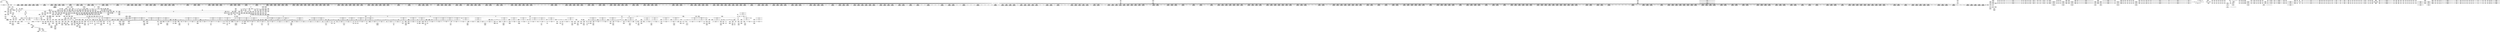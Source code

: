 digraph {
	CE0x4fdc070 [shape=record,shape=Mrecord,label="{CE0x4fdc070|current_sid:tmp2}"]
	CE0x5028600 [shape=record,shape=Mrecord,label="{CE0x5028600|2472:_%struct.cred*,_:_CRE_352,360_|*MultipleSource*|Function::task_sid&Arg::task::|Function::current_has_perm&Arg::tsk::|Function::selinux_task_movememory&Arg::p::|security/selinux/hooks.c,208}"]
	CE0x503cd60 [shape=record,shape=Mrecord,label="{CE0x503cd60|rcu_read_lock:do.body|*SummSource*}"]
	CE0x5001e20 [shape=record,shape=Mrecord,label="{CE0x5001e20|current_sid:tobool|security/selinux/hooks.c,218}"]
	CE0x50c8ea0 [shape=record,shape=Mrecord,label="{CE0x50c8ea0|rcu_read_unlock:land.lhs.true}"]
	CE0x50525a0 [shape=record,shape=Mrecord,label="{CE0x50525a0|2472:_%struct.cred*,_:_CRE_2320,2328_|*MultipleSource*|Function::task_sid&Arg::task::|Function::current_has_perm&Arg::tsk::|Function::selinux_task_movememory&Arg::p::|security/selinux/hooks.c,208}"]
	CE0x5092710 [shape=record,shape=Mrecord,label="{CE0x5092710|task_sid:call7|security/selinux/hooks.c,208|*SummSink*}"]
	CE0x503b5f0 [shape=record,shape=Mrecord,label="{CE0x503b5f0|GLOBAL:__rcu_read_lock|*Constant*|*SummSource*}"]
	CE0x5088650 [shape=record,shape=Mrecord,label="{CE0x5088650|_call_void_lockdep_rcu_suspicious(i8*_getelementptr_inbounds_(_25_x_i8_,_25_x_i8_*_.str45,_i32_0,_i32_0),_i32_883,_i8*_getelementptr_inbounds_(_42_x_i8_,_42_x_i8_*_.str46,_i32_0,_i32_0))_#10,_!dbg_!27728|include/linux/rcupdate.h,882}"]
	CE0x50600f0 [shape=record,shape=Mrecord,label="{CE0x50600f0|2472:_%struct.cred*,_:_CRE_2935,2936_}"]
	CE0x50274a0 [shape=record,shape=Mrecord,label="{CE0x50274a0|2472:_%struct.cred*,_:_CRE_0,8_|*MultipleSource*|Function::task_sid&Arg::task::|Function::current_has_perm&Arg::tsk::|Function::selinux_task_movememory&Arg::p::|security/selinux/hooks.c,208}"]
	CE0x510c3d0 [shape=record,shape=Mrecord,label="{CE0x510c3d0|rcu_lock_release:indirectgoto|*SummSink*}"]
	CE0x5072670 [shape=record,shape=Mrecord,label="{CE0x5072670|2472:_%struct.cred*,_:_CRE_6358,6359_}"]
	CE0x5035a40 [shape=record,shape=Mrecord,label="{CE0x5035a40|cred_sid:tmp4|*LoadInst*|security/selinux/hooks.c,196|*SummSource*}"]
	CE0x50296e0 [shape=record,shape=Mrecord,label="{CE0x50296e0|2472:_%struct.cred*,_:_CRE_280,288_|*MultipleSource*|Function::task_sid&Arg::task::|Function::current_has_perm&Arg::tsk::|Function::selinux_task_movememory&Arg::p::|security/selinux/hooks.c,208}"]
	CE0x4916b10 [shape=record,shape=Mrecord,label="{CE0x4916b10|_ret_i32_%call,_!dbg_!27713|security/selinux/hooks.c,3652}"]
	CE0x50538a0 [shape=record,shape=Mrecord,label="{CE0x50538a0|2472:_%struct.cred*,_:_CRE_2384,2392_|*MultipleSource*|Function::task_sid&Arg::task::|Function::current_has_perm&Arg::tsk::|Function::selinux_task_movememory&Arg::p::|security/selinux/hooks.c,208}"]
	CE0x5078110 [shape=record,shape=Mrecord,label="{CE0x5078110|2472:_%struct.cred*,_:_CRE_6648,6656_|*MultipleSource*|Function::task_sid&Arg::task::|Function::current_has_perm&Arg::tsk::|Function::selinux_task_movememory&Arg::p::|security/selinux/hooks.c,208}"]
	CE0x50852b0 [shape=record,shape=Mrecord,label="{CE0x50852b0|rcu_read_lock:bb}"]
	CE0x4fee130 [shape=record,shape=Mrecord,label="{CE0x4fee130|GLOBAL:__llvm_gcov_ctr125|Global_var:__llvm_gcov_ctr125|*SummSink*}"]
	CE0x4fe5520 [shape=record,shape=Mrecord,label="{CE0x4fe5520|COLLAPSED:_CMRE:_elem_0::|security/selinux/hooks.c,218}"]
	CE0x50ce1f0 [shape=record,shape=Mrecord,label="{CE0x50ce1f0|i64*_getelementptr_inbounds_(_11_x_i64_,_11_x_i64_*___llvm_gcov_ctr132,_i64_0,_i64_8)|*Constant*|*SummSink*}"]
	CE0x508bcd0 [shape=record,shape=Mrecord,label="{CE0x508bcd0|rcu_read_unlock:tmp3}"]
	CE0x5067ba0 [shape=record,shape=Mrecord,label="{CE0x5067ba0|2472:_%struct.cred*,_:_CRE_5872,5880_|*MultipleSource*|Function::task_sid&Arg::task::|Function::current_has_perm&Arg::tsk::|Function::selinux_task_movememory&Arg::p::|security/selinux/hooks.c,208}"]
	CE0x4fd60c0 [shape=record,shape=Mrecord,label="{CE0x4fd60c0|selinux_task_movememory:call|security/selinux/hooks.c,3652|*SummSource*}"]
	CE0x505c980 [shape=record,shape=Mrecord,label="{CE0x505c980|2472:_%struct.cred*,_:_CRE_2864,2872_|*MultipleSource*|Function::task_sid&Arg::task::|Function::current_has_perm&Arg::tsk::|Function::selinux_task_movememory&Arg::p::|security/selinux/hooks.c,208}"]
	CE0x5028ae0 [shape=record,shape=Mrecord,label="{CE0x5028ae0|_call_void_mcount()_#3|*SummSource*}"]
	CE0x5126310 [shape=record,shape=Mrecord,label="{CE0x5126310|i64*_getelementptr_inbounds_(_4_x_i64_,_4_x_i64_*___llvm_gcov_ctr129,_i64_0,_i64_2)|*Constant*|*SummSink*}"]
	CE0x4fd8b70 [shape=record,shape=Mrecord,label="{CE0x4fd8b70|_call_void_mcount()_#3}"]
	CE0x4fdc840 [shape=record,shape=Mrecord,label="{CE0x4fdc840|current_sid:tmp1|*SummSink*}"]
	CE0x50be490 [shape=record,shape=Mrecord,label="{CE0x50be490|__preempt_count_add:tmp5|./arch/x86/include/asm/preempt.h,72|*SummSink*}"]
	CE0x503d550 [shape=record,shape=Mrecord,label="{CE0x503d550|i64_2|*Constant*}"]
	CE0x50519f0 [shape=record,shape=Mrecord,label="{CE0x50519f0|2472:_%struct.cred*,_:_CRE_2280,2288_|*MultipleSource*|Function::task_sid&Arg::task::|Function::current_has_perm&Arg::tsk::|Function::selinux_task_movememory&Arg::p::|security/selinux/hooks.c,208}"]
	CE0x503a0c0 [shape=record,shape=Mrecord,label="{CE0x503a0c0|2472:_%struct.cred*,_:_CRE_168,176_|*MultipleSource*|Function::task_sid&Arg::task::|Function::current_has_perm&Arg::tsk::|Function::selinux_task_movememory&Arg::p::|security/selinux/hooks.c,208}"]
	CE0x4fecce0 [shape=record,shape=Mrecord,label="{CE0x4fecce0|current_has_perm:tmp2}"]
	CE0x5066180 [shape=record,shape=Mrecord,label="{CE0x5066180|2472:_%struct.cred*,_:_CRE_3128,3136_|*MultipleSource*|Function::task_sid&Arg::task::|Function::current_has_perm&Arg::tsk::|Function::selinux_task_movememory&Arg::p::|security/selinux/hooks.c,208}"]
	CE0x50c74e0 [shape=record,shape=Mrecord,label="{CE0x50c74e0|rcu_lock_release:__here|*SummSink*}"]
	CE0x509f9e0 [shape=record,shape=Mrecord,label="{CE0x509f9e0|__rcu_read_lock:tmp|*SummSink*}"]
	CE0x50258c0 [shape=record,shape=Mrecord,label="{CE0x50258c0|rcu_read_lock:call|include/linux/rcupdate.h,882|*SummSink*}"]
	CE0x50a0390 [shape=record,shape=Mrecord,label="{CE0x50a0390|__rcu_read_lock:tmp3}"]
	CE0x5031580 [shape=record,shape=Mrecord,label="{CE0x5031580|rcu_read_lock:tmp5|include/linux/rcupdate.h,882|*SummSink*}"]
	CE0x5048110 [shape=record,shape=Mrecord,label="{CE0x5048110|cred_sid:tmp|*SummSource*}"]
	CE0x50c88d0 [shape=record,shape=Mrecord,label="{CE0x50c88d0|i64*_getelementptr_inbounds_(_4_x_i64_,_4_x_i64_*___llvm_gcov_ctr135,_i64_0,_i64_3)|*Constant*}"]
	CE0x5074ca0 [shape=record,shape=Mrecord,label="{CE0x5074ca0|2472:_%struct.cred*,_:_CRE_6480,6484_|*MultipleSource*|Function::task_sid&Arg::task::|Function::current_has_perm&Arg::tsk::|Function::selinux_task_movememory&Arg::p::|security/selinux/hooks.c,208}"]
	CE0x63647f0 [shape=record,shape=Mrecord,label="{CE0x63647f0|selinux_task_movememory:tmp1|*SummSink*}"]
	CE0x5002c50 [shape=record,shape=Mrecord,label="{CE0x5002c50|_call_void_lockdep_rcu_suspicious(i8*_getelementptr_inbounds_(_25_x_i8_,_25_x_i8_*_.str3,_i32_0,_i32_0),_i32_218,_i8*_getelementptr_inbounds_(_45_x_i8_,_45_x_i8_*_.str12,_i32_0,_i32_0))_#10,_!dbg_!27727|security/selinux/hooks.c,218|*SummSink*}"]
	CE0x50186d0 [shape=record,shape=Mrecord,label="{CE0x50186d0|get_current:tmp4|./arch/x86/include/asm/current.h,14|*SummSource*}"]
	CE0x5027dc0 [shape=record,shape=Mrecord,label="{CE0x5027dc0|task_sid:do.end6}"]
	CE0x4ff01c0 [shape=record,shape=Mrecord,label="{CE0x4ff01c0|current_sid:tmp11|security/selinux/hooks.c,218|*SummSink*}"]
	CE0x503a2e0 [shape=record,shape=Mrecord,label="{CE0x503a2e0|2472:_%struct.cred*,_:_CRE_176,184_|*MultipleSource*|Function::task_sid&Arg::task::|Function::current_has_perm&Arg::tsk::|Function::selinux_task_movememory&Arg::p::|security/selinux/hooks.c,208}"]
	CE0x506eea0 [shape=record,shape=Mrecord,label="{CE0x506eea0|2472:_%struct.cred*,_:_CRE_6311,6312_}"]
	CE0x5055c70 [shape=record,shape=Mrecord,label="{CE0x5055c70|2472:_%struct.cred*,_:_CRE_2524,2525_}"]
	CE0x5079180 [shape=record,shape=Mrecord,label="{CE0x5079180|2472:_%struct.cred*,_:_CRE_10528,10536_|*MultipleSource*|Function::task_sid&Arg::task::|Function::current_has_perm&Arg::tsk::|Function::selinux_task_movememory&Arg::p::|security/selinux/hooks.c,208}"]
	CE0x50569f0 [shape=record,shape=Mrecord,label="{CE0x50569f0|2472:_%struct.cred*,_:_CRE_2536,2544_|*MultipleSource*|Function::task_sid&Arg::task::|Function::current_has_perm&Arg::tsk::|Function::selinux_task_movememory&Arg::p::|security/selinux/hooks.c,208}"]
	CE0x4fe4ec0 [shape=record,shape=Mrecord,label="{CE0x4fe4ec0|i32_22|*Constant*}"]
	CE0x5060a70 [shape=record,shape=Mrecord,label="{CE0x5060a70|2472:_%struct.cred*,_:_CRE_2943,2944_}"]
	CE0x5111a30 [shape=record,shape=Mrecord,label="{CE0x5111a30|_call_void_mcount()_#3|*SummSource*}"]
	CE0x5109830 [shape=record,shape=Mrecord,label="{CE0x5109830|GLOBAL:lock_release|*Constant*}"]
	CE0x50a0fe0 [shape=record,shape=Mrecord,label="{CE0x50a0fe0|__preempt_count_add:tmp7|./arch/x86/include/asm/preempt.h,73}"]
	CE0x50a71e0 [shape=record,shape=Mrecord,label="{CE0x50a71e0|__rcu_read_unlock:do.body|*SummSource*}"]
	CE0x5096340 [shape=record,shape=Mrecord,label="{CE0x5096340|task_sid:tmp6|security/selinux/hooks.c,208|*SummSource*}"]
	CE0x50b3f90 [shape=record,shape=Mrecord,label="{CE0x50b3f90|rcu_lock_acquire:tmp4|include/linux/rcupdate.h,418|*SummSink*}"]
	CE0x51149a0 [shape=record,shape=Mrecord,label="{CE0x51149a0|__preempt_count_sub:tmp1|*SummSource*}"]
	CE0x5067e00 [shape=record,shape=Mrecord,label="{CE0x5067e00|2472:_%struct.cred*,_:_CRE_5880,5888_|*MultipleSource*|Function::task_sid&Arg::task::|Function::current_has_perm&Arg::tsk::|Function::selinux_task_movememory&Arg::p::|security/selinux/hooks.c,208}"]
	CE0x506e2c0 [shape=record,shape=Mrecord,label="{CE0x506e2c0|2472:_%struct.cred*,_:_CRE_6301,6302_}"]
	CE0x4fd7500 [shape=record,shape=Mrecord,label="{CE0x4fd7500|GLOBAL:current_sid|*Constant*}"]
	CE0x50d1e80 [shape=record,shape=Mrecord,label="{CE0x50d1e80|rcu_read_unlock:tmp20|include/linux/rcupdate.h,933|*SummSource*}"]
	CE0x50b2f10 [shape=record,shape=Mrecord,label="{CE0x50b2f10|i64*_getelementptr_inbounds_(_11_x_i64_,_11_x_i64_*___llvm_gcov_ctr127,_i64_0,_i64_9)|*Constant*}"]
	CE0x50f89c0 [shape=record,shape=Mrecord,label="{CE0x50f89c0|i64_ptrtoint_(i8*_blockaddress(_rcu_lock_acquire,_%__here)_to_i64)|*Constant*|*SummSource*}"]
	CE0x507d530 [shape=record,shape=Mrecord,label="{CE0x507d530|task_sid:tobool4|security/selinux/hooks.c,208}"]
	CE0x50d2f70 [shape=record,shape=Mrecord,label="{CE0x50d2f70|rcu_read_unlock:tmp22|include/linux/rcupdate.h,935|*SummSource*}"]
	CE0x4ff9030 [shape=record,shape=Mrecord,label="{CE0x4ff9030|2472:_%struct.cred*,_:_CRE_552,560_|*MultipleSource*|Function::task_sid&Arg::task::|Function::current_has_perm&Arg::tsk::|Function::selinux_task_movememory&Arg::p::|security/selinux/hooks.c,208}"]
	CE0x5153260 [shape=record,shape=Mrecord,label="{CE0x5153260|__preempt_count_sub:tmp6|./arch/x86/include/asm/preempt.h,78|*SummSource*}"]
	CE0x50ceb90 [shape=record,shape=Mrecord,label="{CE0x50ceb90|rcu_read_unlock:tmp18|include/linux/rcupdate.h,933|*SummSource*}"]
	CE0x50ca680 [shape=record,shape=Mrecord,label="{CE0x50ca680|rcu_read_unlock:land.lhs.true2|*SummSource*}"]
	CE0x4fe8250 [shape=record,shape=Mrecord,label="{CE0x4fe8250|selinux_task_movememory:p|Function::selinux_task_movememory&Arg::p::|*SummSink*}"]
	CE0x4fd6df0 [shape=record,shape=Mrecord,label="{CE0x4fd6df0|selinux_task_movememory:tmp2|*SummSink*}"]
	CE0x510aa10 [shape=record,shape=Mrecord,label="{CE0x510aa10|COLLAPSED:_GCMRE___llvm_gcov_ctr134_internal_global_4_x_i64_zeroinitializer:_elem_0:default:}"]
	CE0x503b4d0 [shape=record,shape=Mrecord,label="{CE0x503b4d0|__rcu_read_lock:entry}"]
	CE0x50d0c10 [shape=record,shape=Mrecord,label="{CE0x50d0c10|i8*_getelementptr_inbounds_(_44_x_i8_,_44_x_i8_*_.str47,_i32_0,_i32_0)|*Constant*|*SummSource*}"]
	CE0x4ff22c0 [shape=record,shape=Mrecord,label="{CE0x4ff22c0|i64*_getelementptr_inbounds_(_2_x_i64_,_2_x_i64_*___llvm_gcov_ctr289,_i64_0,_i64_1)|*Constant*}"]
	CE0x504ffd0 [shape=record,shape=Mrecord,label="{CE0x504ffd0|2472:_%struct.cred*,_:_CRE_2128,2136_|*MultipleSource*|Function::task_sid&Arg::task::|Function::current_has_perm&Arg::tsk::|Function::selinux_task_movememory&Arg::p::|security/selinux/hooks.c,208}"]
	CE0x4fd43a0 [shape=record,shape=Mrecord,label="{CE0x4fd43a0|task_sid:task|Function::task_sid&Arg::task::}"]
	CE0x503c7e0 [shape=record,shape=Mrecord,label="{CE0x503c7e0|task_sid:if.then|*SummSink*}"]
	CE0x50c6380 [shape=record,shape=Mrecord,label="{CE0x50c6380|rcu_lock_acquire:tmp3|*SummSource*}"]
	CE0x50c0750 [shape=record,shape=Mrecord,label="{CE0x50c0750|_ret_void,_!dbg_!27719|./arch/x86/include/asm/preempt.h,73|*SummSource*}"]
	CE0x5046b70 [shape=record,shape=Mrecord,label="{CE0x5046b70|i32_208|*Constant*}"]
	CE0x50a7950 [shape=record,shape=Mrecord,label="{CE0x50a7950|_call_void_mcount()_#3|*SummSource*}"]
	CE0x507e070 [shape=record,shape=Mrecord,label="{CE0x507e070|i64_6|*Constant*}"]
	CE0x4ffd230 [shape=record,shape=Mrecord,label="{CE0x4ffd230|current_sid:tmp8|security/selinux/hooks.c,218|*SummSource*}"]
	CE0x50cbb60 [shape=record,shape=Mrecord,label="{CE0x50cbb60|rcu_lock_acquire:tmp1}"]
	CE0x50283e0 [shape=record,shape=Mrecord,label="{CE0x50283e0|2472:_%struct.cred*,_:_CRE_344,352_|*MultipleSource*|Function::task_sid&Arg::task::|Function::current_has_perm&Arg::tsk::|Function::selinux_task_movememory&Arg::p::|security/selinux/hooks.c,208}"]
	CE0x5094540 [shape=record,shape=Mrecord,label="{CE0x5094540|get_current:bb}"]
	CE0x5052340 [shape=record,shape=Mrecord,label="{CE0x5052340|2472:_%struct.cred*,_:_CRE_2312,2320_|*MultipleSource*|Function::task_sid&Arg::task::|Function::current_has_perm&Arg::tsk::|Function::selinux_task_movememory&Arg::p::|security/selinux/hooks.c,208}"]
	CE0x5103c50 [shape=record,shape=Mrecord,label="{CE0x5103c50|i64*_getelementptr_inbounds_(_4_x_i64_,_4_x_i64_*___llvm_gcov_ctr135,_i64_0,_i64_0)|*Constant*|*SummSink*}"]
	CE0x5087170 [shape=record,shape=Mrecord,label="{CE0x5087170|i64*_getelementptr_inbounds_(_11_x_i64_,_11_x_i64_*___llvm_gcov_ctr127,_i64_0,_i64_8)|*Constant*}"]
	CE0x4ff2710 [shape=record,shape=Mrecord,label="{CE0x4ff2710|current_has_perm:tmp1}"]
	CE0x5051c50 [shape=record,shape=Mrecord,label="{CE0x5051c50|2472:_%struct.cred*,_:_CRE_2288,2296_|*MultipleSource*|Function::task_sid&Arg::task::|Function::current_has_perm&Arg::tsk::|Function::selinux_task_movememory&Arg::p::|security/selinux/hooks.c,208}"]
	CE0x5062230 [shape=record,shape=Mrecord,label="{CE0x5062230|2472:_%struct.cred*,_:_CRE_2963,2964_}"]
	CE0x5072080 [shape=record,shape=Mrecord,label="{CE0x5072080|2472:_%struct.cred*,_:_CRE_6353,6354_}"]
	CE0x507be40 [shape=record,shape=Mrecord,label="{CE0x507be40|task_sid:tmp4|*LoadInst*|security/selinux/hooks.c,208|*SummSource*}"]
	CE0x501b410 [shape=record,shape=Mrecord,label="{CE0x501b410|current_sid:tmp19|security/selinux/hooks.c,218|*SummSink*}"]
	CE0x5057430 [shape=record,shape=Mrecord,label="{CE0x5057430|2472:_%struct.cred*,_:_CRE_2592,2594_|*MultipleSource*|Function::task_sid&Arg::task::|Function::current_has_perm&Arg::tsk::|Function::selinux_task_movememory&Arg::p::|security/selinux/hooks.c,208}"]
	CE0x504d4e0 [shape=record,shape=Mrecord,label="{CE0x504d4e0|2472:_%struct.cred*,_:_CRE_2016,2020_|*MultipleSource*|Function::task_sid&Arg::task::|Function::current_has_perm&Arg::tsk::|Function::selinux_task_movememory&Arg::p::|security/selinux/hooks.c,208}"]
	CE0x50c4c80 [shape=record,shape=Mrecord,label="{CE0x50c4c80|rcu_read_unlock:call|include/linux/rcupdate.h,933|*SummSource*}"]
	CE0x5059310 [shape=record,shape=Mrecord,label="{CE0x5059310|2472:_%struct.cred*,_:_CRE_2692,2696_|*MultipleSource*|Function::task_sid&Arg::task::|Function::current_has_perm&Arg::tsk::|Function::selinux_task_movememory&Arg::p::|security/selinux/hooks.c,208}"]
	CE0x506d9a0 [shape=record,shape=Mrecord,label="{CE0x506d9a0|2472:_%struct.cred*,_:_CRE_6293,6294_}"]
	CE0x50339f0 [shape=record,shape=Mrecord,label="{CE0x50339f0|_call_void___rcu_read_lock()_#10,_!dbg_!27710|include/linux/rcupdate.h,879|*SummSource*}"]
	CE0x4fd37a0 [shape=record,shape=Mrecord,label="{CE0x4fd37a0|_ret_i32_%tmp24,_!dbg_!27742|security/selinux/hooks.c,220|*SummSink*}"]
	CE0x4ff3160 [shape=record,shape=Mrecord,label="{CE0x4ff3160|current_sid:tmp}"]
	CE0x474efe0 [shape=record,shape=Mrecord,label="{CE0x474efe0|GLOBAL:current_has_perm|*Constant*|*SummSink*}"]
	CE0x509c690 [shape=record,shape=Mrecord,label="{CE0x509c690|i64*_getelementptr_inbounds_(_4_x_i64_,_4_x_i64_*___llvm_gcov_ctr134,_i64_0,_i64_0)|*Constant*|*SummSource*}"]
	CE0x5067220 [shape=record,shape=Mrecord,label="{CE0x5067220|2472:_%struct.cred*,_:_CRE_3164,3168_|*MultipleSource*|Function::task_sid&Arg::task::|Function::current_has_perm&Arg::tsk::|Function::selinux_task_movememory&Arg::p::|security/selinux/hooks.c,208}"]
	CE0x506dcd0 [shape=record,shape=Mrecord,label="{CE0x506dcd0|2472:_%struct.cred*,_:_CRE_6296,6297_}"]
	CE0x501b060 [shape=record,shape=Mrecord,label="{CE0x501b060|current_sid:tmp19|security/selinux/hooks.c,218|*SummSource*}"]
	CE0x4ffc000 [shape=record,shape=Mrecord,label="{CE0x4ffc000|i64*_getelementptr_inbounds_(_2_x_i64_,_2_x_i64_*___llvm_gcov_ctr98,_i64_0,_i64_0)|*Constant*|*SummSink*}"]
	CE0x50347c0 [shape=record,shape=Mrecord,label="{CE0x50347c0|task_sid:tmp2}"]
	CE0x50f90c0 [shape=record,shape=Mrecord,label="{CE0x50f90c0|i64*_getelementptr_inbounds_(_4_x_i64_,_4_x_i64_*___llvm_gcov_ctr130,_i64_0,_i64_3)|*Constant*|*SummSink*}"]
	CE0x5070eb0 [shape=record,shape=Mrecord,label="{CE0x5070eb0|2472:_%struct.cred*,_:_CRE_6338,6339_}"]
	CE0x505e240 [shape=record,shape=Mrecord,label="{CE0x505e240|2472:_%struct.cred*,_:_CRE_2909,2910_}"]
	CE0x50971c0 [shape=record,shape=Mrecord,label="{CE0x50971c0|GLOBAL:task_sid.__warned|Global_var:task_sid.__warned|*SummSource*}"]
	CE0x501b3a0 [shape=record,shape=Mrecord,label="{CE0x501b3a0|i64*_getelementptr_inbounds_(_11_x_i64_,_11_x_i64_*___llvm_gcov_ctr125,_i64_0,_i64_10)|*Constant*|*SummSink*}"]
	CE0x506c570 [shape=record,shape=Mrecord,label="{CE0x506c570|2472:_%struct.cred*,_:_CRE_6240,6248_|*MultipleSource*|Function::task_sid&Arg::task::|Function::current_has_perm&Arg::tsk::|Function::selinux_task_movememory&Arg::p::|security/selinux/hooks.c,208}"]
	CE0x503a3a0 [shape=record,shape=Mrecord,label="{CE0x503a3a0|__rcu_read_lock:tmp5|include/linux/rcupdate.h,239|*SummSource*}"]
	CE0x5063be0 [shape=record,shape=Mrecord,label="{CE0x5063be0|2472:_%struct.cred*,_:_CRE_3008,3024_|*MultipleSource*|Function::task_sid&Arg::task::|Function::current_has_perm&Arg::tsk::|Function::selinux_task_movememory&Arg::p::|security/selinux/hooks.c,208}"]
	CE0x50753c0 [shape=record,shape=Mrecord,label="{CE0x50753c0|2472:_%struct.cred*,_:_CRE_6496,6504_|*MultipleSource*|Function::task_sid&Arg::task::|Function::current_has_perm&Arg::tsk::|Function::selinux_task_movememory&Arg::p::|security/selinux/hooks.c,208}"]
	CE0x5067940 [shape=record,shape=Mrecord,label="{CE0x5067940|2472:_%struct.cred*,_:_CRE_5864,5872_|*MultipleSource*|Function::task_sid&Arg::task::|Function::current_has_perm&Arg::tsk::|Function::selinux_task_movememory&Arg::p::|security/selinux/hooks.c,208}"]
	CE0x503a510 [shape=record,shape=Mrecord,label="{CE0x503a510|__rcu_read_lock:tmp5|include/linux/rcupdate.h,239|*SummSink*}"]
	CE0x507e000 [shape=record,shape=Mrecord,label="{CE0x507e000|task_sid:tobool4|security/selinux/hooks.c,208|*SummSink*}"]
	CE0x50d4e30 [shape=record,shape=Mrecord,label="{CE0x50d4e30|_call_void___rcu_read_unlock()_#10,_!dbg_!27734|include/linux/rcupdate.h,937}"]
	CE0x50fed70 [shape=record,shape=Mrecord,label="{CE0x50fed70|__preempt_count_sub:tmp4|./arch/x86/include/asm/preempt.h,77|*SummSource*}"]
	CE0x5039820 [shape=record,shape=Mrecord,label="{CE0x5039820|task_sid:do.body5|*SummSource*}"]
	CE0x4ffbd20 [shape=record,shape=Mrecord,label="{CE0x4ffbd20|task_sid:do.end6|*SummSource*}"]
	CE0x4fd38b0 [shape=record,shape=Mrecord,label="{CE0x4fd38b0|current_has_perm:call1|security/selinux/hooks.c,1543|*SummSink*}"]
	CE0x5041d00 [shape=record,shape=Mrecord,label="{CE0x5041d00|rcu_read_lock:tmp21|include/linux/rcupdate.h,884|*SummSink*}"]
	CE0x5053d60 [shape=record,shape=Mrecord,label="{CE0x5053d60|2472:_%struct.cred*,_:_CRE_2400,2408_|*MultipleSource*|Function::task_sid&Arg::task::|Function::current_has_perm&Arg::tsk::|Function::selinux_task_movememory&Arg::p::|security/selinux/hooks.c,208}"]
	CE0x5098110 [shape=record,shape=Mrecord,label="{CE0x5098110|_call_void_lock_acquire(%struct.lockdep_map*_%map,_i32_0,_i32_0,_i32_2,_i32_0,_%struct.lockdep_map*_null,_i64_ptrtoint_(i8*_blockaddress(_rcu_lock_acquire,_%__here)_to_i64))_#10,_!dbg_!27716|include/linux/rcupdate.h,418}"]
	CE0x507fe70 [shape=record,shape=Mrecord,label="{CE0x507fe70|i64*_getelementptr_inbounds_(_13_x_i64_,_13_x_i64_*___llvm_gcov_ctr126,_i64_0,_i64_10)|*Constant*|*SummSource*}"]
	CE0x50887d0 [shape=record,shape=Mrecord,label="{CE0x50887d0|_call_void_lockdep_rcu_suspicious(i8*_getelementptr_inbounds_(_25_x_i8_,_25_x_i8_*_.str45,_i32_0,_i32_0),_i32_883,_i8*_getelementptr_inbounds_(_42_x_i8_,_42_x_i8_*_.str46,_i32_0,_i32_0))_#10,_!dbg_!27728|include/linux/rcupdate.h,882|*SummSource*}"]
	CE0x5062a80 [shape=record,shape=Mrecord,label="{CE0x5062a80|2472:_%struct.cred*,_:_CRE_2970,2971_}"]
	CE0x4fccdc0 [shape=record,shape=Mrecord,label="{CE0x4fccdc0|task_sid:if.then}"]
	CE0x5087e60 [shape=record,shape=Mrecord,label="{CE0x5087e60|rcu_read_lock:tmp18|include/linux/rcupdate.h,882}"]
	CE0x50b2f80 [shape=record,shape=Mrecord,label="{CE0x50b2f80|i64*_getelementptr_inbounds_(_11_x_i64_,_11_x_i64_*___llvm_gcov_ctr127,_i64_0,_i64_9)|*Constant*|*SummSource*}"]
	CE0x4fce2c0 [shape=record,shape=Mrecord,label="{CE0x4fce2c0|2472:_%struct.cred*,_:_CRE_488,496_|*MultipleSource*|Function::task_sid&Arg::task::|Function::current_has_perm&Arg::tsk::|Function::selinux_task_movememory&Arg::p::|security/selinux/hooks.c,208}"]
	CE0x4fd6e60 [shape=record,shape=Mrecord,label="{CE0x4fd6e60|selinux_task_movememory:tmp2|*SummSource*}"]
	CE0x5056b20 [shape=record,shape=Mrecord,label="{CE0x5056b20|2472:_%struct.cred*,_:_CRE_2544,2568_|*MultipleSource*|Function::task_sid&Arg::task::|Function::current_has_perm&Arg::tsk::|Function::selinux_task_movememory&Arg::p::|security/selinux/hooks.c,208}"]
	CE0x51144a0 [shape=record,shape=Mrecord,label="{CE0x51144a0|i64*_getelementptr_inbounds_(_4_x_i64_,_4_x_i64_*___llvm_gcov_ctr135,_i64_0,_i64_2)|*Constant*|*SummSink*}"]
	CE0x5091e30 [shape=record,shape=Mrecord,label="{CE0x5091e30|task_sid:tmp27|security/selinux/hooks.c,208|*SummSource*}"]
	CE0x4ff2f10 [shape=record,shape=Mrecord,label="{CE0x4ff2f10|rcu_lock_acquire:map|Function::rcu_lock_acquire&Arg::map::}"]
	CE0x50a5030 [shape=record,shape=Mrecord,label="{CE0x50a5030|_call_void_lock_release(%struct.lockdep_map*_%map,_i32_1,_i64_ptrtoint_(i8*_blockaddress(_rcu_lock_release,_%__here)_to_i64))_#10,_!dbg_!27716|include/linux/rcupdate.h,423|*SummSink*}"]
	CE0x503f330 [shape=record,shape=Mrecord,label="{CE0x503f330|_call_void_mcount()_#3|*SummSource*}"]
	CE0x5044920 [shape=record,shape=Mrecord,label="{CE0x5044920|2472:_%struct.cred*,_:_CRE_648,652_|*MultipleSource*|Function::task_sid&Arg::task::|Function::current_has_perm&Arg::tsk::|Function::selinux_task_movememory&Arg::p::|security/selinux/hooks.c,208}"]
	CE0x50963b0 [shape=record,shape=Mrecord,label="{CE0x50963b0|task_sid:tmp6|security/selinux/hooks.c,208|*SummSink*}"]
	CE0x5069100 [shape=record,shape=Mrecord,label="{CE0x5069100|2472:_%struct.cred*,_:_CRE_5944,5952_|*MultipleSource*|Function::task_sid&Arg::task::|Function::current_has_perm&Arg::tsk::|Function::selinux_task_movememory&Arg::p::|security/selinux/hooks.c,208}"]
	CE0x4ff35c0 [shape=record,shape=Mrecord,label="{CE0x4ff35c0|task_sid:tmp1}"]
	CE0x5093b90 [shape=record,shape=Mrecord,label="{CE0x5093b90|_call_void_rcu_read_unlock()_#10,_!dbg_!27748|security/selinux/hooks.c,209}"]
	CE0x505c2c0 [shape=record,shape=Mrecord,label="{CE0x505c2c0|2472:_%struct.cred*,_:_CRE_2840,2848_|*MultipleSource*|Function::task_sid&Arg::task::|Function::current_has_perm&Arg::tsk::|Function::selinux_task_movememory&Arg::p::|security/selinux/hooks.c,208}"]
	CE0x5017420 [shape=record,shape=Mrecord,label="{CE0x5017420|i64_1|*Constant*}"]
	CE0x5076950 [shape=record,shape=Mrecord,label="{CE0x5076950|2472:_%struct.cred*,_:_CRE_6568,6576_|*MultipleSource*|Function::task_sid&Arg::task::|Function::current_has_perm&Arg::tsk::|Function::selinux_task_movememory&Arg::p::|security/selinux/hooks.c,208}"]
	CE0x4fc7fd0 [shape=record,shape=Mrecord,label="{CE0x4fc7fd0|current_sid:tobool|security/selinux/hooks.c,218|*SummSource*}"]
	CE0x4ff41b0 [shape=record,shape=Mrecord,label="{CE0x4ff41b0|i1_true|*Constant*|*SummSink*}"]
	CE0x50cfd70 [shape=record,shape=Mrecord,label="{CE0x50cfd70|__preempt_count_add:entry|*SummSource*}"]
	CE0x4fd1d60 [shape=record,shape=Mrecord,label="{CE0x4fd1d60|_ret_i32_%retval.0,_!dbg_!27728|security/selinux/avc.c,775}"]
	CE0x50b15c0 [shape=record,shape=Mrecord,label="{CE0x50b15c0|rcu_read_unlock:tobool1|include/linux/rcupdate.h,933|*SummSource*}"]
	CE0x50ca880 [shape=record,shape=Mrecord,label="{CE0x50ca880|rcu_read_unlock:do.body|*SummSource*}"]
	CE0x505fd60 [shape=record,shape=Mrecord,label="{CE0x505fd60|2472:_%struct.cred*,_:_CRE_2932,2933_}"]
	CE0x503c6a0 [shape=record,shape=Mrecord,label="{CE0x503c6a0|rcu_read_lock:do.body|*SummSink*}"]
	CE0x4ffa170 [shape=record,shape=Mrecord,label="{CE0x4ffa170|_call_void_mcount()_#3|*SummSource*}"]
	CE0x50182c0 [shape=record,shape=Mrecord,label="{CE0x50182c0|task_sid:if.end|*SummSource*}"]
	CE0x507fad0 [shape=record,shape=Mrecord,label="{CE0x507fad0|i64*_getelementptr_inbounds_(_13_x_i64_,_13_x_i64_*___llvm_gcov_ctr126,_i64_0,_i64_10)|*Constant*}"]
	CE0x50c63f0 [shape=record,shape=Mrecord,label="{CE0x50c63f0|rcu_lock_acquire:tmp3|*SummSink*}"]
	CE0x4ff0040 [shape=record,shape=Mrecord,label="{CE0x4ff0040|current_sid:tmp11|security/selinux/hooks.c,218|*SummSource*}"]
	CE0x50b6060 [shape=record,shape=Mrecord,label="{CE0x50b6060|_call_void___preempt_count_add(i32_1)_#10,_!dbg_!27711|include/linux/rcupdate.h,239|*SummSink*}"]
	CE0x4fd4a30 [shape=record,shape=Mrecord,label="{CE0x4fd4a30|_ret_i32_%call7,_!dbg_!27749|security/selinux/hooks.c,210|*SummSink*}"]
	CE0x4ffbaf0 [shape=record,shape=Mrecord,label="{CE0x4ffbaf0|cred_sid:tmp3|*SummSink*}"]
	CE0x50d5560 [shape=record,shape=Mrecord,label="{CE0x50d5560|__rcu_read_unlock:entry}"]
	CE0x4fd1a90 [shape=record,shape=Mrecord,label="{CE0x4fd1a90|%struct.common_audit_data*_null|*Constant*|*SummSink*}"]
	CE0x4ff3d60 [shape=record,shape=Mrecord,label="{CE0x4ff3d60|2472:_%struct.cred*,_:_CRE_200,208_|*MultipleSource*|Function::task_sid&Arg::task::|Function::current_has_perm&Arg::tsk::|Function::selinux_task_movememory&Arg::p::|security/selinux/hooks.c,208}"]
	CE0x506d7f0 [shape=record,shape=Mrecord,label="{CE0x506d7f0|2472:_%struct.cred*,_:_CRE_6291,6292_}"]
	CE0x5019780 [shape=record,shape=Mrecord,label="{CE0x5019780|get_current:entry|*SummSource*}"]
	CE0x5069d10 [shape=record,shape=Mrecord,label="{CE0x5069d10|2472:_%struct.cred*,_:_CRE_5984,5992_|*MultipleSource*|Function::task_sid&Arg::task::|Function::current_has_perm&Arg::tsk::|Function::selinux_task_movememory&Arg::p::|security/selinux/hooks.c,208}"]
	CE0x50161c0 [shape=record,shape=Mrecord,label="{CE0x50161c0|task_sid:do.end}"]
	CE0x5006050 [shape=record,shape=Mrecord,label="{CE0x5006050|current_sid:tmp4|security/selinux/hooks.c,218|*SummSink*}"]
	CE0x50499b0 [shape=record,shape=Mrecord,label="{CE0x50499b0|2472:_%struct.cred*,_:_CRE_784,1808_|*MultipleSource*|Function::task_sid&Arg::task::|Function::current_has_perm&Arg::tsk::|Function::selinux_task_movememory&Arg::p::|security/selinux/hooks.c,208}"]
	CE0x5066b00 [shape=record,shape=Mrecord,label="{CE0x5066b00|2472:_%struct.cred*,_:_CRE_3148,3152_|*MultipleSource*|Function::task_sid&Arg::task::|Function::current_has_perm&Arg::tsk::|Function::selinux_task_movememory&Arg::p::|security/selinux/hooks.c,208}"]
	CE0x5079740 [shape=record,shape=Mrecord,label="{CE0x5079740|2472:_%struct.cred*,_:_CRE_10544,10548_|*MultipleSource*|Function::task_sid&Arg::task::|Function::current_has_perm&Arg::tsk::|Function::selinux_task_movememory&Arg::p::|security/selinux/hooks.c,208}"]
	CE0x4ff6820 [shape=record,shape=Mrecord,label="{CE0x4ff6820|i64*_getelementptr_inbounds_(_11_x_i64_,_11_x_i64_*___llvm_gcov_ctr125,_i64_0,_i64_10)|*Constant*}"]
	CE0x507ccc0 [shape=record,shape=Mrecord,label="{CE0x507ccc0|task_sid:tmp13|security/selinux/hooks.c,208}"]
	CE0x4ff1040 [shape=record,shape=Mrecord,label="{CE0x4ff1040|_ret_i32_%call,_!dbg_!27713|security/selinux/hooks.c,3652|*SummSink*}"]
	CE0x4ff2780 [shape=record,shape=Mrecord,label="{CE0x4ff2780|current_has_perm:tmp1|*SummSource*}"]
	CE0x50619e0 [shape=record,shape=Mrecord,label="{CE0x50619e0|2472:_%struct.cred*,_:_CRE_2956,2957_}"]
	CE0x5026580 [shape=record,shape=Mrecord,label="{CE0x5026580|__rcu_read_lock:tmp1}"]
	CE0x504f3c0 [shape=record,shape=Mrecord,label="{CE0x504f3c0|2472:_%struct.cred*,_:_CRE_2088,2096_|*MultipleSource*|Function::task_sid&Arg::task::|Function::current_has_perm&Arg::tsk::|Function::selinux_task_movememory&Arg::p::|security/selinux/hooks.c,208}"]
	CE0x5071110 [shape=record,shape=Mrecord,label="{CE0x5071110|2472:_%struct.cred*,_:_CRE_6340,6341_}"]
	CE0x510a600 [shape=record,shape=Mrecord,label="{CE0x510a600|i64*_getelementptr_inbounds_(_4_x_i64_,_4_x_i64_*___llvm_gcov_ctr128,_i64_0,_i64_2)|*Constant*}"]
	CE0x507e4f0 [shape=record,shape=Mrecord,label="{CE0x507e4f0|i64_6|*Constant*|*SummSink*}"]
	CE0x5038750 [shape=record,shape=Mrecord,label="{CE0x5038750|GLOBAL:rcu_read_lock.__warned|Global_var:rcu_read_lock.__warned|*SummSink*}"]
	CE0x5051070 [shape=record,shape=Mrecord,label="{CE0x5051070|2472:_%struct.cred*,_:_CRE_2248,2256_|*MultipleSource*|Function::task_sid&Arg::task::|Function::current_has_perm&Arg::tsk::|Function::selinux_task_movememory&Arg::p::|security/selinux/hooks.c,208}"]
	CE0x5039990 [shape=record,shape=Mrecord,label="{CE0x5039990|task_sid:bb}"]
	CE0x507f500 [shape=record,shape=Mrecord,label="{CE0x507f500|task_sid:tmp16|security/selinux/hooks.c,208|*SummSource*}"]
	CE0x4ff48d0 [shape=record,shape=Mrecord,label="{CE0x4ff48d0|current_sid:tmp16|security/selinux/hooks.c,218|*SummSink*}"]
	CE0x50d5f50 [shape=record,shape=Mrecord,label="{CE0x50d5f50|GLOBAL:rcu_lock_release|*Constant*}"]
	CE0x5043160 [shape=record,shape=Mrecord,label="{CE0x5043160|2472:_%struct.cred*,_:_CRE_576,584_|*MultipleSource*|Function::task_sid&Arg::task::|Function::current_has_perm&Arg::tsk::|Function::selinux_task_movememory&Arg::p::|security/selinux/hooks.c,208}"]
	CE0x4fe8f10 [shape=record,shape=Mrecord,label="{CE0x4fe8f10|current_sid:tmp3}"]
	CE0x505f510 [shape=record,shape=Mrecord,label="{CE0x505f510|2472:_%struct.cred*,_:_CRE_2925,2926_}"]
	CE0x5028820 [shape=record,shape=Mrecord,label="{CE0x5028820|2472:_%struct.cred*,_:_CRE_360,368_|*MultipleSource*|Function::task_sid&Arg::task::|Function::current_has_perm&Arg::tsk::|Function::selinux_task_movememory&Arg::p::|security/selinux/hooks.c,208}"]
	CE0x4ffcf50 [shape=record,shape=Mrecord,label="{CE0x4ffcf50|rcu_read_lock:entry}"]
	CE0x5093350 [shape=record,shape=Mrecord,label="{CE0x5093350|_ret_i32_%tmp6,_!dbg_!27716|security/selinux/hooks.c,197}"]
	CE0x510a500 [shape=record,shape=Mrecord,label="{CE0x510a500|__rcu_read_lock:tmp4|include/linux/rcupdate.h,239}"]
	CE0x50544b0 [shape=record,shape=Mrecord,label="{CE0x50544b0|2472:_%struct.cred*,_:_CRE_2424,2472_|*MultipleSource*|Function::task_sid&Arg::task::|Function::current_has_perm&Arg::tsk::|Function::selinux_task_movememory&Arg::p::|security/selinux/hooks.c,208}"]
	CE0x51084c0 [shape=record,shape=Mrecord,label="{CE0x51084c0|__rcu_read_unlock:tmp6|include/linux/rcupdate.h,245}"]
	CE0x5071960 [shape=record,shape=Mrecord,label="{CE0x5071960|2472:_%struct.cred*,_:_CRE_6347,6348_}"]
	CE0x5062e10 [shape=record,shape=Mrecord,label="{CE0x5062e10|2472:_%struct.cred*,_:_CRE_2973,2974_}"]
	CE0x5069ab0 [shape=record,shape=Mrecord,label="{CE0x5069ab0|2472:_%struct.cred*,_:_CRE_5976,5984_|*MultipleSource*|Function::task_sid&Arg::task::|Function::current_has_perm&Arg::tsk::|Function::selinux_task_movememory&Arg::p::|security/selinux/hooks.c,208}"]
	CE0x5085b30 [shape=record,shape=Mrecord,label="{CE0x5085b30|rcu_read_unlock:tmp13|include/linux/rcupdate.h,933|*SummSource*}"]
	CE0x50a6fb0 [shape=record,shape=Mrecord,label="{CE0x50a6fb0|__rcu_read_unlock:do.end|*SummSource*}"]
	CE0x5016b90 [shape=record,shape=Mrecord,label="{CE0x5016b90|2472:_%struct.cred*,_:_CRE_368,376_|*MultipleSource*|Function::task_sid&Arg::task::|Function::current_has_perm&Arg::tsk::|Function::selinux_task_movememory&Arg::p::|security/selinux/hooks.c,208}"]
	CE0x50cf2a0 [shape=record,shape=Mrecord,label="{CE0x50cf2a0|_call_void_lockdep_rcu_suspicious(i8*_getelementptr_inbounds_(_25_x_i8_,_25_x_i8_*_.str45,_i32_0,_i32_0),_i32_934,_i8*_getelementptr_inbounds_(_44_x_i8_,_44_x_i8_*_.str47,_i32_0,_i32_0))_#10,_!dbg_!27726|include/linux/rcupdate.h,933|*SummSink*}"]
	CE0x50bc5a0 [shape=record,shape=Mrecord,label="{CE0x50bc5a0|rcu_read_unlock:tmp1|*SummSource*}"]
	CE0x50c2530 [shape=record,shape=Mrecord,label="{CE0x50c2530|COLLAPSED:_GCMRE___llvm_gcov_ctr132_internal_global_11_x_i64_zeroinitializer:_elem_0:default:}"]
	CE0x5001590 [shape=record,shape=Mrecord,label="{CE0x5001590|_call_void___rcu_read_lock()_#10,_!dbg_!27710|include/linux/rcupdate.h,879|*SummSink*}"]
	CE0x5031c90 [shape=record,shape=Mrecord,label="{CE0x5031c90|i64*_getelementptr_inbounds_(_2_x_i64_,_2_x_i64_*___llvm_gcov_ctr131,_i64_0,_i64_1)|*Constant*}"]
	CE0x50ca270 [shape=record,shape=Mrecord,label="{CE0x50ca270|rcu_lock_acquire:bb}"]
	CE0x50c70d0 [shape=record,shape=Mrecord,label="{CE0x50c70d0|COLLAPSED:_GCMRE___llvm_gcov_ctr130_internal_global_4_x_i64_zeroinitializer:_elem_0:default:}"]
	CE0x50a73e0 [shape=record,shape=Mrecord,label="{CE0x50a73e0|i64*_getelementptr_inbounds_(_4_x_i64_,_4_x_i64_*___llvm_gcov_ctr133,_i64_0,_i64_2)|*Constant*|*SummSource*}"]
	CE0x5046a30 [shape=record,shape=Mrecord,label="{CE0x5046a30|_call_void_lockdep_rcu_suspicious(i8*_getelementptr_inbounds_(_25_x_i8_,_25_x_i8_*_.str3,_i32_0,_i32_0),_i32_208,_i8*_getelementptr_inbounds_(_41_x_i8_,_41_x_i8_*_.str44,_i32_0,_i32_0))_#10,_!dbg_!27732|security/selinux/hooks.c,208|*SummSink*}"]
	CE0x4ffd6a0 [shape=record,shape=Mrecord,label="{CE0x4ffd6a0|i32_22|*Constant*}"]
	CE0x4fecdc0 [shape=record,shape=Mrecord,label="{CE0x4fecdc0|current_has_perm:tmp2|*SummSink*}"]
	CE0x5028ee0 [shape=record,shape=Mrecord,label="{CE0x5028ee0|cred_sid:tmp5|security/selinux/hooks.c,196}"]
	CE0x5106af0 [shape=record,shape=Mrecord,label="{CE0x5106af0|__preempt_count_sub:tmp3|*SummSource*}"]
	CE0x5061060 [shape=record,shape=Mrecord,label="{CE0x5061060|2472:_%struct.cred*,_:_CRE_2948,2949_}"]
	CE0x50824f0 [shape=record,shape=Mrecord,label="{CE0x50824f0|i8*_getelementptr_inbounds_(_41_x_i8_,_41_x_i8_*_.str44,_i32_0,_i32_0)|*Constant*|*SummSink*}"]
	CE0x50f74a0 [shape=record,shape=Mrecord,label="{CE0x50f74a0|_call_void_mcount()_#3|*SummSink*}"]
	CE0x505f770 [shape=record,shape=Mrecord,label="{CE0x505f770|2472:_%struct.cred*,_:_CRE_2927,2928_}"]
	CE0x5092ff0 [shape=record,shape=Mrecord,label="{CE0x5092ff0|cred_sid:cred|Function::cred_sid&Arg::cred::}"]
	CE0x50c86a0 [shape=record,shape=Mrecord,label="{CE0x50c86a0|void_(i32*,_i32,_i32*)*_asm_addl_$1,_%gs:$0_,_*m,ri,*m,_dirflag_,_fpsr_,_flags_}"]
	CE0x5097770 [shape=record,shape=Mrecord,label="{CE0x5097770|task_sid:tobool1|security/selinux/hooks.c,208}"]
	CE0x4ffe9b0 [shape=record,shape=Mrecord,label="{CE0x4ffe9b0|GLOBAL:lockdep_rcu_suspicious|*Constant*|*SummSource*}"]
	CE0x5045430 [shape=record,shape=Mrecord,label="{CE0x5045430|task_sid:tmp17|security/selinux/hooks.c,208|*SummSource*}"]
	CE0x504dc30 [shape=record,shape=Mrecord,label="{CE0x504dc30|2472:_%struct.cred*,_:_CRE_2036,2040_|*MultipleSource*|Function::task_sid&Arg::task::|Function::current_has_perm&Arg::tsk::|Function::selinux_task_movememory&Arg::p::|security/selinux/hooks.c,208}"]
	CE0x4fe8a80 [shape=record,shape=Mrecord,label="{CE0x4fe8a80|i64*_getelementptr_inbounds_(_2_x_i64_,_2_x_i64_*___llvm_gcov_ctr136,_i64_0,_i64_1)|*Constant*}"]
	CE0x50148e0 [shape=record,shape=Mrecord,label="{CE0x50148e0|rcu_read_lock:tmp9|include/linux/rcupdate.h,882|*SummSource*}"]
	CE0x50606e0 [shape=record,shape=Mrecord,label="{CE0x50606e0|2472:_%struct.cred*,_:_CRE_2940,2941_}"]
	CE0x50f8880 [shape=record,shape=Mrecord,label="{CE0x50f8880|i64_ptrtoint_(i8*_blockaddress(_rcu_lock_acquire,_%__here)_to_i64)|*Constant*}"]
	CE0x506d150 [shape=record,shape=Mrecord,label="{CE0x506d150|2472:_%struct.cred*,_:_CRE_6288,6289_}"]
	CE0x4ff98f0 [shape=record,shape=Mrecord,label="{CE0x4ff98f0|get_current:tmp1|*SummSink*}"]
	CE0x50c3d60 [shape=record,shape=Mrecord,label="{CE0x50c3d60|_call_void_mcount()_#3}"]
	CE0x50becb0 [shape=record,shape=Mrecord,label="{CE0x50becb0|i64*_getelementptr_inbounds_(_4_x_i64_,_4_x_i64_*___llvm_gcov_ctr128,_i64_0,_i64_3)|*Constant*}"]
	CE0x4fff9c0 [shape=record,shape=Mrecord,label="{CE0x4fff9c0|current_sid:land.lhs.true|*SummSink*}"]
	CE0x5072e20 [shape=record,shape=Mrecord,label="{CE0x5072e20|2472:_%struct.cred*,_:_CRE_6384,6392_|*MultipleSource*|Function::task_sid&Arg::task::|Function::current_has_perm&Arg::tsk::|Function::selinux_task_movememory&Arg::p::|security/selinux/hooks.c,208}"]
	CE0x4fca7b0 [shape=record,shape=Mrecord,label="{CE0x4fca7b0|i64*_getelementptr_inbounds_(_2_x_i64_,_2_x_i64_*___llvm_gcov_ctr289,_i64_0,_i64_0)|*Constant*}"]
	CE0x501a270 [shape=record,shape=Mrecord,label="{CE0x501a270|cred_sid:tmp1|*SummSource*}"]
	CE0x507ea80 [shape=record,shape=Mrecord,label="{CE0x507ea80|task_sid:tmp15|security/selinux/hooks.c,208}"]
	CE0x4ffad50 [shape=record,shape=Mrecord,label="{CE0x4ffad50|i32_77|*Constant*|*SummSource*}"]
	CE0x5049060 [shape=record,shape=Mrecord,label="{CE0x5049060|2472:_%struct.cred*,_:_CRE_760,768_|*MultipleSource*|Function::task_sid&Arg::task::|Function::current_has_perm&Arg::tsk::|Function::selinux_task_movememory&Arg::p::|security/selinux/hooks.c,208}"]
	CE0x510cfe0 [shape=record,shape=Mrecord,label="{CE0x510cfe0|_call_void_mcount()_#3}"]
	CE0x5097250 [shape=record,shape=Mrecord,label="{CE0x5097250|GLOBAL:task_sid.__warned|Global_var:task_sid.__warned|*SummSink*}"]
	CE0x5033fc0 [shape=record,shape=Mrecord,label="{CE0x5033fc0|2472:_%struct.cred*,_:_CRE_64,72_|*MultipleSource*|Function::task_sid&Arg::task::|Function::current_has_perm&Arg::tsk::|Function::selinux_task_movememory&Arg::p::|security/selinux/hooks.c,208}"]
	CE0x5099870 [shape=record,shape=Mrecord,label="{CE0x5099870|__rcu_read_lock:do.end|*SummSource*}"]
	CE0x5038ce0 [shape=record,shape=Mrecord,label="{CE0x5038ce0|0:_i8,_:_GCMR_rcu_read_lock.__warned_internal_global_i8_0,_section_.data.unlikely_,_align_1:_elem_0:default:}"]
	CE0x50c07c0 [shape=record,shape=Mrecord,label="{CE0x50c07c0|_ret_void,_!dbg_!27719|./arch/x86/include/asm/preempt.h,73|*SummSink*}"]
	CE0x5030cf0 [shape=record,shape=Mrecord,label="{CE0x5030cf0|rcu_read_lock:tmp|*SummSource*}"]
	"CONST[source:0(mediator),value:2(dynamic)][purpose:{object}][SnkIdx:1]"
	CE0x504cb90 [shape=record,shape=Mrecord,label="{CE0x504cb90|2472:_%struct.cred*,_:_CRE_1968,1976_|*MultipleSource*|Function::task_sid&Arg::task::|Function::current_has_perm&Arg::tsk::|Function::selinux_task_movememory&Arg::p::|security/selinux/hooks.c,208}"]
	CE0x4ff1890 [shape=record,shape=Mrecord,label="{CE0x4ff1890|current_has_perm:bb}"]
	CE0x5003bc0 [shape=record,shape=Mrecord,label="{CE0x5003bc0|current_sid:do.end|*SummSource*}"]
	CE0x510d910 [shape=record,shape=Mrecord,label="{CE0x510d910|i64*_getelementptr_inbounds_(_4_x_i64_,_4_x_i64_*___llvm_gcov_ctr128,_i64_0,_i64_0)|*Constant*|*SummSource*}"]
	CE0x4feb4e0 [shape=record,shape=Mrecord,label="{CE0x4feb4e0|current_sid:tmp6|security/selinux/hooks.c,218|*SummSource*}"]
	CE0x511fef0 [shape=record,shape=Mrecord,label="{CE0x511fef0|i64*_getelementptr_inbounds_(_4_x_i64_,_4_x_i64_*___llvm_gcov_ctr129,_i64_0,_i64_1)|*Constant*}"]
	CE0x5115a40 [shape=record,shape=Mrecord,label="{CE0x5115a40|__preempt_count_sub:tmp5|./arch/x86/include/asm/preempt.h,77}"]
	CE0x505f2b0 [shape=record,shape=Mrecord,label="{CE0x505f2b0|2472:_%struct.cred*,_:_CRE_2923,2924_}"]
	CE0x4ff4a00 [shape=record,shape=Mrecord,label="{CE0x4ff4a00|i8_1|*Constant*}"]
	CE0x5064300 [shape=record,shape=Mrecord,label="{CE0x5064300|2472:_%struct.cred*,_:_CRE_3040,3048_|*MultipleSource*|Function::task_sid&Arg::task::|Function::current_has_perm&Arg::tsk::|Function::selinux_task_movememory&Arg::p::|security/selinux/hooks.c,208}"]
	CE0x4ff1fb0 [shape=record,shape=Mrecord,label="{CE0x4ff1fb0|current_sid:land.lhs.true2|*SummSink*}"]
	"CONST[source:0(mediator),value:0(static)][purpose:{operation}][SnkIdx:3]"
	CE0x6231a60 [shape=record,shape=Mrecord,label="{CE0x6231a60|GLOBAL:current_has_perm|*Constant*|*SummSource*}"]
	CE0x5039bc0 [shape=record,shape=Mrecord,label="{CE0x5039bc0|__rcu_read_lock:entry|*SummSink*}"]
	CE0x50b1b10 [shape=record,shape=Mrecord,label="{CE0x50b1b10|rcu_read_unlock:do.end}"]
	CE0x50c2f30 [shape=record,shape=Mrecord,label="{CE0x50c2f30|i64*_getelementptr_inbounds_(_4_x_i64_,_4_x_i64_*___llvm_gcov_ctr133,_i64_0,_i64_0)|*Constant*|*SummSource*}"]
	CE0x4fd6c70 [shape=record,shape=Mrecord,label="{CE0x4fd6c70|i64_4|*Constant*}"]
	CE0x507f140 [shape=record,shape=Mrecord,label="{CE0x507f140|task_sid:tmp17|security/selinux/hooks.c,208}"]
	CE0x5097c30 [shape=record,shape=Mrecord,label="{CE0x5097c30|__rcu_read_lock:bb|*SummSource*}"]
	"CONST[source:2(external),value:2(dynamic)][purpose:{subject}][SrcIdx:3]"
	CE0x50584d0 [shape=record,shape=Mrecord,label="{CE0x50584d0|2472:_%struct.cred*,_:_CRE_2648,2656_|*MultipleSource*|Function::task_sid&Arg::task::|Function::current_has_perm&Arg::tsk::|Function::selinux_task_movememory&Arg::p::|security/selinux/hooks.c,208}"]
	CE0x4fec370 [shape=record,shape=Mrecord,label="{CE0x4fec370|current_has_perm:call2|security/selinux/hooks.c,1544}"]
	CE0x5095400 [shape=record,shape=Mrecord,label="{CE0x5095400|task_sid:call|security/selinux/hooks.c,208|*SummSink*}"]
	CE0x5120d90 [shape=record,shape=Mrecord,label="{CE0x5120d90|i64*_getelementptr_inbounds_(_4_x_i64_,_4_x_i64_*___llvm_gcov_ctr134,_i64_0,_i64_2)|*Constant*|*SummSource*}"]
	CE0x505c4f0 [shape=record,shape=Mrecord,label="{CE0x505c4f0|2472:_%struct.cred*,_:_CRE_2848,2856_|*MultipleSource*|Function::task_sid&Arg::task::|Function::current_has_perm&Arg::tsk::|Function::selinux_task_movememory&Arg::p::|security/selinux/hooks.c,208}"]
	CE0x50d2670 [shape=record,shape=Mrecord,label="{CE0x50d2670|i64*_getelementptr_inbounds_(_11_x_i64_,_11_x_i64_*___llvm_gcov_ctr132,_i64_0,_i64_10)|*Constant*}"]
	CE0x4fff7b0 [shape=record,shape=Mrecord,label="{CE0x4fff7b0|current_sid:land.lhs.true}"]
	CE0x4fdc620 [shape=record,shape=Mrecord,label="{CE0x4fdc620|i64*_getelementptr_inbounds_(_11_x_i64_,_11_x_i64_*___llvm_gcov_ctr125,_i64_0,_i64_1)|*Constant*}"]
	CE0x4fe10d0 [shape=record,shape=Mrecord,label="{CE0x4fe10d0|cred_sid:tmp4|*LoadInst*|security/selinux/hooks.c,196}"]
	CE0x508b9c0 [shape=record,shape=Mrecord,label="{CE0x508b9c0|rcu_read_unlock:tmp2|*SummSink*}"]
	CE0x4fdc0e0 [shape=record,shape=Mrecord,label="{CE0x4fdc0e0|current_sid:tmp2|*SummSource*}"]
	CE0x50bfbb0 [shape=record,shape=Mrecord,label="{CE0x50bfbb0|rcu_read_unlock:call|include/linux/rcupdate.h,933}"]
	CE0x4ffef90 [shape=record,shape=Mrecord,label="{CE0x4ffef90|rcu_read_lock:entry|*SummSource*}"]
	CE0x50b2070 [shape=record,shape=Mrecord,label="{CE0x50b2070|i32_883|*Constant*}"]
	CE0x4ff6930 [shape=record,shape=Mrecord,label="{CE0x4ff6930|current_sid:tmp8|security/selinux/hooks.c,218|*SummSink*}"]
	CE0x506f950 [shape=record,shape=Mrecord,label="{CE0x506f950|2472:_%struct.cred*,_:_CRE_6320,6321_}"]
	CE0x4fce860 [shape=record,shape=Mrecord,label="{CE0x4fce860|_call_void_rcu_read_lock()_#10,_!dbg_!27712|security/selinux/hooks.c,207|*SummSink*}"]
	CE0x50531b0 [shape=record,shape=Mrecord,label="{CE0x50531b0|2472:_%struct.cred*,_:_CRE_2360,2368_|*MultipleSource*|Function::task_sid&Arg::task::|Function::current_has_perm&Arg::tsk::|Function::selinux_task_movememory&Arg::p::|security/selinux/hooks.c,208}"]
	CE0x4fd2320 [shape=record,shape=Mrecord,label="{CE0x4fd2320|selinux_task_movememory:entry|*SummSink*}"]
	CE0x502d860 [shape=record,shape=Mrecord,label="{CE0x502d860|i64_6|*Constant*}"]
	CE0x5075d40 [shape=record,shape=Mrecord,label="{CE0x5075d40|2472:_%struct.cred*,_:_CRE_6528,6536_|*MultipleSource*|Function::task_sid&Arg::task::|Function::current_has_perm&Arg::tsk::|Function::selinux_task_movememory&Arg::p::|security/selinux/hooks.c,208}"]
	CE0x503bc00 [shape=record,shape=Mrecord,label="{CE0x503bc00|i32_0|*Constant*}"]
	CE0x5052a60 [shape=record,shape=Mrecord,label="{CE0x5052a60|2472:_%struct.cred*,_:_CRE_2336,2344_|*MultipleSource*|Function::task_sid&Arg::task::|Function::current_has_perm&Arg::tsk::|Function::selinux_task_movememory&Arg::p::|security/selinux/hooks.c,208}"]
	CE0x4ff0670 [shape=record,shape=Mrecord,label="{CE0x4ff0670|current_has_perm:tmp|*SummSource*}"]
	CE0x4fd1a20 [shape=record,shape=Mrecord,label="{CE0x4fd1a20|%struct.common_audit_data*_null|*Constant*|*SummSource*}"]
	CE0x503cca0 [shape=record,shape=Mrecord,label="{CE0x503cca0|rcu_read_lock:do.body}"]
	CE0x5081a60 [shape=record,shape=Mrecord,label="{CE0x5081a60|i8*_getelementptr_inbounds_(_41_x_i8_,_41_x_i8_*_.str44,_i32_0,_i32_0)|*Constant*|*SummSource*}"]
	CE0x4ff38c0 [shape=record,shape=Mrecord,label="{CE0x4ff38c0|i32_0|*Constant*|*SummSource*}"]
	CE0x50cfba0 [shape=record,shape=Mrecord,label="{CE0x50cfba0|GLOBAL:__preempt_count_add|*Constant*|*SummSink*}"]
	CE0x5068060 [shape=record,shape=Mrecord,label="{CE0x5068060|2472:_%struct.cred*,_:_CRE_5888,5896_|*MultipleSource*|Function::task_sid&Arg::task::|Function::current_has_perm&Arg::tsk::|Function::selinux_task_movememory&Arg::p::|security/selinux/hooks.c,208}"]
	CE0x50c83f0 [shape=record,shape=Mrecord,label="{CE0x50c83f0|rcu_read_unlock:tmp11|include/linux/rcupdate.h,933|*SummSink*}"]
	CE0x4fee3d0 [shape=record,shape=Mrecord,label="{CE0x4fee3d0|current_sid:tmp6|security/selinux/hooks.c,218}"]
	CE0x5054710 [shape=record,shape=Mrecord,label="{CE0x5054710|2472:_%struct.cred*,_:_CRE_2472,2480_|*MultipleSource*|Function::task_sid&Arg::task::|Function::current_has_perm&Arg::tsk::|Function::selinux_task_movememory&Arg::p::|security/selinux/hooks.c,208}"]
	CE0x510c250 [shape=record,shape=Mrecord,label="{CE0x510c250|rcu_lock_release:indirectgoto}"]
	CE0x4fe1210 [shape=record,shape=Mrecord,label="{CE0x4fe1210|current_sid:sid|security/selinux/hooks.c,220|*SummSink*}"]
	CE0x5109e30 [shape=record,shape=Mrecord,label="{CE0x5109e30|i32_0|*Constant*}"]
	CE0x4fd4170 [shape=record,shape=Mrecord,label="{CE0x4fd4170|task_sid:entry|*SummSource*}"]
	CE0x50c5b80 [shape=record,shape=Mrecord,label="{CE0x50c5b80|i32_1|*Constant*}"]
	CE0x5041ef0 [shape=record,shape=Mrecord,label="{CE0x5041ef0|rcu_read_lock:tmp22|include/linux/rcupdate.h,884}"]
	CE0x5055a10 [shape=record,shape=Mrecord,label="{CE0x5055a10|2472:_%struct.cred*,_:_CRE_2522,2523_}"]
	CE0x4feaf00 [shape=record,shape=Mrecord,label="{CE0x4feaf00|current_sid:tmp14|security/selinux/hooks.c,218|*SummSource*}"]
	CE0x5061fd0 [shape=record,shape=Mrecord,label="{CE0x5061fd0|2472:_%struct.cred*,_:_CRE_2961,2962_}"]
	CE0x4fe5b20 [shape=record,shape=Mrecord,label="{CE0x4fe5b20|i64*_getelementptr_inbounds_(_11_x_i64_,_11_x_i64_*___llvm_gcov_ctr125,_i64_0,_i64_6)|*Constant*|*SummSource*}"]
	CE0x4fe8dd0 [shape=record,shape=Mrecord,label="{CE0x4fe8dd0|i64*_getelementptr_inbounds_(_2_x_i64_,_2_x_i64_*___llvm_gcov_ctr136,_i64_0,_i64_1)|*Constant*|*SummSource*}"]
	CE0x5082710 [shape=record,shape=Mrecord,label="{CE0x5082710|i64*_getelementptr_inbounds_(_13_x_i64_,_13_x_i64_*___llvm_gcov_ctr126,_i64_0,_i64_9)|*Constant*|*SummSource*}"]
	CE0x5122b20 [shape=record,shape=Mrecord,label="{CE0x5122b20|__preempt_count_add:bb|*SummSink*}"]
	CE0x506f6f0 [shape=record,shape=Mrecord,label="{CE0x506f6f0|2472:_%struct.cred*,_:_CRE_6318,6319_}"]
	CE0x5082990 [shape=record,shape=Mrecord,label="{CE0x5082990|i64*_getelementptr_inbounds_(_13_x_i64_,_13_x_i64_*___llvm_gcov_ctr126,_i64_0,_i64_9)|*Constant*|*SummSink*}"]
	CE0x51201d0 [shape=record,shape=Mrecord,label="{CE0x51201d0|i64*_getelementptr_inbounds_(_4_x_i64_,_4_x_i64_*___llvm_gcov_ctr129,_i64_0,_i64_1)|*Constant*|*SummSink*}"]
	CE0x5064c80 [shape=record,shape=Mrecord,label="{CE0x5064c80|2472:_%struct.cred*,_:_CRE_3072,3080_|*MultipleSource*|Function::task_sid&Arg::task::|Function::current_has_perm&Arg::tsk::|Function::selinux_task_movememory&Arg::p::|security/selinux/hooks.c,208}"]
	CE0x4fee2c0 [shape=record,shape=Mrecord,label="{CE0x4fee2c0|i64_0|*Constant*|*SummSink*}"]
	CE0x5062bb0 [shape=record,shape=Mrecord,label="{CE0x5062bb0|2472:_%struct.cred*,_:_CRE_2971,2972_}"]
	CE0x50d4420 [shape=record,shape=Mrecord,label="{CE0x50d4420|rcu_lock_release:map|Function::rcu_lock_release&Arg::map::}"]
	CE0x50f8b20 [shape=record,shape=Mrecord,label="{CE0x50f8b20|i64_ptrtoint_(i8*_blockaddress(_rcu_lock_acquire,_%__here)_to_i64)|*Constant*|*SummSink*}"]
	CE0x5092180 [shape=record,shape=Mrecord,label="{CE0x5092180|task_sid:tmp27|security/selinux/hooks.c,208|*SummSink*}"]
	CE0x4fefe40 [shape=record,shape=Mrecord,label="{CE0x4fefe40|current_sid:tmp11|security/selinux/hooks.c,218}"]
	CE0x504d050 [shape=record,shape=Mrecord,label="{CE0x504d050|2472:_%struct.cred*,_:_CRE_1980,1984_|*MultipleSource*|Function::task_sid&Arg::task::|Function::current_has_perm&Arg::tsk::|Function::selinux_task_movememory&Arg::p::|security/selinux/hooks.c,208}"]
	CE0x5033590 [shape=record,shape=Mrecord,label="{CE0x5033590|GLOBAL:rcu_read_lock|*Constant*}"]
	CE0x4fd77c0 [shape=record,shape=Mrecord,label="{CE0x4fd77c0|GLOBAL:current_sid|*Constant*|*SummSource*}"]
	CE0x50bf0c0 [shape=record,shape=Mrecord,label="{CE0x50bf0c0|rcu_read_unlock:tmp|*SummSink*}"]
	CE0x5078830 [shape=record,shape=Mrecord,label="{CE0x5078830|2472:_%struct.cred*,_:_CRE_6664,6668_|*MultipleSource*|Function::task_sid&Arg::task::|Function::current_has_perm&Arg::tsk::|Function::selinux_task_movememory&Arg::p::|security/selinux/hooks.c,208}"]
	CE0x5070fe0 [shape=record,shape=Mrecord,label="{CE0x5070fe0|2472:_%struct.cred*,_:_CRE_6339,6340_}"]
	CE0x4fe0550 [shape=record,shape=Mrecord,label="{CE0x4fe0550|avc_has_perm:ssid|Function::avc_has_perm&Arg::ssid::|*SummSource*}"]
	CE0x5061650 [shape=record,shape=Mrecord,label="{CE0x5061650|2472:_%struct.cred*,_:_CRE_2953,2954_}"]
	CE0x5120ee0 [shape=record,shape=Mrecord,label="{CE0x5120ee0|i64*_getelementptr_inbounds_(_4_x_i64_,_4_x_i64_*___llvm_gcov_ctr134,_i64_0,_i64_2)|*Constant*|*SummSink*}"]
	CE0x505a150 [shape=record,shape=Mrecord,label="{CE0x505a150|2472:_%struct.cred*,_:_CRE_2728,2736_|*MultipleSource*|Function::task_sid&Arg::task::|Function::current_has_perm&Arg::tsk::|Function::selinux_task_movememory&Arg::p::|security/selinux/hooks.c,208}"]
	CE0x51110b0 [shape=record,shape=Mrecord,label="{CE0x51110b0|__preempt_count_sub:entry|*SummSource*}"]
	CE0x5035320 [shape=record,shape=Mrecord,label="{CE0x5035320|_call_void_mcount()_#3}"]
	CE0x50b3f20 [shape=record,shape=Mrecord,label="{CE0x50b3f20|rcu_lock_acquire:tmp4|include/linux/rcupdate.h,418|*SummSource*}"]
	CE0x5074120 [shape=record,shape=Mrecord,label="{CE0x5074120|2472:_%struct.cred*,_:_CRE_6456,6464_|*MultipleSource*|Function::task_sid&Arg::task::|Function::current_has_perm&Arg::tsk::|Function::selinux_task_movememory&Arg::p::|security/selinux/hooks.c,208}"]
	CE0x4feea30 [shape=record,shape=Mrecord,label="{CE0x4feea30|selinux_task_movememory:call|security/selinux/hooks.c,3652}"]
	CE0x50745e0 [shape=record,shape=Mrecord,label="{CE0x50745e0|2472:_%struct.cred*,_:_CRE_6472,6474_|*MultipleSource*|Function::task_sid&Arg::task::|Function::current_has_perm&Arg::tsk::|Function::selinux_task_movememory&Arg::p::|security/selinux/hooks.c,208}"]
	CE0x5043b10 [shape=record,shape=Mrecord,label="{CE0x5043b10|2472:_%struct.cred*,_:_CRE_608,616_|*MultipleSource*|Function::task_sid&Arg::task::|Function::current_has_perm&Arg::tsk::|Function::selinux_task_movememory&Arg::p::|security/selinux/hooks.c,208}"]
	CE0x4fd0a90 [shape=record,shape=Mrecord,label="{CE0x4fd0a90|avc_has_perm:tclass|Function::avc_has_perm&Arg::tclass::|*SummSource*}"]
	CE0x50a56b0 [shape=record,shape=Mrecord,label="{CE0x50a56b0|i64_ptrtoint_(i8*_blockaddress(_rcu_lock_release,_%__here)_to_i64)|*Constant*|*SummSource*}"]
	CE0x50d0420 [shape=record,shape=Mrecord,label="{CE0x50d0420|i32_934|*Constant*|*SummSource*}"]
	CE0x50a1e20 [shape=record,shape=Mrecord,label="{CE0x50a1e20|i32_0|*Constant*}"]
	CE0x4fdf6d0 [shape=record,shape=Mrecord,label="{CE0x4fdf6d0|2472:_%struct.cred*,_:_CRE_702,703_}"]
	CE0x4fdac50 [shape=record,shape=Mrecord,label="{CE0x4fdac50|i32_512|*Constant*}"]
	CE0x50c9720 [shape=record,shape=Mrecord,label="{CE0x50c9720|rcu_read_unlock:tmp6|include/linux/rcupdate.h,933|*SummSink*}"]
	CE0x4fdae70 [shape=record,shape=Mrecord,label="{CE0x4fdae70|selinux_task_movememory:tmp|*SummSink*}"]
	CE0x50612c0 [shape=record,shape=Mrecord,label="{CE0x50612c0|2472:_%struct.cred*,_:_CRE_2950,2951_}"]
	CE0x5033920 [shape=record,shape=Mrecord,label="{CE0x5033920|_call_void___rcu_read_lock()_#10,_!dbg_!27710|include/linux/rcupdate.h,879}"]
	CE0x5087000 [shape=record,shape=Mrecord,label="{CE0x5087000|rcu_read_lock:tmp16|include/linux/rcupdate.h,882|*SummSink*}"]
	CE0x509e040 [shape=record,shape=Mrecord,label="{CE0x509e040|rcu_lock_release:tmp5|include/linux/rcupdate.h,423|*SummSink*}"]
	CE0x505c720 [shape=record,shape=Mrecord,label="{CE0x505c720|2472:_%struct.cred*,_:_CRE_2856,2864_|*MultipleSource*|Function::task_sid&Arg::task::|Function::current_has_perm&Arg::tsk::|Function::selinux_task_movememory&Arg::p::|security/selinux/hooks.c,208}"]
	CE0x5046560 [shape=record,shape=Mrecord,label="{CE0x5046560|task_sid:tmp19|security/selinux/hooks.c,208|*SummSource*}"]
	CE0x50cee30 [shape=record,shape=Mrecord,label="{CE0x50cee30|_call_void_lockdep_rcu_suspicious(i8*_getelementptr_inbounds_(_25_x_i8_,_25_x_i8_*_.str45,_i32_0,_i32_0),_i32_934,_i8*_getelementptr_inbounds_(_44_x_i8_,_44_x_i8_*_.str47,_i32_0,_i32_0))_#10,_!dbg_!27726|include/linux/rcupdate.h,933}"]
	CE0x5112140 [shape=record,shape=Mrecord,label="{CE0x5112140|_call_void_asm_sideeffect_,_memory_,_dirflag_,_fpsr_,_flags_()_#3,_!dbg_!27711,_!srcloc_!27714|include/linux/rcupdate.h,244|*SummSource*}"]
	CE0x5039310 [shape=record,shape=Mrecord,label="{CE0x5039310|_call_void_mcount()_#3}"]
	CE0x50941e0 [shape=record,shape=Mrecord,label="{CE0x50941e0|GLOBAL:rcu_read_unlock|*Constant*|*SummSink*}"]
	CE0x50bc9b0 [shape=record,shape=Mrecord,label="{CE0x50bc9b0|i64*_getelementptr_inbounds_(_4_x_i64_,_4_x_i64_*___llvm_gcov_ctr128,_i64_0,_i64_3)|*Constant*|*SummSource*}"]
	CE0x508cdd0 [shape=record,shape=Mrecord,label="{CE0x508cdd0|rcu_read_lock:if.then|*SummSink*}"]
	CE0x5019930 [shape=record,shape=Mrecord,label="{CE0x5019930|_ret_%struct.task_struct*_%tmp4,_!dbg_!27714|./arch/x86/include/asm/current.h,14|*SummSource*}"]
	CE0x50d3980 [shape=record,shape=Mrecord,label="{CE0x50d3980|_call_void_rcu_lock_release(%struct.lockdep_map*_rcu_lock_map)_#10,_!dbg_!27733|include/linux/rcupdate.h,935|*SummSink*}"]
	CE0x5080be0 [shape=record,shape=Mrecord,label="{CE0x5080be0|i64*_getelementptr_inbounds_(_13_x_i64_,_13_x_i64_*___llvm_gcov_ctr126,_i64_0,_i64_11)|*Constant*}"]
	CE0x507ad30 [shape=record,shape=Mrecord,label="{CE0x507ad30|2472:_%struct.cred*,_:_CRE_10604,10608_|*MultipleSource*|Function::task_sid&Arg::task::|Function::current_has_perm&Arg::tsk::|Function::selinux_task_movememory&Arg::p::|security/selinux/hooks.c,208}"]
	CE0x50bd2d0 [shape=record,shape=Mrecord,label="{CE0x50bd2d0|rcu_read_unlock:tmp15|include/linux/rcupdate.h,933|*SummSource*}"]
	CE0x502d570 [shape=record,shape=Mrecord,label="{CE0x502d570|rcu_read_lock:call3|include/linux/rcupdate.h,882|*SummSource*}"]
	CE0x5076490 [shape=record,shape=Mrecord,label="{CE0x5076490|2472:_%struct.cred*,_:_CRE_6552,6560_|*MultipleSource*|Function::task_sid&Arg::task::|Function::current_has_perm&Arg::tsk::|Function::selinux_task_movememory&Arg::p::|security/selinux/hooks.c,208}"]
	CE0x5070b20 [shape=record,shape=Mrecord,label="{CE0x5070b20|2472:_%struct.cred*,_:_CRE_6335,6336_}"]
	CE0x507e850 [shape=record,shape=Mrecord,label="{CE0x507e850|i64_7|*Constant*|*SummSink*}"]
	CE0x50d10a0 [shape=record,shape=Mrecord,label="{CE0x50d10a0|i64*_getelementptr_inbounds_(_11_x_i64_,_11_x_i64_*___llvm_gcov_ctr132,_i64_0,_i64_9)|*Constant*}"]
	CE0x50c18b0 [shape=record,shape=Mrecord,label="{CE0x50c18b0|void_(i32*,_i32,_i32*)*_asm_addl_$1,_%gs:$0_,_*m,ri,*m,_dirflag_,_fpsr_,_flags_|*SummSource*}"]
	CE0x5063e10 [shape=record,shape=Mrecord,label="{CE0x5063e10|2472:_%struct.cred*,_:_CRE_3024,3032_|*MultipleSource*|Function::task_sid&Arg::task::|Function::current_has_perm&Arg::tsk::|Function::selinux_task_movememory&Arg::p::|security/selinux/hooks.c,208}"]
	CE0x50d4a90 [shape=record,shape=Mrecord,label="{CE0x50d4a90|_ret_void,_!dbg_!27717|include/linux/rcupdate.h,424}"]
	CE0x5045fc0 [shape=record,shape=Mrecord,label="{CE0x5045fc0|task_sid:tmp18|security/selinux/hooks.c,208|*SummSource*}"]
	CE0x50910f0 [shape=record,shape=Mrecord,label="{CE0x50910f0|task_sid:tmp25|security/selinux/hooks.c,208|*SummSource*}"]
	"CONST[source:0(mediator),value:2(dynamic)][purpose:{object}][SnkIdx:2]"
	CE0x5061190 [shape=record,shape=Mrecord,label="{CE0x5061190|2472:_%struct.cred*,_:_CRE_2949,2950_}"]
	CE0x4fe7980 [shape=record,shape=Mrecord,label="{CE0x4fe7980|current_sid:do.body|*SummSink*}"]
	CE0x5086e80 [shape=record,shape=Mrecord,label="{CE0x5086e80|rcu_read_lock:tmp16|include/linux/rcupdate.h,882|*SummSource*}"]
	CE0x4fe4c10 [shape=record,shape=Mrecord,label="{CE0x4fe4c10|current_sid:tmp21|security/selinux/hooks.c,218}"]
	CE0x507e730 [shape=record,shape=Mrecord,label="{CE0x507e730|i64_7|*Constant*}"]
	CE0x506e3f0 [shape=record,shape=Mrecord,label="{CE0x506e3f0|2472:_%struct.cred*,_:_CRE_6302,6303_}"]
	CE0x50c2bf0 [shape=record,shape=Mrecord,label="{CE0x50c2bf0|rcu_read_unlock:tmp5|include/linux/rcupdate.h,933}"]
	CE0x5075160 [shape=record,shape=Mrecord,label="{CE0x5075160|2472:_%struct.cred*,_:_CRE_6488,6492_|*MultipleSource*|Function::task_sid&Arg::task::|Function::current_has_perm&Arg::tsk::|Function::selinux_task_movememory&Arg::p::|security/selinux/hooks.c,208}"]
	CE0x50cbc40 [shape=record,shape=Mrecord,label="{CE0x50cbc40|rcu_lock_acquire:tmp1|*SummSink*}"]
	CE0x51178c0 [shape=record,shape=Mrecord,label="{CE0x51178c0|i64_1|*Constant*}"]
	CE0x5055780 [shape=record,shape=Mrecord,label="{CE0x5055780|2472:_%struct.cred*,_:_CRE_2521,2522_}"]
	CE0x4fcd4b0 [shape=record,shape=Mrecord,label="{CE0x4fcd4b0|current_sid:call|security/selinux/hooks.c,218|*SummSink*}"]
	CE0x50cad90 [shape=record,shape=Mrecord,label="{CE0x50cad90|rcu_lock_release:tmp3}"]
	CE0x505f180 [shape=record,shape=Mrecord,label="{CE0x505f180|2472:_%struct.cred*,_:_CRE_2922,2923_}"]
	CE0x4fe4d90 [shape=record,shape=Mrecord,label="{CE0x4fe4d90|current_sid:tmp21|security/selinux/hooks.c,218|*SummSource*}"]
	CE0x510b550 [shape=record,shape=Mrecord,label="{CE0x510b550|i8*_undef|*Constant*|*SummSource*}"]
	CE0x509d7e0 [shape=record,shape=Mrecord,label="{CE0x509d7e0|rcu_lock_release:tmp4|include/linux/rcupdate.h,423}"]
	CE0x50103a0 [shape=record,shape=Mrecord,label="{CE0x50103a0|i64*_getelementptr_inbounds_(_4_x_i64_,_4_x_i64_*___llvm_gcov_ctr128,_i64_0,_i64_1)|*Constant*|*SummSink*}"]
	CE0x50c36f0 [shape=record,shape=Mrecord,label="{CE0x50c36f0|i64*_getelementptr_inbounds_(_4_x_i64_,_4_x_i64_*___llvm_gcov_ctr128,_i64_0,_i64_3)|*Constant*|*SummSink*}"]
	CE0x4fd6c00 [shape=record,shape=Mrecord,label="{CE0x4fd6c00|current_sid:tmp10|security/selinux/hooks.c,218}"]
	CE0x5073c60 [shape=record,shape=Mrecord,label="{CE0x5073c60|2472:_%struct.cred*,_:_CRE_6440,6448_|*MultipleSource*|Function::task_sid&Arg::task::|Function::current_has_perm&Arg::tsk::|Function::selinux_task_movememory&Arg::p::|security/selinux/hooks.c,208}"]
	CE0x50a7a80 [shape=record,shape=Mrecord,label="{CE0x50a7a80|__preempt_count_add:tmp1|*SummSource*}"]
	CE0x509c070 [shape=record,shape=Mrecord,label="{CE0x509c070|__preempt_count_add:tmp4|./arch/x86/include/asm/preempt.h,72|*SummSink*}"]
	CE0x51179d0 [shape=record,shape=Mrecord,label="{CE0x51179d0|__preempt_count_sub:tmp1|*SummSink*}"]
	CE0x5058010 [shape=record,shape=Mrecord,label="{CE0x5058010|2472:_%struct.cred*,_:_CRE_2608,2616_|*MultipleSource*|Function::task_sid&Arg::task::|Function::current_has_perm&Arg::tsk::|Function::selinux_task_movememory&Arg::p::|security/selinux/hooks.c,208}"]
	CE0x504cdf0 [shape=record,shape=Mrecord,label="{CE0x504cdf0|2472:_%struct.cred*,_:_CRE_1976,1977_|*MultipleSource*|Function::task_sid&Arg::task::|Function::current_has_perm&Arg::tsk::|Function::selinux_task_movememory&Arg::p::|security/selinux/hooks.c,208}"]
	CE0x50969d0 [shape=record,shape=Mrecord,label="{CE0x50969d0|task_sid:tmp8|security/selinux/hooks.c,208}"]
	CE0x501a2e0 [shape=record,shape=Mrecord,label="{CE0x501a2e0|cred_sid:tmp1|*SummSink*}"]
	CE0x508c0b0 [shape=record,shape=Mrecord,label="{CE0x508c0b0|rcu_read_unlock:land.lhs.true2}"]
	CE0x50480a0 [shape=record,shape=Mrecord,label="{CE0x50480a0|COLLAPSED:_GCMRE___llvm_gcov_ctr131_internal_global_2_x_i64_zeroinitializer:_elem_0:default:}"]
	CE0x5113780 [shape=record,shape=Mrecord,label="{CE0x5113780|__preempt_count_sub:tmp3|*SummSink*}"]
	CE0x504af10 [shape=record,shape=Mrecord,label="{CE0x504af10|2472:_%struct.cred*,_:_CRE_1872,1880_|*MultipleSource*|Function::task_sid&Arg::task::|Function::current_has_perm&Arg::tsk::|Function::selinux_task_movememory&Arg::p::|security/selinux/hooks.c,208}"]
	CE0x4ff5110 [shape=record,shape=Mrecord,label="{CE0x4ff5110|_call_void_mcount()_#3|*SummSource*}"]
	CE0x4fec610 [shape=record,shape=Mrecord,label="{CE0x4fec610|i32_(i32,_i32,_i16,_i32,_%struct.common_audit_data*)*_bitcast_(i32_(i32,_i32,_i16,_i32,_%struct.common_audit_data.495*)*_avc_has_perm_to_i32_(i32,_i32,_i16,_i32,_%struct.common_audit_data*)*)|*Constant*|*SummSource*}"]
	CE0x50120a0 [shape=record,shape=Mrecord,label="{CE0x50120a0|current_sid:tmp20|security/selinux/hooks.c,218}"]
	CE0x50cba60 [shape=record,shape=Mrecord,label="{CE0x50cba60|rcu_read_unlock:tmp9|include/linux/rcupdate.h,933|*SummSink*}"]
	CE0x504e7e0 [shape=record,shape=Mrecord,label="{CE0x504e7e0|2472:_%struct.cred*,_:_CRE_2056,2057_|*MultipleSource*|Function::task_sid&Arg::task::|Function::current_has_perm&Arg::tsk::|Function::selinux_task_movememory&Arg::p::|security/selinux/hooks.c,208}"]
	CE0x5059cc0 [shape=record,shape=Mrecord,label="{CE0x5059cc0|2472:_%struct.cred*,_:_CRE_2720,2724_|*MultipleSource*|Function::task_sid&Arg::task::|Function::current_has_perm&Arg::tsk::|Function::selinux_task_movememory&Arg::p::|security/selinux/hooks.c,208}"]
	CE0x50a6040 [shape=record,shape=Mrecord,label="{CE0x50a6040|i64*_getelementptr_inbounds_(_4_x_i64_,_4_x_i64_*___llvm_gcov_ctr133,_i64_0,_i64_3)|*Constant*|*SummSource*}"]
	CE0x5082e60 [shape=record,shape=Mrecord,label="{CE0x5082e60|task_sid:tmp20|security/selinux/hooks.c,208}"]
	CE0x50c6d10 [shape=record,shape=Mrecord,label="{CE0x50c6d10|rcu_read_unlock:tobool|include/linux/rcupdate.h,933|*SummSource*}"]
	CE0x50bd400 [shape=record,shape=Mrecord,label="{CE0x50bd400|rcu_read_unlock:tmp15|include/linux/rcupdate.h,933|*SummSink*}"]
	CE0x506f820 [shape=record,shape=Mrecord,label="{CE0x506f820|2472:_%struct.cred*,_:_CRE_6319,6320_}"]
	CE0x501a6c0 [shape=record,shape=Mrecord,label="{CE0x501a6c0|i64*_getelementptr_inbounds_(_11_x_i64_,_11_x_i64_*___llvm_gcov_ctr125,_i64_0,_i64_9)|*Constant*|*SummSink*}"]
	CE0x50b6a10 [shape=record,shape=Mrecord,label="{CE0x50b6a10|rcu_read_lock:if.then|*SummSource*}"]
	CE0x4fd5460 [shape=record,shape=Mrecord,label="{CE0x4fd5460|GLOBAL:lock_acquire|*Constant*}"]
	CE0x5012da0 [shape=record,shape=Mrecord,label="{CE0x5012da0|get_current:tmp3|*SummSource*}"]
	CE0x5027be0 [shape=record,shape=Mrecord,label="{CE0x5027be0|task_sid:do.body}"]
	CE0x50793e0 [shape=record,shape=Mrecord,label="{CE0x50793e0|2472:_%struct.cred*,_:_CRE_10536,10544_|*MultipleSource*|Function::task_sid&Arg::task::|Function::current_has_perm&Arg::tsk::|Function::selinux_task_movememory&Arg::p::|security/selinux/hooks.c,208}"]
	CE0x50c77b0 [shape=record,shape=Mrecord,label="{CE0x50c77b0|i64*_getelementptr_inbounds_(_4_x_i64_,_4_x_i64_*___llvm_gcov_ctr133,_i64_0,_i64_0)|*Constant*}"]
	CE0x5092cb0 [shape=record,shape=Mrecord,label="{CE0x5092cb0|cred_sid:entry}"]
	CE0x4fe4920 [shape=record,shape=Mrecord,label="{CE0x4fe4920|current_sid:cred|security/selinux/hooks.c,218|*SummSink*}"]
	CE0x50919b0 [shape=record,shape=Mrecord,label="{CE0x50919b0|i64*_getelementptr_inbounds_(_13_x_i64_,_13_x_i64_*___llvm_gcov_ctr126,_i64_0,_i64_12)|*Constant*|*SummSource*}"]
	CE0x50305f0 [shape=record,shape=Mrecord,label="{CE0x50305f0|rcu_read_lock:tmp7|include/linux/rcupdate.h,882|*SummSource*}"]
	CE0x507f600 [shape=record,shape=Mrecord,label="{CE0x507f600|i64*_getelementptr_inbounds_(_13_x_i64_,_13_x_i64_*___llvm_gcov_ctr126,_i64_0,_i64_8)|*Constant*}"]
	CE0x505be00 [shape=record,shape=Mrecord,label="{CE0x505be00|2472:_%struct.cred*,_:_CRE_2824,2832_|*MultipleSource*|Function::task_sid&Arg::task::|Function::current_has_perm&Arg::tsk::|Function::selinux_task_movememory&Arg::p::|security/selinux/hooks.c,208}"]
	CE0x50d43b0 [shape=record,shape=Mrecord,label="{CE0x50d43b0|rcu_lock_release:entry|*SummSink*}"]
	CE0x50171f0 [shape=record,shape=Mrecord,label="{CE0x50171f0|2472:_%struct.cred*,_:_CRE_392,400_|*MultipleSource*|Function::task_sid&Arg::task::|Function::current_has_perm&Arg::tsk::|Function::selinux_task_movememory&Arg::p::|security/selinux/hooks.c,208}"]
	CE0x503ef10 [shape=record,shape=Mrecord,label="{CE0x503ef10|rcu_read_unlock:tmp8|include/linux/rcupdate.h,933|*SummSource*}"]
	CE0x4fd7350 [shape=record,shape=Mrecord,label="{CE0x4fd7350|current_has_perm:call|security/selinux/hooks.c,1542|*SummSource*}"]
	CE0x4ffbbf0 [shape=record,shape=Mrecord,label="{CE0x4ffbbf0|_call_void_mcount()_#3}"]
	CE0x50036a0 [shape=record,shape=Mrecord,label="{CE0x50036a0|2472:_%struct.cred*,_:_CRE_416,424_|*MultipleSource*|Function::task_sid&Arg::task::|Function::current_has_perm&Arg::tsk::|Function::selinux_task_movememory&Arg::p::|security/selinux/hooks.c,208}"]
	CE0x5066fc0 [shape=record,shape=Mrecord,label="{CE0x5066fc0|2472:_%struct.cred*,_:_CRE_3160,3164_|*MultipleSource*|Function::task_sid&Arg::task::|Function::current_has_perm&Arg::tsk::|Function::selinux_task_movememory&Arg::p::|security/selinux/hooks.c,208}"]
	CE0x5044200 [shape=record,shape=Mrecord,label="{CE0x5044200|2472:_%struct.cred*,_:_CRE_632,640_|*MultipleSource*|Function::task_sid&Arg::task::|Function::current_has_perm&Arg::tsk::|Function::selinux_task_movememory&Arg::p::|security/selinux/hooks.c,208}"]
	CE0x5064a20 [shape=record,shape=Mrecord,label="{CE0x5064a20|2472:_%struct.cred*,_:_CRE_3064,3072_|*MultipleSource*|Function::task_sid&Arg::task::|Function::current_has_perm&Arg::tsk::|Function::selinux_task_movememory&Arg::p::|security/selinux/hooks.c,208}"]
	CE0x4ffee30 [shape=record,shape=Mrecord,label="{CE0x4ffee30|i32_218|*Constant*}"]
	CE0x5080370 [shape=record,shape=Mrecord,label="{CE0x5080370|task_sid:tmp23|security/selinux/hooks.c,208|*SummSource*}"]
	CE0x4fd4b60 [shape=record,shape=Mrecord,label="{CE0x4fd4b60|current_has_perm:call2|security/selinux/hooks.c,1544|*SummSink*}"]
	CE0x506bc20 [shape=record,shape=Mrecord,label="{CE0x506bc20|2472:_%struct.cred*,_:_CRE_6208,6216_|*MultipleSource*|Function::task_sid&Arg::task::|Function::current_has_perm&Arg::tsk::|Function::selinux_task_movememory&Arg::p::|security/selinux/hooks.c,208}"]
	CE0x50cb9f0 [shape=record,shape=Mrecord,label="{CE0x50cb9f0|rcu_read_unlock:tmp9|include/linux/rcupdate.h,933|*SummSource*}"]
	CE0x50428c0 [shape=record,shape=Mrecord,label="{CE0x50428c0|cred_sid:bb}"]
	CE0x50512d0 [shape=record,shape=Mrecord,label="{CE0x50512d0|2472:_%struct.cred*,_:_CRE_2256,2264_|*MultipleSource*|Function::task_sid&Arg::task::|Function::current_has_perm&Arg::tsk::|Function::selinux_task_movememory&Arg::p::|security/selinux/hooks.c,208}"]
	CE0x50bdb70 [shape=record,shape=Mrecord,label="{CE0x50bdb70|__rcu_read_lock:tmp3|*SummSource*}"]
	CE0x50655a0 [shape=record,shape=Mrecord,label="{CE0x50655a0|2472:_%struct.cred*,_:_CRE_3104,3108_|*MultipleSource*|Function::task_sid&Arg::task::|Function::current_has_perm&Arg::tsk::|Function::selinux_task_movememory&Arg::p::|security/selinux/hooks.c,208}"]
	CE0x4ffb310 [shape=record,shape=Mrecord,label="{CE0x4ffb310|rcu_read_lock:tmp3}"]
	CE0x50999e0 [shape=record,shape=Mrecord,label="{CE0x50999e0|__rcu_read_unlock:tmp1|*SummSource*}"]
	CE0x5018e60 [shape=record,shape=Mrecord,label="{CE0x5018e60|_ret_void,_!dbg_!27735|include/linux/rcupdate.h,884}"]
	CE0x5070790 [shape=record,shape=Mrecord,label="{CE0x5070790|2472:_%struct.cred*,_:_CRE_6332,6333_}"]
	CE0x50801d0 [shape=record,shape=Mrecord,label="{CE0x50801d0|task_sid:tmp24|security/selinux/hooks.c,208}"]
	CE0x5087480 [shape=record,shape=Mrecord,label="{CE0x5087480|i64*_getelementptr_inbounds_(_11_x_i64_,_11_x_i64_*___llvm_gcov_ctr127,_i64_0,_i64_8)|*Constant*|*SummSource*}"]
	CE0x4fd3cd0 [shape=record,shape=Mrecord,label="{CE0x4fd3cd0|current_has_perm:call1|security/selinux/hooks.c,1543|*SummSource*}"]
	CE0x4fd1670 [shape=record,shape=Mrecord,label="{CE0x4fd1670|avc_has_perm:requested|Function::avc_has_perm&Arg::requested::|*SummSource*}"]
	CE0x50b6dc0 [shape=record,shape=Mrecord,label="{CE0x50b6dc0|i64*_getelementptr_inbounds_(_2_x_i64_,_2_x_i64_*___llvm_gcov_ctr98,_i64_0,_i64_1)|*Constant*|*SummSink*}"]
	CE0x50715d0 [shape=record,shape=Mrecord,label="{CE0x50715d0|2472:_%struct.cred*,_:_CRE_6344,6345_}"]
	CE0x5096940 [shape=record,shape=Mrecord,label="{CE0x5096940|task_sid:tmp7|security/selinux/hooks.c,208|*SummSink*}"]
	CE0x4fe2f10 [shape=record,shape=Mrecord,label="{CE0x4fe2f10|__preempt_count_add:tmp3|*SummSource*}"]
	CE0x50d1a50 [shape=record,shape=Mrecord,label="{CE0x50d1a50|rcu_read_unlock:tmp19|include/linux/rcupdate.h,933|*SummSource*}"]
	CE0x50b04a0 [shape=record,shape=Mrecord,label="{CE0x50b04a0|cred_sid:tmp5|security/selinux/hooks.c,196|*SummSource*}"]
	CE0x51088f0 [shape=record,shape=Mrecord,label="{CE0x51088f0|__preempt_count_add:do.body}"]
	CE0x4fc66b0 [shape=record,shape=Mrecord,label="{CE0x4fc66b0|_ret_i32_%retval.0,_!dbg_!27728|security/selinux/avc.c,775|*SummSource*}"]
	CE0x504c4a0 [shape=record,shape=Mrecord,label="{CE0x504c4a0|2472:_%struct.cred*,_:_CRE_1944,1952_|*MultipleSource*|Function::task_sid&Arg::task::|Function::current_has_perm&Arg::tsk::|Function::selinux_task_movememory&Arg::p::|security/selinux/hooks.c,208}"]
	"CONST[source:1(input),value:2(dynamic)][purpose:{object}][SrcIdx:1]"
	CE0x5037ad0 [shape=record,shape=Mrecord,label="{CE0x5037ad0|i64*_getelementptr_inbounds_(_2_x_i64_,_2_x_i64_*___llvm_gcov_ctr131,_i64_0,_i64_1)|*Constant*|*SummSink*}"]
	CE0x57718d0 [shape=record,shape=Mrecord,label="{CE0x57718d0|current_has_perm:tsk|Function::current_has_perm&Arg::tsk::|*SummSink*}"]
	CE0x507a850 [shape=record,shape=Mrecord,label="{CE0x507a850|2472:_%struct.cred*,_:_CRE_10592,10600_|*MultipleSource*|Function::task_sid&Arg::task::|Function::current_has_perm&Arg::tsk::|Function::selinux_task_movememory&Arg::p::|security/selinux/hooks.c,208}"]
	CE0x4ff9f00 [shape=record,shape=Mrecord,label="{CE0x4ff9f00|2472:_%struct.cred*,_:_CRE_32,40_|*MultipleSource*|Function::task_sid&Arg::task::|Function::current_has_perm&Arg::tsk::|Function::selinux_task_movememory&Arg::p::|security/selinux/hooks.c,208}"]
	CE0x5013dc0 [shape=record,shape=Mrecord,label="{CE0x5013dc0|current_sid:tmp23|security/selinux/hooks.c,218|*SummSource*}"]
	CE0x4fc72f0 [shape=record,shape=Mrecord,label="{CE0x4fc72f0|i8*_getelementptr_inbounds_(_45_x_i8_,_45_x_i8_*_.str12,_i32_0,_i32_0)|*Constant*|*SummSource*}"]
	CE0x5103850 [shape=record,shape=Mrecord,label="{CE0x5103850|__preempt_count_sub:do.end|*SummSource*}"]
	CE0x50cc2f0 [shape=record,shape=Mrecord,label="{CE0x50cc2f0|GLOBAL:__preempt_count_add|*Constant*}"]
	CE0x4ff7040 [shape=record,shape=Mrecord,label="{CE0x4ff7040|i64_2|*Constant*|*SummSink*}"]
	CE0x50c5e80 [shape=record,shape=Mrecord,label="{CE0x50c5e80|rcu_read_unlock:tmp4|include/linux/rcupdate.h,933}"]
	CE0x503fc50 [shape=record,shape=Mrecord,label="{CE0x503fc50|i64*_getelementptr_inbounds_(_4_x_i64_,_4_x_i64_*___llvm_gcov_ctr128,_i64_0,_i64_2)|*Constant*|*SummSource*}"]
	CE0x5037ec0 [shape=record,shape=Mrecord,label="{CE0x5037ec0|i64*_getelementptr_inbounds_(_13_x_i64_,_13_x_i64_*___llvm_gcov_ctr126,_i64_0,_i64_0)|*Constant*|*SummSink*}"]
	CE0x5078a60 [shape=record,shape=Mrecord,label="{CE0x5078a60|2472:_%struct.cred*,_:_CRE_6672,6680_|*MultipleSource*|Function::task_sid&Arg::task::|Function::current_has_perm&Arg::tsk::|Function::selinux_task_movememory&Arg::p::|security/selinux/hooks.c,208}"]
	CE0x5002860 [shape=record,shape=Mrecord,label="{CE0x5002860|i8*_getelementptr_inbounds_(_25_x_i8_,_25_x_i8_*_.str3,_i32_0,_i32_0)|*Constant*}"]
	CE0x50256c0 [shape=record,shape=Mrecord,label="{CE0x50256c0|2472:_%struct.cred*,_:_CRE_20,24_|*MultipleSource*|Function::task_sid&Arg::task::|Function::current_has_perm&Arg::tsk::|Function::selinux_task_movememory&Arg::p::|security/selinux/hooks.c,208}"]
	CE0x5029850 [shape=record,shape=Mrecord,label="{CE0x5029850|GLOBAL:rcu_lock_acquire|*Constant*|*SummSource*}"]
	CE0x4ffbee0 [shape=record,shape=Mrecord,label="{CE0x4ffbee0|task_sid:land.lhs.true}"]
	CE0x50a79c0 [shape=record,shape=Mrecord,label="{CE0x50a79c0|_call_void_mcount()_#3|*SummSink*}"]
	CE0x4ff36a0 [shape=record,shape=Mrecord,label="{CE0x4ff36a0|task_sid:tmp1|*SummSink*}"]
	CE0x50772a0 [shape=record,shape=Mrecord,label="{CE0x50772a0|2472:_%struct.cred*,_:_CRE_6608,6616_|*MultipleSource*|Function::task_sid&Arg::task::|Function::current_has_perm&Arg::tsk::|Function::selinux_task_movememory&Arg::p::|security/selinux/hooks.c,208}"]
	CE0x501a730 [shape=record,shape=Mrecord,label="{CE0x501a730|current_sid:tmp17|security/selinux/hooks.c,218}"]
	CE0x4fd0040 [shape=record,shape=Mrecord,label="{CE0x4fd0040|selinux_task_movememory:tmp1|*SummSource*}"]
	CE0x4fcd570 [shape=record,shape=Mrecord,label="{CE0x4fcd570|i32_0|*Constant*}"]
	CE0x5049780 [shape=record,shape=Mrecord,label="{CE0x5049780|2472:_%struct.cred*,_:_CRE_776,780_|*MultipleSource*|Function::task_sid&Arg::task::|Function::current_has_perm&Arg::tsk::|Function::selinux_task_movememory&Arg::p::|security/selinux/hooks.c,208}"]
	CE0x506de00 [shape=record,shape=Mrecord,label="{CE0x506de00|2472:_%struct.cred*,_:_CRE_6297,6298_}"]
	CE0x50c0cf0 [shape=record,shape=Mrecord,label="{CE0x50c0cf0|rcu_read_unlock:tmp11|include/linux/rcupdate.h,933}"]
	CE0x5086cd0 [shape=record,shape=Mrecord,label="{CE0x5086cd0|rcu_read_lock:tmp16|include/linux/rcupdate.h,882}"]
	CE0x50c4d20 [shape=record,shape=Mrecord,label="{CE0x50c4d20|rcu_read_unlock:call|include/linux/rcupdate.h,933|*SummSink*}"]
	CE0x5065800 [shape=record,shape=Mrecord,label="{CE0x5065800|2472:_%struct.cred*,_:_CRE_3108,3112_|*MultipleSource*|Function::task_sid&Arg::task::|Function::current_has_perm&Arg::tsk::|Function::selinux_task_movememory&Arg::p::|security/selinux/hooks.c,208}"]
	CE0x5043fa0 [shape=record,shape=Mrecord,label="{CE0x5043fa0|2472:_%struct.cred*,_:_CRE_624,632_|*MultipleSource*|Function::task_sid&Arg::task::|Function::current_has_perm&Arg::tsk::|Function::selinux_task_movememory&Arg::p::|security/selinux/hooks.c,208}"]
	CE0x50c64a0 [shape=record,shape=Mrecord,label="{CE0x50c64a0|rcu_read_unlock:do.body}"]
	CE0x5094320 [shape=record,shape=Mrecord,label="{CE0x5094320|rcu_read_unlock:entry|*SummSource*}"]
	CE0x51074f0 [shape=record,shape=Mrecord,label="{CE0x51074f0|i64*_getelementptr_inbounds_(_4_x_i64_,_4_x_i64_*___llvm_gcov_ctr134,_i64_0,_i64_1)|*Constant*|*SummSink*}"]
	CE0x5052cc0 [shape=record,shape=Mrecord,label="{CE0x5052cc0|2472:_%struct.cred*,_:_CRE_2344,2352_|*MultipleSource*|Function::task_sid&Arg::task::|Function::current_has_perm&Arg::tsk::|Function::selinux_task_movememory&Arg::p::|security/selinux/hooks.c,208}"]
	CE0x5078cc0 [shape=record,shape=Mrecord,label="{CE0x5078cc0|2472:_%struct.cred*,_:_CRE_6680,6684_|*MultipleSource*|Function::task_sid&Arg::task::|Function::current_has_perm&Arg::tsk::|Function::selinux_task_movememory&Arg::p::|security/selinux/hooks.c,208}"]
	CE0x509ee40 [shape=record,shape=Mrecord,label="{CE0x509ee40|rcu_lock_release:tmp1|*SummSource*}"]
	CE0x5059570 [shape=record,shape=Mrecord,label="{CE0x5059570|2472:_%struct.cred*,_:_CRE_2696,2704_|*MultipleSource*|Function::task_sid&Arg::task::|Function::current_has_perm&Arg::tsk::|Function::selinux_task_movememory&Arg::p::|security/selinux/hooks.c,208}"]
	CE0x5042ca0 [shape=record,shape=Mrecord,label="{CE0x5042ca0|2472:_%struct.cred*,_:_CRE_560,568_|*MultipleSource*|Function::task_sid&Arg::task::|Function::current_has_perm&Arg::tsk::|Function::selinux_task_movememory&Arg::p::|security/selinux/hooks.c,208}"]
	"CONST[source:0(mediator),value:0(static)][purpose:{operation}][SrcIdx:2]"
	CE0x50145f0 [shape=record,shape=Mrecord,label="{CE0x50145f0|rcu_read_lock:tmp9|include/linux/rcupdate.h,882}"]
	CE0x4fd0a20 [shape=record,shape=Mrecord,label="{CE0x4fd0a20|avc_has_perm:tclass|Function::avc_has_perm&Arg::tclass::}"]
	CE0x5062820 [shape=record,shape=Mrecord,label="{CE0x5062820|2472:_%struct.cred*,_:_CRE_2968,2969_}"]
	CE0x5040380 [shape=record,shape=Mrecord,label="{CE0x5040380|rcu_read_unlock:tmp13|include/linux/rcupdate.h,933}"]
	CE0x5099a80 [shape=record,shape=Mrecord,label="{CE0x5099a80|__rcu_read_lock:do.body|*SummSink*}"]
	CE0x506f360 [shape=record,shape=Mrecord,label="{CE0x506f360|2472:_%struct.cred*,_:_CRE_6315,6316_}"]
	CE0x50adc90 [shape=record,shape=Mrecord,label="{CE0x50adc90|__preempt_count_add:tmp5|./arch/x86/include/asm/preempt.h,72}"]
	CE0x5054e00 [shape=record,shape=Mrecord,label="{CE0x5054e00|2472:_%struct.cred*,_:_CRE_2504,2508_|*MultipleSource*|Function::task_sid&Arg::task::|Function::current_has_perm&Arg::tsk::|Function::selinux_task_movememory&Arg::p::|security/selinux/hooks.c,208}"]
	CE0x4ff12c0 [shape=record,shape=Mrecord,label="{CE0x4ff12c0|current_has_perm:bb|*SummSource*}"]
	CE0x50bce80 [shape=record,shape=Mrecord,label="{CE0x50bce80|rcu_read_unlock:tmp14|include/linux/rcupdate.h,933|*SummSink*}"]
	CE0x50a8300 [shape=record,shape=Mrecord,label="{CE0x50a8300|_call_void_mcount()_#3|*SummSource*}"]
	CE0x4ff70e0 [shape=record,shape=Mrecord,label="{CE0x4ff70e0|current_sid:tmp4|security/selinux/hooks.c,218}"]
	CE0x5060e00 [shape=record,shape=Mrecord,label="{CE0x5060e00|2472:_%struct.cred*,_:_CRE_2946,2947_}"]
	CE0x49169b0 [shape=record,shape=Mrecord,label="{CE0x49169b0|_ret_i32_%call,_!dbg_!27713|security/selinux/hooks.c,3652|*SummSource*}"]
	CE0x4ff3530 [shape=record,shape=Mrecord,label="{CE0x4ff3530|task_sid:tmp|*SummSink*}"]
	CE0x5030c10 [shape=record,shape=Mrecord,label="{CE0x5030c10|rcu_read_lock:tmp}"]
	CE0x5055bc0 [shape=record,shape=Mrecord,label="{CE0x5055bc0|2472:_%struct.cred*,_:_CRE_2523,2524_}"]
	CE0x5097610 [shape=record,shape=Mrecord,label="{CE0x5097610|task_sid:tmp9|security/selinux/hooks.c,208|*SummSource*}"]
	CE0x50413f0 [shape=record,shape=Mrecord,label="{CE0x50413f0|rcu_read_lock:tmp21|include/linux/rcupdate.h,884}"]
	CE0x504b630 [shape=record,shape=Mrecord,label="{CE0x504b630|2472:_%struct.cred*,_:_CRE_1896,1900_|*MultipleSource*|Function::task_sid&Arg::task::|Function::current_has_perm&Arg::tsk::|Function::selinux_task_movememory&Arg::p::|security/selinux/hooks.c,208}"]
	CE0x4fd95e0 [shape=record,shape=Mrecord,label="{CE0x4fd95e0|selinux_task_movememory:tmp2}"]
	CE0x5005f50 [shape=record,shape=Mrecord,label="{CE0x5005f50|current_sid:tmp4|security/selinux/hooks.c,218|*SummSource*}"]
	CE0x5093fa0 [shape=record,shape=Mrecord,label="{CE0x5093fa0|rcu_read_unlock:entry}"]
	CE0x4ff51b0 [shape=record,shape=Mrecord,label="{CE0x4ff51b0|_call_void_mcount()_#3|*SummSink*}"]
	CE0x4fd0ea0 [shape=record,shape=Mrecord,label="{CE0x4fd0ea0|i64*_getelementptr_inbounds_(_11_x_i64_,_11_x_i64_*___llvm_gcov_ctr125,_i64_0,_i64_8)|*Constant*}"]
	CE0x5047770 [shape=record,shape=Mrecord,label="{CE0x5047770|2472:_%struct.cred*,_:_CRE_688,689_}"]
	CE0x5029b30 [shape=record,shape=Mrecord,label="{CE0x5029b30|GLOBAL:rcu_lock_map|Global_var:rcu_lock_map}"]
	CE0x5084ad0 [shape=record,shape=Mrecord,label="{CE0x5084ad0|i64_5|*Constant*}"]
	CE0x4fdefe0 [shape=record,shape=Mrecord,label="{CE0x4fdefe0|2472:_%struct.cred*,_:_CRE_696,697_}"]
	CE0x5031f20 [shape=record,shape=Mrecord,label="{CE0x5031f20|i64*_getelementptr_inbounds_(_2_x_i64_,_2_x_i64_*___llvm_gcov_ctr131,_i64_0,_i64_1)|*Constant*|*SummSource*}"]
	CE0x5066d60 [shape=record,shape=Mrecord,label="{CE0x5066d60|2472:_%struct.cred*,_:_CRE_3152,3160_|*MultipleSource*|Function::task_sid&Arg::task::|Function::current_has_perm&Arg::tsk::|Function::selinux_task_movememory&Arg::p::|security/selinux/hooks.c,208}"]
	CE0x50964c0 [shape=record,shape=Mrecord,label="{CE0x50964c0|task_sid:tmp7|security/selinux/hooks.c,208}"]
	CE0x5120a60 [shape=record,shape=Mrecord,label="{CE0x5120a60|__rcu_read_unlock:tmp4|include/linux/rcupdate.h,244|*SummSink*}"]
	CE0x4ff26a0 [shape=record,shape=Mrecord,label="{CE0x4ff26a0|i64_1|*Constant*}"]
	CE0x503bb40 [shape=record,shape=Mrecord,label="{CE0x503bb40|2472:_%struct.cred*,_:_CRE_160,164_|*MultipleSource*|Function::task_sid&Arg::task::|Function::current_has_perm&Arg::tsk::|Function::selinux_task_movememory&Arg::p::|security/selinux/hooks.c,208}"]
	CE0x504bfe0 [shape=record,shape=Mrecord,label="{CE0x504bfe0|2472:_%struct.cred*,_:_CRE_1928,1936_|*MultipleSource*|Function::task_sid&Arg::task::|Function::current_has_perm&Arg::tsk::|Function::selinux_task_movememory&Arg::p::|security/selinux/hooks.c,208}"]
	CE0x5011090 [shape=record,shape=Mrecord,label="{CE0x5011090|_ret_void,_!dbg_!27717|include/linux/rcupdate.h,240}"]
	CE0x50c5870 [shape=record,shape=Mrecord,label="{CE0x50c5870|__preempt_count_add:entry}"]
	CE0x4fd7f90 [shape=record,shape=Mrecord,label="{CE0x4fd7f90|selinux_task_movememory:p|Function::selinux_task_movememory&Arg::p::|*SummSource*}"]
	CE0x50f95f0 [shape=record,shape=Mrecord,label="{CE0x50f95f0|rcu_lock_acquire:tmp7}"]
	CE0x5060940 [shape=record,shape=Mrecord,label="{CE0x5060940|2472:_%struct.cred*,_:_CRE_2942,2943_}"]
	CE0x50142f0 [shape=record,shape=Mrecord,label="{CE0x50142f0|i32_1|*Constant*}"]
	CE0x50b1080 [shape=record,shape=Mrecord,label="{CE0x50b1080|rcu_read_unlock:if.then}"]
	CE0x509ed60 [shape=record,shape=Mrecord,label="{CE0x509ed60|i64_1|*Constant*}"]
	CE0x505a3b0 [shape=record,shape=Mrecord,label="{CE0x505a3b0|2472:_%struct.cred*,_:_CRE_2736,2744_|*MultipleSource*|Function::task_sid&Arg::task::|Function::current_has_perm&Arg::tsk::|Function::selinux_task_movememory&Arg::p::|security/selinux/hooks.c,208}"]
	CE0x5011360 [shape=record,shape=Mrecord,label="{CE0x5011360|_ret_void,_!dbg_!27717|include/linux/rcupdate.h,240|*SummSink*}"]
	CE0x507cbc0 [shape=record,shape=Mrecord,label="{CE0x507cbc0|task_sid:tmp11|security/selinux/hooks.c,208|*SummSource*}"]
	CE0x50c1a80 [shape=record,shape=Mrecord,label="{CE0x50c1a80|__preempt_count_sub:tmp6|./arch/x86/include/asm/preempt.h,78}"]
	CE0x5049be0 [shape=record,shape=Mrecord,label="{CE0x5049be0|2472:_%struct.cred*,_:_CRE_1808,1816_|*MultipleSource*|Function::task_sid&Arg::task::|Function::current_has_perm&Arg::tsk::|Function::selinux_task_movememory&Arg::p::|security/selinux/hooks.c,208}"]
	CE0x5080f80 [shape=record,shape=Mrecord,label="{CE0x5080f80|i64*_getelementptr_inbounds_(_13_x_i64_,_13_x_i64_*___llvm_gcov_ctr126,_i64_0,_i64_11)|*Constant*|*SummSource*}"]
	CE0x50ae410 [shape=record,shape=Mrecord,label="{CE0x50ae410|_call_void_mcount()_#3}"]
	CE0x4fce7a0 [shape=record,shape=Mrecord,label="{CE0x4fce7a0|_call_void_rcu_read_lock()_#10,_!dbg_!27712|security/selinux/hooks.c,207|*SummSource*}"]
	CE0x5026770 [shape=record,shape=Mrecord,label="{CE0x5026770|__rcu_read_lock:do.end}"]
	CE0x5050490 [shape=record,shape=Mrecord,label="{CE0x5050490|2472:_%struct.cred*,_:_CRE_2144,2152_|*MultipleSource*|Function::task_sid&Arg::task::|Function::current_has_perm&Arg::tsk::|Function::selinux_task_movememory&Arg::p::|security/selinux/hooks.c,208}"]
	CE0x5027cf0 [shape=record,shape=Mrecord,label="{CE0x5027cf0|task_sid:do.body|*SummSink*}"]
	CE0x4ffa2d0 [shape=record,shape=Mrecord,label="{CE0x4ffa2d0|get_current:tmp4|./arch/x86/include/asm/current.h,14}"]
	CE0x503ae70 [shape=record,shape=Mrecord,label="{CE0x503ae70|i64*_getelementptr_inbounds_(_2_x_i64_,_2_x_i64_*___llvm_gcov_ctr131,_i64_0,_i64_0)|*Constant*|*SummSink*}"]
	CE0x50506f0 [shape=record,shape=Mrecord,label="{CE0x50506f0|2472:_%struct.cred*,_:_CRE_2152,2160_|*MultipleSource*|Function::task_sid&Arg::task::|Function::current_has_perm&Arg::tsk::|Function::selinux_task_movememory&Arg::p::|security/selinux/hooks.c,208}"]
	CE0x5002be0 [shape=record,shape=Mrecord,label="{CE0x5002be0|_call_void_lockdep_rcu_suspicious(i8*_getelementptr_inbounds_(_25_x_i8_,_25_x_i8_*_.str3,_i32_0,_i32_0),_i32_218,_i8*_getelementptr_inbounds_(_45_x_i8_,_45_x_i8_*_.str12,_i32_0,_i32_0))_#10,_!dbg_!27727|security/selinux/hooks.c,218|*SummSource*}"]
	CE0x506d640 [shape=record,shape=Mrecord,label="{CE0x506d640|2472:_%struct.cred*,_:_CRE_6290,6291_}"]
	CE0x5017b90 [shape=record,shape=Mrecord,label="{CE0x5017b90|2472:_%struct.cred*,_:_CRE_240,248_|*MultipleSource*|Function::task_sid&Arg::task::|Function::current_has_perm&Arg::tsk::|Function::selinux_task_movememory&Arg::p::|security/selinux/hooks.c,208}"]
	CE0x51098a0 [shape=record,shape=Mrecord,label="{CE0x51098a0|GLOBAL:lock_release|*Constant*|*SummSource*}"]
	CE0x5088940 [shape=record,shape=Mrecord,label="{CE0x5088940|i8*_getelementptr_inbounds_(_25_x_i8_,_25_x_i8_*_.str45,_i32_0,_i32_0)|*Constant*|*SummSink*}"]
	CE0x5045040 [shape=record,shape=Mrecord,label="{CE0x5045040|2472:_%struct.cred*,_:_CRE_664,672_|*MultipleSource*|Function::task_sid&Arg::task::|Function::current_has_perm&Arg::tsk::|Function::selinux_task_movememory&Arg::p::|security/selinux/hooks.c,208}"]
	CE0x505ea60 [shape=record,shape=Mrecord,label="{CE0x505ea60|2472:_%struct.cred*,_:_CRE_2916,2917_}"]
	CE0x4fd0680 [shape=record,shape=Mrecord,label="{CE0x4fd0680|i16_2|*Constant*|*SummSource*}"]
	CE0x5095a40 [shape=record,shape=Mrecord,label="{CE0x5095a40|task_sid:tmp5|security/selinux/hooks.c,208|*SummSource*}"]
	CE0x4ff5ec0 [shape=record,shape=Mrecord,label="{CE0x4ff5ec0|i64*_getelementptr_inbounds_(_4_x_i64_,_4_x_i64_*___llvm_gcov_ctr129,_i64_0,_i64_3)|*Constant*|*SummSource*}"]
	CE0x5044de0 [shape=record,shape=Mrecord,label="{CE0x5044de0|2472:_%struct.cred*,_:_CRE_656,660_|*MultipleSource*|Function::task_sid&Arg::task::|Function::current_has_perm&Arg::tsk::|Function::selinux_task_movememory&Arg::p::|security/selinux/hooks.c,208}"]
	CE0x50f97d0 [shape=record,shape=Mrecord,label="{CE0x50f97d0|rcu_lock_acquire:tmp7|*SummSource*}"]
	CE0x4fda140 [shape=record,shape=Mrecord,label="{CE0x4fda140|i64*_getelementptr_inbounds_(_2_x_i64_,_2_x_i64_*___llvm_gcov_ctr289,_i64_0,_i64_0)|*Constant*|*SummSource*}"]
	CE0x5059800 [shape=record,shape=Mrecord,label="{CE0x5059800|2472:_%struct.cred*,_:_CRE_2704,2712_|*MultipleSource*|Function::task_sid&Arg::task::|Function::current_has_perm&Arg::tsk::|Function::selinux_task_movememory&Arg::p::|security/selinux/hooks.c,208}"]
	CE0x5002730 [shape=record,shape=Mrecord,label="{CE0x5002730|i8_1|*Constant*|*SummSink*}"]
	CE0x509c800 [shape=record,shape=Mrecord,label="{CE0x509c800|COLLAPSED:_GCMRE___llvm_gcov_ctr129_internal_global_4_x_i64_zeroinitializer:_elem_0:default:}"]
	CE0x4fe9160 [shape=record,shape=Mrecord,label="{CE0x4fe9160|current_sid:tmp3|*SummSink*}"]
	CE0x4fc6f80 [shape=record,shape=Mrecord,label="{CE0x4fc6f80|current_sid:if.end}"]
	CE0x50c24c0 [shape=record,shape=Mrecord,label="{CE0x50c24c0|rcu_read_unlock:tmp}"]
	CE0x4fc6930 [shape=record,shape=Mrecord,label="{CE0x4fc6930|current_sid:if.end|*SummSource*}"]
	CE0x50b1ec0 [shape=record,shape=Mrecord,label="{CE0x50b1ec0|GLOBAL:lockdep_rcu_suspicious|*Constant*}"]
	CE0x50a0020 [shape=record,shape=Mrecord,label="{CE0x50a0020|i64*_getelementptr_inbounds_(_4_x_i64_,_4_x_i64_*___llvm_gcov_ctr130,_i64_0,_i64_0)|*Constant*}"]
	CE0x50c2170 [shape=record,shape=Mrecord,label="{CE0x50c2170|rcu_lock_acquire:tmp5|include/linux/rcupdate.h,418}"]
	CE0x4fe8c50 [shape=record,shape=Mrecord,label="{CE0x4fe8c50|current_has_perm:tmp1|*SummSink*}"]
	CE0x5036fb0 [shape=record,shape=Mrecord,label="{CE0x5036fb0|rcu_lock_acquire:entry}"]
	CE0x50948b0 [shape=record,shape=Mrecord,label="{CE0x50948b0|_ret_void,_!dbg_!27735|include/linux/rcupdate.h,938|*SummSource*}"]
	CE0x4ffea40 [shape=record,shape=Mrecord,label="{CE0x4ffea40|GLOBAL:lockdep_rcu_suspicious|*Constant*|*SummSink*}"]
	CE0x5092c40 [shape=record,shape=Mrecord,label="{CE0x5092c40|GLOBAL:cred_sid|*Constant*|*SummSink*}"]
	CE0x51226e0 [shape=record,shape=Mrecord,label="{CE0x51226e0|_call_void_mcount()_#3|*SummSink*}"]
	CE0x4ff5d40 [shape=record,shape=Mrecord,label="{CE0x4ff5d40|GLOBAL:__preempt_count|Global_var:__preempt_count|*SummSink*}"]
	CE0x502d0f0 [shape=record,shape=Mrecord,label="{CE0x502d0f0|rcu_read_lock:tmp12|include/linux/rcupdate.h,882|*SummSink*}"]
	CE0x50c4020 [shape=record,shape=Mrecord,label="{CE0x50c4020|i64*_getelementptr_inbounds_(_4_x_i64_,_4_x_i64_*___llvm_gcov_ctr130,_i64_0,_i64_1)|*Constant*}"]
	CE0x507f070 [shape=record,shape=Mrecord,label="{CE0x507f070|task_sid:tmp15|security/selinux/hooks.c,208|*SummSink*}"]
	CE0x50caa90 [shape=record,shape=Mrecord,label="{CE0x50caa90|rcu_lock_release:tmp2|*SummSource*}"]
	CE0x51078b0 [shape=record,shape=Mrecord,label="{CE0x51078b0|__preempt_count_sub:tmp5|./arch/x86/include/asm/preempt.h,77|*SummSink*}"]
	CE0x50520e0 [shape=record,shape=Mrecord,label="{CE0x50520e0|2472:_%struct.cred*,_:_CRE_2304,2312_|*MultipleSource*|Function::task_sid&Arg::task::|Function::current_has_perm&Arg::tsk::|Function::selinux_task_movememory&Arg::p::|security/selinux/hooks.c,208}"]
	CE0x5092250 [shape=record,shape=Mrecord,label="{CE0x5092250|GLOBAL:cred_sid|*Constant*}"]
	CE0x50a66a0 [shape=record,shape=Mrecord,label="{CE0x50a66a0|rcu_lock_release:tmp7|*SummSource*}"]
	CE0x4fe90c0 [shape=record,shape=Mrecord,label="{CE0x4fe90c0|current_sid:tmp3|*SummSource*}"]
	CE0x504d280 [shape=record,shape=Mrecord,label="{CE0x504d280|2472:_%struct.cred*,_:_CRE_1984,2016_|*MultipleSource*|Function::task_sid&Arg::task::|Function::current_has_perm&Arg::tsk::|Function::selinux_task_movememory&Arg::p::|security/selinux/hooks.c,208}"]
	CE0x5056530 [shape=record,shape=Mrecord,label="{CE0x5056530|2472:_%struct.cred*,_:_CRE_2532,2533_}"]
	CE0x510c310 [shape=record,shape=Mrecord,label="{CE0x510c310|rcu_lock_release:indirectgoto|*SummSource*}"]
	CE0x50bc610 [shape=record,shape=Mrecord,label="{CE0x50bc610|rcu_read_unlock:tmp1|*SummSink*}"]
	CE0x4ff8bf0 [shape=record,shape=Mrecord,label="{CE0x4ff8bf0|2472:_%struct.cred*,_:_CRE_536,544_|*MultipleSource*|Function::task_sid&Arg::task::|Function::current_has_perm&Arg::tsk::|Function::selinux_task_movememory&Arg::p::|security/selinux/hooks.c,208}"]
	CE0x50f83b0 [shape=record,shape=Mrecord,label="{CE0x50f83b0|%struct.lockdep_map*_null|*Constant*|*SummSource*}"]
	CE0x508c950 [shape=record,shape=Mrecord,label="{CE0x508c950|cred_sid:security|security/selinux/hooks.c,196|*SummSource*}"]
	CE0x50a07e0 [shape=record,shape=Mrecord,label="{CE0x50a07e0|_call_void_asm_addl_$1,_%gs:$0_,_*m,ri,*m,_dirflag_,_fpsr_,_flags_(i32*___preempt_count,_i32_%sub,_i32*___preempt_count)_#3,_!dbg_!27717,_!srcloc_!27718|./arch/x86/include/asm/preempt.h,77|*SummSource*}"]
	CE0x507a5e0 [shape=record,shape=Mrecord,label="{CE0x507a5e0|2472:_%struct.cred*,_:_CRE_10584,10592_|*MultipleSource*|Function::task_sid&Arg::task::|Function::current_has_perm&Arg::tsk::|Function::selinux_task_movememory&Arg::p::|security/selinux/hooks.c,208}"]
	CE0x4fd0b30 [shape=record,shape=Mrecord,label="{CE0x4fd0b30|avc_has_perm:tclass|Function::avc_has_perm&Arg::tclass::|*SummSink*}"]
	CE0x4ffd380 [shape=record,shape=Mrecord,label="{CE0x4ffd380|current_sid:tobool1|security/selinux/hooks.c,218}"]
	CE0x507bbd0 [shape=record,shape=Mrecord,label="{CE0x507bbd0|task_sid:tmp4|*LoadInst*|security/selinux/hooks.c,208}"]
	CE0x50b1530 [shape=record,shape=Mrecord,label="{CE0x50b1530|rcu_read_unlock:tobool1|include/linux/rcupdate.h,933}"]
	CE0x4ff6360 [shape=record,shape=Mrecord,label="{CE0x4ff6360|rcu_read_lock:do.end|*SummSource*}"]
	CE0x50ca560 [shape=record,shape=Mrecord,label="{CE0x50ca560|rcu_lock_acquire:bb|*SummSink*}"]
	CE0x5110fe0 [shape=record,shape=Mrecord,label="{CE0x5110fe0|GLOBAL:__preempt_count_sub|*Constant*|*SummSource*}"]
	CE0x5060480 [shape=record,shape=Mrecord,label="{CE0x5060480|2472:_%struct.cred*,_:_CRE_2938,2939_}"]
	CE0x50ae140 [shape=record,shape=Mrecord,label="{CE0x50ae140|i64*_getelementptr_inbounds_(_4_x_i64_,_4_x_i64_*___llvm_gcov_ctr135,_i64_0,_i64_2)|*Constant*}"]
	CE0x5049520 [shape=record,shape=Mrecord,label="{CE0x5049520|2472:_%struct.cred*,_:_CRE_772,776_|*MultipleSource*|Function::task_sid&Arg::task::|Function::current_has_perm&Arg::tsk::|Function::selinux_task_movememory&Arg::p::|security/selinux/hooks.c,208}"]
	CE0x4ffccc0 [shape=record,shape=Mrecord,label="{CE0x4ffccc0|GLOBAL:get_current|*Constant*}"]
	CE0x5073ec0 [shape=record,shape=Mrecord,label="{CE0x5073ec0|2472:_%struct.cred*,_:_CRE_6448,6456_|*MultipleSource*|Function::task_sid&Arg::task::|Function::current_has_perm&Arg::tsk::|Function::selinux_task_movememory&Arg::p::|security/selinux/hooks.c,208}"]
	CE0x5096630 [shape=record,shape=Mrecord,label="{CE0x5096630|task_sid:tmp7|security/selinux/hooks.c,208|*SummSource*}"]
	CE0x50ca770 [shape=record,shape=Mrecord,label="{CE0x50ca770|rcu_read_unlock:land.lhs.true2|*SummSink*}"]
	CE0x506df30 [shape=record,shape=Mrecord,label="{CE0x506df30|2472:_%struct.cred*,_:_CRE_6298,6299_}"]
	CE0x4fda730 [shape=record,shape=Mrecord,label="{CE0x4fda730|selinux_task_movememory:bb}"]
	CE0x4feb740 [shape=record,shape=Mrecord,label="{CE0x4feb740|current_sid:tmp7|security/selinux/hooks.c,218}"]
	CE0x5070400 [shape=record,shape=Mrecord,label="{CE0x5070400|2472:_%struct.cred*,_:_CRE_6329,6330_}"]
	CE0x504baf0 [shape=record,shape=Mrecord,label="{CE0x504baf0|2472:_%struct.cred*,_:_CRE_1912,1920_|*MultipleSource*|Function::task_sid&Arg::task::|Function::current_has_perm&Arg::tsk::|Function::selinux_task_movememory&Arg::p::|security/selinux/hooks.c,208}"]
	CE0x50b1690 [shape=record,shape=Mrecord,label="{CE0x50b1690|__rcu_read_lock:tmp6|include/linux/rcupdate.h,240|*SummSink*}"]
	CE0x5041150 [shape=record,shape=Mrecord,label="{CE0x5041150|rcu_read_lock:tmp20|include/linux/rcupdate.h,882|*SummSource*}"]
	CE0x50d4140 [shape=record,shape=Mrecord,label="{CE0x50d4140|GLOBAL:rcu_lock_release|*Constant*|*SummSource*}"]
	CE0x5103d30 [shape=record,shape=Mrecord,label="{CE0x5103d30|__preempt_count_sub:tmp}"]
	CE0x5048520 [shape=record,shape=Mrecord,label="{CE0x5048520|2472:_%struct.cred*,_:_CRE_712,720_|*MultipleSource*|Function::task_sid&Arg::task::|Function::current_has_perm&Arg::tsk::|Function::selinux_task_movememory&Arg::p::|security/selinux/hooks.c,208}"]
	CE0x5025c30 [shape=record,shape=Mrecord,label="{CE0x5025c30|2472:_%struct.cred*,_:_CRE_432,440_|*MultipleSource*|Function::task_sid&Arg::task::|Function::current_has_perm&Arg::tsk::|Function::selinux_task_movememory&Arg::p::|security/selinux/hooks.c,208}"]
	CE0x6364780 [shape=record,shape=Mrecord,label="{CE0x6364780|selinux_task_movememory:tmp1}"]
	CE0x5094f10 [shape=record,shape=Mrecord,label="{CE0x5094f10|i64*_getelementptr_inbounds_(_2_x_i64_,_2_x_i64_*___llvm_gcov_ctr98,_i64_0,_i64_0)|*Constant*|*SummSource*}"]
	CE0x4fce0a0 [shape=record,shape=Mrecord,label="{CE0x4fce0a0|2472:_%struct.cred*,_:_CRE_480,488_|*MultipleSource*|Function::task_sid&Arg::task::|Function::current_has_perm&Arg::tsk::|Function::selinux_task_movememory&Arg::p::|security/selinux/hooks.c,208}"]
	CE0x5044460 [shape=record,shape=Mrecord,label="{CE0x5044460|2472:_%struct.cred*,_:_CRE_640,644_|*MultipleSource*|Function::task_sid&Arg::task::|Function::current_has_perm&Arg::tsk::|Function::selinux_task_movememory&Arg::p::|security/selinux/hooks.c,208}"]
	CE0x50f7e10 [shape=record,shape=Mrecord,label="{CE0x50f7e10|i64*_getelementptr_inbounds_(_4_x_i64_,_4_x_i64_*___llvm_gcov_ctr130,_i64_0,_i64_3)|*Constant*}"]
	CE0x4fdced0 [shape=record,shape=Mrecord,label="{CE0x4fdced0|current_sid:call|security/selinux/hooks.c,218|*SummSource*}"]
	CE0x50975a0 [shape=record,shape=Mrecord,label="{CE0x50975a0|0:_i8,_:_GCMR_task_sid.__warned_internal_global_i8_0,_section_.data.unlikely_,_align_1:_elem_0:default:}"]
	CE0x4ff2d40 [shape=record,shape=Mrecord,label="{CE0x4ff2d40|GLOBAL:rcu_lock_map|Global_var:rcu_lock_map|*SummSource*}"]
	CE0x50c22a0 [shape=record,shape=Mrecord,label="{CE0x50c22a0|i64*_getelementptr_inbounds_(_11_x_i64_,_11_x_i64_*___llvm_gcov_ctr132,_i64_0,_i64_0)|*Constant*|*SummSink*}"]
	CE0x5017340 [shape=record,shape=Mrecord,label="{CE0x5017340|2472:_%struct.cred*,_:_CRE_400,408_|*MultipleSource*|Function::task_sid&Arg::task::|Function::current_has_perm&Arg::tsk::|Function::selinux_task_movememory&Arg::p::|security/selinux/hooks.c,208}"]
	CE0x4feba50 [shape=record,shape=Mrecord,label="{CE0x4feba50|current_sid:tmp7|security/selinux/hooks.c,218|*SummSink*}"]
	CE0x509f7d0 [shape=record,shape=Mrecord,label="{CE0x509f7d0|rcu_lock_acquire:indirectgoto|*SummSource*}"]
	CE0x5094a30 [shape=record,shape=Mrecord,label="{CE0x5094a30|COLLAPSED:_GCMRE___llvm_gcov_ctr98_internal_global_2_x_i64_zeroinitializer:_elem_0:default:}"]
	CE0x4fd3b10 [shape=record,shape=Mrecord,label="{CE0x4fd3b10|current_has_perm:call1|security/selinux/hooks.c,1543}"]
	CE0x5072540 [shape=record,shape=Mrecord,label="{CE0x5072540|2472:_%struct.cred*,_:_CRE_6357,6358_}"]
	CE0x509ded0 [shape=record,shape=Mrecord,label="{CE0x509ded0|rcu_lock_release:tmp5|include/linux/rcupdate.h,423|*SummSource*}"]
	CE0x5060f30 [shape=record,shape=Mrecord,label="{CE0x5060f30|2472:_%struct.cred*,_:_CRE_2947,2948_}"]
	CE0x5111ae0 [shape=record,shape=Mrecord,label="{CE0x5111ae0|__preempt_count_add:tmp6|./arch/x86/include/asm/preempt.h,73|*SummSink*}"]
	CE0x505e6d0 [shape=record,shape=Mrecord,label="{CE0x505e6d0|2472:_%struct.cred*,_:_CRE_2913,2914_}"]
	CE0x50a5b00 [shape=record,shape=Mrecord,label="{CE0x50a5b00|i64_ptrtoint_(i8*_blockaddress(_rcu_lock_release,_%__here)_to_i64)|*Constant*|*SummSink*}"]
	CE0x5056660 [shape=record,shape=Mrecord,label="{CE0x5056660|2472:_%struct.cred*,_:_CRE_2533,2534_}"]
	CE0x505fe90 [shape=record,shape=Mrecord,label="{CE0x505fe90|2472:_%struct.cred*,_:_CRE_2933,2934_}"]
	CE0x50d0ba0 [shape=record,shape=Mrecord,label="{CE0x50d0ba0|i8*_getelementptr_inbounds_(_44_x_i8_,_44_x_i8_*_.str47,_i32_0,_i32_0)|*Constant*}"]
	CE0x503b920 [shape=record,shape=Mrecord,label="{CE0x503b920|2472:_%struct.cred*,_:_CRE_152,160_|*MultipleSource*|Function::task_sid&Arg::task::|Function::current_has_perm&Arg::tsk::|Function::selinux_task_movememory&Arg::p::|security/selinux/hooks.c,208}"]
	"CONST[source:0(mediator),value:2(dynamic)][purpose:{subject}][SnkIdx:0]"
	CE0x4fed330 [shape=record,shape=Mrecord,label="{CE0x4fed330|current_has_perm:tmp3|*SummSink*}"]
	CE0x502a070 [shape=record,shape=Mrecord,label="{CE0x502a070|GLOBAL:rcu_lock_acquire|*Constant*}"]
	CE0x5028060 [shape=record,shape=Mrecord,label="{CE0x5028060|get_current:tmp2|*SummSource*}"]
	CE0x50cdf50 [shape=record,shape=Mrecord,label="{CE0x50cdf50|i64*_getelementptr_inbounds_(_11_x_i64_,_11_x_i64_*___llvm_gcov_ctr132,_i64_0,_i64_8)|*Constant*|*SummSource*}"]
	CE0x4ff0460 [shape=record,shape=Mrecord,label="{CE0x4ff0460|current_sid:tmp12|security/selinux/hooks.c,218|*SummSource*}"]
	CE0x4ffc7b0 [shape=record,shape=Mrecord,label="{CE0x4ffc7b0|current_sid:call4|security/selinux/hooks.c,218}"]
	CE0x4fcda40 [shape=record,shape=Mrecord,label="{CE0x4fcda40|2472:_%struct.cred*,_:_CRE_460,464_|*MultipleSource*|Function::task_sid&Arg::task::|Function::current_has_perm&Arg::tsk::|Function::selinux_task_movememory&Arg::p::|security/selinux/hooks.c,208}"]
	CE0x5015d60 [shape=record,shape=Mrecord,label="{CE0x5015d60|current_sid:tmp24|security/selinux/hooks.c,220|*SummSink*}"]
	CE0x506fce0 [shape=record,shape=Mrecord,label="{CE0x506fce0|2472:_%struct.cred*,_:_CRE_6323,6324_}"]
	CE0x5015b80 [shape=record,shape=Mrecord,label="{CE0x5015b80|current_sid:tmp24|security/selinux/hooks.c,220}"]
	CE0x50c9890 [shape=record,shape=Mrecord,label="{CE0x50c9890|rcu_read_unlock:tmp7|include/linux/rcupdate.h,933}"]
	CE0x50b1c70 [shape=record,shape=Mrecord,label="{CE0x50b1c70|rcu_read_unlock:do.end|*SummSink*}"]
	CE0x5013aa0 [shape=record,shape=Mrecord,label="{CE0x5013aa0|current_sid:tmp23|security/selinux/hooks.c,218}"]
	CE0x4ff65f0 [shape=record,shape=Mrecord,label="{CE0x4ff65f0|current_sid:tmp19|security/selinux/hooks.c,218}"]
	CE0x4fe7090 [shape=record,shape=Mrecord,label="{CE0x4fe7090|cred_sid:tmp|*SummSink*}"]
	CE0x50cbad0 [shape=record,shape=Mrecord,label="{CE0x50cbad0|rcu_lock_acquire:tmp|*SummSink*}"]
	CE0x5038040 [shape=record,shape=Mrecord,label="{CE0x5038040|task_sid:tmp}"]
	CE0x51036f0 [shape=record,shape=Mrecord,label="{CE0x51036f0|__preempt_count_sub:bb|*SummSink*}"]
	CE0x50a57c0 [shape=record,shape=Mrecord,label="{CE0x50a57c0|i64*_getelementptr_inbounds_(_4_x_i64_,_4_x_i64_*___llvm_gcov_ctr133,_i64_0,_i64_3)|*Constant*}"]
	CE0x509bf90 [shape=record,shape=Mrecord,label="{CE0x509bf90|__preempt_count_add:tmp4|./arch/x86/include/asm/preempt.h,72}"]
	CE0x4ff3a40 [shape=record,shape=Mrecord,label="{CE0x4ff3a40|i32_0|*Constant*|*SummSink*}"]
	CE0x506e8b0 [shape=record,shape=Mrecord,label="{CE0x506e8b0|2472:_%struct.cred*,_:_CRE_6306,6307_}"]
	CE0x506b9c0 [shape=record,shape=Mrecord,label="{CE0x506b9c0|2472:_%struct.cred*,_:_CRE_6200,6208_|*MultipleSource*|Function::task_sid&Arg::task::|Function::current_has_perm&Arg::tsk::|Function::selinux_task_movememory&Arg::p::|security/selinux/hooks.c,208}"]
	CE0x510a910 [shape=record,shape=Mrecord,label="{CE0x510a910|i64*_getelementptr_inbounds_(_4_x_i64_,_4_x_i64_*___llvm_gcov_ctr128,_i64_0,_i64_0)|*Constant*}"]
	CE0x50ade50 [shape=record,shape=Mrecord,label="{CE0x50ade50|__preempt_count_add:tmp5|./arch/x86/include/asm/preempt.h,72|*SummSource*}"]
	CE0x503d240 [shape=record,shape=Mrecord,label="{CE0x503d240|2472:_%struct.cred*,_:_CRE_256,264_|*MultipleSource*|Function::task_sid&Arg::task::|Function::current_has_perm&Arg::tsk::|Function::selinux_task_movememory&Arg::p::|security/selinux/hooks.c,208}"]
	CE0x4fc71d0 [shape=record,shape=Mrecord,label="{CE0x4fc71d0|i32_218|*Constant*|*SummSource*}"]
	CE0x50452a0 [shape=record,shape=Mrecord,label="{CE0x50452a0|2472:_%struct.cred*,_:_CRE_672,680_|*MultipleSource*|Function::task_sid&Arg::task::|Function::current_has_perm&Arg::tsk::|Function::selinux_task_movememory&Arg::p::|security/selinux/hooks.c,208}"]
	CE0x5087bd0 [shape=record,shape=Mrecord,label="{CE0x5087bd0|rcu_read_lock:tmp17|include/linux/rcupdate.h,882|*SummSink*}"]
	CE0x4ff4ed0 [shape=record,shape=Mrecord,label="{CE0x4ff4ed0|_call_void_mcount()_#3}"]
	CE0x51217a0 [shape=record,shape=Mrecord,label="{CE0x51217a0|i64*_getelementptr_inbounds_(_4_x_i64_,_4_x_i64_*___llvm_gcov_ctr135,_i64_0,_i64_3)|*Constant*|*SummSink*}"]
	CE0x507e140 [shape=record,shape=Mrecord,label="{CE0x507e140|i64_6|*Constant*|*SummSource*}"]
	CE0x503b320 [shape=record,shape=Mrecord,label="{CE0x503b320|2472:_%struct.cred*,_:_CRE_192,200_|*MultipleSource*|Function::task_sid&Arg::task::|Function::current_has_perm&Arg::tsk::|Function::selinux_task_movememory&Arg::p::|security/selinux/hooks.c,208}"]
	CE0x504a0d0 [shape=record,shape=Mrecord,label="{CE0x504a0d0|2472:_%struct.cred*,_:_CRE_1824,1832_|*MultipleSource*|Function::task_sid&Arg::task::|Function::current_has_perm&Arg::tsk::|Function::selinux_task_movememory&Arg::p::|security/selinux/hooks.c,208}"]
	CE0x501ae70 [shape=record,shape=Mrecord,label="{CE0x501ae70|current_sid:tmp18|security/selinux/hooks.c,218|*SummSource*}"]
	CE0x505ecc0 [shape=record,shape=Mrecord,label="{CE0x505ecc0|2472:_%struct.cred*,_:_CRE_2918,2919_}"]
	CE0x5091b20 [shape=record,shape=Mrecord,label="{CE0x5091b20|task_sid:tmp26|security/selinux/hooks.c,208|*SummSource*}"]
	CE0x509c580 [shape=record,shape=Mrecord,label="{CE0x509c580|__preempt_count_add:tmp|*SummSource*}"]
	CE0x4ff61f0 [shape=record,shape=Mrecord,label="{CE0x4ff61f0|rcu_read_lock:do.end}"]
	CE0x5032900 [shape=record,shape=Mrecord,label="{CE0x5032900|rcu_read_lock:tmp1|*SummSink*}"]
	CE0x50198a0 [shape=record,shape=Mrecord,label="{CE0x50198a0|get_current:entry|*SummSink*}"]
	CE0x50c93c0 [shape=record,shape=Mrecord,label="{CE0x50c93c0|__rcu_read_lock:tmp7|include/linux/rcupdate.h,240|*SummSink*}"]
	CE0x506adb0 [shape=record,shape=Mrecord,label="{CE0x506adb0|2472:_%struct.cred*,_:_CRE_6168,6176_|*MultipleSource*|Function::task_sid&Arg::task::|Function::current_has_perm&Arg::tsk::|Function::selinux_task_movememory&Arg::p::|security/selinux/hooks.c,208}"]
	CE0x5115fc0 [shape=record,shape=Mrecord,label="{CE0x5115fc0|i64*_getelementptr_inbounds_(_4_x_i64_,_4_x_i64_*___llvm_gcov_ctr135,_i64_0,_i64_1)|*Constant*|*SummSource*}"]
	CE0x5017940 [shape=record,shape=Mrecord,label="{CE0x5017940|2472:_%struct.cred*,_:_CRE_232,240_|*MultipleSource*|Function::task_sid&Arg::task::|Function::current_has_perm&Arg::tsk::|Function::selinux_task_movememory&Arg::p::|security/selinux/hooks.c,208}"]
	CE0x4fca930 [shape=record,shape=Mrecord,label="{CE0x4fca930|i32_512|*Constant*|*SummSource*}"]
	CE0x50c2d60 [shape=record,shape=Mrecord,label="{CE0x50c2d60|GLOBAL:__llvm_gcov_ctr132|Global_var:__llvm_gcov_ctr132}"]
	CE0x5015560 [shape=record,shape=Mrecord,label="{CE0x5015560|GLOBAL:__llvm_gcov_ctr127|Global_var:__llvm_gcov_ctr127|*SummSource*}"]
	CE0x50cbee0 [shape=record,shape=Mrecord,label="{CE0x50cbee0|GLOBAL:rcu_read_unlock.__warned|Global_var:rcu_read_unlock.__warned|*SummSink*}"]
	CE0x5055e70 [shape=record,shape=Mrecord,label="{CE0x5055e70|2472:_%struct.cred*,_:_CRE_2526,2527_}"]
	CE0x5064560 [shape=record,shape=Mrecord,label="{CE0x5064560|2472:_%struct.cred*,_:_CRE_3048,3056_|*MultipleSource*|Function::task_sid&Arg::task::|Function::current_has_perm&Arg::tsk::|Function::selinux_task_movememory&Arg::p::|security/selinux/hooks.c,208}"]
	CE0x50b0990 [shape=record,shape=Mrecord,label="{CE0x50b0990|cred_sid:sid|security/selinux/hooks.c,197|*SummSource*}"]
	CE0x4fe9500 [shape=record,shape=Mrecord,label="{CE0x4fe9500|_call_void_mcount()_#3|*SummSource*}"]
	CE0x5017e60 [shape=record,shape=Mrecord,label="{CE0x5017e60|get_current:tmp|*SummSink*}"]
	CE0x503ed50 [shape=record,shape=Mrecord,label="{CE0x503ed50|0:_i8,_:_GCMR_rcu_read_unlock.__warned_internal_global_i8_0,_section_.data.unlikely_,_align_1:_elem_0:default:}"]
	CE0x5026e30 [shape=record,shape=Mrecord,label="{CE0x5026e30|task_sid:tmp3}"]
	CE0x503e1f0 [shape=record,shape=Mrecord,label="{CE0x503e1f0|2472:_%struct.cred*,_:_CRE_304,312_|*MultipleSource*|Function::task_sid&Arg::task::|Function::current_has_perm&Arg::tsk::|Function::selinux_task_movememory&Arg::p::|security/selinux/hooks.c,208}"]
	CE0x5062360 [shape=record,shape=Mrecord,label="{CE0x5062360|2472:_%struct.cred*,_:_CRE_2964,2965_}"]
	CE0x5121470 [shape=record,shape=Mrecord,label="{CE0x5121470|GLOBAL:__preempt_count|Global_var:__preempt_count}"]
	CE0x5047510 [shape=record,shape=Mrecord,label="{CE0x5047510|2472:_%struct.cred*,_:_CRE_680,688_|*MultipleSource*|Function::task_sid&Arg::task::|Function::current_has_perm&Arg::tsk::|Function::selinux_task_movememory&Arg::p::|security/selinux/hooks.c,208}"]
	CE0x50b6b30 [shape=record,shape=Mrecord,label="{CE0x50b6b30|rcu_read_lock:if.end}"]
	CE0x50196d0 [shape=record,shape=Mrecord,label="{CE0x50196d0|get_current:entry}"]
	CE0x5057db0 [shape=record,shape=Mrecord,label="{CE0x5057db0|2472:_%struct.cred*,_:_CRE_2600,2608_|*MultipleSource*|Function::task_sid&Arg::task::|Function::current_has_perm&Arg::tsk::|Function::selinux_task_movememory&Arg::p::|security/selinux/hooks.c,208}"]
	CE0x50bebe0 [shape=record,shape=Mrecord,label="{CE0x50bebe0|i64*_getelementptr_inbounds_(_11_x_i64_,_11_x_i64_*___llvm_gcov_ctr132,_i64_0,_i64_1)|*Constant*|*SummSink*}"]
	CE0x50a6c40 [shape=record,shape=Mrecord,label="{CE0x50a6c40|__rcu_read_unlock:do.end|*SummSink*}"]
	CE0x50c9a50 [shape=record,shape=Mrecord,label="{CE0x50c9a50|i64*_getelementptr_inbounds_(_4_x_i64_,_4_x_i64_*___llvm_gcov_ctr130,_i64_0,_i64_1)|*Constant*|*SummSource*}"]
	CE0x5082ff0 [shape=record,shape=Mrecord,label="{CE0x5082ff0|task_sid:tmp20|security/selinux/hooks.c,208|*SummSource*}"]
	CE0x4ffc070 [shape=record,shape=Mrecord,label="{CE0x4ffc070|__rcu_read_lock:tmp|*SummSource*}"]
	CE0x505b910 [shape=record,shape=Mrecord,label="{CE0x505b910|2472:_%struct.cred*,_:_CRE_2808,2816_|*MultipleSource*|Function::task_sid&Arg::task::|Function::current_has_perm&Arg::tsk::|Function::selinux_task_movememory&Arg::p::|security/selinux/hooks.c,208}"]
	CE0x4ffa910 [shape=record,shape=Mrecord,label="{CE0x4ffa910|cred_sid:tmp2}"]
	CE0x4fcb0a0 [shape=record,shape=Mrecord,label="{CE0x4fcb0a0|selinux_task_movememory:entry}"]
	CE0x5059f20 [shape=record,shape=Mrecord,label="{CE0x5059f20|2472:_%struct.cred*,_:_CRE_2724,2725_|*MultipleSource*|Function::task_sid&Arg::task::|Function::current_has_perm&Arg::tsk::|Function::selinux_task_movememory&Arg::p::|security/selinux/hooks.c,208}"]
	CE0x5093280 [shape=record,shape=Mrecord,label="{CE0x5093280|cred_sid:cred|Function::cred_sid&Arg::cred::|*SummSink*}"]
	CE0x50327b0 [shape=record,shape=Mrecord,label="{CE0x50327b0|2472:_%struct.cred*,_:_CRE_336,344_|*MultipleSource*|Function::task_sid&Arg::task::|Function::current_has_perm&Arg::tsk::|Function::selinux_task_movememory&Arg::p::|security/selinux/hooks.c,208}"]
	CE0x5086730 [shape=record,shape=Mrecord,label="{CE0x5086730|rcu_read_lock:tmp15|include/linux/rcupdate.h,882}"]
	CE0x506f230 [shape=record,shape=Mrecord,label="{CE0x506f230|2472:_%struct.cred*,_:_CRE_6314,6315_}"]
	CE0x5103680 [shape=record,shape=Mrecord,label="{CE0x5103680|__preempt_count_sub:bb|*SummSource*}"]
	CE0x5122c20 [shape=record,shape=Mrecord,label="{CE0x5122c20|__preempt_count_sub:tmp2|*SummSource*}"]
	CE0x5113890 [shape=record,shape=Mrecord,label="{CE0x5113890|_call_void_mcount()_#3}"]
	CE0x5016db0 [shape=record,shape=Mrecord,label="{CE0x5016db0|2472:_%struct.cred*,_:_CRE_376,384_|*MultipleSource*|Function::task_sid&Arg::task::|Function::current_has_perm&Arg::tsk::|Function::selinux_task_movememory&Arg::p::|security/selinux/hooks.c,208}"]
	CE0x5043d70 [shape=record,shape=Mrecord,label="{CE0x5043d70|2472:_%struct.cred*,_:_CRE_616,624_|*MultipleSource*|Function::task_sid&Arg::task::|Function::current_has_perm&Arg::tsk::|Function::selinux_task_movememory&Arg::p::|security/selinux/hooks.c,208}"]
	CE0x50c8560 [shape=record,shape=Mrecord,label="{CE0x50c8560|rcu_read_unlock:tmp12|include/linux/rcupdate.h,933}"]
	CE0x50c6fc0 [shape=record,shape=Mrecord,label="{CE0x50c6fc0|rcu_read_unlock:tobool|include/linux/rcupdate.h,933|*SummSink*}"]
	CE0x506f5c0 [shape=record,shape=Mrecord,label="{CE0x506f5c0|2472:_%struct.cred*,_:_CRE_6317,6318_}"]
	CE0x51073b0 [shape=record,shape=Mrecord,label="{CE0x51073b0|__rcu_read_unlock:bb}"]
	CE0x4fd6ce0 [shape=record,shape=Mrecord,label="{CE0x4fd6ce0|i64_4|*Constant*|*SummSource*}"]
	CE0x5032e30 [shape=record,shape=Mrecord,label="{CE0x5032e30|2472:_%struct.cred*,_:_CRE_88,92_|*MultipleSource*|Function::task_sid&Arg::task::|Function::current_has_perm&Arg::tsk::|Function::selinux_task_movememory&Arg::p::|security/selinux/hooks.c,208}"]
	CE0x510aa80 [shape=record,shape=Mrecord,label="{CE0x510aa80|__rcu_read_unlock:tmp|*SummSource*}"]
	CE0x503e660 [shape=record,shape=Mrecord,label="{CE0x503e660|rcu_read_lock:call|include/linux/rcupdate.h,882}"]
	CE0x51039d0 [shape=record,shape=Mrecord,label="{CE0x51039d0|i64*_getelementptr_inbounds_(_4_x_i64_,_4_x_i64_*___llvm_gcov_ctr135,_i64_0,_i64_0)|*Constant*}"]
	CE0x4ffba80 [shape=record,shape=Mrecord,label="{CE0x4ffba80|cred_sid:tmp3|*SummSource*}"]
	CE0x5032590 [shape=record,shape=Mrecord,label="{CE0x5032590|2472:_%struct.cred*,_:_CRE_328,336_|*MultipleSource*|Function::task_sid&Arg::task::|Function::current_has_perm&Arg::tsk::|Function::selinux_task_movememory&Arg::p::|security/selinux/hooks.c,208}"]
	CE0x5081480 [shape=record,shape=Mrecord,label="{CE0x5081480|task_sid:tmp25|security/selinux/hooks.c,208|*SummSink*}"]
	CE0x5065a60 [shape=record,shape=Mrecord,label="{CE0x5065a60|2472:_%struct.cred*,_:_CRE_3112,3116_|*MultipleSource*|Function::task_sid&Arg::task::|Function::current_has_perm&Arg::tsk::|Function::selinux_task_movememory&Arg::p::|security/selinux/hooks.c,208}"]
	CE0x509d850 [shape=record,shape=Mrecord,label="{CE0x509d850|rcu_lock_release:tmp4|include/linux/rcupdate.h,423|*SummSource*}"]
	CE0x504e0f0 [shape=record,shape=Mrecord,label="{CE0x504e0f0|2472:_%struct.cred*,_:_CRE_2044,2048_|*MultipleSource*|Function::task_sid&Arg::task::|Function::current_has_perm&Arg::tsk::|Function::selinux_task_movememory&Arg::p::|security/selinux/hooks.c,208}"]
	CE0x4fd7b60 [shape=record,shape=Mrecord,label="{CE0x4fd7b60|current_sid:entry|*SummSource*}"]
	CE0x4feb210 [shape=record,shape=Mrecord,label="{CE0x4feb210|i1_true|*Constant*}"]
	CE0x4fdf470 [shape=record,shape=Mrecord,label="{CE0x4fdf470|2472:_%struct.cred*,_:_CRE_700,701_}"]
	CE0x50625c0 [shape=record,shape=Mrecord,label="{CE0x50625c0|2472:_%struct.cred*,_:_CRE_2966,2967_}"]
	CE0x4fd7940 [shape=record,shape=Mrecord,label="{CE0x4fd7940|GLOBAL:current_sid|*Constant*|*SummSink*}"]
	CE0x4fed3f0 [shape=record,shape=Mrecord,label="{CE0x4fed3f0|_call_void_mcount()_#3}"]
	CE0x505fc30 [shape=record,shape=Mrecord,label="{CE0x505fc30|2472:_%struct.cred*,_:_CRE_2931,2932_}"]
	CE0x501ad10 [shape=record,shape=Mrecord,label="{CE0x501ad10|current_sid:tmp18|security/selinux/hooks.c,218}"]
	CE0x50cb480 [shape=record,shape=Mrecord,label="{CE0x50cb480|i64*_getelementptr_inbounds_(_4_x_i64_,_4_x_i64_*___llvm_gcov_ctr133,_i64_0,_i64_1)|*Constant*|*SummSource*}"]
	CE0x50a4660 [shape=record,shape=Mrecord,label="{CE0x50a4660|i64*_getelementptr_inbounds_(_4_x_i64_,_4_x_i64_*___llvm_gcov_ctr130,_i64_0,_i64_0)|*Constant*|*SummSink*}"]
	CE0x510bee0 [shape=record,shape=Mrecord,label="{CE0x510bee0|rcu_lock_release:__here}"]
	CE0x50727a0 [shape=record,shape=Mrecord,label="{CE0x50727a0|2472:_%struct.cred*,_:_CRE_6359,6360_}"]
	CE0x5075ae0 [shape=record,shape=Mrecord,label="{CE0x5075ae0|2472:_%struct.cred*,_:_CRE_6520,6528_|*MultipleSource*|Function::task_sid&Arg::task::|Function::current_has_perm&Arg::tsk::|Function::selinux_task_movememory&Arg::p::|security/selinux/hooks.c,208}"]
	CE0x510e140 [shape=record,shape=Mrecord,label="{CE0x510e140|i64*_getelementptr_inbounds_(_4_x_i64_,_4_x_i64_*___llvm_gcov_ctr134,_i64_0,_i64_2)|*Constant*}"]
	CE0x509d8c0 [shape=record,shape=Mrecord,label="{CE0x509d8c0|rcu_lock_release:tmp4|include/linux/rcupdate.h,423|*SummSink*}"]
	CE0x4ff3f80 [shape=record,shape=Mrecord,label="{CE0x4ff3f80|2472:_%struct.cred*,_:_CRE_208,216_|*MultipleSource*|Function::task_sid&Arg::task::|Function::current_has_perm&Arg::tsk::|Function::selinux_task_movememory&Arg::p::|security/selinux/hooks.c,208}"]
	CE0x5091680 [shape=record,shape=Mrecord,label="{CE0x5091680|task_sid:tmp27|security/selinux/hooks.c,208}"]
	CE0x51180b0 [shape=record,shape=Mrecord,label="{CE0x51180b0|__preempt_count_sub:do.body}"]
	CE0x4fd7e90 [shape=record,shape=Mrecord,label="{CE0x4fd7e90|_ret_i32_%tmp24,_!dbg_!27742|security/selinux/hooks.c,220|*SummSource*}"]
	CE0x50c30e0 [shape=record,shape=Mrecord,label="{CE0x50c30e0|i64*_getelementptr_inbounds_(_4_x_i64_,_4_x_i64_*___llvm_gcov_ctr133,_i64_0,_i64_0)|*Constant*|*SummSink*}"]
	CE0x5019070 [shape=record,shape=Mrecord,label="{CE0x5019070|_ret_void,_!dbg_!27735|include/linux/rcupdate.h,884|*SummSink*}"]
	CE0x50826a0 [shape=record,shape=Mrecord,label="{CE0x50826a0|i64*_getelementptr_inbounds_(_13_x_i64_,_13_x_i64_*___llvm_gcov_ctr126,_i64_0,_i64_9)|*Constant*}"]
	CE0x5025750 [shape=record,shape=Mrecord,label="{CE0x5025750|_ret_void,_!dbg_!27717|include/linux/rcupdate.h,419|*SummSink*}"]
	CE0x50bfd70 [shape=record,shape=Mrecord,label="{CE0x50bfd70|__rcu_read_unlock:tmp3}"]
	CE0x5039b50 [shape=record,shape=Mrecord,label="{CE0x5039b50|__rcu_read_lock:entry|*SummSource*}"]
	CE0x4fe86e0 [shape=record,shape=Mrecord,label="{CE0x4fe86e0|current_sid:tmp1}"]
	CE0x4fdc4b0 [shape=record,shape=Mrecord,label="{CE0x4fdc4b0|i64*_getelementptr_inbounds_(_2_x_i64_,_2_x_i64_*___llvm_gcov_ctr136,_i64_0,_i64_0)|*Constant*|*SummSink*}"]
	CE0x5118780 [shape=record,shape=Mrecord,label="{CE0x5118780|__preempt_count_add:tmp3}"]
	CE0x5087af0 [shape=record,shape=Mrecord,label="{CE0x5087af0|rcu_read_lock:tmp17|include/linux/rcupdate.h,882}"]
	CE0x5073080 [shape=record,shape=Mrecord,label="{CE0x5073080|2472:_%struct.cred*,_:_CRE_6392,6400_|*MultipleSource*|Function::task_sid&Arg::task::|Function::current_has_perm&Arg::tsk::|Function::selinux_task_movememory&Arg::p::|security/selinux/hooks.c,208}"]
	CE0x4fd1fa0 [shape=record,shape=Mrecord,label="{CE0x4fd1fa0|avc_has_perm:auditdata|Function::avc_has_perm&Arg::auditdata::|*SummSource*}"]
	CE0x509cce0 [shape=record,shape=Mrecord,label="{CE0x509cce0|GLOBAL:__preempt_count|Global_var:__preempt_count|*SummSource*}"]
	CE0x507e620 [shape=record,shape=Mrecord,label="{CE0x507e620|task_sid:tmp14|security/selinux/hooks.c,208|*SummSink*}"]
	CE0x5042ab0 [shape=record,shape=Mrecord,label="{CE0x5042ab0|cred_sid:bb|*SummSink*}"]
	CE0x505dee0 [shape=record,shape=Mrecord,label="{CE0x505dee0|2472:_%struct.cred*,_:_CRE_2906,2907_}"]
	CE0x505f8a0 [shape=record,shape=Mrecord,label="{CE0x505f8a0|2472:_%struct.cred*,_:_CRE_2928,2929_}"]
	CE0x5117db0 [shape=record,shape=Mrecord,label="{CE0x5117db0|i64*_getelementptr_inbounds_(_4_x_i64_,_4_x_i64_*___llvm_gcov_ctr129,_i64_0,_i64_1)|*Constant*|*SummSource*}"]
	CE0x5099900 [shape=record,shape=Mrecord,label="{CE0x5099900|__rcu_read_lock:do.end|*SummSink*}"]
	CE0x50446c0 [shape=record,shape=Mrecord,label="{CE0x50446c0|2472:_%struct.cred*,_:_CRE_644,648_|*MultipleSource*|Function::task_sid&Arg::task::|Function::current_has_perm&Arg::tsk::|Function::selinux_task_movememory&Arg::p::|security/selinux/hooks.c,208}"]
	CE0x50b7140 [shape=record,shape=Mrecord,label="{CE0x50b7140|GLOBAL:rcu_read_lock.__warned|Global_var:rcu_read_lock.__warned}"]
	CE0x50f9370 [shape=record,shape=Mrecord,label="{CE0x50f9370|rcu_lock_acquire:tmp6|*SummSink*}"]
	CE0x50bc360 [shape=record,shape=Mrecord,label="{CE0x50bc360|__preempt_count_sub:tmp7|./arch/x86/include/asm/preempt.h,78|*SummSource*}"]
	CE0x50380b0 [shape=record,shape=Mrecord,label="{CE0x50380b0|COLLAPSED:_GCMRE___llvm_gcov_ctr126_internal_global_13_x_i64_zeroinitializer:_elem_0:default:}"]
	CE0x5099970 [shape=record,shape=Mrecord,label="{CE0x5099970|__rcu_read_unlock:tmp1}"]
	CE0x4ff2ab0 [shape=record,shape=Mrecord,label="{CE0x4ff2ab0|i64*_getelementptr_inbounds_(_2_x_i64_,_2_x_i64_*___llvm_gcov_ctr289,_i64_0,_i64_0)|*Constant*|*SummSink*}"]
	CE0x4ff9e60 [shape=record,shape=Mrecord,label="{CE0x4ff9e60|2472:_%struct.cred*,_:_CRE_24,28_|*MultipleSource*|Function::task_sid&Arg::task::|Function::current_has_perm&Arg::tsk::|Function::selinux_task_movememory&Arg::p::|security/selinux/hooks.c,208}"]
	CE0x5063400 [shape=record,shape=Mrecord,label="{CE0x5063400|2472:_%struct.cred*,_:_CRE_2984,2988_|*MultipleSource*|Function::task_sid&Arg::task::|Function::current_has_perm&Arg::tsk::|Function::selinux_task_movememory&Arg::p::|security/selinux/hooks.c,208}"]
	CE0x5073510 [shape=record,shape=Mrecord,label="{CE0x5073510|2472:_%struct.cred*,_:_CRE_6408,6424_|*MultipleSource*|Function::task_sid&Arg::task::|Function::current_has_perm&Arg::tsk::|Function::selinux_task_movememory&Arg::p::|security/selinux/hooks.c,208}"]
	CE0x506b040 [shape=record,shape=Mrecord,label="{CE0x506b040|2472:_%struct.cred*,_:_CRE_6176,6180_|*MultipleSource*|Function::task_sid&Arg::task::|Function::current_has_perm&Arg::tsk::|Function::selinux_task_movememory&Arg::p::|security/selinux/hooks.c,208}"]
	CE0x4fff6c0 [shape=record,shape=Mrecord,label="{CE0x4fff6c0|get_current:tmp2|*SummSink*}"]
	CE0x50fed00 [shape=record,shape=Mrecord,label="{CE0x50fed00|__preempt_count_sub:tmp4|./arch/x86/include/asm/preempt.h,77}"]
	CE0x5060350 [shape=record,shape=Mrecord,label="{CE0x5060350|2472:_%struct.cred*,_:_CRE_2937,2938_}"]
	CE0x5025340 [shape=record,shape=Mrecord,label="{CE0x5025340|2472:_%struct.cred*,_:_CRE_16,20_|*MultipleSource*|Function::task_sid&Arg::task::|Function::current_has_perm&Arg::tsk::|Function::selinux_task_movememory&Arg::p::|security/selinux/hooks.c,208}"]
	CE0x5094b70 [shape=record,shape=Mrecord,label="{CE0x5094b70|get_current:bb|*SummSink*}"]
	CE0x4fd1590 [shape=record,shape=Mrecord,label="{CE0x4fd1590|avc_has_perm:requested|Function::avc_has_perm&Arg::requested::}"]
	CE0x502a630 [shape=record,shape=Mrecord,label="{CE0x502a630|__rcu_read_lock:tmp4|include/linux/rcupdate.h,239|*SummSink*}"]
	CE0x503f850 [shape=record,shape=Mrecord,label="{CE0x503f850|i64*_getelementptr_inbounds_(_11_x_i64_,_11_x_i64_*___llvm_gcov_ctr132,_i64_0,_i64_8)|*Constant*}"]
	CE0x502d260 [shape=record,shape=Mrecord,label="{CE0x502d260|rcu_read_lock:call3|include/linux/rcupdate.h,882}"]
	CE0x50b5640 [shape=record,shape=Mrecord,label="{CE0x50b5640|rcu_read_unlock:tmp7|include/linux/rcupdate.h,933|*SummSource*}"]
	CE0x5099030 [shape=record,shape=Mrecord,label="{CE0x5099030|rcu_lock_acquire:bb|*SummSource*}"]
	CE0x505af60 [shape=record,shape=Mrecord,label="{CE0x505af60|2472:_%struct.cred*,_:_CRE_2776,2784_|*MultipleSource*|Function::task_sid&Arg::task::|Function::current_has_perm&Arg::tsk::|Function::selinux_task_movememory&Arg::p::|security/selinux/hooks.c,208}"]
	CE0x5093210 [shape=record,shape=Mrecord,label="{CE0x5093210|cred_sid:cred|Function::cred_sid&Arg::cred::|*SummSource*}"]
	CE0x5053fc0 [shape=record,shape=Mrecord,label="{CE0x5053fc0|2472:_%struct.cred*,_:_CRE_2408,2416_|*MultipleSource*|Function::task_sid&Arg::task::|Function::current_has_perm&Arg::tsk::|Function::selinux_task_movememory&Arg::p::|security/selinux/hooks.c,208}"]
	CE0x5053410 [shape=record,shape=Mrecord,label="{CE0x5053410|2472:_%struct.cred*,_:_CRE_2368,2376_|*MultipleSource*|Function::task_sid&Arg::task::|Function::current_has_perm&Arg::tsk::|Function::selinux_task_movememory&Arg::p::|security/selinux/hooks.c,208}"]
	CE0x50a6480 [shape=record,shape=Mrecord,label="{CE0x50a6480|rcu_lock_release:tmp7}"]
	CE0x50d01d0 [shape=record,shape=Mrecord,label="{CE0x50d01d0|i32_934|*Constant*}"]
	CE0x5043650 [shape=record,shape=Mrecord,label="{CE0x5043650|2472:_%struct.cred*,_:_CRE_592,600_|*MultipleSource*|Function::task_sid&Arg::task::|Function::current_has_perm&Arg::tsk::|Function::selinux_task_movememory&Arg::p::|security/selinux/hooks.c,208}"]
	CE0x50483f0 [shape=record,shape=Mrecord,label="{CE0x50483f0|2472:_%struct.cred*,_:_CRE_704,712_|*MultipleSource*|Function::task_sid&Arg::task::|Function::current_has_perm&Arg::tsk::|Function::selinux_task_movememory&Arg::p::|security/selinux/hooks.c,208}"]
	CE0x506a430 [shape=record,shape=Mrecord,label="{CE0x506a430|2472:_%struct.cred*,_:_CRE_6008,6136_|*MultipleSource*|Function::task_sid&Arg::task::|Function::current_has_perm&Arg::tsk::|Function::selinux_task_movememory&Arg::p::|security/selinux/hooks.c,208}"]
	CE0x506a8c0 [shape=record,shape=Mrecord,label="{CE0x506a8c0|2472:_%struct.cred*,_:_CRE_6144,6152_|*MultipleSource*|Function::task_sid&Arg::task::|Function::current_has_perm&Arg::tsk::|Function::selinux_task_movememory&Arg::p::|security/selinux/hooks.c,208}"]
	CE0x4ff3630 [shape=record,shape=Mrecord,label="{CE0x4ff3630|task_sid:tmp1|*SummSource*}"]
	CE0x50ccc90 [shape=record,shape=Mrecord,label="{CE0x50ccc90|__rcu_read_unlock:tmp5|include/linux/rcupdate.h,244|*SummSource*}"]
	CE0x510a870 [shape=record,shape=Mrecord,label="{CE0x510a870|__rcu_read_unlock:tmp|*SummSink*}"]
	CE0x507c7c0 [shape=record,shape=Mrecord,label="{CE0x507c7c0|task_sid:tmp10|security/selinux/hooks.c,208|*SummSink*}"]
	CE0x50a3eb0 [shape=record,shape=Mrecord,label="{CE0x50a3eb0|_call_void___preempt_count_sub(i32_1)_#10,_!dbg_!27715|include/linux/rcupdate.h,244|*SummSource*}"]
	CE0x50982b0 [shape=record,shape=Mrecord,label="{CE0x50982b0|_call_void_lock_acquire(%struct.lockdep_map*_%map,_i32_0,_i32_0,_i32_2,_i32_0,_%struct.lockdep_map*_null,_i64_ptrtoint_(i8*_blockaddress(_rcu_lock_acquire,_%__here)_to_i64))_#10,_!dbg_!27716|include/linux/rcupdate.h,418|*SummSink*}"]
	CE0x506cef0 [shape=record,shape=Mrecord,label="{CE0x506cef0|2472:_%struct.cred*,_:_CRE_6280,6284_|*MultipleSource*|Function::task_sid&Arg::task::|Function::current_has_perm&Arg::tsk::|Function::selinux_task_movememory&Arg::p::|security/selinux/hooks.c,208}"]
	CE0x50d37e0 [shape=record,shape=Mrecord,label="{CE0x50d37e0|_call_void_rcu_lock_release(%struct.lockdep_map*_rcu_lock_map)_#10,_!dbg_!27733|include/linux/rcupdate.h,935}"]
	CE0x4fd0c90 [shape=record,shape=Mrecord,label="{CE0x4fd0c90|i64*_getelementptr_inbounds_(_11_x_i64_,_11_x_i64_*___llvm_gcov_ctr125,_i64_0,_i64_8)|*Constant*|*SummSink*}"]
	CE0x5035820 [shape=record,shape=Mrecord,label="{CE0x5035820|i64*_getelementptr_inbounds_(_13_x_i64_,_13_x_i64_*___llvm_gcov_ctr126,_i64_0,_i64_1)|*Constant*|*SummSource*}"]
	CE0x4fde9d0 [shape=record,shape=Mrecord,label="{CE0x4fde9d0|2472:_%struct.cred*,_:_CRE_690,691_}"]
	CE0x50571d0 [shape=record,shape=Mrecord,label="{CE0x50571d0|2472:_%struct.cred*,_:_CRE_2584,2592_|*MultipleSource*|Function::task_sid&Arg::task::|Function::current_has_perm&Arg::tsk::|Function::selinux_task_movememory&Arg::p::|security/selinux/hooks.c,208}"]
	CE0x5072410 [shape=record,shape=Mrecord,label="{CE0x5072410|2472:_%struct.cred*,_:_CRE_6356,6357_}"]
	CE0x509e3b0 [shape=record,shape=Mrecord,label="{CE0x509e3b0|_call_void_lock_release(%struct.lockdep_map*_%map,_i32_1,_i64_ptrtoint_(i8*_blockaddress(_rcu_lock_release,_%__here)_to_i64))_#10,_!dbg_!27716|include/linux/rcupdate.h,423}"]
	CE0x4ff9180 [shape=record,shape=Mrecord,label="{CE0x4ff9180|i64_4|*Constant*|*SummSink*}"]
	CE0x50bff00 [shape=record,shape=Mrecord,label="{CE0x50bff00|__rcu_read_lock:tmp1|*SummSink*}"]
	CE0x4ff02f0 [shape=record,shape=Mrecord,label="{CE0x4ff02f0|current_sid:tmp12|security/selinux/hooks.c,218}"]
	CE0x50454a0 [shape=record,shape=Mrecord,label="{CE0x50454a0|task_sid:tmp17|security/selinux/hooks.c,208|*SummSink*}"]
	CE0x50c49d0 [shape=record,shape=Mrecord,label="{CE0x50c49d0|rcu_lock_acquire:tmp2|*SummSource*}"]
	CE0x6dd1930 [shape=record,shape=Mrecord,label="{CE0x6dd1930|current_has_perm:entry}"]
	CE0x50bc8a0 [shape=record,shape=Mrecord,label="{CE0x50bc8a0|i64*_getelementptr_inbounds_(_11_x_i64_,_11_x_i64_*___llvm_gcov_ctr132,_i64_0,_i64_1)|*Constant*}"]
	CE0x50647c0 [shape=record,shape=Mrecord,label="{CE0x50647c0|2472:_%struct.cred*,_:_CRE_3056,3064_|*MultipleSource*|Function::task_sid&Arg::task::|Function::current_has_perm&Arg::tsk::|Function::selinux_task_movememory&Arg::p::|security/selinux/hooks.c,208}"]
	CE0x50a44d0 [shape=record,shape=Mrecord,label="{CE0x50a44d0|rcu_lock_release:tmp2}"]
	CE0x5122d30 [shape=record,shape=Mrecord,label="{CE0x5122d30|i64*_getelementptr_inbounds_(_4_x_i64_,_4_x_i64_*___llvm_gcov_ctr129,_i64_0,_i64_0)|*Constant*}"]
	CE0x5039d90 [shape=record,shape=Mrecord,label="{CE0x5039d90|_call_void_rcu_lock_acquire(%struct.lockdep_map*_rcu_lock_map)_#10,_!dbg_!27711|include/linux/rcupdate.h,881}"]
	CE0x4fe3f60 [shape=record,shape=Mrecord,label="{CE0x4fe3f60|_ret_%struct.task_struct*_%tmp4,_!dbg_!27714|./arch/x86/include/asm/current.h,14}"]
	CE0x5052800 [shape=record,shape=Mrecord,label="{CE0x5052800|2472:_%struct.cred*,_:_CRE_2328,2336_|*MultipleSource*|Function::task_sid&Arg::task::|Function::current_has_perm&Arg::tsk::|Function::selinux_task_movememory&Arg::p::|security/selinux/hooks.c,208}"]
	CE0x5027600 [shape=record,shape=Mrecord,label="{CE0x5027600|task_sid:real_cred|security/selinux/hooks.c,208}"]
	CE0x4fd98f0 [shape=record,shape=Mrecord,label="{CE0x4fd98f0|_ret_i32_%call2,_!dbg_!27718|security/selinux/hooks.c,1544}"]
	CE0x4fd04e0 [shape=record,shape=Mrecord,label="{CE0x4fd04e0|i16_2|*Constant*}"]
	CE0x50bda30 [shape=record,shape=Mrecord,label="{CE0x50bda30|i64*_getelementptr_inbounds_(_4_x_i64_,_4_x_i64_*___llvm_gcov_ctr128,_i64_0,_i64_0)|*Constant*|*SummSink*}"]
	CE0x505d590 [shape=record,shape=Mrecord,label="{CE0x505d590|2472:_%struct.cred*,_:_CRE_2896,2900_|*MultipleSource*|Function::task_sid&Arg::task::|Function::current_has_perm&Arg::tsk::|Function::selinux_task_movememory&Arg::p::|security/selinux/hooks.c,208}"]
	CE0x50b54c0 [shape=record,shape=Mrecord,label="{CE0x50b54c0|GLOBAL:__llvm_gcov_ctr127|Global_var:__llvm_gcov_ctr127}"]
	CE0x4febe90 [shape=record,shape=Mrecord,label="{CE0x4febe90|current_has_perm:perms|Function::current_has_perm&Arg::perms::|*SummSource*}"]
	CE0x4fccd00 [shape=record,shape=Mrecord,label="{CE0x4fccd00|task_sid:land.lhs.true|*SummSink*}"]
	CE0x50c69e0 [shape=record,shape=Mrecord,label="{CE0x50c69e0|rcu_lock_acquire:__here|*SummSource*}"]
	CE0x506daa0 [shape=record,shape=Mrecord,label="{CE0x506daa0|2472:_%struct.cred*,_:_CRE_6294,6295_}"]
	CE0x510a130 [shape=record,shape=Mrecord,label="{CE0x510a130|i32_2|*Constant*}"]
	CE0x50173b0 [shape=record,shape=Mrecord,label="{CE0x50173b0|rcu_read_lock:tmp|*SummSink*}"]
	CE0x503ddb0 [shape=record,shape=Mrecord,label="{CE0x503ddb0|2472:_%struct.cred*,_:_CRE_288,296_|*MultipleSource*|Function::task_sid&Arg::task::|Function::current_has_perm&Arg::tsk::|Function::selinux_task_movememory&Arg::p::|security/selinux/hooks.c,208}"]
	CE0x50133a0 [shape=record,shape=Mrecord,label="{CE0x50133a0|current_sid:security|security/selinux/hooks.c,218}"]
	CE0x5016780 [shape=record,shape=Mrecord,label="{CE0x5016780|GLOBAL:current_task|Global_var:current_task}"]
	CE0x50a80e0 [shape=record,shape=Mrecord,label="{CE0x50a80e0|__preempt_count_add:tmp1}"]
	CE0x4fface0 [shape=record,shape=Mrecord,label="{CE0x4fface0|i32_77|*Constant*}"]
	CE0x506c080 [shape=record,shape=Mrecord,label="{CE0x506c080|2472:_%struct.cred*,_:_CRE_6224,6232_|*MultipleSource*|Function::task_sid&Arg::task::|Function::current_has_perm&Arg::tsk::|Function::selinux_task_movememory&Arg::p::|security/selinux/hooks.c,208}"]
	CE0x50632d0 [shape=record,shape=Mrecord,label="{CE0x50632d0|2472:_%struct.cred*,_:_CRE_2980,2984_|*MultipleSource*|Function::task_sid&Arg::task::|Function::current_has_perm&Arg::tsk::|Function::selinux_task_movememory&Arg::p::|security/selinux/hooks.c,208}"]
	CE0x50663e0 [shape=record,shape=Mrecord,label="{CE0x50663e0|2472:_%struct.cred*,_:_CRE_3136,3140_|*MultipleSource*|Function::task_sid&Arg::task::|Function::current_has_perm&Arg::tsk::|Function::selinux_task_movememory&Arg::p::|security/selinux/hooks.c,208}"]
	CE0x4feb0e0 [shape=record,shape=Mrecord,label="{CE0x4feb0e0|current_sid:tmp14|security/selinux/hooks.c,218|*SummSink*}"]
	CE0x5062ce0 [shape=record,shape=Mrecord,label="{CE0x5062ce0|2472:_%struct.cred*,_:_CRE_2972,2973_}"]
	CE0x507d3f0 [shape=record,shape=Mrecord,label="{CE0x507d3f0|task_sid:tmp13|security/selinux/hooks.c,208|*SummSource*}"]
	CE0x50880b0 [shape=record,shape=Mrecord,label="{CE0x50880b0|rcu_read_lock:tmp18|include/linux/rcupdate.h,882|*SummSource*}"]
	CE0x5068c40 [shape=record,shape=Mrecord,label="{CE0x5068c40|2472:_%struct.cred*,_:_CRE_5928,5936_|*MultipleSource*|Function::task_sid&Arg::task::|Function::current_has_perm&Arg::tsk::|Function::selinux_task_movememory&Arg::p::|security/selinux/hooks.c,208}"]
	CE0x5013f40 [shape=record,shape=Mrecord,label="{CE0x5013f40|current_sid:tmp23|security/selinux/hooks.c,218|*SummSink*}"]
	CE0x4ffde10 [shape=record,shape=Mrecord,label="{CE0x4ffde10|i64*_getelementptr_inbounds_(_13_x_i64_,_13_x_i64_*___llvm_gcov_ctr126,_i64_0,_i64_0)|*Constant*|*SummSource*}"]
	CE0x50f9bb0 [shape=record,shape=Mrecord,label="{CE0x50f9bb0|__rcu_read_unlock:tmp7|include/linux/rcupdate.h,245|*SummSource*}"]
	CE0x4fdae00 [shape=record,shape=Mrecord,label="{CE0x4fdae00|i64_1|*Constant*|*SummSource*}"]
	CE0x5028b80 [shape=record,shape=Mrecord,label="{CE0x5028b80|_call_void_mcount()_#3|*SummSink*}"]
	CE0x50fdf90 [shape=record,shape=Mrecord,label="{CE0x50fdf90|_ret_void,_!dbg_!27720|./arch/x86/include/asm/preempt.h,78}"]
	CE0x5078f20 [shape=record,shape=Mrecord,label="{CE0x5078f20|2472:_%struct.cred*,_:_CRE_6688,10528_|*MultipleSource*|Function::task_sid&Arg::task::|Function::current_has_perm&Arg::tsk::|Function::selinux_task_movememory&Arg::p::|security/selinux/hooks.c,208}"]
	CE0x507fb40 [shape=record,shape=Mrecord,label="{CE0x507fb40|task_sid:tmp23|security/selinux/hooks.c,208}"]
	CE0x4feec00 [shape=record,shape=Mrecord,label="{CE0x4feec00|selinux_task_movememory:tmp}"]
	CE0x5103910 [shape=record,shape=Mrecord,label="{CE0x5103910|__preempt_count_sub:do.end|*SummSink*}"]
	CE0x504fae0 [shape=record,shape=Mrecord,label="{CE0x504fae0|2472:_%struct.cred*,_:_CRE_2112,2120_|*MultipleSource*|Function::task_sid&Arg::task::|Function::current_has_perm&Arg::tsk::|Function::selinux_task_movememory&Arg::p::|security/selinux/hooks.c,208}"]
	CE0x4fe4fb0 [shape=record,shape=Mrecord,label="{CE0x4fe4fb0|current_sid:tmp21|security/selinux/hooks.c,218|*SummSink*}"]
	CE0x50d56c0 [shape=record,shape=Mrecord,label="{CE0x50d56c0|__rcu_read_unlock:entry|*SummSource*}"]
	"CONST[source:0(mediator),value:2(dynamic)][purpose:{subject}][SrcIdx:4]"
	CE0x50d1cb0 [shape=record,shape=Mrecord,label="{CE0x50d1cb0|rcu_read_unlock:tmp20|include/linux/rcupdate.h,933}"]
	CE0x505e090 [shape=record,shape=Mrecord,label="{CE0x505e090|2472:_%struct.cred*,_:_CRE_2907,2908_}"]
	CE0x5070c50 [shape=record,shape=Mrecord,label="{CE0x5070c50|2472:_%struct.cred*,_:_CRE_6336,6337_}"]
	CE0x50355e0 [shape=record,shape=Mrecord,label="{CE0x50355e0|i64*_getelementptr_inbounds_(_13_x_i64_,_13_x_i64_*___llvm_gcov_ctr126,_i64_0,_i64_1)|*Constant*}"]
	CE0x50732e0 [shape=record,shape=Mrecord,label="{CE0x50732e0|2472:_%struct.cred*,_:_CRE_6400,6408_|*MultipleSource*|Function::task_sid&Arg::task::|Function::current_has_perm&Arg::tsk::|Function::selinux_task_movememory&Arg::p::|security/selinux/hooks.c,208}"]
	CE0x4fd0920 [shape=record,shape=Mrecord,label="{CE0x4fd0920|%struct.common_audit_data*_null|*Constant*}"]
	CE0x50d2dd0 [shape=record,shape=Mrecord,label="{CE0x50d2dd0|rcu_read_unlock:tmp22|include/linux/rcupdate.h,935}"]
	CE0x504de90 [shape=record,shape=Mrecord,label="{CE0x504de90|2472:_%struct.cred*,_:_CRE_2040,2044_|*MultipleSource*|Function::task_sid&Arg::task::|Function::current_has_perm&Arg::tsk::|Function::selinux_task_movememory&Arg::p::|security/selinux/hooks.c,208}"]
	CE0x501a200 [shape=record,shape=Mrecord,label="{CE0x501a200|cred_sid:tmp1}"]
	CE0x5076e10 [shape=record,shape=Mrecord,label="{CE0x5076e10|2472:_%struct.cred*,_:_CRE_6584,6600_|*MultipleSource*|Function::task_sid&Arg::task::|Function::current_has_perm&Arg::tsk::|Function::selinux_task_movememory&Arg::p::|security/selinux/hooks.c,208}"]
	CE0x4ffca10 [shape=record,shape=Mrecord,label="{CE0x4ffca10|current_sid:call4|security/selinux/hooks.c,218|*SummSource*}"]
	CE0x50f9300 [shape=record,shape=Mrecord,label="{CE0x50f9300|rcu_lock_acquire:tmp6|*SummSource*}"]
	CE0x50438b0 [shape=record,shape=Mrecord,label="{CE0x50438b0|2472:_%struct.cred*,_:_CRE_600,608_|*MultipleSource*|Function::task_sid&Arg::task::|Function::current_has_perm&Arg::tsk::|Function::selinux_task_movememory&Arg::p::|security/selinux/hooks.c,208}"]
	CE0x505f3e0 [shape=record,shape=Mrecord,label="{CE0x505f3e0|2472:_%struct.cred*,_:_CRE_2924,2925_}"]
	CE0x50bc1d0 [shape=record,shape=Mrecord,label="{CE0x50bc1d0|__preempt_count_sub:tmp7|./arch/x86/include/asm/preempt.h,78}"]
	CE0x5036390 [shape=record,shape=Mrecord,label="{CE0x5036390|_ret_void,_!dbg_!27717|include/linux/rcupdate.h,419|*SummSource*}"]
	CE0x50bfe50 [shape=record,shape=Mrecord,label="{CE0x50bfe50|__rcu_read_unlock:tmp3|*SummSource*}"]
	CE0x4fdf5a0 [shape=record,shape=Mrecord,label="{CE0x4fdf5a0|2472:_%struct.cred*,_:_CRE_701,702_}"]
	CE0x5073a00 [shape=record,shape=Mrecord,label="{CE0x5073a00|2472:_%struct.cred*,_:_CRE_6432,6436_|*MultipleSource*|Function::task_sid&Arg::task::|Function::current_has_perm&Arg::tsk::|Function::selinux_task_movememory&Arg::p::|security/selinux/hooks.c,208}"]
	CE0x50fe2f0 [shape=record,shape=Mrecord,label="{CE0x50fe2f0|__preempt_count_sub:val|Function::__preempt_count_sub&Arg::val::|*SummSink*}"]
	CE0x5031300 [shape=record,shape=Mrecord,label="{CE0x5031300|rcu_read_lock:tmp5|include/linux/rcupdate.h,882|*SummSource*}"]
	CE0x505f640 [shape=record,shape=Mrecord,label="{CE0x505f640|2472:_%struct.cred*,_:_CRE_2926,2927_}"]
	CE0x4fc9f60 [shape=record,shape=Mrecord,label="{CE0x4fc9f60|selinux_task_movememory:bb|*SummSink*}"]
	CE0x505d0a0 [shape=record,shape=Mrecord,label="{CE0x505d0a0|2472:_%struct.cred*,_:_CRE_2880,2884_|*MultipleSource*|Function::task_sid&Arg::task::|Function::current_has_perm&Arg::tsk::|Function::selinux_task_movememory&Arg::p::|security/selinux/hooks.c,208}"]
	CE0x4febd80 [shape=record,shape=Mrecord,label="{CE0x4febd80|current_has_perm:perms|Function::current_has_perm&Arg::perms::}"]
	CE0x4fe4090 [shape=record,shape=Mrecord,label="{CE0x4fe4090|_ret_%struct.task_struct*_%tmp4,_!dbg_!27714|./arch/x86/include/asm/current.h,14|*SummSink*}"]
	CE0x4ff3b70 [shape=record,shape=Mrecord,label="{CE0x4ff3b70|current_sid:tobool|security/selinux/hooks.c,218|*SummSink*}"]
	CE0x5099420 [shape=record,shape=Mrecord,label="{CE0x5099420|rcu_lock_release:__here|*SummSource*}"]
	CE0x5086b60 [shape=record,shape=Mrecord,label="{CE0x5086b60|rcu_read_lock:tmp15|include/linux/rcupdate.h,882|*SummSink*}"]
	CE0x5040d20 [shape=record,shape=Mrecord,label="{CE0x5040d20|rcu_read_lock:tmp19|include/linux/rcupdate.h,882}"]
	CE0x5035160 [shape=record,shape=Mrecord,label="{CE0x5035160|rcu_read_lock:tmp3|*SummSource*}"]
	CE0x503aa50 [shape=record,shape=Mrecord,label="{CE0x503aa50|2472:_%struct.cred*,_:_CRE_144,152_|*MultipleSource*|Function::task_sid&Arg::task::|Function::current_has_perm&Arg::tsk::|Function::selinux_task_movememory&Arg::p::|security/selinux/hooks.c,208}"]
	CE0x5075fa0 [shape=record,shape=Mrecord,label="{CE0x5075fa0|2472:_%struct.cred*,_:_CRE_6536,6544_|*MultipleSource*|Function::task_sid&Arg::task::|Function::current_has_perm&Arg::tsk::|Function::selinux_task_movememory&Arg::p::|security/selinux/hooks.c,208}"]
	CE0x50fd4d0 [shape=record,shape=Mrecord,label="{CE0x50fd4d0|_ret_void,_!dbg_!27720|./arch/x86/include/asm/preempt.h,78|*SummSink*}"]
	CE0x507d070 [shape=record,shape=Mrecord,label="{CE0x507d070|task_sid:tmp12|security/selinux/hooks.c,208|*SummSink*}"]
	CE0x50371f0 [shape=record,shape=Mrecord,label="{CE0x50371f0|_call_void_rcu_lock_acquire(%struct.lockdep_map*_rcu_lock_map)_#10,_!dbg_!27711|include/linux/rcupdate.h,881|*SummSource*}"]
	CE0x4fc7cc0 [shape=record,shape=Mrecord,label="{CE0x4fc7cc0|i64*_getelementptr_inbounds_(_11_x_i64_,_11_x_i64_*___llvm_gcov_ctr125,_i64_0,_i64_9)|*Constant*}"]
	CE0x506f490 [shape=record,shape=Mrecord,label="{CE0x506f490|2472:_%struct.cred*,_:_CRE_6316,6317_}"]
	CE0x507b480 [shape=record,shape=Mrecord,label="{CE0x507b480|2472:_%struct.cred*,_:_CRE_10624,10628_|*MultipleSource*|Function::task_sid&Arg::task::|Function::current_has_perm&Arg::tsk::|Function::selinux_task_movememory&Arg::p::|security/selinux/hooks.c,208}"]
	CE0x5077eb0 [shape=record,shape=Mrecord,label="{CE0x5077eb0|2472:_%struct.cred*,_:_CRE_6644,6648_|*MultipleSource*|Function::task_sid&Arg::task::|Function::current_has_perm&Arg::tsk::|Function::selinux_task_movememory&Arg::p::|security/selinux/hooks.c,208}"]
	CE0x509d3f0 [shape=record,shape=Mrecord,label="{CE0x509d3f0|i64*_getelementptr_inbounds_(_4_x_i64_,_4_x_i64_*___llvm_gcov_ctr133,_i64_0,_i64_2)|*Constant*}"]
	CE0x509dd50 [shape=record,shape=Mrecord,label="{CE0x509dd50|rcu_lock_release:tmp5|include/linux/rcupdate.h,423}"]
	CE0x504b170 [shape=record,shape=Mrecord,label="{CE0x504b170|2472:_%struct.cred*,_:_CRE_1880,1888_|*MultipleSource*|Function::task_sid&Arg::task::|Function::current_has_perm&Arg::tsk::|Function::selinux_task_movememory&Arg::p::|security/selinux/hooks.c,208}"]
	CE0x5050230 [shape=record,shape=Mrecord,label="{CE0x5050230|2472:_%struct.cred*,_:_CRE_2136,2144_|*MultipleSource*|Function::task_sid&Arg::task::|Function::current_has_perm&Arg::tsk::|Function::selinux_task_movememory&Arg::p::|security/selinux/hooks.c,208}"]
	CE0x503af10 [shape=record,shape=Mrecord,label="{CE0x503af10|cred_sid:tmp}"]
	CE0x4ff6c10 [shape=record,shape=Mrecord,label="{CE0x4ff6c10|current_sid:tobool1|security/selinux/hooks.c,218|*SummSink*}"]
	CE0x50d5730 [shape=record,shape=Mrecord,label="{CE0x50d5730|__rcu_read_unlock:entry|*SummSink*}"]
	CE0x4ff85c0 [shape=record,shape=Mrecord,label="{CE0x4ff85c0|2472:_%struct.cred*,_:_CRE_512,520_|*MultipleSource*|Function::task_sid&Arg::task::|Function::current_has_perm&Arg::tsk::|Function::selinux_task_movememory&Arg::p::|security/selinux/hooks.c,208}"]
	CE0x4fff920 [shape=record,shape=Mrecord,label="{CE0x4fff920|current_sid:land.lhs.true|*SummSource*}"]
	CE0x50351d0 [shape=record,shape=Mrecord,label="{CE0x50351d0|rcu_read_lock:tmp3|*SummSink*}"]
	CE0x4fffad0 [shape=record,shape=Mrecord,label="{CE0x4fffad0|current_sid:bb}"]
	CE0x50be800 [shape=record,shape=Mrecord,label="{CE0x50be800|_call_void_asm_addl_$1,_%gs:$0_,_*m,ri,*m,_dirflag_,_fpsr_,_flags_(i32*___preempt_count,_i32_%val,_i32*___preempt_count)_#3,_!dbg_!27714,_!srcloc_!27717|./arch/x86/include/asm/preempt.h,72}"]
	CE0x4fd4690 [shape=record,shape=Mrecord,label="{CE0x4fd4690|task_sid:task|Function::task_sid&Arg::task::|*SummSink*}"]
	CE0x50302d0 [shape=record,shape=Mrecord,label="{CE0x50302d0|rcu_read_lock:tmp6|include/linux/rcupdate.h,882|*SummSink*}"]
	CE0x5091c90 [shape=record,shape=Mrecord,label="{CE0x5091c90|task_sid:call7|security/selinux/hooks.c,208}"]
	CE0x5074810 [shape=record,shape=Mrecord,label="{CE0x5074810|2472:_%struct.cred*,_:_CRE_6474,6476_|*MultipleSource*|Function::task_sid&Arg::task::|Function::current_has_perm&Arg::tsk::|Function::selinux_task_movememory&Arg::p::|security/selinux/hooks.c,208}"]
	CE0x4fcf0a0 [shape=record,shape=Mrecord,label="{CE0x4fcf0a0|current_sid:land.lhs.true2|*SummSource*}"]
	CE0x50c2970 [shape=record,shape=Mrecord,label="{CE0x50c2970|__preempt_count_add:val|Function::__preempt_count_add&Arg::val::|*SummSink*}"]
	CE0x4fc7800 [shape=record,shape=Mrecord,label="{CE0x4fc7800|i8*_getelementptr_inbounds_(_45_x_i8_,_45_x_i8_*_.str12,_i32_0,_i32_0)|*Constant*}"]
	CE0x4fe5330 [shape=record,shape=Mrecord,label="{CE0x4fe5330|i32_22|*Constant*|*SummSink*}"]
	CE0x4fdedb0 [shape=record,shape=Mrecord,label="{CE0x4fdedb0|2472:_%struct.cred*,_:_CRE_694,695_}"]
	CE0x506c310 [shape=record,shape=Mrecord,label="{CE0x506c310|2472:_%struct.cred*,_:_CRE_6232,6240_|*MultipleSource*|Function::task_sid&Arg::task::|Function::current_has_perm&Arg::tsk::|Function::selinux_task_movememory&Arg::p::|security/selinux/hooks.c,208}"]
	CE0x4fd70b0 [shape=record,shape=Mrecord,label="{CE0x4fd70b0|current_has_perm:call|security/selinux/hooks.c,1542}"]
	CE0x50689e0 [shape=record,shape=Mrecord,label="{CE0x50689e0|2472:_%struct.cred*,_:_CRE_5920,5928_|*MultipleSource*|Function::task_sid&Arg::task::|Function::current_has_perm&Arg::tsk::|Function::selinux_task_movememory&Arg::p::|security/selinux/hooks.c,208}"]
	CE0x50b29d0 [shape=record,shape=Mrecord,label="{CE0x50b29d0|i8*_getelementptr_inbounds_(_42_x_i8_,_42_x_i8_*_.str46,_i32_0,_i32_0)|*Constant*}"]
	CE0x50c4550 [shape=record,shape=Mrecord,label="{CE0x50c4550|rcu_read_unlock:tmp10|include/linux/rcupdate.h,933|*SummSource*}"]
	CE0x5053b00 [shape=record,shape=Mrecord,label="{CE0x5053b00|2472:_%struct.cred*,_:_CRE_2392,2400_|*MultipleSource*|Function::task_sid&Arg::task::|Function::current_has_perm&Arg::tsk::|Function::selinux_task_movememory&Arg::p::|security/selinux/hooks.c,208}"]
	CE0x4fe1410 [shape=record,shape=Mrecord,label="{CE0x4fe1410|i64*_getelementptr_inbounds_(_2_x_i64_,_2_x_i64_*___llvm_gcov_ctr136,_i64_0,_i64_0)|*Constant*}"]
	CE0x4ffce70 [shape=record,shape=Mrecord,label="{CE0x4ffce70|GLOBAL:rcu_read_lock|*Constant*|*SummSource*}"]
	CE0x50936e0 [shape=record,shape=Mrecord,label="{CE0x50936e0|_ret_i32_%tmp6,_!dbg_!27716|security/selinux/hooks.c,197|*SummSink*}"]
	CE0x5074a70 [shape=record,shape=Mrecord,label="{CE0x5074a70|2472:_%struct.cred*,_:_CRE_6476,6480_|*MultipleSource*|Function::task_sid&Arg::task::|Function::current_has_perm&Arg::tsk::|Function::selinux_task_movememory&Arg::p::|security/selinux/hooks.c,208}"]
	CE0x5081cf0 [shape=record,shape=Mrecord,label="{CE0x5081cf0|i32_208|*Constant*|*SummSource*}"]
	CE0x4fda210 [shape=record,shape=Mrecord,label="{CE0x4fda210|i64_1|*Constant*}"]
	CE0x5097bc0 [shape=record,shape=Mrecord,label="{CE0x5097bc0|__rcu_read_lock:bb}"]
	CE0x505e470 [shape=record,shape=Mrecord,label="{CE0x505e470|2472:_%struct.cred*,_:_CRE_2911,2912_}"]
	CE0x506b2a0 [shape=record,shape=Mrecord,label="{CE0x506b2a0|2472:_%struct.cred*,_:_CRE_6184,6192_|*MultipleSource*|Function::task_sid&Arg::task::|Function::current_has_perm&Arg::tsk::|Function::selinux_task_movememory&Arg::p::|security/selinux/hooks.c,208}"]
	CE0x507b210 [shape=record,shape=Mrecord,label="{CE0x507b210|2472:_%struct.cred*,_:_CRE_10616,10624_|*MultipleSource*|Function::task_sid&Arg::task::|Function::current_has_perm&Arg::tsk::|Function::selinux_task_movememory&Arg::p::|security/selinux/hooks.c,208}"]
	CE0x5122800 [shape=record,shape=Mrecord,label="{CE0x5122800|__preempt_count_sub:tmp4|./arch/x86/include/asm/preempt.h,77|*SummSink*}"]
	CE0x510ae70 [shape=record,shape=Mrecord,label="{CE0x510ae70|__rcu_read_lock:tmp5|include/linux/rcupdate.h,239}"]
	CE0x50c3c50 [shape=record,shape=Mrecord,label="{CE0x50c3c50|rcu_read_unlock:tmp3|*SummSink*}"]
	CE0x4ff0790 [shape=record,shape=Mrecord,label="{CE0x4ff0790|current_sid:tmp5|security/selinux/hooks.c,218}"]
	CE0x505e140 [shape=record,shape=Mrecord,label="{CE0x505e140|2472:_%struct.cred*,_:_CRE_2908,2909_}"]
	CE0x50d4850 [shape=record,shape=Mrecord,label="{CE0x50d4850|GLOBAL:__rcu_read_unlock|*Constant*}"]
	CE0x50d5cb0 [shape=record,shape=Mrecord,label="{CE0x50d5cb0|_ret_void,_!dbg_!27717|include/linux/rcupdate.h,245|*SummSource*}"]
	CE0x50ce5d0 [shape=record,shape=Mrecord,label="{CE0x50ce5d0|rcu_read_unlock:tmp17|include/linux/rcupdate.h,933}"]
	CE0x50b6fd0 [shape=record,shape=Mrecord,label="{CE0x50b6fd0|rcu_read_lock:tmp7|include/linux/rcupdate.h,882|*SummSink*}"]
	CE0x5014d50 [shape=record,shape=Mrecord,label="{CE0x5014d50|rcu_read_lock:tmp10|include/linux/rcupdate.h,882|*SummSource*}"]
	CE0x505c060 [shape=record,shape=Mrecord,label="{CE0x505c060|2472:_%struct.cred*,_:_CRE_2832,2840_|*MultipleSource*|Function::task_sid&Arg::task::|Function::current_has_perm&Arg::tsk::|Function::selinux_task_movememory&Arg::p::|security/selinux/hooks.c,208}"]
	CE0x5070660 [shape=record,shape=Mrecord,label="{CE0x5070660|2472:_%struct.cred*,_:_CRE_6331,6332_}"]
	CE0x4ffb640 [shape=record,shape=Mrecord,label="{CE0x4ffb640|_call_void_mcount()_#3}"]
	CE0x4fcde80 [shape=record,shape=Mrecord,label="{CE0x4fcde80|2472:_%struct.cred*,_:_CRE_472,480_|*MultipleSource*|Function::task_sid&Arg::task::|Function::current_has_perm&Arg::tsk::|Function::selinux_task_movememory&Arg::p::|security/selinux/hooks.c,208}"]
	CE0x506fbb0 [shape=record,shape=Mrecord,label="{CE0x506fbb0|2472:_%struct.cred*,_:_CRE_6322,6323_}"]
	CE0x5011250 [shape=record,shape=Mrecord,label="{CE0x5011250|_ret_void,_!dbg_!27717|include/linux/rcupdate.h,240|*SummSource*}"]
	CE0x50a6160 [shape=record,shape=Mrecord,label="{CE0x50a6160|rcu_lock_release:tmp6}"]
	CE0x4ff21c0 [shape=record,shape=Mrecord,label="{CE0x4ff21c0|current_sid:if.then|*SummSink*}"]
	CE0x4fdec00 [shape=record,shape=Mrecord,label="{CE0x4fdec00|2472:_%struct.cred*,_:_CRE_692,693_}"]
	CE0x5013410 [shape=record,shape=Mrecord,label="{CE0x5013410|current_sid:security|security/selinux/hooks.c,218|*SummSource*}"]
	CE0x508c870 [shape=record,shape=Mrecord,label="{CE0x508c870|cred_sid:security|security/selinux/hooks.c,196}"]
	CE0x50848d0 [shape=record,shape=Mrecord,label="{CE0x50848d0|rcu_read_lock:tobool1|include/linux/rcupdate.h,882|*SummSource*}"]
	CE0x5028cd0 [shape=record,shape=Mrecord,label="{CE0x5028cd0|GLOBAL:__rcu_read_lock|*Constant*}"]
	CE0x503dbb0 [shape=record,shape=Mrecord,label="{CE0x503dbb0|128:_i8*,_:_CRE_128,136_|*MultipleSource*|Function::cred_sid&Arg::cred::|*LoadInst*|security/selinux/hooks.c,208|security/selinux/hooks.c,196}"]
	CE0x4fe78e0 [shape=record,shape=Mrecord,label="{CE0x4fe78e0|current_sid:do.body|*SummSource*}"]
	CE0x5074f00 [shape=record,shape=Mrecord,label="{CE0x5074f00|2472:_%struct.cred*,_:_CRE_6484,6488_|*MultipleSource*|Function::task_sid&Arg::task::|Function::current_has_perm&Arg::tsk::|Function::selinux_task_movememory&Arg::p::|security/selinux/hooks.c,208}"]
	CE0x4fda8d0 [shape=record,shape=Mrecord,label="{CE0x4fda8d0|selinux_task_movememory:tmp3}"]
	CE0x4fe1480 [shape=record,shape=Mrecord,label="{CE0x4fe1480|i64*_getelementptr_inbounds_(_2_x_i64_,_2_x_i64_*___llvm_gcov_ctr136,_i64_0,_i64_0)|*Constant*|*SummSource*}"]
	CE0x50b0260 [shape=record,shape=Mrecord,label="{CE0x50b0260|cred_sid:tmp6|security/selinux/hooks.c,197}"]
	CE0x5118120 [shape=record,shape=Mrecord,label="{CE0x5118120|__preempt_count_sub:do.body|*SummSource*}"]
	CE0x502faa0 [shape=record,shape=Mrecord,label="{CE0x502faa0|rcu_read_lock:if.then}"]
	CE0x506d380 [shape=record,shape=Mrecord,label="{CE0x506d380|2472:_%struct.cred*,_:_CRE_6289,6290_}"]
	CE0x5108960 [shape=record,shape=Mrecord,label="{CE0x5108960|__rcu_read_unlock:tmp7|include/linux/rcupdate.h,245}"]
	CE0x5002070 [shape=record,shape=Mrecord,label="{CE0x5002070|GLOBAL:__llvm_gcov_ctr125|Global_var:__llvm_gcov_ctr125|*SummSource*}"]
	CE0x50618b0 [shape=record,shape=Mrecord,label="{CE0x50618b0|2472:_%struct.cred*,_:_CRE_2955,2956_}"]
	CE0x4fdf110 [shape=record,shape=Mrecord,label="{CE0x4fdf110|2472:_%struct.cred*,_:_CRE_697,698_}"]
	CE0x5048940 [shape=record,shape=Mrecord,label="{CE0x5048940|2472:_%struct.cred*,_:_CRE_728,732_|*MultipleSource*|Function::task_sid&Arg::task::|Function::current_has_perm&Arg::tsk::|Function::selinux_task_movememory&Arg::p::|security/selinux/hooks.c,208}"]
	CE0x5111120 [shape=record,shape=Mrecord,label="{CE0x5111120|__preempt_count_sub:entry}"]
	CE0x4ffdd50 [shape=record,shape=Mrecord,label="{CE0x4ffdd50|i64*_getelementptr_inbounds_(_13_x_i64_,_13_x_i64_*___llvm_gcov_ctr126,_i64_0,_i64_0)|*Constant*}"]
	CE0x5094b00 [shape=record,shape=Mrecord,label="{CE0x5094b00|get_current:bb|*SummSource*}"]
	CE0x5036930 [shape=record,shape=Mrecord,label="{CE0x5036930|i64*_getelementptr_inbounds_(_11_x_i64_,_11_x_i64_*___llvm_gcov_ctr127,_i64_0,_i64_1)|*Constant*}"]
	CE0x50a4d80 [shape=record,shape=Mrecord,label="{CE0x50a4d80|GLOBAL:__preempt_count_sub|*Constant*}"]
	CE0x5034510 [shape=record,shape=Mrecord,label="{CE0x5034510|i64*_getelementptr_inbounds_(_13_x_i64_,_13_x_i64_*___llvm_gcov_ctr126,_i64_0,_i64_1)|*Constant*|*SummSink*}"]
	CE0x5061780 [shape=record,shape=Mrecord,label="{CE0x5061780|2472:_%struct.cred*,_:_CRE_2954,2955_}"]
	CE0x4fcf030 [shape=record,shape=Mrecord,label="{CE0x4fcf030|current_sid:land.lhs.true2}"]
	CE0x5095830 [shape=record,shape=Mrecord,label="{CE0x5095830|task_sid:tobool|security/selinux/hooks.c,208|*SummSink*}"]
	CE0x50fa310 [shape=record,shape=Mrecord,label="{CE0x50fa310|__preempt_count_add:do.end|*SummSource*}"]
	CE0x507d000 [shape=record,shape=Mrecord,label="{CE0x507d000|task_sid:tmp12|security/selinux/hooks.c,208|*SummSource*}"]
	CE0x505a610 [shape=record,shape=Mrecord,label="{CE0x505a610|2472:_%struct.cred*,_:_CRE_2744,2752_|*MultipleSource*|Function::task_sid&Arg::task::|Function::current_has_perm&Arg::tsk::|Function::selinux_task_movememory&Arg::p::|security/selinux/hooks.c,208}"]
	CE0x5038de0 [shape=record,shape=Mrecord,label="{CE0x5038de0|rcu_read_lock:tmp8|include/linux/rcupdate.h,882|*SummSource*}"]
	CE0x4ff8a00 [shape=record,shape=Mrecord,label="{CE0x4ff8a00|2472:_%struct.cred*,_:_CRE_528,536_|*MultipleSource*|Function::task_sid&Arg::task::|Function::current_has_perm&Arg::tsk::|Function::selinux_task_movememory&Arg::p::|security/selinux/hooks.c,208}"]
	CE0x50a75d0 [shape=record,shape=Mrecord,label="{CE0x50a75d0|i64*_getelementptr_inbounds_(_4_x_i64_,_4_x_i64_*___llvm_gcov_ctr133,_i64_0,_i64_2)|*Constant*|*SummSink*}"]
	CE0x5001ec0 [shape=record,shape=Mrecord,label="{CE0x5001ec0|GLOBAL:__llvm_gcov_ctr125|Global_var:__llvm_gcov_ctr125}"]
	CE0x509c790 [shape=record,shape=Mrecord,label="{CE0x509c790|__preempt_count_add:tmp}"]
	CE0x4fe4400 [shape=record,shape=Mrecord,label="{CE0x4fe4400|i32_78|*Constant*}"]
	CE0x50c6b10 [shape=record,shape=Mrecord,label="{CE0x50c6b10|rcu_lock_acquire:__here|*SummSink*}"]
	CE0x506fa80 [shape=record,shape=Mrecord,label="{CE0x506fa80|2472:_%struct.cred*,_:_CRE_6321,6322_}"]
	CE0x50c76a0 [shape=record,shape=Mrecord,label="{CE0x50c76a0|rcu_lock_release:bb|*SummSink*}"]
	CE0x5011d10 [shape=record,shape=Mrecord,label="{CE0x5011d10|i64_4|*Constant*}"]
	CE0x5016370 [shape=record,shape=Mrecord,label="{CE0x5016370|task_sid:real_cred|security/selinux/hooks.c,208|*SummSink*}"]
	CE0x50cb310 [shape=record,shape=Mrecord,label="{CE0x50cb310|rcu_lock_release:tmp1|*SummSink*}"]
	CE0x4febb80 [shape=record,shape=Mrecord,label="{CE0x4febb80|GLOBAL:current_sid.__warned|Global_var:current_sid.__warned}"]
	CE0x50b3eb0 [shape=record,shape=Mrecord,label="{CE0x50b3eb0|rcu_lock_acquire:tmp4|include/linux/rcupdate.h,418}"]
	CE0x5098180 [shape=record,shape=Mrecord,label="{CE0x5098180|_call_void_lock_acquire(%struct.lockdep_map*_%map,_i32_0,_i32_0,_i32_2,_i32_0,_%struct.lockdep_map*_null,_i64_ptrtoint_(i8*_blockaddress(_rcu_lock_acquire,_%__here)_to_i64))_#10,_!dbg_!27716|include/linux/rcupdate.h,418|*SummSource*}"]
	CE0x509ecd0 [shape=record,shape=Mrecord,label="{CE0x509ecd0|rcu_lock_release:tmp|*SummSink*}"]
	CE0x4fe8540 [shape=record,shape=Mrecord,label="{CE0x4fe8540|i64_3|*Constant*}"]
	CE0x5120980 [shape=record,shape=Mrecord,label="{CE0x5120980|__rcu_read_unlock:tmp4|include/linux/rcupdate.h,244}"]
	CE0x4fe4850 [shape=record,shape=Mrecord,label="{CE0x4fe4850|current_sid:cred|security/selinux/hooks.c,218|*SummSource*}"]
	CE0x4fdf910 [shape=record,shape=Mrecord,label="{CE0x4fdf910|i32_(i32,_i32,_i16,_i32,_%struct.common_audit_data*)*_bitcast_(i32_(i32,_i32,_i16,_i32,_%struct.common_audit_data.495*)*_avc_has_perm_to_i32_(i32,_i32,_i16,_i32,_%struct.common_audit_data*)*)|*Constant*|*SummSink*}"]
	CE0x50b7450 [shape=record,shape=Mrecord,label="{CE0x50b7450|GLOBAL:rcu_read_lock.__warned|Global_var:rcu_read_lock.__warned|*SummSource*}"]
	CE0x507cab0 [shape=record,shape=Mrecord,label="{CE0x507cab0|task_sid:tmp12|security/selinux/hooks.c,208}"]
	CE0x5062100 [shape=record,shape=Mrecord,label="{CE0x5062100|2472:_%struct.cred*,_:_CRE_2962,2963_}"]
	CE0x50851c0 [shape=record,shape=Mrecord,label="{CE0x50851c0|rcu_read_lock:if.end|*SummSink*}"]
	CE0x504f620 [shape=record,shape=Mrecord,label="{CE0x504f620|2472:_%struct.cred*,_:_CRE_2096,2104_|*MultipleSource*|Function::task_sid&Arg::task::|Function::current_has_perm&Arg::tsk::|Function::selinux_task_movememory&Arg::p::|security/selinux/hooks.c,208}"]
	CE0x5037290 [shape=record,shape=Mrecord,label="{CE0x5037290|rcu_read_unlock:tmp6|include/linux/rcupdate.h,933}"]
	CE0x50722e0 [shape=record,shape=Mrecord,label="{CE0x50722e0|2472:_%struct.cred*,_:_CRE_6355,6356_}"]
	CE0x4fff250 [shape=record,shape=Mrecord,label="{CE0x4fff250|rcu_read_lock:entry|*SummSink*}"]
	CE0x507e980 [shape=record,shape=Mrecord,label="{CE0x507e980|task_sid:tmp14|security/selinux/hooks.c,208}"]
	CE0x508bfd0 [shape=record,shape=Mrecord,label="{CE0x508bfd0|rcu_read_unlock:if.end|*SummSink*}"]
	CE0x4fd4000 [shape=record,shape=Mrecord,label="{CE0x4fd4000|task_sid:entry}"]
	CE0x4ffbe20 [shape=record,shape=Mrecord,label="{CE0x4ffbe20|task_sid:do.end6|*SummSink*}"]
	CE0x50301a0 [shape=record,shape=Mrecord,label="{CE0x50301a0|rcu_read_lock:tmp6|include/linux/rcupdate.h,882|*SummSource*}"]
	CE0x505f050 [shape=record,shape=Mrecord,label="{CE0x505f050|2472:_%struct.cred*,_:_CRE_2921,2922_}"]
	CE0x4ff4030 [shape=record,shape=Mrecord,label="{CE0x4ff4030|i1_true|*Constant*|*SummSource*}"]
	CE0x5055d70 [shape=record,shape=Mrecord,label="{CE0x5055d70|2472:_%struct.cred*,_:_CRE_2525,2526_}"]
	CE0x50c32e0 [shape=record,shape=Mrecord,label="{CE0x50c32e0|rcu_read_unlock:bb|*SummSink*}"]
	CE0x4ff87e0 [shape=record,shape=Mrecord,label="{CE0x4ff87e0|2472:_%struct.cred*,_:_CRE_520,524_|*MultipleSource*|Function::task_sid&Arg::task::|Function::current_has_perm&Arg::tsk::|Function::selinux_task_movememory&Arg::p::|security/selinux/hooks.c,208}"]
	CE0x50be420 [shape=record,shape=Mrecord,label="{CE0x50be420|rcu_read_unlock:tmp12|include/linux/rcupdate.h,933|*SummSource*}"]
	CE0x4feca80 [shape=record,shape=Mrecord,label="{CE0x4feca80|i64*_getelementptr_inbounds_(_2_x_i64_,_2_x_i64_*___llvm_gcov_ctr136,_i64_0,_i64_1)|*Constant*|*SummSink*}"]
	CE0x5045570 [shape=record,shape=Mrecord,label="{CE0x5045570|i64*_getelementptr_inbounds_(_13_x_i64_,_13_x_i64_*___llvm_gcov_ctr126,_i64_0,_i64_8)|*Constant*|*SummSource*}"]
	CE0x509c320 [shape=record,shape=Mrecord,label="{CE0x509c320|__preempt_count_add:tmp|*SummSink*}"]
	CE0x5056070 [shape=record,shape=Mrecord,label="{CE0x5056070|2472:_%struct.cred*,_:_CRE_2528,2529_}"]
	CE0x5071bc0 [shape=record,shape=Mrecord,label="{CE0x5071bc0|2472:_%struct.cred*,_:_CRE_6349,6350_}"]
	CE0x501b2f0 [shape=record,shape=Mrecord,label="{CE0x501b2f0|i64*_getelementptr_inbounds_(_11_x_i64_,_11_x_i64_*___llvm_gcov_ctr125,_i64_0,_i64_10)|*Constant*|*SummSource*}"]
	CE0x51203e0 [shape=record,shape=Mrecord,label="{CE0x51203e0|__rcu_read_unlock:tmp}"]
	CE0x502a5c0 [shape=record,shape=Mrecord,label="{CE0x502a5c0|__rcu_read_lock:tmp4|include/linux/rcupdate.h,239|*SummSource*}"]
	CE0x507d100 [shape=record,shape=Mrecord,label="{CE0x507d100|task_sid:call3|security/selinux/hooks.c,208}"]
	CE0x509eb30 [shape=record,shape=Mrecord,label="{CE0x509eb30|i64*_getelementptr_inbounds_(_4_x_i64_,_4_x_i64_*___llvm_gcov_ctr130,_i64_0,_i64_2)|*Constant*|*SummSource*}"]
	CE0x5118690 [shape=record,shape=Mrecord,label="{CE0x5118690|__preempt_count_add:tmp2|*SummSink*}"]
	CE0x5121e90 [shape=record,shape=Mrecord,label="{CE0x5121e90|__preempt_count_sub:tmp3}"]
	CE0x5014ff0 [shape=record,shape=Mrecord,label="{CE0x5014ff0|rcu_read_lock:tmp11|include/linux/rcupdate.h,882}"]
	CE0x50d3850 [shape=record,shape=Mrecord,label="{CE0x50d3850|_call_void_rcu_lock_release(%struct.lockdep_map*_rcu_lock_map)_#10,_!dbg_!27733|include/linux/rcupdate.h,935|*SummSource*}"]
	CE0x50714a0 [shape=record,shape=Mrecord,label="{CE0x50714a0|2472:_%struct.cred*,_:_CRE_6343,6344_}"]
	CE0x507c220 [shape=record,shape=Mrecord,label="{CE0x507c220|task_sid:tmp10|security/selinux/hooks.c,208}"]
	CE0x50701a0 [shape=record,shape=Mrecord,label="{CE0x50701a0|2472:_%struct.cred*,_:_CRE_6327,6328_}"]
	CE0x5015c70 [shape=record,shape=Mrecord,label="{CE0x5015c70|current_sid:tmp24|security/selinux/hooks.c,220|*SummSource*}"]
	CE0x5080050 [shape=record,shape=Mrecord,label="{CE0x5080050|task_sid:tmp22|security/selinux/hooks.c,208|*SummSink*}"]
	CE0x50276a0 [shape=record,shape=Mrecord,label="{CE0x50276a0|task_sid:real_cred|security/selinux/hooks.c,208|*SummSource*}"]
	CE0x5107b10 [shape=record,shape=Mrecord,label="{CE0x5107b10|i64*_getelementptr_inbounds_(_4_x_i64_,_4_x_i64_*___llvm_gcov_ctr134,_i64_0,_i64_1)|*Constant*}"]
	CE0x5103da0 [shape=record,shape=Mrecord,label="{CE0x5103da0|COLLAPSED:_GCMRE___llvm_gcov_ctr135_internal_global_4_x_i64_zeroinitializer:_elem_0:default:}"]
	CE0x51184d0 [shape=record,shape=Mrecord,label="{CE0x51184d0|__preempt_count_sub:bb}"]
	CE0x50631a0 [shape=record,shape=Mrecord,label="{CE0x50631a0|2472:_%struct.cred*,_:_CRE_2976,2980_|*MultipleSource*|Function::task_sid&Arg::task::|Function::current_has_perm&Arg::tsk::|Function::selinux_task_movememory&Arg::p::|security/selinux/hooks.c,208}"]
	CE0x5061b10 [shape=record,shape=Mrecord,label="{CE0x5061b10|2472:_%struct.cred*,_:_CRE_2957,2958_}"]
	CE0x4ff0590 [shape=record,shape=Mrecord,label="{CE0x4ff0590|current_has_perm:tmp}"]
	CE0x50c9050 [shape=record,shape=Mrecord,label="{CE0x50c9050|rcu_read_unlock:land.lhs.true|*SummSink*}"]
	CE0x50926a0 [shape=record,shape=Mrecord,label="{CE0x50926a0|task_sid:call7|security/selinux/hooks.c,208|*SummSource*}"]
	CE0x5094390 [shape=record,shape=Mrecord,label="{CE0x5094390|rcu_read_unlock:entry|*SummSink*}"]
	CE0x502df50 [shape=record,shape=Mrecord,label="{CE0x502df50|rcu_read_lock:tmp14|include/linux/rcupdate.h,882}"]
	CE0x5065cc0 [shape=record,shape=Mrecord,label="{CE0x5065cc0|2472:_%struct.cred*,_:_CRE_3116,3120_|*MultipleSource*|Function::task_sid&Arg::task::|Function::current_has_perm&Arg::tsk::|Function::selinux_task_movememory&Arg::p::|security/selinux/hooks.c,208}"]
	CE0x5086140 [shape=record,shape=Mrecord,label="{CE0x5086140|rcu_read_unlock:tmp14|include/linux/rcupdate.h,933|*SummSource*}"]
	CE0x505bba0 [shape=record,shape=Mrecord,label="{CE0x505bba0|2472:_%struct.cred*,_:_CRE_2816,2824_|*MultipleSource*|Function::task_sid&Arg::task::|Function::current_has_perm&Arg::tsk::|Function::selinux_task_movememory&Arg::p::|security/selinux/hooks.c,208}"]
	CE0x50d5bf0 [shape=record,shape=Mrecord,label="{CE0x50d5bf0|_ret_void,_!dbg_!27717|include/linux/rcupdate.h,245}"]
	CE0x506c7d0 [shape=record,shape=Mrecord,label="{CE0x506c7d0|2472:_%struct.cred*,_:_CRE_6248,6256_|*MultipleSource*|Function::task_sid&Arg::task::|Function::current_has_perm&Arg::tsk::|Function::selinux_task_movememory&Arg::p::|security/selinux/hooks.c,208}"]
	CE0x50bd5e0 [shape=record,shape=Mrecord,label="{CE0x50bd5e0|i64*_getelementptr_inbounds_(_4_x_i64_,_4_x_i64_*___llvm_gcov_ctr128,_i64_0,_i64_1)|*Constant*}"]
	CE0x5012220 [shape=record,shape=Mrecord,label="{CE0x5012220|current_sid:tmp20|security/selinux/hooks.c,218|*SummSource*}"]
	CE0x50d4740 [shape=record,shape=Mrecord,label="{CE0x50d4740|rcu_lock_release:map|Function::rcu_lock_release&Arg::map::|*SummSink*}"]
	CE0x50c6790 [shape=record,shape=Mrecord,label="{CE0x50c6790|rcu_read_unlock:bb|*SummSource*}"]
	CE0x4febdf0 [shape=record,shape=Mrecord,label="{CE0x4febdf0|current_has_perm:perms|Function::current_has_perm&Arg::perms::|*SummSink*}"]
	CE0x50b46a0 [shape=record,shape=Mrecord,label="{CE0x50b46a0|__rcu_read_lock:tmp2|*SummSink*}"]
	CE0x4fe8750 [shape=record,shape=Mrecord,label="{CE0x4fe8750|current_sid:tmp1|*SummSource*}"]
	CE0x50d2ac0 [shape=record,shape=Mrecord,label="{CE0x50d2ac0|i64*_getelementptr_inbounds_(_11_x_i64_,_11_x_i64_*___llvm_gcov_ctr132,_i64_0,_i64_10)|*Constant*|*SummSource*}"]
	CE0x4ff8e10 [shape=record,shape=Mrecord,label="{CE0x4ff8e10|2472:_%struct.cred*,_:_CRE_544,552_|*MultipleSource*|Function::task_sid&Arg::task::|Function::current_has_perm&Arg::tsk::|Function::selinux_task_movememory&Arg::p::|security/selinux/hooks.c,208}"]
	CE0x50c66c0 [shape=record,shape=Mrecord,label="{CE0x50c66c0|rcu_read_unlock:bb}"]
	CE0x50c5a70 [shape=record,shape=Mrecord,label="{CE0x50c5a70|__preempt_count_add:entry|*SummSink*}"]
	CE0x5084630 [shape=record,shape=Mrecord,label="{CE0x5084630|rcu_read_lock:tmp8|include/linux/rcupdate.h,882|*SummSink*}"]
	CE0x50d3410 [shape=record,shape=Mrecord,label="{CE0x50d3410|rcu_read_unlock:tmp22|include/linux/rcupdate.h,935|*SummSink*}"]
	CE0x50d4cf0 [shape=record,shape=Mrecord,label="{CE0x50d4cf0|_ret_void,_!dbg_!27717|include/linux/rcupdate.h,424|*SummSink*}"]
	CE0x506efd0 [shape=record,shape=Mrecord,label="{CE0x506efd0|2472:_%struct.cred*,_:_CRE_6312,6313_}"]
	CE0x50be1c0 [shape=record,shape=Mrecord,label="{CE0x50be1c0|rcu_read_unlock:call3|include/linux/rcupdate.h,933|*SummSource*}"]
	CE0x4fcd190 [shape=record,shape=Mrecord,label="{CE0x4fcd190|%struct.task_struct*_(%struct.task_struct**)*_asm_movq_%gs:$_1:P_,$0_,_r,im,_dirflag_,_fpsr_,_flags_|*SummSource*}"]
	CE0x4ff83a0 [shape=record,shape=Mrecord,label="{CE0x4ff83a0|2472:_%struct.cred*,_:_CRE_504,512_|*MultipleSource*|Function::task_sid&Arg::task::|Function::current_has_perm&Arg::tsk::|Function::selinux_task_movememory&Arg::p::|security/selinux/hooks.c,208}"]
	CE0x5083490 [shape=record,shape=Mrecord,label="{CE0x5083490|task_sid:tmp21|security/selinux/hooks.c,208|*SummSink*}"]
	CE0x4fdba20 [shape=record,shape=Mrecord,label="{CE0x4fdba20|GLOBAL:current_sid.__warned|Global_var:current_sid.__warned|*SummSink*}"]
	CE0x5033050 [shape=record,shape=Mrecord,label="{CE0x5033050|2472:_%struct.cred*,_:_CRE_92,96_|*MultipleSource*|Function::task_sid&Arg::task::|Function::current_has_perm&Arg::tsk::|Function::selinux_task_movememory&Arg::p::|security/selinux/hooks.c,208}"]
	CE0x505aaa0 [shape=record,shape=Mrecord,label="{CE0x505aaa0|2472:_%struct.cred*,_:_CRE_2760,2768_|*MultipleSource*|Function::task_sid&Arg::task::|Function::current_has_perm&Arg::tsk::|Function::selinux_task_movememory&Arg::p::|security/selinux/hooks.c,208}"]
	CE0x4fcd310 [shape=record,shape=Mrecord,label="{CE0x4fcd310|%struct.task_struct*_(%struct.task_struct**)*_asm_movq_%gs:$_1:P_,$0_,_r,im,_dirflag_,_fpsr_,_flags_|*SummSink*}"]
	CE0x50c2ac0 [shape=record,shape=Mrecord,label="{CE0x50c2ac0|rcu_read_unlock:tmp4|include/linux/rcupdate.h,933|*SummSink*}"]
	CE0x4ffb500 [shape=record,shape=Mrecord,label="{CE0x4ffb500|task_sid:tmp3|*SummSource*}"]
	CE0x4fd0f10 [shape=record,shape=Mrecord,label="{CE0x4fd0f10|i64*_getelementptr_inbounds_(_11_x_i64_,_11_x_i64_*___llvm_gcov_ctr125,_i64_0,_i64_8)|*Constant*|*SummSource*}"]
	CE0x4ffdb40 [shape=record,shape=Mrecord,label="{CE0x4ffdb40|task_sid:bb|*SummSource*}"]
	CE0x504bd50 [shape=record,shape=Mrecord,label="{CE0x504bd50|2472:_%struct.cred*,_:_CRE_1920,1928_|*MultipleSource*|Function::task_sid&Arg::task::|Function::current_has_perm&Arg::tsk::|Function::selinux_task_movememory&Arg::p::|security/selinux/hooks.c,208}"]
	CE0x5110f70 [shape=record,shape=Mrecord,label="{CE0x5110f70|GLOBAL:__preempt_count_sub|*Constant*|*SummSink*}"]
	CE0x4ff9fa0 [shape=record,shape=Mrecord,label="{CE0x4ff9fa0|2472:_%struct.cred*,_:_CRE_40,44_|*MultipleSource*|Function::task_sid&Arg::task::|Function::current_has_perm&Arg::tsk::|Function::selinux_task_movememory&Arg::p::|security/selinux/hooks.c,208}"]
	CE0x4fdbb50 [shape=record,shape=Mrecord,label="{CE0x4fdbb50|current_sid:tmp8|security/selinux/hooks.c,218}"]
	CE0x4fd1330 [shape=record,shape=Mrecord,label="{CE0x4fd1330|current_sid:tmp15|security/selinux/hooks.c,218|*SummSource*}"]
	CE0x50a3d60 [shape=record,shape=Mrecord,label="{CE0x50a3d60|_call_void___preempt_count_sub(i32_1)_#10,_!dbg_!27715|include/linux/rcupdate.h,244}"]
	CE0x506e060 [shape=record,shape=Mrecord,label="{CE0x506e060|2472:_%struct.cred*,_:_CRE_6299,6300_}"]
	CE0x50c9250 [shape=record,shape=Mrecord,label="{CE0x50c9250|__rcu_read_lock:tmp7|include/linux/rcupdate.h,240|*SummSource*}"]
	CE0x501aff0 [shape=record,shape=Mrecord,label="{CE0x501aff0|current_sid:tmp18|security/selinux/hooks.c,218|*SummSink*}"]
	CE0x5018860 [shape=record,shape=Mrecord,label="{CE0x5018860|%struct.task_struct*_(%struct.task_struct**)*_asm_movq_%gs:$_1:P_,$0_,_r,im,_dirflag_,_fpsr_,_flags_}"]
	CE0x5060810 [shape=record,shape=Mrecord,label="{CE0x5060810|2472:_%struct.cred*,_:_CRE_2941,2942_}"]
	CE0x50f8f30 [shape=record,shape=Mrecord,label="{CE0x50f8f30|i64*_getelementptr_inbounds_(_4_x_i64_,_4_x_i64_*___llvm_gcov_ctr130,_i64_0,_i64_3)|*Constant*|*SummSource*}"]
	CE0x5019d40 [shape=record,shape=Mrecord,label="{CE0x5019d40|get_current:tmp}"]
	CE0x50d3ee0 [shape=record,shape=Mrecord,label="{CE0x50d3ee0|GLOBAL:rcu_lock_release|*Constant*|*SummSink*}"]
	CE0x5064eb0 [shape=record,shape=Mrecord,label="{CE0x5064eb0|2472:_%struct.cred*,_:_CRE_3080,3084_|*MultipleSource*|Function::task_sid&Arg::task::|Function::current_has_perm&Arg::tsk::|Function::selinux_task_movememory&Arg::p::|security/selinux/hooks.c,208}"]
	CE0x503e5d0 [shape=record,shape=Mrecord,label="{CE0x503e5d0|rcu_lock_acquire:map|Function::rcu_lock_acquire&Arg::map::|*SummSink*}"]
	CE0x507eb90 [shape=record,shape=Mrecord,label="{CE0x507eb90|task_sid:tmp14|security/selinux/hooks.c,208|*SummSource*}"]
	CE0x4ffa010 [shape=record,shape=Mrecord,label="{CE0x4ffa010|2472:_%struct.cred*,_:_CRE_48,56_|*MultipleSource*|Function::task_sid&Arg::task::|Function::current_has_perm&Arg::tsk::|Function::selinux_task_movememory&Arg::p::|security/selinux/hooks.c,208}"]
	CE0x5041990 [shape=record,shape=Mrecord,label="{CE0x5041990|rcu_read_lock:tmp21|include/linux/rcupdate.h,884|*SummSource*}"]
	CE0x4fdecb0 [shape=record,shape=Mrecord,label="{CE0x4fdecb0|2472:_%struct.cred*,_:_CRE_693,694_}"]
	CE0x5053670 [shape=record,shape=Mrecord,label="{CE0x5053670|2472:_%struct.cred*,_:_CRE_2376,2384_|*MultipleSource*|Function::task_sid&Arg::task::|Function::current_has_perm&Arg::tsk::|Function::selinux_task_movememory&Arg::p::|security/selinux/hooks.c,208}"]
	CE0x50149b0 [shape=record,shape=Mrecord,label="{CE0x50149b0|rcu_read_lock:tmp9|include/linux/rcupdate.h,882|*SummSink*}"]
	CE0x5096140 [shape=record,shape=Mrecord,label="{CE0x5096140|GLOBAL:__llvm_gcov_ctr126|Global_var:__llvm_gcov_ctr126|*SummSink*}"]
	CE0x505ffc0 [shape=record,shape=Mrecord,label="{CE0x505ffc0|2472:_%struct.cred*,_:_CRE_2934,2935_}"]
	CE0x50958c0 [shape=record,shape=Mrecord,label="{CE0x50958c0|task_sid:tmp5|security/selinux/hooks.c,208}"]
	CE0x4fee250 [shape=record,shape=Mrecord,label="{CE0x4fee250|i64_0|*Constant*|*SummSource*}"]
	CE0x50c3560 [shape=record,shape=Mrecord,label="{CE0x50c3560|i64*_getelementptr_inbounds_(_11_x_i64_,_11_x_i64_*___llvm_gcov_ctr132,_i64_0,_i64_0)|*Constant*|*SummSource*}"]
	CE0x4fdeb10 [shape=record,shape=Mrecord,label="{CE0x4fdeb10|2472:_%struct.cred*,_:_CRE_691,692_}"]
	CE0x50708c0 [shape=record,shape=Mrecord,label="{CE0x50708c0|2472:_%struct.cred*,_:_CRE_6333,6334_}"]
	CE0x5048e00 [shape=record,shape=Mrecord,label="{CE0x5048e00|2472:_%struct.cred*,_:_CRE_744,760_|*MultipleSource*|Function::task_sid&Arg::task::|Function::current_has_perm&Arg::tsk::|Function::selinux_task_movememory&Arg::p::|security/selinux/hooks.c,208}"]
	CE0x4fe8670 [shape=record,shape=Mrecord,label="{CE0x4fe8670|i64_1|*Constant*}"]
	CE0x50f8340 [shape=record,shape=Mrecord,label="{CE0x50f8340|%struct.lockdep_map*_null|*Constant*}"]
	CE0x5109690 [shape=record,shape=Mrecord,label="{CE0x5109690|rcu_lock_release:tmp6|*SummSink*}"]
	CE0x50b6540 [shape=record,shape=Mrecord,label="{CE0x50b6540|__preempt_count_sub:sub|./arch/x86/include/asm/preempt.h,77|*SummSink*}"]
	CE0x4fe0ba0 [shape=record,shape=Mrecord,label="{CE0x4fe0ba0|i32_1|*Constant*|*SummSink*}"]
	CE0x50779f0 [shape=record,shape=Mrecord,label="{CE0x50779f0|2472:_%struct.cred*,_:_CRE_6632,6640_|*MultipleSource*|Function::task_sid&Arg::task::|Function::current_has_perm&Arg::tsk::|Function::selinux_task_movememory&Arg::p::|security/selinux/hooks.c,208}"]
	CE0x50c3a30 [shape=record,shape=Mrecord,label="{CE0x50c3a30|__rcu_read_lock:tmp6|include/linux/rcupdate.h,240|*SummSource*}"]
	CE0x5036240 [shape=record,shape=Mrecord,label="{CE0x5036240|_ret_void,_!dbg_!27717|include/linux/rcupdate.h,419}"]
	CE0x5013930 [shape=record,shape=Mrecord,label="{CE0x5013930|current_sid:tmp22|security/selinux/hooks.c,218|*SummSource*}"]
	CE0x50afd40 [shape=record,shape=Mrecord,label="{CE0x50afd40|i64*_getelementptr_inbounds_(_2_x_i64_,_2_x_i64_*___llvm_gcov_ctr131,_i64_0,_i64_0)|*Constant*}"]
	CE0x50c0b80 [shape=record,shape=Mrecord,label="{CE0x50c0b80|rcu_read_unlock:tmp10|include/linux/rcupdate.h,933|*SummSink*}"]
	CE0x5122f90 [shape=record,shape=Mrecord,label="{CE0x5122f90|i64*_getelementptr_inbounds_(_4_x_i64_,_4_x_i64_*___llvm_gcov_ctr129,_i64_0,_i64_0)|*Constant*|*SummSource*}"]
	CE0x5118310 [shape=record,shape=Mrecord,label="{CE0x5118310|__preempt_count_sub:do.body|*SummSink*}"]
	CE0x507d460 [shape=record,shape=Mrecord,label="{CE0x507d460|task_sid:tmp13|security/selinux/hooks.c,208|*SummSink*}"]
	CE0x50cbbd0 [shape=record,shape=Mrecord,label="{CE0x50cbbd0|rcu_lock_acquire:tmp1|*SummSource*}"]
	CE0x503c880 [shape=record,shape=Mrecord,label="{CE0x503c880|task_sid:land.lhs.true2}"]
	CE0x5057690 [shape=record,shape=Mrecord,label="{CE0x5057690|2472:_%struct.cred*,_:_CRE_2594,2596_|*MultipleSource*|Function::task_sid&Arg::task::|Function::current_has_perm&Arg::tsk::|Function::selinux_task_movememory&Arg::p::|security/selinux/hooks.c,208}"]
	CE0x50d27e0 [shape=record,shape=Mrecord,label="{CE0x50d27e0|rcu_read_unlock:tmp21|include/linux/rcupdate.h,935|*SummSource*}"]
	CE0x50c6000 [shape=record,shape=Mrecord,label="{CE0x50c6000|rcu_read_unlock:tobool|include/linux/rcupdate.h,933}"]
	CE0x5050bb0 [shape=record,shape=Mrecord,label="{CE0x5050bb0|2472:_%struct.cred*,_:_CRE_2168,2240_|*MultipleSource*|Function::task_sid&Arg::task::|Function::current_has_perm&Arg::tsk::|Function::selinux_task_movememory&Arg::p::|security/selinux/hooks.c,208}"]
	CE0x4fd9cf0 [shape=record,shape=Mrecord,label="{CE0x4fd9cf0|current_sid:tmp|*SummSink*}"]
	CE0x4ff5bc0 [shape=record,shape=Mrecord,label="{CE0x4ff5bc0|rcu_read_lock:tobool|include/linux/rcupdate.h,882|*SummSink*}"]
	CE0x50a0930 [shape=record,shape=Mrecord,label="{CE0x50a0930|_call_void_asm_addl_$1,_%gs:$0_,_*m,ri,*m,_dirflag_,_fpsr_,_flags_(i32*___preempt_count,_i32_%sub,_i32*___preempt_count)_#3,_!dbg_!27717,_!srcloc_!27718|./arch/x86/include/asm/preempt.h,77|*SummSink*}"]
	CE0x504e320 [shape=record,shape=Mrecord,label="{CE0x504e320|2472:_%struct.cred*,_:_CRE_2048,2052_|*MultipleSource*|Function::task_sid&Arg::task::|Function::current_has_perm&Arg::tsk::|Function::selinux_task_movememory&Arg::p::|security/selinux/hooks.c,208}"]
	CE0x50bcff0 [shape=record,shape=Mrecord,label="{CE0x50bcff0|rcu_read_unlock:tmp15|include/linux/rcupdate.h,933}"]
	CE0x50b5770 [shape=record,shape=Mrecord,label="{CE0x50b5770|rcu_read_unlock:tmp7|include/linux/rcupdate.h,933|*SummSink*}"]
	CE0x5060220 [shape=record,shape=Mrecord,label="{CE0x5060220|2472:_%struct.cred*,_:_CRE_2936,2937_}"]
	CE0x4ff31d0 [shape=record,shape=Mrecord,label="{CE0x4ff31d0|COLLAPSED:_GCMRE___llvm_gcov_ctr125_internal_global_11_x_i64_zeroinitializer:_elem_0:default:}"]
	CE0x5152ca0 [shape=record,shape=Mrecord,label="{CE0x5152ca0|__preempt_count_sub:tmp5|./arch/x86/include/asm/preempt.h,77|*SummSource*}"]
	CE0x5067480 [shape=record,shape=Mrecord,label="{CE0x5067480|2472:_%struct.cred*,_:_CRE_3168,5856_|*MultipleSource*|Function::task_sid&Arg::task::|Function::current_has_perm&Arg::tsk::|Function::selinux_task_movememory&Arg::p::|security/selinux/hooks.c,208}"]
	CE0x4fe3c50 [shape=record,shape=Mrecord,label="{CE0x4fe3c50|i64*_getelementptr_inbounds_(_11_x_i64_,_11_x_i64_*___llvm_gcov_ctr127,_i64_0,_i64_0)|*Constant*|*SummSource*}"]
	CE0x50799b0 [shape=record,shape=Mrecord,label="{CE0x50799b0|2472:_%struct.cred*,_:_CRE_10552,10560_|*MultipleSource*|Function::task_sid&Arg::task::|Function::current_has_perm&Arg::tsk::|Function::selinux_task_movememory&Arg::p::|security/selinux/hooks.c,208}"]
	CE0x50bf150 [shape=record,shape=Mrecord,label="{CE0x50bf150|rcu_read_unlock:tmp1}"]
	CE0x4feae00 [shape=record,shape=Mrecord,label="{CE0x4feae00|current_sid:tmp13|security/selinux/hooks.c,218|*SummSink*}"]
	CE0x509cd50 [shape=record,shape=Mrecord,label="{CE0x509cd50|GLOBAL:__preempt_count|Global_var:__preempt_count}"]
	CE0x509c4c0 [shape=record,shape=Mrecord,label="{CE0x509c4c0|i64*_getelementptr_inbounds_(_4_x_i64_,_4_x_i64_*___llvm_gcov_ctr134,_i64_0,_i64_0)|*Constant*}"]
	CE0x506e520 [shape=record,shape=Mrecord,label="{CE0x506e520|2472:_%struct.cred*,_:_CRE_6303,6304_}"]
	CE0x506e9e0 [shape=record,shape=Mrecord,label="{CE0x506e9e0|2472:_%struct.cred*,_:_CRE_6307,6308_}"]
	CE0x508c1e0 [shape=record,shape=Mrecord,label="{CE0x508c1e0|rcu_read_lock:land.lhs.true2}"]
	CE0x50d0cc0 [shape=record,shape=Mrecord,label="{CE0x50d0cc0|i8*_getelementptr_inbounds_(_44_x_i8_,_44_x_i8_*_.str47,_i32_0,_i32_0)|*Constant*|*SummSink*}"]
	CE0x4fee730 [shape=record,shape=Mrecord,label="{CE0x4fee730|i64*_getelementptr_inbounds_(_11_x_i64_,_11_x_i64_*___llvm_gcov_ctr125,_i64_0,_i64_1)|*Constant*|*SummSink*}"]
	CE0x4ff6430 [shape=record,shape=Mrecord,label="{CE0x4ff6430|rcu_read_lock:do.end|*SummSink*}"]
	CE0x5054bd0 [shape=record,shape=Mrecord,label="{CE0x5054bd0|2472:_%struct.cred*,_:_CRE_2488,2504_|*MultipleSource*|Function::task_sid&Arg::task::|Function::current_has_perm&Arg::tsk::|Function::selinux_task_movememory&Arg::p::|security/selinux/hooks.c,208}"]
	CE0x5068520 [shape=record,shape=Mrecord,label="{CE0x5068520|2472:_%struct.cred*,_:_CRE_5904,5912_|*MultipleSource*|Function::task_sid&Arg::task::|Function::current_has_perm&Arg::tsk::|Function::selinux_task_movememory&Arg::p::|security/selinux/hooks.c,208}"]
	CE0x50668a0 [shape=record,shape=Mrecord,label="{CE0x50668a0|2472:_%struct.cred*,_:_CRE_3144,3148_|*MultipleSource*|Function::task_sid&Arg::task::|Function::current_has_perm&Arg::tsk::|Function::selinux_task_movememory&Arg::p::|security/selinux/hooks.c,208}"]
	CE0x50c65a0 [shape=record,shape=Mrecord,label="{CE0x50c65a0|rcu_read_unlock:do.body|*SummSink*}"]
	CE0x50a51a0 [shape=record,shape=Mrecord,label="{CE0x50a51a0|i32_1|*Constant*}"]
	CE0x50f8150 [shape=record,shape=Mrecord,label="{CE0x50f8150|i32_2|*Constant*|*SummSink*}"]
	CE0x4fe06b0 [shape=record,shape=Mrecord,label="{CE0x4fe06b0|avc_has_perm:tsid|Function::avc_has_perm&Arg::tsid::}"]
	CE0x50a8070 [shape=record,shape=Mrecord,label="{CE0x50a8070|i64_1|*Constant*}"]
	CE0x4fead20 [shape=record,shape=Mrecord,label="{CE0x4fead20|current_sid:tmp13|security/selinux/hooks.c,218}"]
	CE0x504c960 [shape=record,shape=Mrecord,label="{CE0x504c960|2472:_%struct.cred*,_:_CRE_1960,1968_|*MultipleSource*|Function::task_sid&Arg::task::|Function::current_has_perm&Arg::tsk::|Function::selinux_task_movememory&Arg::p::|security/selinux/hooks.c,208}"]
	CE0x50350d0 [shape=record,shape=Mrecord,label="{CE0x50350d0|2472:_%struct.cred*,_:_CRE_104,112_|*MultipleSource*|Function::task_sid&Arg::task::|Function::current_has_perm&Arg::tsk::|Function::selinux_task_movememory&Arg::p::|security/selinux/hooks.c,208}"]
	CE0x5088230 [shape=record,shape=Mrecord,label="{CE0x5088230|rcu_read_lock:tmp18|include/linux/rcupdate.h,882|*SummSink*}"]
	CE0x502dc60 [shape=record,shape=Mrecord,label="{CE0x502dc60|i64_7|*Constant*}"]
	CE0x50c02a0 [shape=record,shape=Mrecord,label="{CE0x50c02a0|rcu_read_unlock:tmp9|include/linux/rcupdate.h,933}"]
	CE0x50640a0 [shape=record,shape=Mrecord,label="{CE0x50640a0|2472:_%struct.cred*,_:_CRE_3032,3036_|*MultipleSource*|Function::task_sid&Arg::task::|Function::current_has_perm&Arg::tsk::|Function::selinux_task_movememory&Arg::p::|security/selinux/hooks.c,208}"]
	CE0x505ad00 [shape=record,shape=Mrecord,label="{CE0x505ad00|2472:_%struct.cred*,_:_CRE_2768,2776_|*MultipleSource*|Function::task_sid&Arg::task::|Function::current_has_perm&Arg::tsk::|Function::selinux_task_movememory&Arg::p::|security/selinux/hooks.c,208}"]
	CE0x510dff0 [shape=record,shape=Mrecord,label="{CE0x510dff0|_call_void_mcount()_#3|*SummSink*}"]
	CE0x4feb8d0 [shape=record,shape=Mrecord,label="{CE0x4feb8d0|current_sid:tmp7|security/selinux/hooks.c,218|*SummSource*}"]
	CE0x505cbe0 [shape=record,shape=Mrecord,label="{CE0x505cbe0|2472:_%struct.cred*,_:_CRE_2872,2876_|*MultipleSource*|Function::task_sid&Arg::task::|Function::current_has_perm&Arg::tsk::|Function::selinux_task_movememory&Arg::p::|security/selinux/hooks.c,208}"]
	CE0x5025850 [shape=record,shape=Mrecord,label="{CE0x5025850|rcu_read_lock:call|include/linux/rcupdate.h,882|*SummSource*}"]
	CE0x4fd0370 [shape=record,shape=Mrecord,label="{CE0x4fd0370|avc_has_perm:tsid|Function::avc_has_perm&Arg::tsid::|*SummSink*}"]
	CE0x50590b0 [shape=record,shape=Mrecord,label="{CE0x50590b0|2472:_%struct.cred*,_:_CRE_2688,2692_|*MultipleSource*|Function::task_sid&Arg::task::|Function::current_has_perm&Arg::tsk::|Function::selinux_task_movememory&Arg::p::|security/selinux/hooks.c,208}"]
	CE0x50c51a0 [shape=record,shape=Mrecord,label="{CE0x50c51a0|rcu_lock_release:tmp|*SummSource*}"]
	CE0x507d980 [shape=record,shape=Mrecord,label="{CE0x507d980|task_sid:call3|security/selinux/hooks.c,208|*SummSource*}"]
	CE0x5045a30 [shape=record,shape=Mrecord,label="{CE0x5045a30|i64*_getelementptr_inbounds_(_13_x_i64_,_13_x_i64_*___llvm_gcov_ctr126,_i64_0,_i64_8)|*Constant*|*SummSink*}"]
	CE0x507eef0 [shape=record,shape=Mrecord,label="{CE0x507eef0|task_sid:tmp16|security/selinux/hooks.c,208}"]
	CE0x506cc90 [shape=record,shape=Mrecord,label="{CE0x506cc90|2472:_%struct.cred*,_:_CRE_6264,6280_|*MultipleSource*|Function::task_sid&Arg::task::|Function::current_has_perm&Arg::tsk::|Function::selinux_task_movememory&Arg::p::|security/selinux/hooks.c,208}"]
	CE0x510a3f0 [shape=record,shape=Mrecord,label="{CE0x510a3f0|i64*_getelementptr_inbounds_(_4_x_i64_,_4_x_i64_*___llvm_gcov_ctr128,_i64_0,_i64_2)|*Constant*|*SummSink*}"]
	CE0x506ff40 [shape=record,shape=Mrecord,label="{CE0x506ff40|2472:_%struct.cred*,_:_CRE_6325,6326_}"]
	CE0x50a83a0 [shape=record,shape=Mrecord,label="{CE0x50a83a0|i64*_getelementptr_inbounds_(_4_x_i64_,_4_x_i64_*___llvm_gcov_ctr129,_i64_0,_i64_0)|*Constant*|*SummSink*}"]
	CE0x5014470 [shape=record,shape=Mrecord,label="{CE0x5014470|i32_1|*Constant*|*SummSource*}"]
	CE0x4fdf240 [shape=record,shape=Mrecord,label="{CE0x4fdf240|2472:_%struct.cred*,_:_CRE_698,699_}"]
	CE0x5122c90 [shape=record,shape=Mrecord,label="{CE0x5122c90|__preempt_count_sub:tmp2|*SummSink*}"]
	CE0x50fe0d0 [shape=record,shape=Mrecord,label="{CE0x50fe0d0|__preempt_count_sub:val|Function::__preempt_count_sub&Arg::val::}"]
	CE0x509c000 [shape=record,shape=Mrecord,label="{CE0x509c000|__preempt_count_add:tmp4|./arch/x86/include/asm/preempt.h,72|*SummSource*}"]
	CE0x5030440 [shape=record,shape=Mrecord,label="{CE0x5030440|rcu_read_lock:tmp7|include/linux/rcupdate.h,882}"]
	CE0x50388c0 [shape=record,shape=Mrecord,label="{CE0x50388c0|rcu_read_lock:tmp8|include/linux/rcupdate.h,882}"]
	CE0x5103e10 [shape=record,shape=Mrecord,label="{CE0x5103e10|__preempt_count_sub:tmp|*SummSource*}"]
	CE0x5002300 [shape=record,shape=Mrecord,label="{CE0x5002300|2472:_%struct.cred*,_:_CRE_216,224_|*MultipleSource*|Function::task_sid&Arg::task::|Function::current_has_perm&Arg::tsk::|Function::selinux_task_movememory&Arg::p::|security/selinux/hooks.c,208}"]
	CE0x5109b40 [shape=record,shape=Mrecord,label="{CE0x5109b40|GLOBAL:lock_release|*Constant*|*SummSink*}"]
	CE0x4fd7a20 [shape=record,shape=Mrecord,label="{CE0x4fd7a20|current_sid:entry}"]
	CE0x505b1c0 [shape=record,shape=Mrecord,label="{CE0x505b1c0|2472:_%struct.cred*,_:_CRE_2784,2792_|*MultipleSource*|Function::task_sid&Arg::task::|Function::current_has_perm&Arg::tsk::|Function::selinux_task_movememory&Arg::p::|security/selinux/hooks.c,208}"]
	CE0x50ce6b0 [shape=record,shape=Mrecord,label="{CE0x50ce6b0|rcu_read_unlock:tmp17|include/linux/rcupdate.h,933|*SummSink*}"]
	CE0x51121b0 [shape=record,shape=Mrecord,label="{CE0x51121b0|_call_void_asm_sideeffect_,_memory_,_dirflag_,_fpsr_,_flags_()_#3,_!dbg_!27711,_!srcloc_!27714|include/linux/rcupdate.h,244|*SummSink*}"]
	CE0x4fc6720 [shape=record,shape=Mrecord,label="{CE0x4fc6720|_ret_i32_%retval.0,_!dbg_!27728|security/selinux/avc.c,775|*SummSink*}"]
	CE0x509edd0 [shape=record,shape=Mrecord,label="{CE0x509edd0|rcu_lock_release:tmp1}"]
	CE0x5082f80 [shape=record,shape=Mrecord,label="{CE0x5082f80|task_sid:tmp21|security/selinux/hooks.c,208}"]
	CE0x509f870 [shape=record,shape=Mrecord,label="{CE0x509f870|rcu_lock_acquire:indirectgoto|*SummSink*}"]
	CE0x506d8a0 [shape=record,shape=Mrecord,label="{CE0x506d8a0|2472:_%struct.cred*,_:_CRE_6292,6293_}"]
	CE0x506ed70 [shape=record,shape=Mrecord,label="{CE0x506ed70|2472:_%struct.cred*,_:_CRE_6310,6311_}"]
	CE0x502a930 [shape=record,shape=Mrecord,label="{CE0x502a930|rcu_read_lock:land.lhs.true|*SummSink*}"]
	CE0x50b3b90 [shape=record,shape=Mrecord,label="{CE0x50b3b90|rcu_read_unlock:tmp5|include/linux/rcupdate.h,933|*SummSource*}"]
	CE0x50865c0 [shape=record,shape=Mrecord,label="{CE0x50865c0|rcu_read_lock:tmp14|include/linux/rcupdate.h,882|*SummSink*}"]
	CE0x50728d0 [shape=record,shape=Mrecord,label="{CE0x50728d0|2472:_%struct.cred*,_:_CRE_6360,6368_|*MultipleSource*|Function::task_sid&Arg::task::|Function::current_has_perm&Arg::tsk::|Function::selinux_task_movememory&Arg::p::|security/selinux/hooks.c,208}"]
	CE0x5121d20 [shape=record,shape=Mrecord,label="{CE0x5121d20|__preempt_count_add:bb|*SummSource*}"]
	CE0x507ffe0 [shape=record,shape=Mrecord,label="{CE0x507ffe0|task_sid:tmp22|security/selinux/hooks.c,208|*SummSource*}"]
	CE0x5073770 [shape=record,shape=Mrecord,label="{CE0x5073770|2472:_%struct.cred*,_:_CRE_6424,6432_|*MultipleSource*|Function::task_sid&Arg::task::|Function::current_has_perm&Arg::tsk::|Function::selinux_task_movememory&Arg::p::|security/selinux/hooks.c,208}"]
	CE0x5093970 [shape=record,shape=Mrecord,label="{CE0x5093970|GLOBAL:rcu_read_unlock|*Constant*}"]
	CE0x50a3cd0 [shape=record,shape=Mrecord,label="{CE0x50a3cd0|void_(i32*,_i32,_i32*)*_asm_addl_$1,_%gs:$0_,_*m,ri,*m,_dirflag_,_fpsr_,_flags_}"]
	CE0x5037a40 [shape=record,shape=Mrecord,label="{CE0x5037a40|2472:_%struct.cred*,_:_CRE_120,128_|*MultipleSource*|Function::task_sid&Arg::task::|Function::current_has_perm&Arg::tsk::|Function::selinux_task_movememory&Arg::p::|security/selinux/hooks.c,208}"]
	CE0x50a6710 [shape=record,shape=Mrecord,label="{CE0x50a6710|rcu_lock_release:tmp7|*SummSink*}"]
	CE0x5056790 [shape=record,shape=Mrecord,label="{CE0x5056790|2472:_%struct.cred*,_:_CRE_2534,2535_}"]
	CE0x506b500 [shape=record,shape=Mrecord,label="{CE0x506b500|2472:_%struct.cred*,_:_CRE_6192,6196_|*MultipleSource*|Function::task_sid&Arg::task::|Function::current_has_perm&Arg::tsk::|Function::selinux_task_movememory&Arg::p::|security/selinux/hooks.c,208}"]
	CE0x5061c40 [shape=record,shape=Mrecord,label="{CE0x5061c40|2472:_%struct.cred*,_:_CRE_2958,2959_}"]
	CE0x503f6e0 [shape=record,shape=Mrecord,label="{CE0x503f6e0|rcu_read_unlock:tmp16|include/linux/rcupdate.h,933|*SummSink*}"]
	CE0x5061520 [shape=record,shape=Mrecord,label="{CE0x5061520|2472:_%struct.cred*,_:_CRE_2952,2953_}"]
	CE0x4ff9710 [shape=record,shape=Mrecord,label="{CE0x4ff9710|current_sid:tmp10|security/selinux/hooks.c,218|*SummSource*}"]
	CE0x50994c0 [shape=record,shape=Mrecord,label="{CE0x50994c0|rcu_lock_release:bb}"]
	CE0x51532d0 [shape=record,shape=Mrecord,label="{CE0x51532d0|__preempt_count_sub:tmp6|./arch/x86/include/asm/preempt.h,78|*SummSink*}"]
	CE0x504b890 [shape=record,shape=Mrecord,label="{CE0x504b890|2472:_%struct.cred*,_:_CRE_1904,1912_|*MultipleSource*|Function::task_sid&Arg::task::|Function::current_has_perm&Arg::tsk::|Function::selinux_task_movememory&Arg::p::|security/selinux/hooks.c,208}"]
	CE0x50f8510 [shape=record,shape=Mrecord,label="{CE0x50f8510|_call_void_mcount()_#3}"]
	CE0x50fd830 [shape=record,shape=Mrecord,label="{CE0x50fd830|i64*_getelementptr_inbounds_(_4_x_i64_,_4_x_i64_*___llvm_gcov_ctr134,_i64_0,_i64_3)|*Constant*|*SummSource*}"]
	CE0x505e800 [shape=record,shape=Mrecord,label="{CE0x505e800|2472:_%struct.cred*,_:_CRE_2914,2915_}"]
	CE0x5077040 [shape=record,shape=Mrecord,label="{CE0x5077040|2472:_%struct.cred*,_:_CRE_6600,6608_|*MultipleSource*|Function::task_sid&Arg::task::|Function::current_has_perm&Arg::tsk::|Function::selinux_task_movememory&Arg::p::|security/selinux/hooks.c,208}"]
	CE0x4fe0270 [shape=record,shape=Mrecord,label="{CE0x4fe0270|avc_has_perm:ssid|Function::avc_has_perm&Arg::ssid::}"]
	CE0x505da50 [shape=record,shape=Mrecord,label="{CE0x505da50|2472:_%struct.cred*,_:_CRE_2904,2905_}"]
	CE0x5114350 [shape=record,shape=Mrecord,label="{CE0x5114350|i64*_getelementptr_inbounds_(_4_x_i64_,_4_x_i64_*___llvm_gcov_ctr135,_i64_0,_i64_2)|*Constant*|*SummSource*}"]
	CE0x4fe0d50 [shape=record,shape=Mrecord,label="{CE0x4fe0d50|current_sid:sid|security/selinux/hooks.c,220|*SummSource*}"]
	CE0x4ff5a50 [shape=record,shape=Mrecord,label="{CE0x4ff5a50|rcu_read_lock:tobool|include/linux/rcupdate.h,882}"]
	CE0x4ff5fa0 [shape=record,shape=Mrecord,label="{CE0x4ff5fa0|i64*_getelementptr_inbounds_(_4_x_i64_,_4_x_i64_*___llvm_gcov_ctr129,_i64_0,_i64_3)|*Constant*|*SummSink*}"]
	CE0x50d4fd0 [shape=record,shape=Mrecord,label="{CE0x50d4fd0|_call_void___rcu_read_unlock()_#10,_!dbg_!27734|include/linux/rcupdate.h,937|*SummSink*}"]
	CE0x50d06e0 [shape=record,shape=Mrecord,label="{CE0x50d06e0|i32_934|*Constant*|*SummSink*}"]
	CE0x5034830 [shape=record,shape=Mrecord,label="{CE0x5034830|task_sid:tmp2|*SummSink*}"]
	CE0x50183b0 [shape=record,shape=Mrecord,label="{CE0x50183b0|task_sid:if.end|*SummSink*}"]
	CE0x5071240 [shape=record,shape=Mrecord,label="{CE0x5071240|2472:_%struct.cred*,_:_CRE_6341,6342_}"]
	CE0x5051530 [shape=record,shape=Mrecord,label="{CE0x5051530|2472:_%struct.cred*,_:_CRE_2264,2272_|*MultipleSource*|Function::task_sid&Arg::task::|Function::current_has_perm&Arg::tsk::|Function::selinux_task_movememory&Arg::p::|security/selinux/hooks.c,208}"]
	CE0x4ff20f0 [shape=record,shape=Mrecord,label="{CE0x4ff20f0|current_sid:if.then|*SummSource*}"]
	CE0x4fe8390 [shape=record,shape=Mrecord,label="{CE0x4fe8390|selinux_task_movememory:tmp|*SummSource*}"]
	CE0x50bdbe0 [shape=record,shape=Mrecord,label="{CE0x50bdbe0|__rcu_read_lock:tmp3|*SummSink*}"]
	CE0x4fe3e00 [shape=record,shape=Mrecord,label="{CE0x4fe3e00|i64*_getelementptr_inbounds_(_11_x_i64_,_11_x_i64_*___llvm_gcov_ctr127,_i64_0,_i64_0)|*Constant*|*SummSink*}"]
	CE0x4fc7360 [shape=record,shape=Mrecord,label="{CE0x4fc7360|i32_218|*Constant*|*SummSink*}"]
	CE0x5092d80 [shape=record,shape=Mrecord,label="{CE0x5092d80|cred_sid:entry|*SummSource*}"]
	CE0x50fee90 [shape=record,shape=Mrecord,label="{CE0x50fee90|__preempt_count_add:do.end|*SummSink*}"]
	CE0x4ff4220 [shape=record,shape=Mrecord,label="{CE0x4ff4220|current_sid:tmp15|security/selinux/hooks.c,218|*SummSink*}"]
	CE0x4fdd040 [shape=record,shape=Mrecord,label="{CE0x4fdd040|i64*_getelementptr_inbounds_(_2_x_i64_,_2_x_i64_*___llvm_gcov_ctr289,_i64_0,_i64_1)|*Constant*|*SummSink*}"]
	CE0x51072f0 [shape=record,shape=Mrecord,label="{CE0x51072f0|__preempt_count_sub:tmp1}"]
	CE0x5026ba0 [shape=record,shape=Mrecord,label="{CE0x5026ba0|task_sid:tmp2|*SummSource*}"]
	CE0x50c8f60 [shape=record,shape=Mrecord,label="{CE0x50c8f60|rcu_read_unlock:land.lhs.true|*SummSource*}"]
	CE0x50a4a00 [shape=record,shape=Mrecord,label="{CE0x50a4a00|__rcu_read_lock:tmp}"]
	CE0x4fdb8a0 [shape=record,shape=Mrecord,label="{CE0x4fdb8a0|GLOBAL:current_sid.__warned|Global_var:current_sid.__warned|*SummSource*}"]
	CE0x50b1aa0 [shape=record,shape=Mrecord,label="{CE0x50b1aa0|rcu_read_unlock:if.then|*SummSink*}"]
	CE0x503e450 [shape=record,shape=Mrecord,label="{CE0x503e450|rcu_lock_acquire:map|Function::rcu_lock_acquire&Arg::map::|*SummSource*}"]
	CE0x50d4b80 [shape=record,shape=Mrecord,label="{CE0x50d4b80|_ret_void,_!dbg_!27717|include/linux/rcupdate.h,424|*SummSource*}"]
	CE0x510d310 [shape=record,shape=Mrecord,label="{CE0x510d310|_call_void_mcount()_#3|*SummSink*}"]
	CE0x5062490 [shape=record,shape=Mrecord,label="{CE0x5062490|2472:_%struct.cred*,_:_CRE_2965,2966_}"]
	CE0x5040f70 [shape=record,shape=Mrecord,label="{CE0x5040f70|rcu_read_lock:tmp20|include/linux/rcupdate.h,882}"]
	CE0x4ff6fd0 [shape=record,shape=Mrecord,label="{CE0x4ff6fd0|i64_2|*Constant*|*SummSource*}"]
	CE0x5082430 [shape=record,shape=Mrecord,label="{CE0x5082430|i8*_getelementptr_inbounds_(_41_x_i8_,_41_x_i8_*_.str44,_i32_0,_i32_0)|*Constant*}"]
	CE0x50d19e0 [shape=record,shape=Mrecord,label="{CE0x50d19e0|rcu_read_unlock:tmp19|include/linux/rcupdate.h,933}"]
	CE0x5044b80 [shape=record,shape=Mrecord,label="{CE0x5044b80|2472:_%struct.cred*,_:_CRE_652,656_|*MultipleSource*|Function::task_sid&Arg::task::|Function::current_has_perm&Arg::tsk::|Function::selinux_task_movememory&Arg::p::|security/selinux/hooks.c,208}"]
	CE0x5068780 [shape=record,shape=Mrecord,label="{CE0x5068780|2472:_%struct.cred*,_:_CRE_5912,5920_|*MultipleSource*|Function::task_sid&Arg::task::|Function::current_has_perm&Arg::tsk::|Function::selinux_task_movememory&Arg::p::|security/selinux/hooks.c,208}"]
	CE0x50a1db0 [shape=record,shape=Mrecord,label="{CE0x50a1db0|__preempt_count_sub:sub|./arch/x86/include/asm/preempt.h,77}"]
	CE0x507afa0 [shape=record,shape=Mrecord,label="{CE0x507afa0|2472:_%struct.cred*,_:_CRE_10608,10609_|*MultipleSource*|Function::task_sid&Arg::task::|Function::current_has_perm&Arg::tsk::|Function::selinux_task_movememory&Arg::p::|security/selinux/hooks.c,208}"]
	CE0x5039610 [shape=record,shape=Mrecord,label="{CE0x5039610|i64*_getelementptr_inbounds_(_2_x_i64_,_2_x_i64_*___llvm_gcov_ctr98,_i64_0,_i64_1)|*Constant*}"]
	CE0x4fd48d0 [shape=record,shape=Mrecord,label="{CE0x4fd48d0|_ret_i32_%call7,_!dbg_!27749|security/selinux/hooks.c,210|*SummSource*}"]
	CE0x5096d80 [shape=record,shape=Mrecord,label="{CE0x5096d80|task_sid:tmp9|security/selinux/hooks.c,208}"]
	CE0x5033da0 [shape=record,shape=Mrecord,label="{CE0x5033da0|2472:_%struct.cred*,_:_CRE_56,64_|*MultipleSource*|Function::task_sid&Arg::task::|Function::current_has_perm&Arg::tsk::|Function::selinux_task_movememory&Arg::p::|security/selinux/hooks.c,208}"]
	CE0x507f570 [shape=record,shape=Mrecord,label="{CE0x507f570|task_sid:tmp16|security/selinux/hooks.c,208|*SummSink*}"]
	CE0x502cdc0 [shape=record,shape=Mrecord,label="{CE0x502cdc0|rcu_read_lock:tmp12|include/linux/rcupdate.h,882}"]
	CE0x50ce640 [shape=record,shape=Mrecord,label="{CE0x50ce640|rcu_read_unlock:tmp17|include/linux/rcupdate.h,933|*SummSource*}"]
	CE0x50d54f0 [shape=record,shape=Mrecord,label="{CE0x50d54f0|GLOBAL:__rcu_read_unlock|*Constant*|*SummSource*}"]
	CE0x5041be0 [shape=record,shape=Mrecord,label="{CE0x5041be0|i64*_getelementptr_inbounds_(_11_x_i64_,_11_x_i64_*___llvm_gcov_ctr127,_i64_0,_i64_10)|*Constant*|*SummSource*}"]
	CE0x506ab50 [shape=record,shape=Mrecord,label="{CE0x506ab50|2472:_%struct.cred*,_:_CRE_6152,6168_|*MultipleSource*|Function::task_sid&Arg::task::|Function::current_has_perm&Arg::tsk::|Function::selinux_task_movememory&Arg::p::|security/selinux/hooks.c,208}"]
	CE0x507b960 [shape=record,shape=Mrecord,label="{CE0x507b960|2472:_%struct.cred*,_:_CRE_10632,10640_|*MultipleSource*|Function::task_sid&Arg::task::|Function::current_has_perm&Arg::tsk::|Function::selinux_task_movememory&Arg::p::|security/selinux/hooks.c,208}"]
	CE0x4fcdc60 [shape=record,shape=Mrecord,label="{CE0x4fcdc60|2472:_%struct.cred*,_:_CRE_464,472_|*MultipleSource*|Function::task_sid&Arg::task::|Function::current_has_perm&Arg::tsk::|Function::selinux_task_movememory&Arg::p::|security/selinux/hooks.c,208}"]
	CE0x5062950 [shape=record,shape=Mrecord,label="{CE0x5062950|2472:_%struct.cred*,_:_CRE_2969,2970_}"]
	CE0x4fd3e60 [shape=record,shape=Mrecord,label="{CE0x4fd3e60|GLOBAL:task_sid|*Constant*|*SummSource*}"]
	CE0x507c0b0 [shape=record,shape=Mrecord,label="{CE0x507c0b0|task_sid:tmp4|*LoadInst*|security/selinux/hooks.c,208|*SummSink*}"]
	CE0x5016fd0 [shape=record,shape=Mrecord,label="{CE0x5016fd0|2472:_%struct.cred*,_:_CRE_384,392_|*MultipleSource*|Function::task_sid&Arg::task::|Function::current_has_perm&Arg::tsk::|Function::selinux_task_movememory&Arg::p::|security/selinux/hooks.c,208}"]
	CE0x5037820 [shape=record,shape=Mrecord,label="{CE0x5037820|2472:_%struct.cred*,_:_CRE_112,116_|*MultipleSource*|Function::task_sid&Arg::task::|Function::current_has_perm&Arg::tsk::|Function::selinux_task_movememory&Arg::p::|security/selinux/hooks.c,208}"]
	CE0x4fefd10 [shape=record,shape=Mrecord,label="{CE0x4fefd10|current_sid:tmp10|security/selinux/hooks.c,218|*SummSink*}"]
	CE0x4ff4750 [shape=record,shape=Mrecord,label="{CE0x4ff4750|current_sid:tmp16|security/selinux/hooks.c,218|*SummSource*}"]
	CE0x5036660 [shape=record,shape=Mrecord,label="{CE0x5036660|rcu_read_lock:tmp1}"]
	CE0x4fe7720 [shape=record,shape=Mrecord,label="{CE0x4fe7720|current_sid:do.body}"]
	CE0x5015270 [shape=record,shape=Mrecord,label="{CE0x5015270|rcu_read_lock:tmp11|include/linux/rcupdate.h,882|*SummSource*}"]
	CE0x510da60 [shape=record,shape=Mrecord,label="{CE0x510da60|__rcu_read_unlock:do.body}"]
	CE0x50b0900 [shape=record,shape=Mrecord,label="{CE0x50b0900|cred_sid:sid|security/selinux/hooks.c,197}"]
	CE0x4ffa980 [shape=record,shape=Mrecord,label="{CE0x4ffa980|cred_sid:tmp2|*SummSource*}"]
	CE0x504ea40 [shape=record,shape=Mrecord,label="{CE0x504ea40|2472:_%struct.cred*,_:_CRE_2064,2072_|*MultipleSource*|Function::task_sid&Arg::task::|Function::current_has_perm&Arg::tsk::|Function::selinux_task_movememory&Arg::p::|security/selinux/hooks.c,208}"]
	CE0x50c7940 [shape=record,shape=Mrecord,label="{CE0x50c7940|rcu_lock_acquire:tmp5|include/linux/rcupdate.h,418|*SummSource*}"]
	CE0x5040e00 [shape=record,shape=Mrecord,label="{CE0x5040e00|rcu_read_lock:tmp19|include/linux/rcupdate.h,882|*SummSink*}"]
	CE0x50fa1a0 [shape=record,shape=Mrecord,label="{CE0x50fa1a0|__preempt_count_add:do.end}"]
	CE0x50d4ea0 [shape=record,shape=Mrecord,label="{CE0x50d4ea0|_call_void___rcu_read_unlock()_#10,_!dbg_!27734|include/linux/rcupdate.h,937|*SummSource*}"]
	CE0x4fdc150 [shape=record,shape=Mrecord,label="{CE0x4fdc150|current_sid:tmp2|*SummSink*}"]
	CE0x50a11a0 [shape=record,shape=Mrecord,label="{CE0x50a11a0|__preempt_count_add:tmp7|./arch/x86/include/asm/preempt.h,73|*SummSource*}"]
	CE0x5026260 [shape=record,shape=Mrecord,label="{CE0x5026260|2472:_%struct.cred*,_:_CRE_456,460_|*MultipleSource*|Function::task_sid&Arg::task::|Function::current_has_perm&Arg::tsk::|Function::selinux_task_movememory&Arg::p::|security/selinux/hooks.c,208}"]
	CE0x4fd1be0 [shape=record,shape=Mrecord,label="{CE0x4fd1be0|avc_has_perm:auditdata|Function::avc_has_perm&Arg::auditdata::|*SummSink*}"]
	CE0x505e930 [shape=record,shape=Mrecord,label="{CE0x505e930|2472:_%struct.cred*,_:_CRE_2915,2916_}"]
	CE0x5117bc0 [shape=record,shape=Mrecord,label="{CE0x5117bc0|i64*_getelementptr_inbounds_(_4_x_i64_,_4_x_i64_*___llvm_gcov_ctr129,_i64_0,_i64_2)|*Constant*|*SummSource*}"]
	CE0x50b6230 [shape=record,shape=Mrecord,label="{CE0x50b6230|_call_void_asm_addl_$1,_%gs:$0_,_*m,ri,*m,_dirflag_,_fpsr_,_flags_(i32*___preempt_count,_i32_%sub,_i32*___preempt_count)_#3,_!dbg_!27717,_!srcloc_!27718|./arch/x86/include/asm/preempt.h,77}"]
	CE0x5109620 [shape=record,shape=Mrecord,label="{CE0x5109620|rcu_lock_release:tmp6|*SummSource*}"]
	CE0x5111b50 [shape=record,shape=Mrecord,label="{CE0x5111b50|__preempt_count_add:tmp6|./arch/x86/include/asm/preempt.h,73|*SummSource*}"]
	CE0x4fe4750 [shape=record,shape=Mrecord,label="{CE0x4fe4750|COLLAPSED:_GCMRE_current_task_external_global_%struct.task_struct*:_elem_0::|security/selinux/hooks.c,218}"]
	CE0x50b5f30 [shape=record,shape=Mrecord,label="{CE0x50b5f30|_call_void___preempt_count_add(i32_1)_#10,_!dbg_!27711|include/linux/rcupdate.h,239|*SummSource*}"]
	CE0x5093810 [shape=record,shape=Mrecord,label="{CE0x5093810|_call_void_rcu_read_unlock()_#10,_!dbg_!27748|security/selinux/hooks.c,209|*SummSink*}"]
	CE0x504c240 [shape=record,shape=Mrecord,label="{CE0x504c240|2472:_%struct.cred*,_:_CRE_1936,1944_|*MultipleSource*|Function::task_sid&Arg::task::|Function::current_has_perm&Arg::tsk::|Function::selinux_task_movememory&Arg::p::|security/selinux/hooks.c,208}"]
	CE0x4ffcb90 [shape=record,shape=Mrecord,label="{CE0x4ffcb90|current_sid:call4|security/selinux/hooks.c,218|*SummSink*}"]
	CE0x5109250 [shape=record,shape=Mrecord,label="{CE0x5109250|__rcu_read_unlock:tmp5|include/linux/rcupdate.h,244}"]
	CE0x50383b0 [shape=record,shape=Mrecord,label="{CE0x50383b0|i64*_getelementptr_inbounds_(_2_x_i64_,_2_x_i64_*___llvm_gcov_ctr98,_i64_0,_i64_1)|*Constant*|*SummSource*}"]
	CE0x509e910 [shape=record,shape=Mrecord,label="{CE0x509e910|i64*_getelementptr_inbounds_(_4_x_i64_,_4_x_i64_*___llvm_gcov_ctr130,_i64_0,_i64_2)|*Constant*|*SummSink*}"]
	CE0x5117ad0 [shape=record,shape=Mrecord,label="{CE0x5117ad0|i64*_getelementptr_inbounds_(_4_x_i64_,_4_x_i64_*___llvm_gcov_ctr129,_i64_0,_i64_2)|*Constant*}"]
	CE0x4fdfa40 [shape=record,shape=Mrecord,label="{CE0x4fdfa40|avc_has_perm:entry}"]
	CE0x502e020 [shape=record,shape=Mrecord,label="{CE0x502e020|rcu_read_lock:tmp13|include/linux/rcupdate.h,882|*SummSource*}"]
	CE0x5032370 [shape=record,shape=Mrecord,label="{CE0x5032370|2472:_%struct.cred*,_:_CRE_320,328_|*MultipleSource*|Function::task_sid&Arg::task::|Function::current_has_perm&Arg::tsk::|Function::selinux_task_movememory&Arg::p::|security/selinux/hooks.c,208}"]
	CE0x50cab00 [shape=record,shape=Mrecord,label="{CE0x50cab00|rcu_lock_release:tmp2|*SummSink*}"]
	CE0x4fccaa0 [shape=record,shape=Mrecord,label="{CE0x4fccaa0|i64*_getelementptr_inbounds_(_11_x_i64_,_11_x_i64_*___llvm_gcov_ctr125,_i64_0,_i64_0)|*Constant*|*SummSource*}"]
	CE0x5063750 [shape=record,shape=Mrecord,label="{CE0x5063750|2472:_%struct.cred*,_:_CRE_2992,3000_|*MultipleSource*|Function::task_sid&Arg::task::|Function::current_has_perm&Arg::tsk::|Function::selinux_task_movememory&Arg::p::|security/selinux/hooks.c,208}"]
	CE0x5016610 [shape=record,shape=Mrecord,label="{CE0x5016610|2472:_%struct.cred*,_:_CRE_8,16_|*MultipleSource*|Function::task_sid&Arg::task::|Function::current_has_perm&Arg::tsk::|Function::selinux_task_movememory&Arg::p::|security/selinux/hooks.c,208}"]
	CE0x4ff9420 [shape=record,shape=Mrecord,label="{CE0x4ff9420|current_sid:tmp9|security/selinux/hooks.c,218|*SummSink*}"]
	CE0x50c50c0 [shape=record,shape=Mrecord,label="{CE0x50c50c0|rcu_lock_release:tmp}"]
	CE0x50c7140 [shape=record,shape=Mrecord,label="{CE0x50c7140|rcu_lock_acquire:tmp|*SummSource*}"]
	CE0x504eca0 [shape=record,shape=Mrecord,label="{CE0x504eca0|2472:_%struct.cred*,_:_CRE_2072,2076_|*MultipleSource*|Function::task_sid&Arg::task::|Function::current_has_perm&Arg::tsk::|Function::selinux_task_movememory&Arg::p::|security/selinux/hooks.c,208}"]
	CE0x5030a30 [shape=record,shape=Mrecord,label="{CE0x5030a30|rcu_read_unlock:tmp2|*SummSource*}"]
	CE0x4fec0c0 [shape=record,shape=Mrecord,label="{CE0x4fec0c0|_ret_i32_%call2,_!dbg_!27718|security/selinux/hooks.c,1544|*SummSink*}"]
	CE0x4fe0000 [shape=record,shape=Mrecord,label="{CE0x4fe0000|avc_has_perm:entry|*SummSink*}"]
	CE0x505d330 [shape=record,shape=Mrecord,label="{CE0x505d330|2472:_%struct.cred*,_:_CRE_2888,2896_|*MultipleSource*|Function::task_sid&Arg::task::|Function::current_has_perm&Arg::tsk::|Function::selinux_task_movememory&Arg::p::|security/selinux/hooks.c,208}"]
	CE0x50d5340 [shape=record,shape=Mrecord,label="{CE0x50d5340|GLOBAL:__rcu_read_unlock|*Constant*|*SummSink*}"]
	CE0x50d1300 [shape=record,shape=Mrecord,label="{CE0x50d1300|i64*_getelementptr_inbounds_(_11_x_i64_,_11_x_i64_*___llvm_gcov_ctr132,_i64_0,_i64_9)|*Constant*|*SummSink*}"]
	CE0x5077c50 [shape=record,shape=Mrecord,label="{CE0x5077c50|2472:_%struct.cred*,_:_CRE_6640,6644_|*MultipleSource*|Function::task_sid&Arg::task::|Function::current_has_perm&Arg::tsk::|Function::selinux_task_movememory&Arg::p::|security/selinux/hooks.c,208}"]
	CE0x4ff30c0 [shape=record,shape=Mrecord,label="{CE0x4ff30c0|i64*_getelementptr_inbounds_(_11_x_i64_,_11_x_i64_*___llvm_gcov_ctr125,_i64_0,_i64_0)|*Constant*|*SummSink*}"]
	CE0x4feec70 [shape=record,shape=Mrecord,label="{CE0x4feec70|COLLAPSED:_GCMRE___llvm_gcov_ctr289_internal_global_2_x_i64_zeroinitializer:_elem_0:default:}"]
	CE0x4ffb570 [shape=record,shape=Mrecord,label="{CE0x4ffb570|task_sid:tmp3|*SummSink*}"]
	CE0x50605b0 [shape=record,shape=Mrecord,label="{CE0x50605b0|2472:_%struct.cred*,_:_CRE_2939,2940_}"]
	CE0x51223e0 [shape=record,shape=Mrecord,label="{CE0x51223e0|i64*_getelementptr_inbounds_(_4_x_i64_,_4_x_i64_*___llvm_gcov_ctr134,_i64_0,_i64_1)|*Constant*|*SummSource*}"]
	CE0x4ff3240 [shape=record,shape=Mrecord,label="{CE0x4ff3240|current_sid:tmp|*SummSource*}"]
	CE0x50869e0 [shape=record,shape=Mrecord,label="{CE0x50869e0|rcu_read_lock:tmp15|include/linux/rcupdate.h,882|*SummSource*}"]
	CE0x4fd2c00 [shape=record,shape=Mrecord,label="{CE0x4fd2c00|selinux_task_movememory:tmp3|*SummSource*}"]
	CE0x5039720 [shape=record,shape=Mrecord,label="{CE0x5039720|task_sid:do.body5}"]
	CE0x50433c0 [shape=record,shape=Mrecord,label="{CE0x50433c0|2472:_%struct.cred*,_:_CRE_584,592_|*MultipleSource*|Function::task_sid&Arg::task::|Function::current_has_perm&Arg::tsk::|Function::selinux_task_movememory&Arg::p::|security/selinux/hooks.c,208}"]
	CE0x50b4630 [shape=record,shape=Mrecord,label="{CE0x50b4630|__rcu_read_lock:tmp2|*SummSource*}"]
	CE0x4ff2050 [shape=record,shape=Mrecord,label="{CE0x4ff2050|current_sid:if.then}"]
	CE0x504c700 [shape=record,shape=Mrecord,label="{CE0x504c700|2472:_%struct.cred*,_:_CRE_1952,1960_|*MultipleSource*|Function::task_sid&Arg::task::|Function::current_has_perm&Arg::tsk::|Function::selinux_task_movememory&Arg::p::|security/selinux/hooks.c,208}"]
	CE0x50c0ec0 [shape=record,shape=Mrecord,label="{CE0x50c0ec0|_call_void_asm_sideeffect_,_memory_,_dirflag_,_fpsr_,_flags_()_#3,_!dbg_!27714,_!srcloc_!27715|include/linux/rcupdate.h,239|*SummSink*}"]
	CE0x50682c0 [shape=record,shape=Mrecord,label="{CE0x50682c0|2472:_%struct.cred*,_:_CRE_5896,5904_|*MultipleSource*|Function::task_sid&Arg::task::|Function::current_has_perm&Arg::tsk::|Function::selinux_task_movememory&Arg::p::|security/selinux/hooks.c,208}"]
	CE0x50cce00 [shape=record,shape=Mrecord,label="{CE0x50cce00|__rcu_read_unlock:tmp5|include/linux/rcupdate.h,244|*SummSink*}"]
	CE0x507cc30 [shape=record,shape=Mrecord,label="{CE0x507cc30|task_sid:tmp11|security/selinux/hooks.c,208|*SummSink*}"]
	CE0x50153f0 [shape=record,shape=Mrecord,label="{CE0x50153f0|rcu_read_lock:tmp11|include/linux/rcupdate.h,882|*SummSink*}"]
	CE0x505eb90 [shape=record,shape=Mrecord,label="{CE0x505eb90|2472:_%struct.cred*,_:_CRE_2917,2918_}"]
	CE0x502a890 [shape=record,shape=Mrecord,label="{CE0x502a890|rcu_read_lock:land.lhs.true|*SummSource*}"]
	CE0x4fda280 [shape=record,shape=Mrecord,label="{CE0x4fda280|get_current:tmp1}"]
	CE0x5084960 [shape=record,shape=Mrecord,label="{CE0x5084960|rcu_read_lock:tobool1|include/linux/rcupdate.h,882|*SummSink*}"]
	CE0x50b5b50 [shape=record,shape=Mrecord,label="{CE0x50b5b50|GLOBAL:rcu_lock_acquire|*Constant*|*SummSink*}"]
	CE0x510bdd0 [shape=record,shape=Mrecord,label="{CE0x510bdd0|i8*_undef|*Constant*|*SummSink*}"]
	CE0x5035c40 [shape=record,shape=Mrecord,label="{CE0x5035c40|cred_sid:tmp4|*LoadInst*|security/selinux/hooks.c,196|*SummSink*}"]
	CE0x50b51b0 [shape=record,shape=Mrecord,label="{CE0x50b51b0|rcu_read_lock:tmp4|include/linux/rcupdate.h,882|*SummSink*}"]
	CE0x509c430 [shape=record,shape=Mrecord,label="{CE0x509c430|__rcu_read_unlock:bb|*SummSink*}"]
	CE0x5056400 [shape=record,shape=Mrecord,label="{CE0x5056400|2472:_%struct.cred*,_:_CRE_2531,2532_}"]
	CE0x506e780 [shape=record,shape=Mrecord,label="{CE0x506e780|2472:_%struct.cred*,_:_CRE_6305,6306_}"]
	CE0x50c5130 [shape=record,shape=Mrecord,label="{CE0x50c5130|COLLAPSED:_GCMRE___llvm_gcov_ctr133_internal_global_4_x_i64_zeroinitializer:_elem_0:default:}"]
	CE0x50960b0 [shape=record,shape=Mrecord,label="{CE0x50960b0|GLOBAL:__llvm_gcov_ctr126|Global_var:__llvm_gcov_ctr126|*SummSource*}"]
	CE0x50cb4f0 [shape=record,shape=Mrecord,label="{CE0x50cb4f0|i64*_getelementptr_inbounds_(_4_x_i64_,_4_x_i64_*___llvm_gcov_ctr133,_i64_0,_i64_1)|*Constant*|*SummSink*}"]
	CE0x507dac0 [shape=record,shape=Mrecord,label="{CE0x507dac0|task_sid:tobool4|security/selinux/hooks.c,208|*SummSource*}"]
	CE0x505b450 [shape=record,shape=Mrecord,label="{CE0x505b450|2472:_%struct.cred*,_:_CRE_2792,2800_|*MultipleSource*|Function::task_sid&Arg::task::|Function::current_has_perm&Arg::tsk::|Function::selinux_task_movememory&Arg::p::|security/selinux/hooks.c,208}"]
	CE0x5051790 [shape=record,shape=Mrecord,label="{CE0x5051790|2472:_%struct.cred*,_:_CRE_2272,2280_|*MultipleSource*|Function::task_sid&Arg::task::|Function::current_has_perm&Arg::tsk::|Function::selinux_task_movememory&Arg::p::|security/selinux/hooks.c,208}"]
	CE0x5019540 [shape=record,shape=Mrecord,label="{CE0x5019540|GLOBAL:get_current|*Constant*|*SummSink*}"]
	CE0x506eb10 [shape=record,shape=Mrecord,label="{CE0x506eb10|2472:_%struct.cred*,_:_CRE_6308,6309_}"]
	CE0x50134b0 [shape=record,shape=Mrecord,label="{CE0x50134b0|current_sid:security|security/selinux/hooks.c,218|*SummSink*}"]
	CE0x5041820 [shape=record,shape=Mrecord,label="{CE0x5041820|i64*_getelementptr_inbounds_(_11_x_i64_,_11_x_i64_*___llvm_gcov_ctr127,_i64_0,_i64_10)|*Constant*}"]
	CE0x4fd5b70 [shape=record,shape=Mrecord,label="{CE0x4fd5b70|GLOBAL:lock_acquire|*Constant*|*SummSink*}"]
	CE0x4fec1b0 [shape=record,shape=Mrecord,label="{CE0x4fec1b0|i32_(i32,_i32,_i16,_i32,_%struct.common_audit_data*)*_bitcast_(i32_(i32,_i32,_i16,_i32,_%struct.common_audit_data.495*)*_avc_has_perm_to_i32_(i32,_i32,_i16,_i32,_%struct.common_audit_data*)*)|*Constant*}"]
	CE0x50373b0 [shape=record,shape=Mrecord,label="{CE0x50373b0|rcu_read_unlock:tmp6|include/linux/rcupdate.h,933|*SummSource*}"]
	CE0x4fd6a90 [shape=record,shape=Mrecord,label="{CE0x4fd6a90|i64_5|*Constant*|*SummSink*}"]
	CE0x510cc90 [shape=record,shape=Mrecord,label="{CE0x510cc90|__preempt_count_add:tmp6|./arch/x86/include/asm/preempt.h,73}"]
	CE0x5034100 [shape=record,shape=Mrecord,label="{CE0x5034100|i64*_getelementptr_inbounds_(_11_x_i64_,_11_x_i64_*___llvm_gcov_ctr127,_i64_0,_i64_1)|*Constant*|*SummSink*}"]
	CE0x50b5ec0 [shape=record,shape=Mrecord,label="{CE0x50b5ec0|_call_void___preempt_count_add(i32_1)_#10,_!dbg_!27711|include/linux/rcupdate.h,239}"]
	CE0x5103780 [shape=record,shape=Mrecord,label="{CE0x5103780|__preempt_count_sub:do.end}"]
	CE0x50721b0 [shape=record,shape=Mrecord,label="{CE0x50721b0|2472:_%struct.cred*,_:_CRE_6354,6355_}"]
	CE0x5052f20 [shape=record,shape=Mrecord,label="{CE0x5052f20|2472:_%struct.cred*,_:_CRE_2352,2360_|*MultipleSource*|Function::task_sid&Arg::task::|Function::current_has_perm&Arg::tsk::|Function::selinux_task_movememory&Arg::p::|security/selinux/hooks.c,208}"]
	CE0x505ce40 [shape=record,shape=Mrecord,label="{CE0x505ce40|2472:_%struct.cred*,_:_CRE_2876,2880_|*MultipleSource*|Function::task_sid&Arg::task::|Function::current_has_perm&Arg::tsk::|Function::selinux_task_movememory&Arg::p::|security/selinux/hooks.c,208}"]
	CE0x5014760 [shape=record,shape=Mrecord,label="{CE0x5014760|rcu_read_lock:tmp10|include/linux/rcupdate.h,882}"]
	CE0x504d740 [shape=record,shape=Mrecord,label="{CE0x504d740|2472:_%struct.cred*,_:_CRE_2020,2032_|*MultipleSource*|Function::task_sid&Arg::task::|Function::current_has_perm&Arg::tsk::|Function::selinux_task_movememory&Arg::p::|security/selinux/hooks.c,208}"]
	CE0x4ffcee0 [shape=record,shape=Mrecord,label="{CE0x4ffcee0|GLOBAL:rcu_read_lock|*Constant*|*SummSink*}"]
	CE0x5081f70 [shape=record,shape=Mrecord,label="{CE0x5081f70|i32_208|*Constant*|*SummSink*}"]
	CE0x50f9840 [shape=record,shape=Mrecord,label="{CE0x50f9840|rcu_lock_acquire:tmp7|*SummSink*}"]
	CE0x50b0d70 [shape=record,shape=Mrecord,label="{CE0x50b0d70|4:_i32,_:_CRE_4,8_|*MultipleSource*|security/selinux/hooks.c,196|*LoadInst*|security/selinux/hooks.c,196|security/selinux/hooks.c,197}"]
	CE0x505a870 [shape=record,shape=Mrecord,label="{CE0x505a870|2472:_%struct.cred*,_:_CRE_2752,2760_|*MultipleSource*|Function::task_sid&Arg::task::|Function::current_has_perm&Arg::tsk::|Function::selinux_task_movememory&Arg::p::|security/selinux/hooks.c,208}"]
	CE0x4fd9770 [shape=record,shape=Mrecord,label="{CE0x4fd9770|i32_512|*Constant*|*SummSink*}"]
	CE0x5143a40 [shape=record,shape=Mrecord,label="{CE0x5143a40|__preempt_count_add:tmp1|*SummSink*}"]
	CE0x4fd39e0 [shape=record,shape=Mrecord,label="{CE0x4fd39e0|GLOBAL:task_sid|*Constant*}"]
	CE0x4ff9c00 [shape=record,shape=Mrecord,label="{CE0x4ff9c00|get_current:tmp|*SummSource*}"]
	CE0x4fed2c0 [shape=record,shape=Mrecord,label="{CE0x4fed2c0|current_has_perm:tmp3|*SummSource*}"]
	CE0x50025d0 [shape=record,shape=Mrecord,label="{CE0x50025d0|i8_1|*Constant*|*SummSource*}"]
	CE0x507ff70 [shape=record,shape=Mrecord,label="{CE0x507ff70|i64*_getelementptr_inbounds_(_13_x_i64_,_13_x_i64_*___llvm_gcov_ctr126,_i64_0,_i64_10)|*Constant*|*SummSink*}"]
	CE0x4fe45c0 [shape=record,shape=Mrecord,label="{CE0x4fe45c0|i32_78|*Constant*|*SummSource*}"]
	CE0x5095f40 [shape=record,shape=Mrecord,label="{CE0x5095f40|GLOBAL:__llvm_gcov_ctr126|Global_var:__llvm_gcov_ctr126}"]
	CE0x5091ab0 [shape=record,shape=Mrecord,label="{CE0x5091ab0|i64*_getelementptr_inbounds_(_13_x_i64_,_13_x_i64_*___llvm_gcov_ctr126,_i64_0,_i64_12)|*Constant*|*SummSink*}"]
	CE0x5076200 [shape=record,shape=Mrecord,label="{CE0x5076200|2472:_%struct.cred*,_:_CRE_6544,6552_|*MultipleSource*|Function::task_sid&Arg::task::|Function::current_has_perm&Arg::tsk::|Function::selinux_task_movememory&Arg::p::|security/selinux/hooks.c,208}"]
	CE0x4fd6ff0 [shape=record,shape=Mrecord,label="{CE0x4fd6ff0|_call_void_mcount()_#3|*SummSink*}"]
	CE0x509c220 [shape=record,shape=Mrecord,label="{CE0x509c220|__rcu_read_unlock:bb|*SummSource*}"]
	CE0x50c9160 [shape=record,shape=Mrecord,label="{CE0x50c9160|rcu_read_unlock:if.end}"]
	CE0x5077500 [shape=record,shape=Mrecord,label="{CE0x5077500|2472:_%struct.cred*,_:_CRE_6616,6624_|*MultipleSource*|Function::task_sid&Arg::task::|Function::current_has_perm&Arg::tsk::|Function::selinux_task_movememory&Arg::p::|security/selinux/hooks.c,208}"]
	CE0x5042930 [shape=record,shape=Mrecord,label="{CE0x5042930|cred_sid:bb|*SummSource*}"]
	CE0x50ce940 [shape=record,shape=Mrecord,label="{CE0x50ce940|rcu_read_unlock:tmp18|include/linux/rcupdate.h,933}"]
	CE0x50954c0 [shape=record,shape=Mrecord,label="{CE0x50954c0|task_sid:tobool|security/selinux/hooks.c,208}"]
	CE0x50a7250 [shape=record,shape=Mrecord,label="{CE0x50a7250|__rcu_read_unlock:do.body|*SummSink*}"]
	CE0x5058990 [shape=record,shape=Mrecord,label="{CE0x5058990|2472:_%struct.cred*,_:_CRE_2664,2672_|*MultipleSource*|Function::task_sid&Arg::task::|Function::current_has_perm&Arg::tsk::|Function::selinux_task_movememory&Arg::p::|security/selinux/hooks.c,208}"]
	CE0x503dfd0 [shape=record,shape=Mrecord,label="{CE0x503dfd0|2472:_%struct.cred*,_:_CRE_296,304_|*MultipleSource*|Function::task_sid&Arg::task::|Function::current_has_perm&Arg::tsk::|Function::selinux_task_movememory&Arg::p::|security/selinux/hooks.c,208}"]
	CE0x50a5540 [shape=record,shape=Mrecord,label="{CE0x50a5540|i64_ptrtoint_(i8*_blockaddress(_rcu_lock_release,_%__here)_to_i64)|*Constant*}"]
	CE0x50c4a40 [shape=record,shape=Mrecord,label="{CE0x50c4a40|rcu_lock_acquire:tmp2|*SummSink*}"]
	CE0x4fd4290 [shape=record,shape=Mrecord,label="{CE0x4fd4290|task_sid:entry|*SummSink*}"]
	CE0x506ec40 [shape=record,shape=Mrecord,label="{CE0x506ec40|2472:_%struct.cred*,_:_CRE_6309,6310_}"]
	CE0x510d2a0 [shape=record,shape=Mrecord,label="{CE0x510d2a0|_call_void_mcount()_#3|*SummSource*}"]
	CE0x4ff2330 [shape=record,shape=Mrecord,label="{CE0x4ff2330|i64*_getelementptr_inbounds_(_2_x_i64_,_2_x_i64_*___llvm_gcov_ctr289,_i64_0,_i64_1)|*Constant*|*SummSource*}"]
	CE0x5055060 [shape=record,shape=Mrecord,label="{CE0x5055060|2472:_%struct.cred*,_:_CRE_2508,2512_|*MultipleSource*|Function::task_sid&Arg::task::|Function::current_has_perm&Arg::tsk::|Function::selinux_task_movememory&Arg::p::|security/selinux/hooks.c,208}"]
	CE0x50b6c40 [shape=record,shape=Mrecord,label="{CE0x50b6c40|rcu_read_lock:if.end|*SummSource*}"]
	CE0x50c82c0 [shape=record,shape=Mrecord,label="{CE0x50c82c0|rcu_read_unlock:tmp11|include/linux/rcupdate.h,933|*SummSource*}"]
	CE0x4ffb8a0 [shape=record,shape=Mrecord,label="{CE0x4ffb8a0|_call_void_mcount()_#3|*SummSource*}"]
	CE0x5050e10 [shape=record,shape=Mrecord,label="{CE0x5050e10|2472:_%struct.cred*,_:_CRE_2240,2248_|*MultipleSource*|Function::task_sid&Arg::task::|Function::current_has_perm&Arg::tsk::|Function::selinux_task_movememory&Arg::p::|security/selinux/hooks.c,208}"]
	CE0x506fe10 [shape=record,shape=Mrecord,label="{CE0x506fe10|2472:_%struct.cred*,_:_CRE_6324,6325_}"]
	CE0x5027c50 [shape=record,shape=Mrecord,label="{CE0x5027c50|task_sid:do.body|*SummSource*}"]
	CE0x50bfa00 [shape=record,shape=Mrecord,label="{CE0x50bfa00|_call_void_mcount()_#3|*SummSource*}"]
	CE0x50812e0 [shape=record,shape=Mrecord,label="{CE0x50812e0|task_sid:tmp26|security/selinux/hooks.c,208}"]
	CE0x4fd12c0 [shape=record,shape=Mrecord,label="{CE0x4fd12c0|current_sid:tmp15|security/selinux/hooks.c,218}"]
	CE0x50c0550 [shape=record,shape=Mrecord,label="{CE0x50c0550|__preempt_count_add:val|Function::__preempt_count_add&Arg::val::|*SummSource*}"]
	CE0x50785d0 [shape=record,shape=Mrecord,label="{CE0x50785d0|2472:_%struct.cred*,_:_CRE_6660,6664_|*MultipleSource*|Function::task_sid&Arg::task::|Function::current_has_perm&Arg::tsk::|Function::selinux_task_movememory&Arg::p::|security/selinux/hooks.c,208}"]
	CE0x510ced0 [shape=record,shape=Mrecord,label="{CE0x510ced0|rcu_lock_release:tmp3|*SummSink*}"]
	CE0x5097db0 [shape=record,shape=Mrecord,label="{CE0x5097db0|__rcu_read_lock:bb|*SummSink*}"]
	CE0x50997d0 [shape=record,shape=Mrecord,label="{CE0x50997d0|__rcu_read_unlock:tmp2|*SummSink*}"]
	CE0x5071e20 [shape=record,shape=Mrecord,label="{CE0x5071e20|2472:_%struct.cred*,_:_CRE_6351,6352_}"]
	CE0x4fcadb0 [shape=record,shape=Mrecord,label="{CE0x4fcadb0|selinux_task_movememory:bb|*SummSource*}"]
	CE0x4fd58a0 [shape=record,shape=Mrecord,label="{CE0x4fd58a0|GLOBAL:lock_acquire|*Constant*|*SummSource*}"]
	CE0x50c7ab0 [shape=record,shape=Mrecord,label="{CE0x50c7ab0|rcu_lock_acquire:tmp5|include/linux/rcupdate.h,418|*SummSink*}"]
	CE0x50b1b80 [shape=record,shape=Mrecord,label="{CE0x50b1b80|rcu_read_unlock:do.end|*SummSource*}"]
	CE0x5065340 [shape=record,shape=Mrecord,label="{CE0x5065340|2472:_%struct.cred*,_:_CRE_3096,3104_|*MultipleSource*|Function::task_sid&Arg::task::|Function::current_has_perm&Arg::tsk::|Function::selinux_task_movememory&Arg::p::|security/selinux/hooks.c,208}"]
	CE0x5003a20 [shape=record,shape=Mrecord,label="{CE0x5003a20|current_sid:do.end}"]
	CE0x50b45c0 [shape=record,shape=Mrecord,label="{CE0x50b45c0|__rcu_read_lock:tmp2}"]
	CE0x50a4b50 [shape=record,shape=Mrecord,label="{CE0x50a4b50|__rcu_read_lock:do.body}"]
	CE0x5071a90 [shape=record,shape=Mrecord,label="{CE0x5071a90|2472:_%struct.cred*,_:_CRE_6348,6349_}"]
	CE0x5018110 [shape=record,shape=Mrecord,label="{CE0x5018110|task_sid:land.lhs.true2|*SummSource*}"]
	CE0x4febce0 [shape=record,shape=Mrecord,label="{CE0x4febce0|selinux_task_movememory:entry|*SummSource*}"]
	CE0x5030c80 [shape=record,shape=Mrecord,label="{CE0x5030c80|COLLAPSED:_GCMRE___llvm_gcov_ctr127_internal_global_11_x_i64_zeroinitializer:_elem_0:default:}"]
	CE0x50b1960 [shape=record,shape=Mrecord,label="{CE0x50b1960|__rcu_read_lock:tmp7|include/linux/rcupdate.h,240}"]
	CE0x51209f0 [shape=record,shape=Mrecord,label="{CE0x51209f0|__rcu_read_unlock:tmp4|include/linux/rcupdate.h,244|*SummSource*}"]
	CE0x50156d0 [shape=record,shape=Mrecord,label="{CE0x50156d0|GLOBAL:__llvm_gcov_ctr127|Global_var:__llvm_gcov_ctr127|*SummSink*}"]
	CE0x50f8630 [shape=record,shape=Mrecord,label="{CE0x50f8630|%struct.lockdep_map*_null|*Constant*|*SummSink*}"]
	CE0x4fc7e90 [shape=record,shape=Mrecord,label="{CE0x4fc7e90|i64*_getelementptr_inbounds_(_11_x_i64_,_11_x_i64_*___llvm_gcov_ctr125,_i64_0,_i64_9)|*Constant*|*SummSource*}"]
	CE0x5032ab0 [shape=record,shape=Mrecord,label="{CE0x5032ab0|i64*_getelementptr_inbounds_(_11_x_i64_,_11_x_i64_*___llvm_gcov_ctr127,_i64_0,_i64_1)|*Constant*|*SummSource*}"]
	CE0x5042090 [shape=record,shape=Mrecord,label="{CE0x5042090|rcu_read_lock:tmp22|include/linux/rcupdate.h,884|*SummSource*}"]
	CE0x5040d90 [shape=record,shape=Mrecord,label="{CE0x5040d90|rcu_read_lock:tmp19|include/linux/rcupdate.h,882|*SummSource*}"]
	CE0x5027940 [shape=record,shape=Mrecord,label="{CE0x5027940|_call_void_mcount()_#3|*SummSource*}"]
	CE0x50fa000 [shape=record,shape=Mrecord,label="{CE0x50fa000|__preempt_count_add:do.body|*SummSource*}"]
	CE0x50465d0 [shape=record,shape=Mrecord,label="{CE0x50465d0|task_sid:tmp19|security/selinux/hooks.c,208|*SummSink*}"]
	CE0x51086b0 [shape=record,shape=Mrecord,label="{CE0x51086b0|__rcu_read_unlock:tmp6|include/linux/rcupdate.h,245|*SummSink*}"]
	CE0x4fe30c0 [shape=record,shape=Mrecord,label="{CE0x4fe30c0|_call_void_mcount()_#3|*SummSource*}"]
	CE0x50461d0 [shape=record,shape=Mrecord,label="{CE0x50461d0|task_sid:tmp18|security/selinux/hooks.c,208|*SummSink*}"]
	CE0x50bdf20 [shape=record,shape=Mrecord,label="{CE0x50bdf20|rcu_read_unlock:tmp12|include/linux/rcupdate.h,933|*SummSink*}"]
	CE0x50299f0 [shape=record,shape=Mrecord,label="{CE0x50299f0|rcu_lock_acquire:entry|*SummSource*}"]
	CE0x4ff5c90 [shape=record,shape=Mrecord,label="{CE0x4ff5c90|rcu_read_lock:tobool|include/linux/rcupdate.h,882|*SummSource*}"]
	CE0x5078370 [shape=record,shape=Mrecord,label="{CE0x5078370|2472:_%struct.cred*,_:_CRE_6656,6660_|*MultipleSource*|Function::task_sid&Arg::task::|Function::current_has_perm&Arg::tsk::|Function::selinux_task_movememory&Arg::p::|security/selinux/hooks.c,208}"]
	CE0x50fde80 [shape=record,shape=Mrecord,label="{CE0x50fde80|__preempt_count_sub:entry|*SummSink*}"]
	CE0x50038c0 [shape=record,shape=Mrecord,label="{CE0x50038c0|2472:_%struct.cred*,_:_CRE_424,428_|*MultipleSource*|Function::task_sid&Arg::task::|Function::current_has_perm&Arg::tsk::|Function::selinux_task_movememory&Arg::p::|security/selinux/hooks.c,208}"]
	CE0x509ce70 [shape=record,shape=Mrecord,label="{CE0x509ce70|i64*_getelementptr_inbounds_(_4_x_i64_,_4_x_i64_*___llvm_gcov_ctr129,_i64_0,_i64_3)|*Constant*}"]
	CE0x5098620 [shape=record,shape=Mrecord,label="{CE0x5098620|i64*_getelementptr_inbounds_(_4_x_i64_,_4_x_i64_*___llvm_gcov_ctr133,_i64_0,_i64_1)|*Constant*}"]
	CE0x5041280 [shape=record,shape=Mrecord,label="{CE0x5041280|rcu_read_lock:tmp20|include/linux/rcupdate.h,882|*SummSink*}"]
	CE0x5097ac0 [shape=record,shape=Mrecord,label="{CE0x5097ac0|_ret_void,_!dbg_!27717|include/linux/rcupdate.h,245|*SummSink*}"]
	CE0x50956c0 [shape=record,shape=Mrecord,label="{CE0x50956c0|task_sid:tobool|security/selinux/hooks.c,208|*SummSource*}"]
	CE0x4fead90 [shape=record,shape=Mrecord,label="{CE0x4fead90|current_sid:tmp13|security/selinux/hooks.c,218|*SummSource*}"]
	CE0x50b0790 [shape=record,shape=Mrecord,label="{CE0x50b0790|i32_1|*Constant*}"]
	CE0x50b1320 [shape=record,shape=Mrecord,label="{CE0x50b1320|rcu_read_unlock:tmp8|include/linux/rcupdate.h,933|*SummSink*}"]
	CE0x5118620 [shape=record,shape=Mrecord,label="{CE0x5118620|__preempt_count_add:tmp2|*SummSource*}"]
	CE0x4fd4760 [shape=record,shape=Mrecord,label="{CE0x4fd4760|_ret_i32_%call7,_!dbg_!27749|security/selinux/hooks.c,210}"]
	CE0x5071700 [shape=record,shape=Mrecord,label="{CE0x5071700|2472:_%struct.cred*,_:_CRE_6345,6346_}"]
	CE0x50319e0 [shape=record,shape=Mrecord,label="{CE0x50319e0|2472:_%struct.cred*,_:_CRE_80,84_|*MultipleSource*|Function::task_sid&Arg::task::|Function::current_has_perm&Arg::tsk::|Function::selinux_task_movememory&Arg::p::|security/selinux/hooks.c,208}"]
	CE0x502cf70 [shape=record,shape=Mrecord,label="{CE0x502cf70|rcu_read_lock:tmp12|include/linux/rcupdate.h,882|*SummSource*}"]
	CE0x503c710 [shape=record,shape=Mrecord,label="{CE0x503c710|rcu_read_lock:land.lhs.true}"]
	CE0x4ff6a90 [shape=record,shape=Mrecord,label="{CE0x4ff6a90|current_sid:tobool1|security/selinux/hooks.c,218|*SummSource*}"]
	CE0x5066640 [shape=record,shape=Mrecord,label="{CE0x5066640|2472:_%struct.cred*,_:_CRE_3140,3144_|*MultipleSource*|Function::task_sid&Arg::task::|Function::current_has_perm&Arg::tsk::|Function::selinux_task_movememory&Arg::p::|security/selinux/hooks.c,208}"]
	CE0x50695f0 [shape=record,shape=Mrecord,label="{CE0x50695f0|2472:_%struct.cred*,_:_CRE_5960,5968_|*MultipleSource*|Function::task_sid&Arg::task::|Function::current_has_perm&Arg::tsk::|Function::selinux_task_movememory&Arg::p::|security/selinux/hooks.c,208}"]
	CE0x50b2260 [shape=record,shape=Mrecord,label="{CE0x50b2260|i32_883|*Constant*|*SummSink*}"]
	CE0x509e420 [shape=record,shape=Mrecord,label="{CE0x509e420|_call_void_lock_release(%struct.lockdep_map*_%map,_i32_1,_i64_ptrtoint_(i8*_blockaddress(_rcu_lock_release,_%__here)_to_i64))_#10,_!dbg_!27716|include/linux/rcupdate.h,423|*SummSource*}"]
	CE0x50279b0 [shape=record,shape=Mrecord,label="{CE0x50279b0|_call_void_mcount()_#3|*SummSink*}"]
	CE0x5103ac0 [shape=record,shape=Mrecord,label="{CE0x5103ac0|i64*_getelementptr_inbounds_(_4_x_i64_,_4_x_i64_*___llvm_gcov_ctr135,_i64_0,_i64_0)|*Constant*|*SummSource*}"]
	CE0x5092f10 [shape=record,shape=Mrecord,label="{CE0x5092f10|cred_sid:entry|*SummSink*}"]
	CE0x50cb770 [shape=record,shape=Mrecord,label="{CE0x50cb770|rcu_read_unlock:tobool1|include/linux/rcupdate.h,933|*SummSink*}"]
	CE0x505b6b0 [shape=record,shape=Mrecord,label="{CE0x505b6b0|2472:_%struct.cred*,_:_CRE_2800,2808_|*MultipleSource*|Function::task_sid&Arg::task::|Function::current_has_perm&Arg::tsk::|Function::selinux_task_movememory&Arg::p::|security/selinux/hooks.c,208}"]
	CE0x5018f60 [shape=record,shape=Mrecord,label="{CE0x5018f60|_ret_void,_!dbg_!27735|include/linux/rcupdate.h,884|*SummSource*}"]
	CE0x50c39c0 [shape=record,shape=Mrecord,label="{CE0x50c39c0|__rcu_read_lock:tmp6|include/linux/rcupdate.h,240}"]
	CE0x5058bf0 [shape=record,shape=Mrecord,label="{CE0x5058bf0|2472:_%struct.cred*,_:_CRE_2672,2680_|*MultipleSource*|Function::task_sid&Arg::task::|Function::current_has_perm&Arg::tsk::|Function::selinux_task_movememory&Arg::p::|security/selinux/hooks.c,208}"]
	CE0x4fdfbb0 [shape=record,shape=Mrecord,label="{CE0x4fdfbb0|avc_has_perm:entry|*SummSource*}"]
	CE0x4fd73f0 [shape=record,shape=Mrecord,label="{CE0x4fd73f0|current_has_perm:call|security/selinux/hooks.c,1542|*SummSink*}"]
	CE0x507d9f0 [shape=record,shape=Mrecord,label="{CE0x507d9f0|task_sid:call3|security/selinux/hooks.c,208|*SummSink*}"]
	CE0x4fd6410 [shape=record,shape=Mrecord,label="{CE0x4fd6410|i64_3|*Constant*|*SummSink*}"]
	CE0x506ca00 [shape=record,shape=Mrecord,label="{CE0x506ca00|2472:_%struct.cred*,_:_CRE_6256,6264_|*MultipleSource*|Function::task_sid&Arg::task::|Function::current_has_perm&Arg::tsk::|Function::selinux_task_movememory&Arg::p::|security/selinux/hooks.c,208}"]
	CE0x502dde0 [shape=record,shape=Mrecord,label="{CE0x502dde0|rcu_read_lock:tmp13|include/linux/rcupdate.h,882}"]
	CE0x5060ba0 [shape=record,shape=Mrecord,label="{CE0x5060ba0|2472:_%struct.cred*,_:_CRE_2944,2945_}"]
	CE0x50398c0 [shape=record,shape=Mrecord,label="{CE0x50398c0|task_sid:do.body5|*SummSink*}"]
	CE0x50254e0 [shape=record,shape=Mrecord,label="{CE0x50254e0|2472:_%struct.cred*,_:_CRE_136,144_|*MultipleSource*|Function::task_sid&Arg::task::|Function::current_has_perm&Arg::tsk::|Function::selinux_task_movememory&Arg::p::|security/selinux/hooks.c,208}"]
	CE0x50832c0 [shape=record,shape=Mrecord,label="{CE0x50832c0|task_sid:tmp22|security/selinux/hooks.c,208}"]
	CE0x5061ea0 [shape=record,shape=Mrecord,label="{CE0x5061ea0|2472:_%struct.cred*,_:_CRE_2960,2961_}"]
	CE0x50309c0 [shape=record,shape=Mrecord,label="{CE0x50309c0|rcu_read_unlock:tmp2}"]
	CE0x5087770 [shape=record,shape=Mrecord,label="{CE0x5087770|i64*_getelementptr_inbounds_(_11_x_i64_,_11_x_i64_*___llvm_gcov_ctr127,_i64_0,_i64_8)|*Constant*|*SummSink*}"]
	CE0x5108530 [shape=record,shape=Mrecord,label="{CE0x5108530|__rcu_read_unlock:tmp6|include/linux/rcupdate.h,245|*SummSource*}"]
	CE0x4ff0600 [shape=record,shape=Mrecord,label="{CE0x4ff0600|COLLAPSED:_GCMRE___llvm_gcov_ctr136_internal_global_2_x_i64_zeroinitializer:_elem_0:default:}"]
	CE0x50a6af0 [shape=record,shape=Mrecord,label="{CE0x50a6af0|__rcu_read_unlock:do.end}"]
	CE0x5069850 [shape=record,shape=Mrecord,label="{CE0x5069850|2472:_%struct.cred*,_:_CRE_5968,5976_|*MultipleSource*|Function::task_sid&Arg::task::|Function::current_has_perm&Arg::tsk::|Function::selinux_task_movememory&Arg::p::|security/selinux/hooks.c,208}"]
	CE0x50d1110 [shape=record,shape=Mrecord,label="{CE0x50d1110|i64*_getelementptr_inbounds_(_11_x_i64_,_11_x_i64_*___llvm_gcov_ctr132,_i64_0,_i64_9)|*Constant*|*SummSource*}"]
	CE0x504e580 [shape=record,shape=Mrecord,label="{CE0x504e580|2472:_%struct.cred*,_:_CRE_2052,2056_|*MultipleSource*|Function::task_sid&Arg::task::|Function::current_has_perm&Arg::tsk::|Function::selinux_task_movememory&Arg::p::|security/selinux/hooks.c,208}"]
	CE0x5032150 [shape=record,shape=Mrecord,label="{CE0x5032150|2472:_%struct.cred*,_:_CRE_312,320_|*MultipleSource*|Function::task_sid&Arg::task::|Function::current_has_perm&Arg::tsk::|Function::selinux_task_movememory&Arg::p::|security/selinux/hooks.c,208}"]
	CE0x4ffaed0 [shape=record,shape=Mrecord,label="{CE0x4ffaed0|i32_77|*Constant*|*SummSink*}"]
	CE0x4fd64f0 [shape=record,shape=Mrecord,label="{CE0x4fd64f0|i64_0|*Constant*}"]
	CE0x507a370 [shape=record,shape=Mrecord,label="{CE0x507a370|2472:_%struct.cred*,_:_CRE_10576,10584_|*MultipleSource*|Function::task_sid&Arg::task::|Function::current_has_perm&Arg::tsk::|Function::selinux_task_movememory&Arg::p::|security/selinux/hooks.c,208}"]
	CE0x4ff9220 [shape=record,shape=Mrecord,label="{CE0x4ff9220|current_sid:tmp9|security/selinux/hooks.c,218}"]
	CE0x4fd6f80 [shape=record,shape=Mrecord,label="{CE0x4fd6f80|_call_void_mcount()_#3|*SummSource*}"]
	CE0x501ab00 [shape=record,shape=Mrecord,label="{CE0x501ab00|current_sid:tmp17|security/selinux/hooks.c,218|*SummSink*}"]
	CE0x4fd2cd0 [shape=record,shape=Mrecord,label="{CE0x4fd2cd0|selinux_task_movememory:tmp3|*SummSink*}"]
	CE0x50b2b00 [shape=record,shape=Mrecord,label="{CE0x50b2b00|i8*_getelementptr_inbounds_(_42_x_i8_,_42_x_i8_*_.str46,_i32_0,_i32_0)|*Constant*|*SummSink*}"]
	CE0x5030050 [shape=record,shape=Mrecord,label="{CE0x5030050|GLOBAL:__llvm_gcov_ctr132|Global_var:__llvm_gcov_ctr132|*SummSource*}"]
	CE0x4fcc720 [shape=record,shape=Mrecord,label="{CE0x4fcc720|current_sid:bb|*SummSource*}"]
	CE0x5069390 [shape=record,shape=Mrecord,label="{CE0x5069390|2472:_%struct.cred*,_:_CRE_5952,5960_|*MultipleSource*|Function::task_sid&Arg::task::|Function::current_has_perm&Arg::tsk::|Function::selinux_task_movememory&Arg::p::|security/selinux/hooks.c,208}"]
	CE0x501aa90 [shape=record,shape=Mrecord,label="{CE0x501aa90|current_sid:tmp17|security/selinux/hooks.c,218|*SummSource*}"]
	CE0x4fe46e0 [shape=record,shape=Mrecord,label="{CE0x4fe46e0|current_sid:cred|security/selinux/hooks.c,218}"]
	CE0x50a4a70 [shape=record,shape=Mrecord,label="{CE0x50a4a70|COLLAPSED:_GCMRE___llvm_gcov_ctr128_internal_global_4_x_i64_zeroinitializer:_elem_0:default:}"]
	CE0x507f000 [shape=record,shape=Mrecord,label="{CE0x507f000|task_sid:tmp15|security/selinux/hooks.c,208|*SummSource*}"]
	CE0x5087b60 [shape=record,shape=Mrecord,label="{CE0x5087b60|rcu_read_lock:tmp17|include/linux/rcupdate.h,882|*SummSource*}"]
	CE0x505e340 [shape=record,shape=Mrecord,label="{CE0x505e340|2472:_%struct.cred*,_:_CRE_2910,2911_}"]
	CE0x50f8420 [shape=record,shape=Mrecord,label="{CE0x50f8420|__rcu_read_unlock:tmp3|*SummSink*}"]
	CE0x5072a00 [shape=record,shape=Mrecord,label="{CE0x5072a00|2472:_%struct.cred*,_:_CRE_6368,6376_|*MultipleSource*|Function::task_sid&Arg::task::|Function::current_has_perm&Arg::tsk::|Function::selinux_task_movememory&Arg::p::|security/selinux/hooks.c,208}"]
	CE0x507e7a0 [shape=record,shape=Mrecord,label="{CE0x507e7a0|i64_7|*Constant*|*SummSource*}"]
	CE0x4ffc4a0 [shape=record,shape=Mrecord,label="{CE0x4ffc4a0|task_sid:do.end|*SummSink*}"]
	CE0x5071f50 [shape=record,shape=Mrecord,label="{CE0x5071f50|2472:_%struct.cred*,_:_CRE_6352,6353_}"]
	CE0x50b2a90 [shape=record,shape=Mrecord,label="{CE0x50b2a90|i8*_getelementptr_inbounds_(_42_x_i8_,_42_x_i8_*_.str46,_i32_0,_i32_0)|*Constant*|*SummSource*}"]
	CE0x50578f0 [shape=record,shape=Mrecord,label="{CE0x50578f0|2472:_%struct.cred*,_:_CRE_2596,2598_|*MultipleSource*|Function::task_sid&Arg::task::|Function::current_has_perm&Arg::tsk::|Function::selinux_task_movememory&Arg::p::|security/selinux/hooks.c,208}"]
	CE0x4ffb0f0 [shape=record,shape=Mrecord,label="{CE0x4ffb0f0|rcu_read_lock:tmp2|*SummSource*}"]
	CE0x50996f0 [shape=record,shape=Mrecord,label="{CE0x50996f0|__rcu_read_unlock:tmp2}"]
	CE0x509fa70 [shape=record,shape=Mrecord,label="{CE0x509fa70|i64_1|*Constant*}"]
	CE0x50c3bb0 [shape=record,shape=Mrecord,label="{CE0x50c3bb0|rcu_read_unlock:tmp3|*SummSource*}"]
	CE0x506a1d0 [shape=record,shape=Mrecord,label="{CE0x506a1d0|2472:_%struct.cred*,_:_CRE_6000,6008_|*MultipleSource*|Function::task_sid&Arg::task::|Function::current_has_perm&Arg::tsk::|Function::selinux_task_movememory&Arg::p::|security/selinux/hooks.c,208}"]
	CE0x50fd460 [shape=record,shape=Mrecord,label="{CE0x50fd460|_ret_void,_!dbg_!27720|./arch/x86/include/asm/preempt.h,78|*SummSource*}"]
	CE0x5031410 [shape=record,shape=Mrecord,label="{CE0x5031410|rcu_read_lock:tmp6|include/linux/rcupdate.h,882}"]
	CE0x50766f0 [shape=record,shape=Mrecord,label="{CE0x50766f0|2472:_%struct.cred*,_:_CRE_6560,6568_|*MultipleSource*|Function::task_sid&Arg::task::|Function::current_has_perm&Arg::tsk::|Function::selinux_task_movememory&Arg::p::|security/selinux/hooks.c,208}"]
	CE0x50f75b0 [shape=record,shape=Mrecord,label="{CE0x50f75b0|i64*_getelementptr_inbounds_(_4_x_i64_,_4_x_i64_*___llvm_gcov_ctr130,_i64_0,_i64_2)|*Constant*}"]
	CE0x507c690 [shape=record,shape=Mrecord,label="{CE0x507c690|task_sid:tmp10|security/selinux/hooks.c,208|*SummSource*}"]
	CE0x5059a60 [shape=record,shape=Mrecord,label="{CE0x5059a60|2472:_%struct.cred*,_:_CRE_2712,2720_|*MultipleSource*|Function::task_sid&Arg::task::|Function::current_has_perm&Arg::tsk::|Function::selinux_task_movememory&Arg::p::|security/selinux/hooks.c,208}"]
	CE0x5097940 [shape=record,shape=Mrecord,label="{CE0x5097940|task_sid:tmp9|security/selinux/hooks.c,208|*SummSink*}"]
	CE0x4fec050 [shape=record,shape=Mrecord,label="{CE0x4fec050|_ret_i32_%call2,_!dbg_!27718|security/selinux/hooks.c,1544|*SummSource*}"]
	CE0x50a1340 [shape=record,shape=Mrecord,label="{CE0x50a1340|__preempt_count_add:tmp7|./arch/x86/include/asm/preempt.h,73|*SummSink*}"]
	CE0x508cae0 [shape=record,shape=Mrecord,label="{CE0x508cae0|cred_sid:security|security/selinux/hooks.c,196|*SummSink*}"]
	CE0x4fef510 [shape=record,shape=Mrecord,label="{CE0x4fef510|selinux_task_movememory:call|security/selinux/hooks.c,3652|*SummSink*}"]
	CE0x5070d80 [shape=record,shape=Mrecord,label="{CE0x5070d80|2472:_%struct.cred*,_:_CRE_6337,6338_}"]
	CE0x4feb610 [shape=record,shape=Mrecord,label="{CE0x4feb610|current_sid:tmp6|security/selinux/hooks.c,218|*SummSink*}"]
	CE0x50c75b0 [shape=record,shape=Mrecord,label="{CE0x50c75b0|rcu_lock_release:bb|*SummSource*}"]
	CE0x50c25a0 [shape=record,shape=Mrecord,label="{CE0x50c25a0|rcu_read_unlock:tmp|*SummSource*}"]
	CE0x5122ec0 [shape=record,shape=Mrecord,label="{CE0x5122ec0|__preempt_count_sub:tmp2}"]
	CE0x504a330 [shape=record,shape=Mrecord,label="{CE0x504a330|2472:_%struct.cred*,_:_CRE_1832,1840_|*MultipleSource*|Function::task_sid&Arg::task::|Function::current_has_perm&Arg::tsk::|Function::selinux_task_movememory&Arg::p::|security/selinux/hooks.c,208}"]
	CE0x505dcb0 [shape=record,shape=Mrecord,label="{CE0x505dcb0|2472:_%struct.cred*,_:_CRE_2905,2906_}"]
	CE0x5080c50 [shape=record,shape=Mrecord,label="{CE0x5080c50|task_sid:tmp25|security/selinux/hooks.c,208}"]
	CE0x4ff0890 [shape=record,shape=Mrecord,label="{CE0x4ff0890|current_sid:tmp5|security/selinux/hooks.c,218|*SummSource*}"]
	CE0x5014e80 [shape=record,shape=Mrecord,label="{CE0x5014e80|rcu_read_lock:tmp10|include/linux/rcupdate.h,882|*SummSink*}"]
	CE0x5002b70 [shape=record,shape=Mrecord,label="{CE0x5002b70|_call_void_lockdep_rcu_suspicious(i8*_getelementptr_inbounds_(_25_x_i8_,_25_x_i8_*_.str3,_i32_0,_i32_0),_i32_218,_i8*_getelementptr_inbounds_(_45_x_i8_,_45_x_i8_*_.str12,_i32_0,_i32_0))_#10,_!dbg_!27727|security/selinux/hooks.c,218}"]
	CE0x50883a0 [shape=record,shape=Mrecord,label="{CE0x50883a0|i8_1|*Constant*}"]
	CE0x504b3d0 [shape=record,shape=Mrecord,label="{CE0x504b3d0|2472:_%struct.cred*,_:_CRE_1888,1896_|*MultipleSource*|Function::task_sid&Arg::task::|Function::current_has_perm&Arg::tsk::|Function::selinux_task_movememory&Arg::p::|security/selinux/hooks.c,208}"]
	CE0x504fd70 [shape=record,shape=Mrecord,label="{CE0x504fd70|2472:_%struct.cred*,_:_CRE_2120,2128_|*MultipleSource*|Function::task_sid&Arg::task::|Function::current_has_perm&Arg::tsk::|Function::selinux_task_movememory&Arg::p::|security/selinux/hooks.c,208}"]
	CE0x50126d0 [shape=record,shape=Mrecord,label="{CE0x50126d0|0:_i32,_4:_i32,_8:_i32,_12:_i32,_:_CMRE_4,8_|*MultipleSource*|security/selinux/hooks.c,218|security/selinux/hooks.c,218|security/selinux/hooks.c,220}"]
	CE0x50a0150 [shape=record,shape=Mrecord,label="{CE0x50a0150|i64*_getelementptr_inbounds_(_4_x_i64_,_4_x_i64_*___llvm_gcov_ctr130,_i64_0,_i64_0)|*Constant*|*SummSource*}"]
	CE0x50123a0 [shape=record,shape=Mrecord,label="{CE0x50123a0|current_sid:tmp20|security/selinux/hooks.c,218|*SummSink*}"]
	CE0x502ebc0 [shape=record,shape=Mrecord,label="{CE0x502ebc0|i64_3|*Constant*}"]
	CE0x5063070 [shape=record,shape=Mrecord,label="{CE0x5063070|2472:_%struct.cred*,_:_CRE_2975,2976_}"]
	CE0x50639b0 [shape=record,shape=Mrecord,label="{CE0x50639b0|2472:_%struct.cred*,_:_CRE_3000,3008_|*MultipleSource*|Function::task_sid&Arg::task::|Function::current_has_perm&Arg::tsk::|Function::selinux_task_movememory&Arg::p::|security/selinux/hooks.c,208}"]
	CE0x5083420 [shape=record,shape=Mrecord,label="{CE0x5083420|task_sid:tmp21|security/selinux/hooks.c,208|*SummSource*}"]
	CE0x50a61d0 [shape=record,shape=Mrecord,label="{CE0x50a61d0|i64*_getelementptr_inbounds_(_4_x_i64_,_4_x_i64_*___llvm_gcov_ctr133,_i64_0,_i64_3)|*Constant*|*SummSink*}"]
	CE0x5041c90 [shape=record,shape=Mrecord,label="{CE0x5041c90|i64*_getelementptr_inbounds_(_11_x_i64_,_11_x_i64_*___llvm_gcov_ctr127,_i64_0,_i64_10)|*Constant*|*SummSink*}"]
	CE0x5070530 [shape=record,shape=Mrecord,label="{CE0x5070530|2472:_%struct.cred*,_:_CRE_6330,6331_}"]
	CE0x507c510 [shape=record,shape=Mrecord,label="{CE0x507c510|task_sid:tmp11|security/selinux/hooks.c,208}"]
	CE0x50f9050 [shape=record,shape=Mrecord,label="{CE0x50f9050|rcu_lock_acquire:tmp6}"]
	CE0x504aa50 [shape=record,shape=Mrecord,label="{CE0x504aa50|2472:_%struct.cred*,_:_CRE_1856,1864_|*MultipleSource*|Function::task_sid&Arg::task::|Function::current_has_perm&Arg::tsk::|Function::selinux_task_movememory&Arg::p::|security/selinux/hooks.c,208}"]
	CE0x4ffa210 [shape=record,shape=Mrecord,label="{CE0x4ffa210|_call_void_mcount()_#3|*SummSink*}"]
	CE0x5097e90 [shape=record,shape=Mrecord,label="{CE0x5097e90|__rcu_read_lock:do.body|*SummSource*}"]
	CE0x51115c0 [shape=record,shape=Mrecord,label="{CE0x51115c0|void_(i32*,_i32,_i32*)*_asm_addl_$1,_%gs:$0_,_*m,ri,*m,_dirflag_,_fpsr_,_flags_|*SummSink*}"]
	CE0x50cc050 [shape=record,shape=Mrecord,label="{CE0x50cc050|rcu_read_unlock:tmp8|include/linux/rcupdate.h,933}"]
	CE0x4ffa9f0 [shape=record,shape=Mrecord,label="{CE0x4ffa9f0|cred_sid:tmp2|*SummSink*}"]
	CE0x50bf550 [shape=record,shape=Mrecord,label="{CE0x50bf550|_call_void_asm_sideeffect_,_memory_,_dirflag_,_fpsr_,_flags_()_#3,_!dbg_!27714,_!srcloc_!27715|include/linux/rcupdate.h,239}"]
	CE0x4fcc930 [shape=record,shape=Mrecord,label="{CE0x4fcc930|i64*_getelementptr_inbounds_(_11_x_i64_,_11_x_i64_*___llvm_gcov_ctr125,_i64_0,_i64_0)|*Constant*}"]
	CE0x50c43e0 [shape=record,shape=Mrecord,label="{CE0x50c43e0|rcu_read_unlock:tmp10|include/linux/rcupdate.h,933}"]
	CE0x5034eb0 [shape=record,shape=Mrecord,label="{CE0x5034eb0|2472:_%struct.cred*,_:_CRE_96,104_|*MultipleSource*|Function::task_sid&Arg::task::|Function::current_has_perm&Arg::tsk::|Function::selinux_task_movememory&Arg::p::|security/selinux/hooks.c,208}"]
	CE0x5085420 [shape=record,shape=Mrecord,label="{CE0x5085420|rcu_read_lock:bb|*SummSource*}"]
	CE0x5054220 [shape=record,shape=Mrecord,label="{CE0x5054220|2472:_%struct.cred*,_:_CRE_2416,2424_|*MultipleSource*|Function::task_sid&Arg::task::|Function::current_has_perm&Arg::tsk::|Function::selinux_task_movememory&Arg::p::|security/selinux/hooks.c,208}"]
	CE0x4fd7bf0 [shape=record,shape=Mrecord,label="{CE0x4fd7bf0|current_sid:entry|*SummSink*}"]
	CE0x50b58e0 [shape=record,shape=Mrecord,label="{CE0x50b58e0|GLOBAL:rcu_read_unlock.__warned|Global_var:rcu_read_unlock.__warned}"]
	CE0x504f160 [shape=record,shape=Mrecord,label="{CE0x504f160|2472:_%struct.cred*,_:_CRE_2080,2088_|*MultipleSource*|Function::task_sid&Arg::task::|Function::current_has_perm&Arg::tsk::|Function::selinux_task_movememory&Arg::p::|security/selinux/hooks.c,208}"]
	CE0x5771860 [shape=record,shape=Mrecord,label="{CE0x5771860|current_has_perm:tsk|Function::current_has_perm&Arg::tsk::|*SummSource*}"]
	CE0x4fd2ad0 [shape=record,shape=Mrecord,label="{CE0x4fd2ad0|current_has_perm:tmp|*SummSink*}"]
	CE0x4ffdc40 [shape=record,shape=Mrecord,label="{CE0x4ffdc40|task_sid:bb|*SummSink*}"]
	CE0x50492c0 [shape=record,shape=Mrecord,label="{CE0x50492c0|2472:_%struct.cred*,_:_CRE_768,772_|*MultipleSource*|Function::task_sid&Arg::task::|Function::current_has_perm&Arg::tsk::|Function::selinux_task_movememory&Arg::p::|security/selinux/hooks.c,208}"]
	CE0x4fcc840 [shape=record,shape=Mrecord,label="{CE0x4fcc840|current_sid:bb|*SummSink*}"]
	CE0x5056c50 [shape=record,shape=Mrecord,label="{CE0x5056c50|2472:_%struct.cred*,_:_CRE_2568,2576_|*MultipleSource*|Function::task_sid&Arg::task::|Function::current_has_perm&Arg::tsk::|Function::selinux_task_movememory&Arg::p::|security/selinux/hooks.c,208}"]
	CE0x50568c0 [shape=record,shape=Mrecord,label="{CE0x50568c0|2472:_%struct.cred*,_:_CRE_2535,2536_}"]
	CE0x50f9d20 [shape=record,shape=Mrecord,label="{CE0x50f9d20|__rcu_read_unlock:tmp7|include/linux/rcupdate.h,245|*SummSink*}"]
	CE0x50b39c0 [shape=record,shape=Mrecord,label="{CE0x50b39c0|GLOBAL:__llvm_gcov_ctr132|Global_var:__llvm_gcov_ctr132|*SummSink*}"]
	CE0x507aac0 [shape=record,shape=Mrecord,label="{CE0x507aac0|2472:_%struct.cred*,_:_CRE_10600,10604_|*MultipleSource*|Function::task_sid&Arg::task::|Function::current_has_perm&Arg::tsk::|Function::selinux_task_movememory&Arg::p::|security/selinux/hooks.c,208}"]
	CE0x4ff9350 [shape=record,shape=Mrecord,label="{CE0x4ff9350|current_sid:tmp9|security/selinux/hooks.c,218|*SummSource*}"]
	CE0x4fd8000 [shape=record,shape=Mrecord,label="{CE0x4fd8000|selinux_task_movememory:p|Function::selinux_task_movememory&Arg::p::}"]
	CE0x506b760 [shape=record,shape=Mrecord,label="{CE0x506b760|2472:_%struct.cred*,_:_CRE_6196,6200_|*MultipleSource*|Function::task_sid&Arg::task::|Function::current_has_perm&Arg::tsk::|Function::selinux_task_movememory&Arg::p::|security/selinux/hooks.c,208}"]
	CE0x5002520 [shape=record,shape=Mrecord,label="{CE0x5002520|2472:_%struct.cred*,_:_CRE_224,232_|*MultipleSource*|Function::task_sid&Arg::task::|Function::current_has_perm&Arg::tsk::|Function::selinux_task_movememory&Arg::p::|security/selinux/hooks.c,208}"]
	CE0x50c2860 [shape=record,shape=Mrecord,label="{CE0x50c2860|__preempt_count_add:val|Function::__preempt_count_add&Arg::val::}"]
	CE0x4ff0930 [shape=record,shape=Mrecord,label="{CE0x4ff0930|current_sid:tmp5|security/selinux/hooks.c,218|*SummSink*}"]
	CE0x4ff2e00 [shape=record,shape=Mrecord,label="{CE0x4ff2e00|GLOBAL:rcu_lock_map|Global_var:rcu_lock_map|*SummSink*}"]
	CE0x5118190 [shape=record,shape=Mrecord,label="{CE0x5118190|i64*_getelementptr_inbounds_(_4_x_i64_,_4_x_i64_*___llvm_gcov_ctr135,_i64_0,_i64_1)|*Constant*}"]
	CE0x4fd3ed0 [shape=record,shape=Mrecord,label="{CE0x4fd3ed0|GLOBAL:task_sid|*Constant*|*SummSink*}"]
	CE0x50400f0 [shape=record,shape=Mrecord,label="{CE0x50400f0|rcu_read_unlock:call3|include/linux/rcupdate.h,933|*SummSink*}"]
	CE0x502f110 [shape=record,shape=Mrecord,label="{CE0x502f110|cred_sid:tmp6|security/selinux/hooks.c,197|*SummSource*}"]
	CE0x4fe7600 [shape=record,shape=Mrecord,label="{CE0x4fe7600|2472:_%struct.cred*,_:_CRE_76,80_|*MultipleSource*|Function::task_sid&Arg::task::|Function::current_has_perm&Arg::tsk::|Function::selinux_task_movememory&Arg::p::|security/selinux/hooks.c,208}"]
	CE0x50b3c00 [shape=record,shape=Mrecord,label="{CE0x50b3c00|rcu_read_unlock:tmp5|include/linux/rcupdate.h,933|*SummSink*}"]
	CE0x503a760 [shape=record,shape=Mrecord,label="{CE0x503a760|2472:_%struct.cred*,_:_CRE_264,272_|*MultipleSource*|Function::task_sid&Arg::task::|Function::current_has_perm&Arg::tsk::|Function::selinux_task_movememory&Arg::p::|security/selinux/hooks.c,208}"]
	CE0x50d42e0 [shape=record,shape=Mrecord,label="{CE0x50d42e0|rcu_lock_release:entry|*SummSource*}"]
	CE0x4fc79f0 [shape=record,shape=Mrecord,label="{CE0x4fc79f0|i8*_getelementptr_inbounds_(_45_x_i8_,_45_x_i8_*_.str12,_i32_0,_i32_0)|*Constant*|*SummSink*}"]
	CE0x4fe0c80 [shape=record,shape=Mrecord,label="{CE0x4fe0c80|current_sid:sid|security/selinux/hooks.c,220}"]
	CE0x504d9a0 [shape=record,shape=Mrecord,label="{CE0x504d9a0|2472:_%struct.cred*,_:_CRE_2032,2036_|*MultipleSource*|Function::task_sid&Arg::task::|Function::current_has_perm&Arg::tsk::|Function::selinux_task_movememory&Arg::p::|security/selinux/hooks.c,208}"]
	CE0x508cc80 [shape=record,shape=Mrecord,label="{CE0x508cc80|rcu_read_lock:land.lhs.true2|*SummSink*}"]
	CE0x5120cb0 [shape=record,shape=Mrecord,label="{CE0x5120cb0|__preempt_count_add:tmp2}"]
	CE0x50830c0 [shape=record,shape=Mrecord,label="{CE0x50830c0|task_sid:tmp20|security/selinux/hooks.c,208|*SummSink*}"]
	CE0x4fdcaa0 [shape=record,shape=Mrecord,label="{CE0x4fdcaa0|i64_1|*Constant*|*SummSink*}"]
	CE0x507c190 [shape=record,shape=Mrecord,label="{CE0x507c190|task_sid:tobool1|security/selinux/hooks.c,208|*SummSink*}"]
	CE0x4ff8180 [shape=record,shape=Mrecord,label="{CE0x4ff8180|task_sid:call|security/selinux/hooks.c,208}"]
	CE0x50d3af0 [shape=record,shape=Mrecord,label="{CE0x50d3af0|rcu_lock_release:entry}"]
	CE0x510ce30 [shape=record,shape=Mrecord,label="{CE0x510ce30|rcu_lock_release:tmp3|*SummSource*}"]
	CE0x4fec480 [shape=record,shape=Mrecord,label="{CE0x4fec480|current_has_perm:call2|security/selinux/hooks.c,1544|*SummSource*}"]
	CE0x5048650 [shape=record,shape=Mrecord,label="{CE0x5048650|2472:_%struct.cred*,_:_CRE_720,728_|*MultipleSource*|Function::task_sid&Arg::task::|Function::current_has_perm&Arg::tsk::|Function::selinux_task_movememory&Arg::p::|security/selinux/hooks.c,208}"]
	CE0x5072b30 [shape=record,shape=Mrecord,label="{CE0x5072b30|2472:_%struct.cred*,_:_CRE_6376,6384_|*MultipleSource*|Function::task_sid&Arg::task::|Function::current_has_perm&Arg::tsk::|Function::selinux_task_movememory&Arg::p::|security/selinux/hooks.c,208}"]
	CE0x5088c70 [shape=record,shape=Mrecord,label="{CE0x5088c70|_call_void_lockdep_rcu_suspicious(i8*_getelementptr_inbounds_(_25_x_i8_,_25_x_i8_*_.str45,_i32_0,_i32_0),_i32_883,_i8*_getelementptr_inbounds_(_42_x_i8_,_42_x_i8_*_.str46,_i32_0,_i32_0))_#10,_!dbg_!27728|include/linux/rcupdate.h,882|*SummSink*}"]
	CE0x5018c90 [shape=record,shape=Mrecord,label="{CE0x5018c90|0:_i8,_:_GCMR_current_sid.__warned_internal_global_i8_0,_section_.data.unlikely_,_align_1:_elem_0:default:}"]
	CE0x4fe5dd0 [shape=record,shape=Mrecord,label="{CE0x4fe5dd0|i64*_getelementptr_inbounds_(_11_x_i64_,_11_x_i64_*___llvm_gcov_ctr125,_i64_0,_i64_6)|*Constant*|*SummSink*}"]
	CE0x5093580 [shape=record,shape=Mrecord,label="{CE0x5093580|_ret_i32_%tmp6,_!dbg_!27716|security/selinux/hooks.c,197|*SummSource*}"]
	CE0x502d6f0 [shape=record,shape=Mrecord,label="{CE0x502d6f0|rcu_read_lock:call3|include/linux/rcupdate.h,882|*SummSink*}"]
	CE0x50fd6b0 [shape=record,shape=Mrecord,label="{CE0x50fd6b0|i64*_getelementptr_inbounds_(_4_x_i64_,_4_x_i64_*___llvm_gcov_ctr134,_i64_0,_i64_3)|*Constant*}"]
	CE0x5058270 [shape=record,shape=Mrecord,label="{CE0x5058270|2472:_%struct.cred*,_:_CRE_2616,2648_|*MultipleSource*|Function::task_sid&Arg::task::|Function::current_has_perm&Arg::tsk::|Function::selinux_task_movememory&Arg::p::|security/selinux/hooks.c,208}"]
	CE0x4fff650 [shape=record,shape=Mrecord,label="{CE0x4fff650|get_current:tmp2}"]
	CE0x4fd07b0 [shape=record,shape=Mrecord,label="{CE0x4fd07b0|i16_2|*Constant*|*SummSink*}"]
	CE0x5096b30 [shape=record,shape=Mrecord,label="{CE0x5096b30|task_sid:tmp8|security/selinux/hooks.c,208|*SummSource*}"]
	CE0x503d630 [shape=record,shape=Mrecord,label="{CE0x503d630|i64_0|*Constant*}"]
	CE0x5089050 [shape=record,shape=Mrecord,label="{CE0x5089050|i8*_getelementptr_inbounds_(_25_x_i8_,_25_x_i8_*_.str45,_i32_0,_i32_0)|*Constant*}"]
	CE0x50bdcc0 [shape=record,shape=Mrecord,label="{CE0x50bdcc0|_call_void_mcount()_#3}"]
	CE0x4fdb370 [shape=record,shape=Mrecord,label="{CE0x4fdb370|get_current:tmp1|*SummSource*}"]
	CE0x50fa490 [shape=record,shape=Mrecord,label="{CE0x50fa490|__preempt_count_add:bb}"]
	CE0x50676e0 [shape=record,shape=Mrecord,label="{CE0x50676e0|2472:_%struct.cred*,_:_CRE_5856,5860_|*MultipleSource*|Function::task_sid&Arg::task::|Function::current_has_perm&Arg::tsk::|Function::selinux_task_movememory&Arg::p::|security/selinux/hooks.c,208}"]
	CE0x5108210 [shape=record,shape=Mrecord,label="{CE0x5108210|i64*_getelementptr_inbounds_(_4_x_i64_,_4_x_i64_*___llvm_gcov_ctr134,_i64_0,_i64_3)|*Constant*|*SummSink*}"]
	CE0x5075880 [shape=record,shape=Mrecord,label="{CE0x5075880|2472:_%struct.cred*,_:_CRE_6512,6520_|*MultipleSource*|Function::task_sid&Arg::task::|Function::current_has_perm&Arg::tsk::|Function::selinux_task_movememory&Arg::p::|security/selinux/hooks.c,208}"]
	CE0x50a4830 [shape=record,shape=Mrecord,label="{CE0x50a4830|rcu_lock_acquire:tmp}"]
	CE0x4fe5770 [shape=record,shape=Mrecord,label="{CE0x4fe5770|current_sid:tmp12|security/selinux/hooks.c,218|*SummSink*}"]
	CE0x4fe95d0 [shape=record,shape=Mrecord,label="{CE0x4fe95d0|_call_void_mcount()_#3|*SummSink*}"]
	CE0x505ef20 [shape=record,shape=Mrecord,label="{CE0x505ef20|2472:_%struct.cred*,_:_CRE_2920,2921_}"]
	CE0x50cecc0 [shape=record,shape=Mrecord,label="{CE0x50cecc0|rcu_read_unlock:tmp18|include/linux/rcupdate.h,933|*SummSink*}"]
	CE0x50d2b70 [shape=record,shape=Mrecord,label="{CE0x50d2b70|i64*_getelementptr_inbounds_(_11_x_i64_,_11_x_i64_*___llvm_gcov_ctr132,_i64_0,_i64_10)|*Constant*|*SummSink*}"]
	CE0x4ffeaf0 [shape=record,shape=Mrecord,label="{CE0x4ffeaf0|i8*_getelementptr_inbounds_(_25_x_i8_,_25_x_i8_*_.str3,_i32_0,_i32_0)|*Constant*|*SummSource*}"]
	CE0x5036e80 [shape=record,shape=Mrecord,label="{CE0x5036e80|_call_void_rcu_lock_acquire(%struct.lockdep_map*_rcu_lock_map)_#10,_!dbg_!27711|include/linux/rcupdate.h,881|*SummSink*}"]
	CE0x5055f70 [shape=record,shape=Mrecord,label="{CE0x5055f70|2472:_%struct.cred*,_:_CRE_2527,2528_}"]
	CE0x4ff6f60 [shape=record,shape=Mrecord,label="{CE0x4ff6f60|i64_2|*Constant*}"]
	CE0x5045f50 [shape=record,shape=Mrecord,label="{CE0x5045f50|task_sid:tmp19|security/selinux/hooks.c,208}"]
	CE0x5075620 [shape=record,shape=Mrecord,label="{CE0x5075620|2472:_%struct.cred*,_:_CRE_6504,6512_|*MultipleSource*|Function::task_sid&Arg::task::|Function::current_has_perm&Arg::tsk::|Function::selinux_task_movememory&Arg::p::|security/selinux/hooks.c,208}"]
	CE0x5068ea0 [shape=record,shape=Mrecord,label="{CE0x5068ea0|2472:_%struct.cred*,_:_CRE_5936,5944_|*MultipleSource*|Function::task_sid&Arg::task::|Function::current_has_perm&Arg::tsk::|Function::selinux_task_movememory&Arg::p::|security/selinux/hooks.c,208}"]
	CE0x4fdca30 [shape=record,shape=Mrecord,label="{CE0x4fdca30|i64_1|*Constant*}"]
	CE0x5106d10 [shape=record,shape=Mrecord,label="{CE0x5106d10|__preempt_count_sub:tmp|*SummSink*}"]
	CE0x50d1ac0 [shape=record,shape=Mrecord,label="{CE0x50d1ac0|rcu_read_unlock:tmp19|include/linux/rcupdate.h,933|*SummSink*}"]
	CE0x50709f0 [shape=record,shape=Mrecord,label="{CE0x50709f0|2472:_%struct.cred*,_:_CRE_6334,6335_}"]
	CE0x50946a0 [shape=record,shape=Mrecord,label="{CE0x50946a0|_ret_void,_!dbg_!27735|include/linux/rcupdate.h,938}"]
	CE0x50c6970 [shape=record,shape=Mrecord,label="{CE0x50c6970|rcu_lock_acquire:__here}"]
	CE0x504ef00 [shape=record,shape=Mrecord,label="{CE0x504ef00|2472:_%struct.cred*,_:_CRE_2076,2080_|*MultipleSource*|Function::task_sid&Arg::task::|Function::current_has_perm&Arg::tsk::|Function::selinux_task_movememory&Arg::p::|security/selinux/hooks.c,208}"]
	CE0x4fe05f0 [shape=record,shape=Mrecord,label="{CE0x4fe05f0|avc_has_perm:ssid|Function::avc_has_perm&Arg::ssid::|*SummSink*}"]
	CE0x50c4960 [shape=record,shape=Mrecord,label="{CE0x50c4960|rcu_lock_acquire:tmp2}"]
	CE0x50cb1d0 [shape=record,shape=Mrecord,label="{CE0x50cb1d0|GLOBAL:rcu_read_unlock.__warned|Global_var:rcu_read_unlock.__warned|*SummSource*}"]
	CE0x5025e50 [shape=record,shape=Mrecord,label="{CE0x5025e50|2472:_%struct.cred*,_:_CRE_440,448_|*MultipleSource*|Function::task_sid&Arg::task::|Function::current_has_perm&Arg::tsk::|Function::selinux_task_movememory&Arg::p::|security/selinux/hooks.c,208}"]
	CE0x50b0560 [shape=record,shape=Mrecord,label="{CE0x50b0560|cred_sid:tmp5|security/selinux/hooks.c,196|*SummSink*}"]
	CE0x50bf6d0 [shape=record,shape=Mrecord,label="{CE0x50bf6d0|_call_void_asm_sideeffect_,_memory_,_dirflag_,_fpsr_,_flags_()_#3,_!dbg_!27714,_!srcloc_!27715|include/linux/rcupdate.h,239|*SummSource*}"]
	CE0x5015860 [shape=record,shape=Mrecord,label="{CE0x5015860|rcu_read_lock:tmp5|include/linux/rcupdate.h,882}"]
	CE0x50bea20 [shape=record,shape=Mrecord,label="{CE0x50bea20|i64*_getelementptr_inbounds_(_11_x_i64_,_11_x_i64_*___llvm_gcov_ctr132,_i64_0,_i64_1)|*Constant*|*SummSource*}"]
	CE0x505f9d0 [shape=record,shape=Mrecord,label="{CE0x505f9d0|2472:_%struct.cred*,_:_CRE_2929,2930_}"]
	CE0x4fe58f0 [shape=record,shape=Mrecord,label="{CE0x4fe58f0|i64*_getelementptr_inbounds_(_11_x_i64_,_11_x_i64_*___llvm_gcov_ctr125,_i64_0,_i64_6)|*Constant*}"]
	CE0x5121730 [shape=record,shape=Mrecord,label="{CE0x5121730|i64*_getelementptr_inbounds_(_4_x_i64_,_4_x_i64_*___llvm_gcov_ctr135,_i64_0,_i64_3)|*Constant*|*SummSource*}"]
	CE0x5012ea0 [shape=record,shape=Mrecord,label="{CE0x5012ea0|get_current:tmp3|*SummSink*}"]
	CE0x50265f0 [shape=record,shape=Mrecord,label="{CE0x50265f0|__rcu_read_lock:tmp1|*SummSource*}"]
	CE0x503b660 [shape=record,shape=Mrecord,label="{CE0x503b660|GLOBAL:__rcu_read_lock|*Constant*|*SummSink*}"]
	CE0x5049e40 [shape=record,shape=Mrecord,label="{CE0x5049e40|2472:_%struct.cred*,_:_CRE_1816,1817_|*MultipleSource*|Function::task_sid&Arg::task::|Function::current_has_perm&Arg::tsk::|Function::selinux_task_movememory&Arg::p::|security/selinux/hooks.c,208}"]
	CE0x50c61a0 [shape=record,shape=Mrecord,label="{CE0x50c61a0|rcu_lock_acquire:tmp3}"]
	CE0x4ffc3b0 [shape=record,shape=Mrecord,label="{CE0x4ffc3b0|task_sid:do.end|*SummSource*}"]
	CE0x50c2750 [shape=record,shape=Mrecord,label="{CE0x50c2750|_ret_void,_!dbg_!27719|./arch/x86/include/asm/preempt.h,73}"]
	CE0x5062f40 [shape=record,shape=Mrecord,label="{CE0x5062f40|2472:_%struct.cred*,_:_CRE_2974,2975_}"]
	CE0x50810f0 [shape=record,shape=Mrecord,label="{CE0x50810f0|task_sid:tmp24|security/selinux/hooks.c,208|*SummSource*}"]
	CE0x5011b70 [shape=record,shape=Mrecord,label="{CE0x5011b70|rcu_read_lock:tobool1|include/linux/rcupdate.h,882}"]
	CE0x5071830 [shape=record,shape=Mrecord,label="{CE0x5071830|2472:_%struct.cred*,_:_CRE_6346,6347_}"]
	CE0x4fdf800 [shape=record,shape=Mrecord,label="{CE0x4fdf800|2472:_%struct.cred*,_:_CRE_703,704_}"]
	CE0x50bfaa0 [shape=record,shape=Mrecord,label="{CE0x50bfaa0|_call_void_mcount()_#3|*SummSink*}"]
	CE0x50c7030 [shape=record,shape=Mrecord,label="{CE0x50c7030|rcu_read_unlock:tmp4|include/linux/rcupdate.h,933|*SummSource*}"]
	CE0x50927e0 [shape=record,shape=Mrecord,label="{CE0x50927e0|GLOBAL:cred_sid|*Constant*|*SummSource*}"]
	CE0x5034440 [shape=record,shape=Mrecord,label="{CE0x5034440|rcu_read_lock:tmp2}"]
	CE0x50b30e0 [shape=record,shape=Mrecord,label="{CE0x50b30e0|i64*_getelementptr_inbounds_(_11_x_i64_,_11_x_i64_*___llvm_gcov_ctr127,_i64_0,_i64_9)|*Constant*|*SummSink*}"]
	CE0x4fdf320 [shape=record,shape=Mrecord,label="{CE0x4fdf320|2472:_%struct.cred*,_:_CRE_699,700_}"]
	CE0x506e650 [shape=record,shape=Mrecord,label="{CE0x506e650|2472:_%struct.cred*,_:_CRE_6304,6305_}"]
	CE0x5070070 [shape=record,shape=Mrecord,label="{CE0x5070070|2472:_%struct.cred*,_:_CRE_6326,6327_}"]
	CE0x503e950 [shape=record,shape=Mrecord,label="{CE0x503e950|GLOBAL:current_task|Global_var:current_task|*SummSink*}"]
	CE0x50193c0 [shape=record,shape=Mrecord,label="{CE0x50193c0|GLOBAL:get_current|*Constant*|*SummSource*}"]
	CE0x50f9900 [shape=record,shape=Mrecord,label="{CE0x50f9900|i8*_undef|*Constant*}"]
	CE0x4fd69b0 [shape=record,shape=Mrecord,label="{CE0x4fd69b0|i64_5|*Constant*|*SummSource*}"]
	CE0x50fa070 [shape=record,shape=Mrecord,label="{CE0x50fa070|__preempt_count_add:do.body|*SummSink*}"]
	CE0x5046400 [shape=record,shape=Mrecord,label="{CE0x5046400|_call_void_lockdep_rcu_suspicious(i8*_getelementptr_inbounds_(_25_x_i8_,_25_x_i8_*_.str3,_i32_0,_i32_0),_i32_208,_i8*_getelementptr_inbounds_(_41_x_i8_,_41_x_i8_*_.str44,_i32_0,_i32_0))_#10,_!dbg_!27732|security/selinux/hooks.c,208}"]
	CE0x5051eb0 [shape=record,shape=Mrecord,label="{CE0x5051eb0|2472:_%struct.cred*,_:_CRE_2296,2304_|*MultipleSource*|Function::task_sid&Arg::task::|Function::current_has_perm&Arg::tsk::|Function::selinux_task_movememory&Arg::p::|security/selinux/hooks.c,208}"]
	CE0x50cf170 [shape=record,shape=Mrecord,label="{CE0x50cf170|_call_void_lockdep_rcu_suspicious(i8*_getelementptr_inbounds_(_25_x_i8_,_25_x_i8_*_.str45,_i32_0,_i32_0),_i32_934,_i8*_getelementptr_inbounds_(_44_x_i8_,_44_x_i8_*_.str47,_i32_0,_i32_0))_#10,_!dbg_!27726|include/linux/rcupdate.h,933|*SummSource*}"]
	CE0x50d2000 [shape=record,shape=Mrecord,label="{CE0x50d2000|rcu_read_unlock:tmp20|include/linux/rcupdate.h,933|*SummSink*}"]
	CE0x508c2a0 [shape=record,shape=Mrecord,label="{CE0x508c2a0|rcu_read_lock:land.lhs.true2|*SummSource*}"]
	CE0x50562d0 [shape=record,shape=Mrecord,label="{CE0x50562d0|2472:_%struct.cred*,_:_CRE_2530,2531_}"]
	CE0x50d2170 [shape=record,shape=Mrecord,label="{CE0x50d2170|rcu_read_unlock:tmp21|include/linux/rcupdate.h,935}"]
	CE0x506e190 [shape=record,shape=Mrecord,label="{CE0x506e190|2472:_%struct.cred*,_:_CRE_6300,6301_}"]
	CE0x50d2be0 [shape=record,shape=Mrecord,label="{CE0x50d2be0|rcu_read_unlock:tmp21|include/linux/rcupdate.h,935|*SummSink*}"]
	CE0x5094170 [shape=record,shape=Mrecord,label="{CE0x5094170|GLOBAL:rcu_read_unlock|*Constant*|*SummSource*}"]
	CE0x50cfc10 [shape=record,shape=Mrecord,label="{CE0x50cfc10|GLOBAL:__preempt_count_add|*Constant*|*SummSource*}"]
	CE0x5095cd0 [shape=record,shape=Mrecord,label="{CE0x5095cd0|task_sid:tmp6|security/selinux/hooks.c,208}"]
	CE0x4fe4550 [shape=record,shape=Mrecord,label="{CE0x4fe4550|i32_78|*Constant*|*SummSink*}"]
	CE0x5086440 [shape=record,shape=Mrecord,label="{CE0x5086440|rcu_read_lock:tmp14|include/linux/rcupdate.h,882|*SummSource*}"]
	CE0x5065f20 [shape=record,shape=Mrecord,label="{CE0x5065f20|2472:_%struct.cred*,_:_CRE_3120,3128_|*MultipleSource*|Function::task_sid&Arg::task::|Function::current_has_perm&Arg::tsk::|Function::selinux_task_movememory&Arg::p::|security/selinux/hooks.c,208}"]
	CE0x50c33f0 [shape=record,shape=Mrecord,label="{CE0x50c33f0|i64*_getelementptr_inbounds_(_11_x_i64_,_11_x_i64_*___llvm_gcov_ctr132,_i64_0,_i64_0)|*Constant*}"]
	CE0x507b6f0 [shape=record,shape=Mrecord,label="{CE0x507b6f0|2472:_%struct.cred*,_:_CRE_10628,10632_|*MultipleSource*|Function::task_sid&Arg::task::|Function::current_has_perm&Arg::tsk::|Function::selinux_task_movememory&Arg::p::|security/selinux/hooks.c,208}"]
	CE0x50d4680 [shape=record,shape=Mrecord,label="{CE0x50d4680|rcu_lock_release:map|Function::rcu_lock_release&Arg::map::|*SummSource*}"]
	CE0x4fe73e0 [shape=record,shape=Mrecord,label="{CE0x4fe73e0|2472:_%struct.cred*,_:_CRE_72,76_|*MultipleSource*|Function::task_sid&Arg::task::|Function::current_has_perm&Arg::tsk::|Function::selinux_task_movememory&Arg::p::|security/selinux/hooks.c,208}"]
	CE0x4fecd50 [shape=record,shape=Mrecord,label="{CE0x4fecd50|current_has_perm:tmp2|*SummSource*}"]
	CE0x4fdeeb0 [shape=record,shape=Mrecord,label="{CE0x4fdeeb0|2472:_%struct.cred*,_:_CRE_695,696_}"]
	CE0x50c9bd0 [shape=record,shape=Mrecord,label="{CE0x50c9bd0|i64*_getelementptr_inbounds_(_4_x_i64_,_4_x_i64_*___llvm_gcov_ctr130,_i64_0,_i64_1)|*Constant*|*SummSink*}"]
	CE0x50613f0 [shape=record,shape=Mrecord,label="{CE0x50613f0|2472:_%struct.cred*,_:_CRE_2951,2952_}"]
	CE0x50334d0 [shape=record,shape=Mrecord,label="{CE0x50334d0|_call_void_mcount()_#3|*SummSink*}"]
	CE0x5016a20 [shape=record,shape=Mrecord,label="{CE0x5016a20|GLOBAL:current_task|Global_var:current_task|*SummSource*}"]
	CE0x4ffe760 [shape=record,shape=Mrecord,label="{CE0x4ffe760|GLOBAL:lockdep_rcu_suspicious|*Constant*}"]
	CE0x4ffebe0 [shape=record,shape=Mrecord,label="{CE0x4ffebe0|i8*_getelementptr_inbounds_(_25_x_i8_,_25_x_i8_*_.str3,_i32_0,_i32_0)|*Constant*|*SummSink*}"]
	CE0x503f070 [shape=record,shape=Mrecord,label="{CE0x503f070|_call_void_mcount()_#3}"]
	CE0x4fe2fb0 [shape=record,shape=Mrecord,label="{CE0x4fe2fb0|__preempt_count_add:tmp3|*SummSink*}"]
	CE0x5054970 [shape=record,shape=Mrecord,label="{CE0x5054970|2472:_%struct.cred*,_:_CRE_2480,2488_|*MultipleSource*|Function::task_sid&Arg::task::|Function::current_has_perm&Arg::tsk::|Function::selinux_task_movememory&Arg::p::|security/selinux/hooks.c,208}"]
	CE0x5071370 [shape=record,shape=Mrecord,label="{CE0x5071370|2472:_%struct.cred*,_:_CRE_6342,6343_}"]
	CE0x508bee0 [shape=record,shape=Mrecord,label="{CE0x508bee0|rcu_read_unlock:if.end|*SummSource*}"]
	CE0x5042f00 [shape=record,shape=Mrecord,label="{CE0x5042f00|2472:_%struct.cred*,_:_CRE_568,576_|*MultipleSource*|Function::task_sid&Arg::task::|Function::current_has_perm&Arg::tsk::|Function::selinux_task_movememory&Arg::p::|security/selinux/hooks.c,208}"]
	CE0x50bd570 [shape=record,shape=Mrecord,label="{CE0x50bd570|rcu_read_unlock:tmp16|include/linux/rcupdate.h,933}"]
	CE0x5077760 [shape=record,shape=Mrecord,label="{CE0x5077760|2472:_%struct.cred*,_:_CRE_6624,6632_|*MultipleSource*|Function::task_sid&Arg::task::|Function::current_has_perm&Arg::tsk::|Function::selinux_task_movememory&Arg::p::|security/selinux/hooks.c,208}"]
	CE0x5013ba0 [shape=record,shape=Mrecord,label="{CE0x5013ba0|current_sid:tmp22|security/selinux/hooks.c,218|*SummSink*}"]
	CE0x50552c0 [shape=record,shape=Mrecord,label="{CE0x50552c0|2472:_%struct.cred*,_:_CRE_2512,2520_|*MultipleSource*|Function::task_sid&Arg::task::|Function::current_has_perm&Arg::tsk::|Function::selinux_task_movememory&Arg::p::|security/selinux/hooks.c,208}"]
	CE0x50b0b60 [shape=record,shape=Mrecord,label="{CE0x50b0b60|cred_sid:sid|security/selinux/hooks.c,197|*SummSink*}"]
	CE0x5039080 [shape=record,shape=Mrecord,label="{CE0x5039080|2472:_%struct.cred*,_:_CRE_128,136_|*MultipleSource*|Function::task_sid&Arg::task::|Function::current_has_perm&Arg::tsk::|Function::selinux_task_movememory&Arg::p::|security/selinux/hooks.c,208}"]
	CE0x4fd17e0 [shape=record,shape=Mrecord,label="{CE0x4fd17e0|avc_has_perm:requested|Function::avc_has_perm&Arg::requested::|*SummSink*}"]
	CE0x503b100 [shape=record,shape=Mrecord,label="{CE0x503b100|2472:_%struct.cred*,_:_CRE_184,192_|*MultipleSource*|Function::task_sid&Arg::task::|Function::current_has_perm&Arg::tsk::|Function::selinux_task_movememory&Arg::p::|security/selinux/hooks.c,208}"]
	CE0x4ff4530 [shape=record,shape=Mrecord,label="{CE0x4ff4530|current_sid:tmp16|security/selinux/hooks.c,218}"]
	CE0x504a7f0 [shape=record,shape=Mrecord,label="{CE0x504a7f0|2472:_%struct.cred*,_:_CRE_1848,1856_|*MultipleSource*|Function::task_sid&Arg::task::|Function::current_has_perm&Arg::tsk::|Function::selinux_task_movememory&Arg::p::|security/selinux/hooks.c,208}"]
	CE0x5079e90 [shape=record,shape=Mrecord,label="{CE0x5079e90|2472:_%struct.cred*,_:_CRE_10568,10572_|*MultipleSource*|Function::task_sid&Arg::task::|Function::current_has_perm&Arg::tsk::|Function::selinux_task_movememory&Arg::p::|security/selinux/hooks.c,208}"]
	CE0x4fe5120 [shape=record,shape=Mrecord,label="{CE0x4fe5120|i32_22|*Constant*|*SummSource*}"]
	CE0x5050950 [shape=record,shape=Mrecord,label="{CE0x5050950|2472:_%struct.cred*,_:_CRE_2160,2168_|*MultipleSource*|Function::task_sid&Arg::task::|Function::current_has_perm&Arg::tsk::|Function::selinux_task_movememory&Arg::p::|security/selinux/hooks.c,208}"]
	CE0x503d7d0 [shape=record,shape=Mrecord,label="{CE0x503d7d0|rcu_read_lock:tmp4|include/linux/rcupdate.h,882|*SummSource*}"]
	CE0x50702d0 [shape=record,shape=Mrecord,label="{CE0x50702d0|2472:_%struct.cred*,_:_CRE_6328,6329_}"]
	CE0x50a3950 [shape=record,shape=Mrecord,label="{CE0x50a3950|_call_void_asm_addl_$1,_%gs:$0_,_*m,ri,*m,_dirflag_,_fpsr_,_flags_(i32*___preempt_count,_i32_%val,_i32*___preempt_count)_#3,_!dbg_!27714,_!srcloc_!27717|./arch/x86/include/asm/preempt.h,72|*SummSource*}"]
	CE0x50a2010 [shape=record,shape=Mrecord,label="{CE0x50a2010|__preempt_count_sub:sub|./arch/x86/include/asm/preempt.h,77|*SummSource*}"]
	CE0x4fe80f0 [shape=record,shape=Mrecord,label="{CE0x4fe80f0|current_has_perm:tsk|Function::current_has_perm&Arg::tsk::}"]
	CE0x4ffb930 [shape=record,shape=Mrecord,label="{CE0x4ffb930|cred_sid:tmp3}"]
	CE0x5057b50 [shape=record,shape=Mrecord,label="{CE0x5057b50|2472:_%struct.cred*,_:_CRE_2598,2600_|*MultipleSource*|Function::task_sid&Arg::task::|Function::current_has_perm&Arg::tsk::|Function::selinux_task_movememory&Arg::p::|security/selinux/hooks.c,208}"]
	CE0x50806c0 [shape=record,shape=Mrecord,label="{CE0x50806c0|task_sid:tmp23|security/selinux/hooks.c,208|*SummSink*}"]
	CE0x5074380 [shape=record,shape=Mrecord,label="{CE0x5074380|2472:_%struct.cred*,_:_CRE_6464,6472_|*MultipleSource*|Function::task_sid&Arg::task::|Function::current_has_perm&Arg::tsk::|Function::selinux_task_movememory&Arg::p::|security/selinux/hooks.c,208}"]
	CE0x50854c0 [shape=record,shape=Mrecord,label="{CE0x50854c0|rcu_read_lock:bb|*SummSink*}"]
	CE0x50952f0 [shape=record,shape=Mrecord,label="{CE0x50952f0|task_sid:call|security/selinux/hooks.c,208|*SummSource*}"]
	CE0x5031c00 [shape=record,shape=Mrecord,label="{CE0x5031c00|2472:_%struct.cred*,_:_CRE_84,88_|*MultipleSource*|Function::task_sid&Arg::task::|Function::current_has_perm&Arg::tsk::|Function::selinux_task_movememory&Arg::p::|security/selinux/hooks.c,208}"]
	CE0x503d020 [shape=record,shape=Mrecord,label="{CE0x503d020|2472:_%struct.cred*,_:_CRE_248,256_|*MultipleSource*|Function::task_sid&Arg::task::|Function::current_has_perm&Arg::tsk::|Function::selinux_task_movememory&Arg::p::|security/selinux/hooks.c,208}"]
	CE0x503c9f0 [shape=record,shape=Mrecord,label="{CE0x503c9f0|task_sid:land.lhs.true2|*SummSink*}"]
	CE0x5061d70 [shape=record,shape=Mrecord,label="{CE0x5061d70|2472:_%struct.cred*,_:_CRE_2959,2960_}"]
	CE0x502e0f0 [shape=record,shape=Mrecord,label="{CE0x502e0f0|rcu_read_lock:tmp13|include/linux/rcupdate.h,882|*SummSink*}"]
	CE0x5058e50 [shape=record,shape=Mrecord,label="{CE0x5058e50|2472:_%struct.cred*,_:_CRE_2680,2688_|*MultipleSource*|Function::task_sid&Arg::task::|Function::current_has_perm&Arg::tsk::|Function::selinux_task_movememory&Arg::p::|security/selinux/hooks.c,208}"]
	CE0x50f7cb0 [shape=record,shape=Mrecord,label="{CE0x50f7cb0|i32_2|*Constant*|*SummSource*}"]
	CE0x504a560 [shape=record,shape=Mrecord,label="{CE0x504a560|2472:_%struct.cred*,_:_CRE_1840,1844_|*MultipleSource*|Function::task_sid&Arg::task::|Function::current_has_perm&Arg::tsk::|Function::selinux_task_movememory&Arg::p::|security/selinux/hooks.c,208}"]
	CE0x5091b90 [shape=record,shape=Mrecord,label="{CE0x5091b90|task_sid:tmp26|security/selinux/hooks.c,208|*SummSink*}"]
	CE0x5114fb0 [shape=record,shape=Mrecord,label="{CE0x5114fb0|i64*_getelementptr_inbounds_(_4_x_i64_,_4_x_i64_*___llvm_gcov_ctr135,_i64_0,_i64_1)|*Constant*|*SummSink*}"]
	CE0x4fd0240 [shape=record,shape=Mrecord,label="{CE0x4fd0240|avc_has_perm:tsid|Function::avc_has_perm&Arg::tsid::|*SummSource*}"]
	CE0x5099760 [shape=record,shape=Mrecord,label="{CE0x5099760|__rcu_read_unlock:tmp2|*SummSource*}"]
	CE0x50c0060 [shape=record,shape=Mrecord,label="{CE0x50c0060|i64*_getelementptr_inbounds_(_4_x_i64_,_4_x_i64_*___llvm_gcov_ctr128,_i64_0,_i64_1)|*Constant*|*SummSource*}"]
	CE0x5060cd0 [shape=record,shape=Mrecord,label="{CE0x5060cd0|2472:_%struct.cred*,_:_CRE_2945,2946_}"]
	CE0x5048ba0 [shape=record,shape=Mrecord,label="{CE0x5048ba0|2472:_%struct.cred*,_:_CRE_736,744_|*MultipleSource*|Function::task_sid&Arg::task::|Function::current_has_perm&Arg::tsk::|Function::selinux_task_movememory&Arg::p::|security/selinux/hooks.c,208}"]
	CE0x502ec30 [shape=record,shape=Mrecord,label="{CE0x502ec30|rcu_read_lock:tmp4|include/linux/rcupdate.h,882}"]
	CE0x50a6810 [shape=record,shape=Mrecord,label="{CE0x50a6810|i8*_undef|*Constant*}"]
	CE0x5096cf0 [shape=record,shape=Mrecord,label="{CE0x5096cf0|task_sid:tmp8|security/selinux/hooks.c,208|*SummSink*}"]
	CE0x503ad10 [shape=record,shape=Mrecord,label="{CE0x503ad10|i64*_getelementptr_inbounds_(_2_x_i64_,_2_x_i64_*___llvm_gcov_ctr131,_i64_0,_i64_0)|*Constant*|*SummSource*}"]
	CE0x50a3b10 [shape=record,shape=Mrecord,label="{CE0x50a3b10|_call_void_asm_addl_$1,_%gs:$0_,_*m,ri,*m,_dirflag_,_fpsr_,_flags_(i32*___preempt_count,_i32_%val,_i32*___preempt_count)_#3,_!dbg_!27714,_!srcloc_!27717|./arch/x86/include/asm/preempt.h,72|*SummSink*}"]
	CE0x4ffb160 [shape=record,shape=Mrecord,label="{CE0x4ffb160|rcu_read_lock:tmp2|*SummSink*}"]
	CE0x50ccb10 [shape=record,shape=Mrecord,label="{CE0x50ccb10|_call_void_asm_sideeffect_,_memory_,_dirflag_,_fpsr_,_flags_()_#3,_!dbg_!27711,_!srcloc_!27714|include/linux/rcupdate.h,244}"]
	CE0x506a660 [shape=record,shape=Mrecord,label="{CE0x506a660|2472:_%struct.cred*,_:_CRE_6136,6140_|*MultipleSource*|Function::task_sid&Arg::task::|Function::current_has_perm&Arg::tsk::|Function::selinux_task_movememory&Arg::p::|security/selinux/hooks.c,208}"]
	CE0x50479d0 [shape=record,shape=Mrecord,label="{CE0x50479d0|2472:_%struct.cred*,_:_CRE_689,690_}"]
	CE0x5094de0 [shape=record,shape=Mrecord,label="{CE0x5094de0|i64*_getelementptr_inbounds_(_2_x_i64_,_2_x_i64_*___llvm_gcov_ctr98,_i64_0,_i64_0)|*Constant*}"]
	CE0x506be50 [shape=record,shape=Mrecord,label="{CE0x506be50|2472:_%struct.cred*,_:_CRE_6216,6224_|*MultipleSource*|Function::task_sid&Arg::task::|Function::current_has_perm&Arg::tsk::|Function::selinux_task_movememory&Arg::p::|security/selinux/hooks.c,208}"]
	CE0x5093c20 [shape=record,shape=Mrecord,label="{CE0x5093c20|_call_void_rcu_read_unlock()_#10,_!dbg_!27748|security/selinux/hooks.c,209|*SummSource*}"]
	CE0x504f880 [shape=record,shape=Mrecord,label="{CE0x504f880|2472:_%struct.cred*,_:_CRE_2104,2112_|*MultipleSource*|Function::task_sid&Arg::task::|Function::current_has_perm&Arg::tsk::|Function::selinux_task_movememory&Arg::p::|security/selinux/hooks.c,208}"]
	CE0x502f2b0 [shape=record,shape=Mrecord,label="{CE0x502f2b0|cred_sid:tmp6|security/selinux/hooks.c,197|*SummSink*}"]
	CE0x4fdcbc0 [shape=record,shape=Mrecord,label="{CE0x4fdcbc0|current_sid:call|security/selinux/hooks.c,218}"]
	CE0x5071cf0 [shape=record,shape=Mrecord,label="{CE0x5071cf0|2472:_%struct.cred*,_:_CRE_6350,6351_}"]
	CE0x5045b00 [shape=record,shape=Mrecord,label="{CE0x5045b00|task_sid:tmp18|security/selinux/hooks.c,208}"]
	CE0x507c120 [shape=record,shape=Mrecord,label="{CE0x507c120|task_sid:tobool1|security/selinux/hooks.c,208|*SummSource*}"]
	CE0x4fce670 [shape=record,shape=Mrecord,label="{CE0x4fce670|current_sid:tmp14|security/selinux/hooks.c,218}"]
	CE0x505fb00 [shape=record,shape=Mrecord,label="{CE0x505fb00|2472:_%struct.cred*,_:_CRE_2930,2931_}"]
	CE0x4fd1f00 [shape=record,shape=Mrecord,label="{CE0x4fd1f00|avc_has_perm:auditdata|Function::avc_has_perm&Arg::auditdata::}"]
	CE0x5120370 [shape=record,shape=Mrecord,label="{CE0x5120370|i64*_getelementptr_inbounds_(_4_x_i64_,_4_x_i64_*___llvm_gcov_ctr134,_i64_0,_i64_0)|*Constant*|*SummSink*}"]
	CE0x50b1110 [shape=record,shape=Mrecord,label="{CE0x50b1110|rcu_read_unlock:if.then|*SummSource*}"]
	CE0x5026070 [shape=record,shape=Mrecord,label="{CE0x5026070|2472:_%struct.cred*,_:_CRE_448,456_|*MultipleSource*|Function::task_sid&Arg::task::|Function::current_has_perm&Arg::tsk::|Function::selinux_task_movememory&Arg::p::|security/selinux/hooks.c,208}"]
	CE0x4fdc9c0 [shape=record,shape=Mrecord,label="{CE0x4fdc9c0|i64*_getelementptr_inbounds_(_11_x_i64_,_11_x_i64_*___llvm_gcov_ctr125,_i64_0,_i64_1)|*Constant*|*SummSource*}"]
	CE0x6dd1a30 [shape=record,shape=Mrecord,label="{CE0x6dd1a30|current_has_perm:entry|*SummSource*}"]
	CE0x5058730 [shape=record,shape=Mrecord,label="{CE0x5058730|2472:_%struct.cred*,_:_CRE_2656,2664_|*MultipleSource*|Function::task_sid&Arg::task::|Function::current_has_perm&Arg::tsk::|Function::selinux_task_movememory&Arg::p::|security/selinux/hooks.c,208}"]
	CE0x5056f40 [shape=record,shape=Mrecord,label="{CE0x5056f40|2472:_%struct.cred*,_:_CRE_2576,2584_|*MultipleSource*|Function::task_sid&Arg::task::|Function::current_has_perm&Arg::tsk::|Function::selinux_task_movememory&Arg::p::|security/selinux/hooks.c,208}"]
	CE0x50f7a70 [shape=record,shape=Mrecord,label="{CE0x50f7a70|__rcu_read_unlock:tmp1|*SummSink*}"]
	CE0x50fe1e0 [shape=record,shape=Mrecord,label="{CE0x50fe1e0|__preempt_count_sub:val|Function::__preempt_count_sub&Arg::val::|*SummSource*}"]
	CE0x4fe85b0 [shape=record,shape=Mrecord,label="{CE0x4fe85b0|i64_3|*Constant*|*SummSource*}"]
	CE0x5095ba0 [shape=record,shape=Mrecord,label="{CE0x5095ba0|task_sid:tmp5|security/selinux/hooks.c,208|*SummSink*}"]
	CE0x50bc4e0 [shape=record,shape=Mrecord,label="{CE0x50bc4e0|__preempt_count_sub:tmp7|./arch/x86/include/asm/preempt.h,78|*SummSink*}"]
	CE0x4fcefc0 [shape=record,shape=Mrecord,label="{CE0x4fcefc0|current_sid:if.end|*SummSink*}"]
	CE0x4ffa550 [shape=record,shape=Mrecord,label="{CE0x4ffa550|_call_void_rcu_read_lock()_#10,_!dbg_!27712|security/selinux/hooks.c,207}"]
	CE0x50137b0 [shape=record,shape=Mrecord,label="{CE0x50137b0|current_sid:tmp22|security/selinux/hooks.c,218}"]
	CE0x4fd4620 [shape=record,shape=Mrecord,label="{CE0x4fd4620|task_sid:task|Function::task_sid&Arg::task::|*SummSource*}"]
	CE0x4fccc30 [shape=record,shape=Mrecord,label="{CE0x4fccc30|task_sid:land.lhs.true|*SummSource*}"]
	CE0x5085c60 [shape=record,shape=Mrecord,label="{CE0x5085c60|rcu_read_unlock:tmp13|include/linux/rcupdate.h,933|*SummSink*}"]
	CE0x4fd7c80 [shape=record,shape=Mrecord,label="{CE0x4fd7c80|_ret_i32_%tmp24,_!dbg_!27742|security/selinux/hooks.c,220}"]
	CE0x505d7f0 [shape=record,shape=Mrecord,label="{CE0x505d7f0|2472:_%struct.cred*,_:_CRE_2900,2904_|*MultipleSource*|Function::task_sid&Arg::task::|Function::current_has_perm&Arg::tsk::|Function::selinux_task_movememory&Arg::p::|security/selinux/hooks.c,208}"]
	CE0x50949c0 [shape=record,shape=Mrecord,label="{CE0x50949c0|_ret_void,_!dbg_!27735|include/linux/rcupdate.h,938|*SummSink*}"]
	CE0x50fa630 [shape=record,shape=Mrecord,label="{CE0x50fa630|rcu_lock_acquire:indirectgoto}"]
	CE0x5097000 [shape=record,shape=Mrecord,label="{CE0x5097000|GLOBAL:task_sid.__warned|Global_var:task_sid.__warned}"]
	CE0x5038120 [shape=record,shape=Mrecord,label="{CE0x5038120|task_sid:tmp|*SummSource*}"]
	CE0x5036820 [shape=record,shape=Mrecord,label="{CE0x5036820|rcu_read_lock:tmp1|*SummSource*}"]
	CE0x5055520 [shape=record,shape=Mrecord,label="{CE0x5055520|2472:_%struct.cred*,_:_CRE_2520,2521_}"]
	CE0x4fe3ae0 [shape=record,shape=Mrecord,label="{CE0x4fe3ae0|i64*_getelementptr_inbounds_(_11_x_i64_,_11_x_i64_*___llvm_gcov_ctr127,_i64_0,_i64_0)|*Constant*}"]
	CE0x50466a0 [shape=record,shape=Mrecord,label="{CE0x50466a0|_call_void_lockdep_rcu_suspicious(i8*_getelementptr_inbounds_(_25_x_i8_,_25_x_i8_*_.str3,_i32_0,_i32_0),_i32_208,_i8*_getelementptr_inbounds_(_41_x_i8_,_41_x_i8_*_.str44,_i32_0,_i32_0))_#10,_!dbg_!27732|security/selinux/hooks.c,208|*SummSource*}"]
	CE0x4fccea0 [shape=record,shape=Mrecord,label="{CE0x4fccea0|task_sid:if.then|*SummSource*}"]
	CE0x50292a0 [shape=record,shape=Mrecord,label="{CE0x50292a0|2472:_%struct.cred*,_:_CRE_496,504_|*MultipleSource*|Function::task_sid&Arg::task::|Function::current_has_perm&Arg::tsk::|Function::selinux_task_movememory&Arg::p::|security/selinux/hooks.c,208}"]
	CE0x6dd1aa0 [shape=record,shape=Mrecord,label="{CE0x6dd1aa0|current_has_perm:entry|*SummSink*}"]
	CE0x50294c0 [shape=record,shape=Mrecord,label="{CE0x50294c0|2472:_%struct.cred*,_:_CRE_272,280_|*MultipleSource*|Function::task_sid&Arg::task::|Function::current_has_perm&Arg::tsk::|Function::selinux_task_movememory&Arg::p::|security/selinux/hooks.c,208}"]
	CE0x50892a0 [shape=record,shape=Mrecord,label="{CE0x50892a0|i8*_getelementptr_inbounds_(_25_x_i8_,_25_x_i8_*_.str45,_i32_0,_i32_0)|*Constant*|*SummSource*}"]
	CE0x5069f70 [shape=record,shape=Mrecord,label="{CE0x5069f70|2472:_%struct.cred*,_:_CRE_5992,6000_|*MultipleSource*|Function::task_sid&Arg::task::|Function::current_has_perm&Arg::tsk::|Function::selinux_task_movememory&Arg::p::|security/selinux/hooks.c,208}"]
	CE0x5018220 [shape=record,shape=Mrecord,label="{CE0x5018220|task_sid:if.end}"]
	CE0x50561a0 [shape=record,shape=Mrecord,label="{CE0x50561a0|2472:_%struct.cred*,_:_CRE_2529,2530_}"]
	CE0x5076bb0 [shape=record,shape=Mrecord,label="{CE0x5076bb0|2472:_%struct.cred*,_:_CRE_6576,6584_|*MultipleSource*|Function::task_sid&Arg::task::|Function::current_has_perm&Arg::tsk::|Function::selinux_task_movememory&Arg::p::|security/selinux/hooks.c,208}"]
	CE0x5081160 [shape=record,shape=Mrecord,label="{CE0x5081160|task_sid:tmp24|security/selinux/hooks.c,208|*SummSink*}"]
	CE0x5003480 [shape=record,shape=Mrecord,label="{CE0x5003480|2472:_%struct.cred*,_:_CRE_408,416_|*MultipleSource*|Function::task_sid&Arg::task::|Function::current_has_perm&Arg::tsk::|Function::selinux_task_movememory&Arg::p::|security/selinux/hooks.c,208}"]
	CE0x506f100 [shape=record,shape=Mrecord,label="{CE0x506f100|2472:_%struct.cred*,_:_CRE_6313,6314_}"]
	CE0x50281d0 [shape=record,shape=Mrecord,label="{CE0x50281d0|get_current:tmp3}"]
	CE0x4ff6d40 [shape=record,shape=Mrecord,label="{CE0x4ff6d40|i64_5|*Constant*}"]
	CE0x50b21f0 [shape=record,shape=Mrecord,label="{CE0x50b21f0|i32_883|*Constant*|*SummSource*}"]
	CE0x5042580 [shape=record,shape=Mrecord,label="{CE0x5042580|rcu_read_lock:tmp22|include/linux/rcupdate.h,884|*SummSink*}"]
	CE0x5081080 [shape=record,shape=Mrecord,label="{CE0x5081080|i64*_getelementptr_inbounds_(_13_x_i64_,_13_x_i64_*___llvm_gcov_ctr126,_i64_0,_i64_11)|*Constant*|*SummSink*}"]
	CE0x4fe13a0 [shape=record,shape=Mrecord,label="{CE0x4fe13a0|current_has_perm:bb|*SummSink*}"]
	CE0x50650e0 [shape=record,shape=Mrecord,label="{CE0x50650e0|2472:_%struct.cred*,_:_CRE_3088,3096_|*MultipleSource*|Function::task_sid&Arg::task::|Function::current_has_perm&Arg::tsk::|Function::selinux_task_movememory&Arg::p::|security/selinux/hooks.c,208}"]
	CE0x506dba0 [shape=record,shape=Mrecord,label="{CE0x506dba0|2472:_%struct.cred*,_:_CRE_6295,6296_}"]
	CE0x6231990 [shape=record,shape=Mrecord,label="{CE0x6231990|GLOBAL:current_has_perm|*Constant*}"]
	CE0x5079c20 [shape=record,shape=Mrecord,label="{CE0x5079c20|2472:_%struct.cred*,_:_CRE_10560,10568_|*MultipleSource*|Function::task_sid&Arg::task::|Function::current_has_perm&Arg::tsk::|Function::selinux_task_movememory&Arg::p::|security/selinux/hooks.c,208}"]
	CE0x5085dd0 [shape=record,shape=Mrecord,label="{CE0x5085dd0|rcu_read_unlock:tmp14|include/linux/rcupdate.h,933}"]
	CE0x505edf0 [shape=record,shape=Mrecord,label="{CE0x505edf0|2472:_%struct.cred*,_:_CRE_2919,2920_}"]
	CE0x503f5b0 [shape=record,shape=Mrecord,label="{CE0x503f5b0|rcu_read_unlock:tmp16|include/linux/rcupdate.h,933|*SummSource*}"]
	CE0x5029ac0 [shape=record,shape=Mrecord,label="{CE0x5029ac0|rcu_lock_acquire:entry|*SummSink*}"]
	CE0x50be050 [shape=record,shape=Mrecord,label="{CE0x50be050|rcu_read_unlock:call3|include/linux/rcupdate.h,933}"]
	CE0x504acb0 [shape=record,shape=Mrecord,label="{CE0x504acb0|2472:_%struct.cred*,_:_CRE_1864,1872_|*MultipleSource*|Function::task_sid&Arg::task::|Function::current_has_perm&Arg::tsk::|Function::selinux_task_movememory&Arg::p::|security/selinux/hooks.c,208}"]
	CE0x505e5a0 [shape=record,shape=Mrecord,label="{CE0x505e5a0|2472:_%struct.cred*,_:_CRE_2912,2913_}"]
	CE0x50626f0 [shape=record,shape=Mrecord,label="{CE0x50626f0|2472:_%struct.cred*,_:_CRE_2967,2968_}"]
	CE0x50187a0 [shape=record,shape=Mrecord,label="{CE0x50187a0|get_current:tmp4|./arch/x86/include/asm/current.h,14|*SummSink*}"]
	CE0x50ae030 [shape=record,shape=Mrecord,label="{CE0x50ae030|_call_void_mcount()_#3|*SummSink*}"]
	CE0x5003c60 [shape=record,shape=Mrecord,label="{CE0x5003c60|current_sid:do.end|*SummSink*}"]
	CE0x4fed050 [shape=record,shape=Mrecord,label="{CE0x4fed050|current_has_perm:tmp3}"]
	CE0x50b68e0 [shape=record,shape=Mrecord,label="{CE0x50b68e0|_call_void___preempt_count_sub(i32_1)_#10,_!dbg_!27715|include/linux/rcupdate.h,244|*SummSink*}"]
	CE0x507a100 [shape=record,shape=Mrecord,label="{CE0x507a100|2472:_%struct.cred*,_:_CRE_10572,10576_|*MultipleSource*|Function::task_sid&Arg::task::|Function::current_has_perm&Arg::tsk::|Function::selinux_task_movememory&Arg::p::|security/selinux/hooks.c,208}"]
	CE0x5091610 [shape=record,shape=Mrecord,label="{CE0x5091610|i64*_getelementptr_inbounds_(_13_x_i64_,_13_x_i64_*___llvm_gcov_ctr126,_i64_0,_i64_12)|*Constant*}"]
	CE0x50c5130 -> CE0x50a6160
	"CONST[source:1(input),value:2(dynamic)][purpose:{object}][SrcIdx:1]" -> CE0x5054bd0
	CE0x50380b0 -> CE0x507cab0
	CE0x50ce940 -> CE0x50cecc0
	CE0x50f9050 -> CE0x50f9370
	"CONST[source:1(input),value:2(dynamic)][purpose:{object}][SrcIdx:1]" -> CE0x5075880
	"CONST[source:1(input),value:2(dynamic)][purpose:{object}][SrcIdx:1]" -> CE0x50036a0
	CE0x5013930 -> CE0x50137b0
	CE0x50c69e0 -> CE0x50c6970
	CE0x4ff0460 -> CE0x4ff02f0
	CE0x501a270 -> CE0x501a200
	CE0x5018e60 -> CE0x4ffa550
	CE0x4fe8670 -> CE0x5045f50
	CE0x509e3b0 -> CE0x50a5030
	"CONST[source:1(input),value:2(dynamic)][purpose:{object}][SrcIdx:1]" -> CE0x5071370
	CE0x507c220 -> CE0x507c510
	CE0x50be050 -> CE0x50400f0
	CE0x50be050 -> CE0x5040380
	"CONST[source:1(input),value:2(dynamic)][purpose:{object}][SrcIdx:1]" -> CE0x5074120
	CE0x5001ec0 -> CE0x4fee130
	CE0x50bf150 -> CE0x50bc610
	"CONST[source:1(input),value:2(dynamic)][purpose:{object}][SrcIdx:1]" -> CE0x5071cf0
	CE0x507d530 -> CE0x507e000
	"CONST[source:1(input),value:2(dynamic)][purpose:{object}][SrcIdx:1]" -> CE0x5074a70
	"CONST[source:1(input),value:2(dynamic)][purpose:{object}][SrcIdx:1]" -> CE0x5017940
	CE0x5041820 -> CE0x5041c90
	CE0x50a6480 -> CE0x50c5130
	"CONST[source:1(input),value:2(dynamic)][purpose:{object}][SrcIdx:1]" -> CE0x5025e50
	CE0x4fdca30 -> CE0x4fdcaa0
	"CONST[source:1(input),value:2(dynamic)][purpose:{object}][SrcIdx:1]" -> CE0x5044920
	CE0x50c0060 -> CE0x50bd5e0
	CE0x50c7140 -> CE0x50a4830
	CE0x50c0cf0 -> CE0x50c8560
	CE0x4fe4ec0 -> CE0x4fe5330
	"CONST[source:1(input),value:2(dynamic)][purpose:{object}][SrcIdx:1]" -> CE0x50772a0
	"CONST[source:1(input),value:2(dynamic)][purpose:{object}][SrcIdx:1]" -> CE0x504f620
	CE0x4fdae00 -> CE0x50a8070
	CE0x50161c0 -> CE0x4ffc4a0
	CE0x510aa10 -> CE0x50996f0
	CE0x50a0150 -> CE0x50a0020
	CE0x4fd6ce0 -> CE0x5011d10
	CE0x4ff6820 -> CE0x501b3a0
	CE0x510a130 -> CE0x50f8150
	CE0x4fd73f0 -> "CONST[source:0(mediator),value:2(dynamic)][purpose:{subject}][SnkIdx:0]"
	"CONST[source:1(input),value:2(dynamic)][purpose:{object}][SrcIdx:1]" -> CE0x506d8a0
	CE0x50c4960 -> CE0x50c61a0
	"CONST[source:1(input),value:2(dynamic)][purpose:{object}][SrcIdx:1]" -> CE0x50701a0
	CE0x50954c0 -> CE0x5095830
	CE0x4fd6ce0 -> CE0x4fd6c70
	CE0x507cab0 -> CE0x507ccc0
	"CONST[source:1(input),value:2(dynamic)][purpose:{object}][SrcIdx:1]" -> CE0x505f050
	CE0x503d630 -> CE0x5014760
	CE0x4fda280 -> CE0x4ff98f0
	CE0x50d2170 -> CE0x50d2be0
	CE0x50a0020 -> CE0x50a4830
	CE0x4fdae00 -> CE0x51178c0
	CE0x5031300 -> CE0x5015860
	CE0x5084ad0 -> CE0x50145f0
	CE0x4fcb0a0 -> CE0x4fd2320
	CE0x50cf170 -> CE0x50cee30
	CE0x4feaf00 -> CE0x4fce670
	CE0x50c3bb0 -> CE0x508bcd0
	CE0x50c25a0 -> CE0x50c24c0
	CE0x4fc66b0 -> CE0x4fd1d60
	CE0x507fad0 -> CE0x507ff70
	CE0x50910f0 -> CE0x5080c50
	CE0x4fcf0a0 -> CE0x4fcf030
	CE0x4fc7fd0 -> CE0x5001e20
	CE0x503dbb0 -> CE0x4fe10d0
	"CONST[source:1(input),value:2(dynamic)][purpose:{object}][SrcIdx:1]" -> CE0x506b760
	CE0x5083420 -> CE0x5082f80
	"CONST[source:1(input),value:2(dynamic)][purpose:{object}][SrcIdx:1]" -> CE0x5055bc0
	CE0x4ff0790 -> CE0x4ff0930
	CE0x5096630 -> CE0x50964c0
	CE0x50c2d60 -> CE0x50b39c0
	CE0x50a80e0 -> CE0x509c800
	"CONST[source:1(input),value:2(dynamic)][purpose:{object}][SrcIdx:1]" -> CE0x5060220
	CE0x5092250 -> CE0x5092c40
	"CONST[source:1(input),value:2(dynamic)][purpose:{object}][SrcIdx:1]" -> CE0x5056790
	"CONST[source:1(input),value:2(dynamic)][purpose:{object}][SrcIdx:1]" -> CE0x504a560
	CE0x4fdc0e0 -> CE0x4fdc070
	CE0x50d4a90 -> CE0x50d4cf0
	CE0x5019d40 -> CE0x4fda280
	CE0x50c77b0 -> CE0x50c30e0
	CE0x5040d20 -> CE0x5040f70
	CE0x5031410 -> CE0x5030440
	CE0x50d4680 -> CE0x50d4420
	CE0x4fe10d0 -> CE0x5035c40
	CE0x50b1960 -> CE0x50c93c0
	CE0x5099420 -> CE0x510bee0
	"CONST[source:1(input),value:2(dynamic)][purpose:{object}][SrcIdx:1]" -> CE0x5039080
	CE0x4fd3cd0 -> CE0x4fd3b10
	CE0x50ade50 -> CE0x50adc90
	CE0x4fd4000 -> CE0x4fd4290
	CE0x4fc7cc0 -> CE0x501a6c0
	CE0x50fe1e0 -> CE0x50fe0d0
	CE0x50b7140 -> CE0x50388c0
	CE0x4fe8670 -> CE0x50969d0
	CE0x510a600 -> CE0x510a3f0
	CE0x50b1ec0 -> CE0x4ffea40
	"CONST[source:1(input),value:2(dynamic)][purpose:{object}][SrcIdx:1]" -> CE0x5058990
	"CONST[source:1(input),value:2(dynamic)][purpose:{object}][SrcIdx:1]" -> CE0x5032150
	CE0x4feec70 -> CE0x4fd95e0
	"CONST[source:1(input),value:2(dynamic)][purpose:{object}][SrcIdx:1]" -> CE0x5071e20
	CE0x5095cd0 -> CE0x50963b0
	"CONST[source:1(input),value:2(dynamic)][purpose:{object}][SrcIdx:1]" -> CE0x5064eb0
	CE0x5110fe0 -> CE0x50a4d80
	CE0x4ffdb40 -> CE0x5039990
	"CONST[source:1(input),value:2(dynamic)][purpose:{object}][SrcIdx:1]" -> CE0x5058010
	CE0x4fe78e0 -> CE0x4fe7720
	"CONST[source:1(input),value:2(dynamic)][purpose:{object}][SrcIdx:1]" -> CE0x50714a0
	CE0x50b0790 -> CE0x4fe0ba0
	CE0x4fdcbc0 -> CE0x5001e20
	"CONST[source:1(input),value:2(dynamic)][purpose:{object}][SrcIdx:1]" -> CE0x5053410
	"CONST[source:1(input),value:2(dynamic)][purpose:{object}][SrcIdx:1]" -> CE0x504e580
	"CONST[source:2(external),value:2(dynamic)][purpose:{subject}][SrcIdx:3]" -> CE0x5016a20
	CE0x4ffd230 -> CE0x4fdbb50
	"CONST[source:1(input),value:2(dynamic)][purpose:{object}][SrcIdx:1]" -> CE0x4fe7600
	CE0x50380b0 -> CE0x50964c0
	CE0x4fe7720 -> CE0x4fe7980
	CE0x5018c90 -> CE0x4fdbb50
	CE0x509c790 -> CE0x509c320
	CE0x4fed050 -> CE0x4fed330
	CE0x5085b30 -> CE0x5040380
	"CONST[source:1(input),value:2(dynamic)][purpose:{object}][SrcIdx:1]" -> CE0x5042f00
	"CONST[source:1(input),value:2(dynamic)][purpose:{object}][SrcIdx:1]" -> CE0x5016b90
	CE0x5002be0 -> CE0x5002b70
	"CONST[source:1(input),value:2(dynamic)][purpose:{object}][SrcIdx:1]" -> CE0x5079e90
	CE0x502dde0 -> CE0x502e0f0
	CE0x503ad10 -> CE0x50afd40
	"CONST[source:1(input),value:2(dynamic)][purpose:{object}][SrcIdx:1]" -> CE0x50722e0
	CE0x4ff6d40 -> CE0x507c220
	CE0x5045f50 -> CE0x50380b0
	CE0x5095f40 -> CE0x5095cd0
	"CONST[source:1(input),value:2(dynamic)][purpose:{object}][SrcIdx:1]" -> CE0x506df30
	CE0x50892a0 -> CE0x5089050
	CE0x5011250 -> CE0x5011090
	"CONST[source:1(input),value:2(dynamic)][purpose:{object}][SrcIdx:1]" -> CE0x50682c0
	CE0x50c77b0 -> CE0x50c50c0
	CE0x4ff3630 -> CE0x4ff35c0
	CE0x4fd7c80 -> CE0x4fd37a0
	CE0x4fd4760 -> CE0x4fd4a30
	CE0x5121e90 -> CE0x5113780
	"CONST[source:1(input),value:2(dynamic)][purpose:{object}][SrcIdx:1]" -> CE0x5073c60
	CE0x507d100 -> CE0x507d9f0
	CE0x5041820 -> CE0x50413f0
	CE0x4fd3e60 -> CE0x4fd39e0
	CE0x5093b90 -> CE0x5093810
	CE0x4fe8a80 -> CE0x4feca80
	"CONST[source:1(input),value:2(dynamic)][purpose:{object}][SrcIdx:1]" -> CE0x50626f0
	"CONST[source:1(input),value:2(dynamic)][purpose:{object}][SrcIdx:1]" -> CE0x50571d0
	CE0x50a3d60 -> CE0x50b68e0
	CE0x50be1c0 -> CE0x50be050
	CE0x4febd80 -> CE0x4febdf0
	CE0x50c4550 -> CE0x50c43e0
	"CONST[source:1(input),value:2(dynamic)][purpose:{object}][SrcIdx:1]" -> CE0x505bba0
	CE0x5040380 -> CE0x5085dd0
	CE0x507f140 -> CE0x50380b0
	CE0x5115a40 -> CE0x51078b0
	CE0x4fe4750 -> CE0x50137b0
	CE0x4fee3d0 -> CE0x4feb740
	"CONST[source:1(input),value:2(dynamic)][purpose:{object}][SrcIdx:1]" -> CE0x507a370
	CE0x50946a0 -> CE0x50949c0
	"CONST[source:1(input),value:2(dynamic)][purpose:{object}][SrcIdx:1]" -> CE0x50578f0
	CE0x4fe5b20 -> CE0x4fe58f0
	CE0x50cc050 -> CE0x50b1530
	CE0x6231a60 -> CE0x6231990
	CE0x5030c80 -> CE0x5086730
	"CONST[source:1(input),value:2(dynamic)][purpose:{object}][SrcIdx:1]" -> CE0x5051530
	CE0x4ff9710 -> CE0x4fd6c00
	CE0x5045b00 -> CE0x50461d0
	CE0x50b04a0 -> CE0x5028ee0
	"CONST[source:1(input),value:2(dynamic)][purpose:{object}][SrcIdx:1]" -> CE0x5025c30
	CE0x5097610 -> CE0x5096d80
	"CONST[source:1(input),value:2(dynamic)][purpose:{object}][SrcIdx:1]" -> CE0x50569f0
	CE0x5094f10 -> CE0x5094de0
	"CONST[source:1(input),value:2(dynamic)][purpose:{object}][SrcIdx:1]" -> CE0x5047510
	CE0x5030c80 -> CE0x5014ff0
	"CONST[source:1(input),value:2(dynamic)][purpose:{object}][SrcIdx:1]" -> CE0x503b100
	CE0x4fee250 -> CE0x503d630
	CE0x50c9250 -> CE0x50b1960
	CE0x4ff31d0 -> CE0x4fd12c0
	CE0x50a2010 -> CE0x50a1db0
	"CONST[source:1(input),value:2(dynamic)][purpose:{object}][SrcIdx:1]" -> CE0x5064300
	CE0x5036660 -> CE0x5032900
	CE0x50309c0 -> CE0x508b9c0
	CE0x5081a60 -> CE0x5082430
	"CONST[source:1(input),value:2(dynamic)][purpose:{object}][SrcIdx:1]" -> CE0x505e140
	"CONST[source:1(input),value:2(dynamic)][purpose:{object}][SrcIdx:1]" -> CE0x504b630
	"CONST[source:1(input),value:2(dynamic)][purpose:{object}][SrcIdx:1]" -> CE0x5061060
	"CONST[source:1(input),value:2(dynamic)][purpose:{object}][SrcIdx:1]" -> CE0x507b960
	CE0x4ff9220 -> CE0x4ff9420
	CE0x5117ad0 -> CE0x5126310
	CE0x501a730 -> CE0x501ab00
	CE0x50d4a90 -> CE0x50d37e0
	"CONST[source:1(input),value:2(dynamic)][purpose:{object}][SrcIdx:1]" -> CE0x505ea60
	CE0x4ff4750 -> CE0x4ff4530
	CE0x509ed60 -> CE0x50cad90
	CE0x50c2860 -> CE0x50c2970
	CE0x4ff2f10 -> CE0x503e5d0
	CE0x502df50 -> CE0x50865c0
	CE0x50bea20 -> CE0x50bc8a0
	"CONST[source:1(input),value:2(dynamic)][purpose:{object}][SrcIdx:1]" -> CE0x50296e0
	CE0x4ff31d0 -> CE0x4fead20
	CE0x4fdfa40 -> CE0x4fe0000
	CE0x4feec00 -> CE0x4fdae70
	CE0x50b2f80 -> CE0x50b2f10
	"CONST[source:1(input),value:2(dynamic)][purpose:{object}][SrcIdx:1]" -> CE0x4ff3d60
	CE0x4fd8b70 -> CE0x4fe95d0
	CE0x50d10a0 -> CE0x50d1300
	CE0x507fb40 -> CE0x50380b0
	CE0x4ffb930 -> CE0x4ffbaf0
	"CONST[source:1(input),value:2(dynamic)][purpose:{object}][SrcIdx:1]" -> CE0x5050bb0
	CE0x50b5ec0 -> CE0x50b6060
	CE0x4ff4030 -> CE0x4feb210
	"CONST[source:1(input),value:2(dynamic)][purpose:{object}][SrcIdx:1]" -> CE0x50668a0
	CE0x50c82c0 -> CE0x50c0cf0
	CE0x4ff6fd0 -> CE0x503d550
	CE0x50c4c80 -> CE0x50bfbb0
	"CONST[source:1(input),value:2(dynamic)][purpose:{object}][SrcIdx:1]" -> CE0x504fae0
	CE0x50355e0 -> CE0x5034510
	CE0x50a6160 -> CE0x50a6480
	"CONST[source:1(input),value:2(dynamic)][purpose:{object}][SrcIdx:1]" -> CE0x505e5a0
	CE0x511fef0 -> CE0x51201d0
	"CONST[source:1(input),value:2(dynamic)][purpose:{object}][SrcIdx:1]" -> CE0x4ff8e10
	"CONST[source:1(input),value:2(dynamic)][purpose:{object}][SrcIdx:1]" -> CE0x506f6f0
	CE0x509ed60 -> CE0x509edd0
	CE0x4fe5120 -> CE0x4ffd6a0
	CE0x4fdbb50 -> CE0x4ffd380
	CE0x50adc90 -> CE0x50be490
	CE0x4ff02f0 -> CE0x4ff31d0
	CE0x5014470 -> CE0x50b0790
	CE0x50a51a0 -> CE0x4fe0ba0
	CE0x4ff22c0 -> CE0x4fdd040
	"CONST[source:1(input),value:2(dynamic)][purpose:{object}][SrcIdx:1]" -> CE0x50689e0
	CE0x5042930 -> CE0x50428c0
	CE0x509c800 -> CE0x510cc90
	"CONST[source:1(input),value:2(dynamic)][purpose:{object}][SrcIdx:1]" -> CE0x5002520
	"CONST[source:1(input),value:2(dynamic)][purpose:{object}][SrcIdx:1]" -> CE0x5034eb0
	"CONST[source:1(input),value:2(dynamic)][purpose:{object}][SrcIdx:1]" -> CE0x4ffa010
	"CONST[source:1(input),value:2(dynamic)][purpose:{object}][SrcIdx:1]" -> CE0x5070400
	CE0x509fa70 -> CE0x50f95f0
	CE0x4fe80f0 -> CE0x4fd43a0
	CE0x503c710 -> CE0x502a930
	CE0x510cc90 -> CE0x50a0fe0
	"CONST[source:1(input),value:2(dynamic)][purpose:{object}][SrcIdx:1]" -> CE0x5071700
	CE0x502cf70 -> CE0x502cdc0
	"CONST[source:1(input),value:2(dynamic)][purpose:{object}][SrcIdx:1]" -> CE0x507b210
	CE0x509bf90 -> CE0x509c070
	CE0x4ff2710 -> CE0x4ff0600
	"CONST[source:1(input),value:2(dynamic)][purpose:{object}][SrcIdx:1]" -> CE0x504fd70
	"CONST[source:1(input),value:2(dynamic)][purpose:{object}][SrcIdx:1]" -> CE0x5052800
	"CONST[source:1(input),value:2(dynamic)][purpose:{object}][SrcIdx:1]" -> CE0x5069d10
	CE0x5099970 -> CE0x50f7a70
	CE0x5109e30 -> CE0x4ff3a40
	CE0x5018110 -> CE0x503c880
	"CONST[source:1(input),value:2(dynamic)][purpose:{object}][SrcIdx:1]" -> CE0x5048ba0
	CE0x4febb80 -> CE0x4fdba20
	CE0x50958c0 -> CE0x5095ba0
	"CONST[source:1(input),value:2(dynamic)][purpose:{object}][SrcIdx:1]" -> CE0x505e470
	"CONST[source:1(input),value:2(dynamic)][purpose:{object}][SrcIdx:1]" -> CE0x506d380
	CE0x5103da0 -> CE0x5122ec0
	"CONST[source:1(input),value:2(dynamic)][purpose:{object}][SrcIdx:1]" -> CE0x506e190
	CE0x4fd6c00 -> CE0x4fefe40
	CE0x50c02a0 -> CE0x50cba60
	CE0x5093580 -> CE0x5093350
	CE0x50a3eb0 -> CE0x50a3d60
	CE0x510a910 -> CE0x50a4a00
	CE0x50f8510 -> CE0x510dff0
	CE0x6dd1a30 -> CE0x6dd1930
	CE0x5086730 -> CE0x5086b60
	CE0x509ed60 -> CE0x50a6480
	CE0x50fd830 -> CE0x50fd6b0
	"CONST[source:1(input),value:2(dynamic)][purpose:{object}][SrcIdx:1]" -> CE0x50544b0
	CE0x50145f0 -> CE0x5014760
	CE0x4fe4750 -> CE0x4fe4c10
	"CONST[source:1(input),value:2(dynamic)][purpose:{object}][SrcIdx:1]" -> CE0x5017340
	CE0x50952f0 -> CE0x4ff8180
	CE0x5038040 -> CE0x4ff35c0
	CE0x5017420 -> CE0x5040f70
	CE0x50a4a70 -> CE0x50a4a00
	"CONST[source:1(input),value:2(dynamic)][purpose:{object}][SrcIdx:1]" -> CE0x505b6b0
	CE0x509ded0 -> CE0x509dd50
	CE0x50d1cb0 -> CE0x50c2530
	CE0x50a4d80 -> CE0x5110f70
	"CONST[source:1(input),value:2(dynamic)][purpose:{object}][SrcIdx:1]" -> CE0x5072540
	CE0x509ed60 -> CE0x5109250
	CE0x50301a0 -> CE0x5031410
	"CONST[source:1(input),value:2(dynamic)][purpose:{object}][SrcIdx:1]" -> CE0x50708c0
	CE0x50becb0 -> CE0x50c36f0
	CE0x50adc90 -> CE0x509c800
	CE0x5098180 -> CE0x5098110
	CE0x4ffa910 -> CE0x4ffa9f0
	CE0x50b1530 -> CE0x50cb770
	CE0x4ff4a00 -> CE0x50975a0
	CE0x50b54c0 -> CE0x5014760
	CE0x50b54c0 -> CE0x502df50
	CE0x509d850 -> CE0x509d7e0
	CE0x5092ff0 -> CE0x508c870
	CE0x4fd8000 -> CE0x4fe8250
	CE0x4fec1b0 -> CE0x4fdf910
	CE0x4fdc620 -> CE0x4fdc070
	CE0x4fe85b0 -> CE0x502ebc0
	"CONST[source:1(input),value:2(dynamic)][purpose:{object}][SrcIdx:1]" -> CE0x505a610
	CE0x4fd7350 -> CE0x4fd70b0
	CE0x4fe45c0 -> CE0x4fe4400
	CE0x5026770 -> CE0x5099900
	CE0x502d260 -> CE0x502d6f0
	CE0x5086140 -> CE0x5085dd0
	CE0x5017420 -> CE0x4ffb310
	CE0x4ffb8a0 -> CE0x4ffb640
	CE0x4fdae00 -> CE0x4fe8670
	"CONST[source:1(input),value:2(dynamic)][purpose:{object}][SrcIdx:1]" -> CE0x506ab50
	CE0x50a80e0 -> CE0x5143a40
	"CONST[source:1(input),value:2(dynamic)][purpose:{object}][SrcIdx:1]" -> CE0x5067ba0
	"CONST[source:1(input),value:2(dynamic)][purpose:{object}][SrcIdx:1]" -> CE0x5055c70
	"CONST[source:1(input),value:2(dynamic)][purpose:{object}][SrcIdx:1]" -> CE0x5017b90
	"CONST[source:1(input),value:2(dynamic)][purpose:{object}][SrcIdx:1]" -> CE0x504de90
	CE0x5011090 -> CE0x5011360
	CE0x4ffba80 -> CE0x4ffb930
	CE0x50c6000 -> CE0x50c6fc0
	CE0x4fccaa0 -> CE0x4fcc930
	CE0x4ff6d40 -> CE0x4ff9220
	CE0x50b45c0 -> CE0x50a0390
	"CONST[source:1(input),value:2(dynamic)][purpose:{object}][SrcIdx:1]" -> CE0x5062820
	CE0x503f5b0 -> CE0x50bd570
	CE0x50a4830 -> CE0x50cbad0
	CE0x4fd69b0 -> CE0x5084ad0
	"CONST[source:1(input),value:2(dynamic)][purpose:{object}][SrcIdx:1]" -> CE0x5066b00
	CE0x5091610 -> CE0x50812e0
	CE0x5082f80 -> CE0x5083490
	"CONST[source:1(input),value:2(dynamic)][purpose:{object}][SrcIdx:1]" -> CE0x506a1d0
	"CONST[source:1(input),value:2(dynamic)][purpose:{object}][SrcIdx:1]" -> CE0x5063be0
	CE0x510cfe0 -> CE0x510d310
	CE0x4fd6c70 -> CE0x507c220
	CE0x5026ba0 -> CE0x50347c0
	CE0x50142f0 -> CE0x4fe0c80
	CE0x5011b70 -> CE0x50145f0
	CE0x51184d0 -> CE0x51036f0
	CE0x50b0260 -> CE0x502f2b0
	CE0x50c50c0 -> CE0x509ecd0
	"CONST[source:1(input),value:2(dynamic)][purpose:{object}][SrcIdx:1]" -> CE0x5070790
	CE0x50466a0 -> CE0x5046400
	CE0x5019780 -> CE0x50196d0
	CE0x50801d0 -> CE0x5080c50
	CE0x5030c80 -> CE0x5087af0
	CE0x5029b30 -> CE0x4ff2f10
	CE0x509fa70 -> CE0x50c61a0
	CE0x502d570 -> CE0x502d260
	CE0x5030440 -> CE0x50b6fd0
	CE0x50d4850 -> CE0x50d5340
	"CONST[source:1(input),value:2(dynamic)][purpose:{object}][SrcIdx:1]" -> CE0x50655a0
	"CONST[source:1(input),value:2(dynamic)][purpose:{object}][SrcIdx:1]" -> CE0x5026260
	CE0x50120a0 -> CE0x4ff31d0
	CE0x50b6230 -> CE0x50a0930
	CE0x4fca930 -> CE0x4fdac50
	CE0x5103da0 -> CE0x50c1a80
	CE0x4ffb930 -> CE0x50480a0
	CE0x4ff6f60 -> CE0x4ff7040
	CE0x503bc00 -> CE0x50b0900
	CE0x50c02a0 -> CE0x50c43e0
	CE0x50c5e80 -> CE0x50c2bf0
	CE0x50969d0 -> CE0x50380b0
	CE0x5040f70 -> CE0x5030c80
	CE0x4fe8670 -> CE0x5082f80
	CE0x50a1db0 -> CE0x50b6540
	CE0x50347c0 -> CE0x5034830
	CE0x4fe4750 -> CE0x4fe4750
	"CONST[source:1(input),value:2(dynamic)][purpose:{object}][SrcIdx:1]" -> CE0x5078370
	CE0x50b1530 -> CE0x50c02a0
	CE0x50bdb70 -> CE0x50a0390
	CE0x5017420 -> CE0x5087e60
	CE0x4fdae00 -> CE0x4fda210
	CE0x50f89c0 -> CE0x50f8880
	CE0x5120980 -> CE0x5120a60
	CE0x4ffbee0 -> CE0x4fccd00
	CE0x502d860 -> CE0x5040380
	"CONST[source:1(input),value:2(dynamic)][purpose:{object}][SrcIdx:1]" -> CE0x505aaa0
	CE0x5103da0 -> CE0x5103d30
	"CONST[source:1(input),value:2(dynamic)][purpose:{object}][SrcIdx:1]" -> CE0x5079c20
	CE0x50281d0 -> CE0x5094a30
	"CONST[source:1(input),value:2(dynamic)][purpose:{object}][SrcIdx:1]" -> CE0x4fdecb0
	"CONST[source:1(input),value:2(dynamic)][purpose:{object}][SrcIdx:1]" -> CE0x50171f0
	CE0x5031410 -> CE0x50302d0
	CE0x50f75b0 -> CE0x509e910
	CE0x4febe90 -> CE0x4febd80
	"CONST[source:1(input),value:2(dynamic)][purpose:{object}][SrcIdx:1]" -> CE0x5051c50
	CE0x51178c0 -> CE0x51072f0
	"CONST[source:1(input),value:2(dynamic)][purpose:{object}][SrcIdx:1]" -> CE0x506d640
	CE0x509ce70 -> CE0x510cc90
	CE0x4fe85b0 -> CE0x4fe8540
	CE0x503a3a0 -> CE0x510ae70
	CE0x50c88d0 -> CE0x50c1a80
	CE0x509cd50 -> CE0x4ff5d40
	CE0x501ae70 -> CE0x501ad10
	CE0x50927e0 -> CE0x5092250
	CE0x4ff9c00 -> CE0x5019d40
	CE0x4ff0600 -> CE0x4fecce0
	CE0x4fe8670 -> CE0x507ccc0
	"CONST[source:1(input),value:2(dynamic)][purpose:{object}][SrcIdx:1]" -> CE0x505e6d0
	CE0x507bbd0 -> CE0x507c0b0
	CE0x50186d0 -> CE0x4ffa2d0
	CE0x50becb0 -> CE0x50c39c0
	"CONST[source:1(input),value:2(dynamic)][purpose:{object}][SrcIdx:1]" -> CE0x5067480
	"CONST[source:1(input),value:2(dynamic)][purpose:{object}][SrcIdx:1]" -> CE0x5078a60
	"CONST[source:1(input),value:2(dynamic)][purpose:{object}][SrcIdx:1]" -> CE0x5072410
	CE0x4fd0ea0 -> CE0x4fd0c90
	CE0x4febb80 -> CE0x4fdbb50
	"CONST[source:1(input),value:2(dynamic)][purpose:{object}][SrcIdx:1]" -> CE0x50715d0
	"CONST[source:1(input),value:2(dynamic)][purpose:{object}][SrcIdx:1]" -> CE0x505f3e0
	CE0x50f9300 -> CE0x50f9050
	CE0x50126d0 -> CE0x5015b80
	CE0x50826a0 -> CE0x5082e60
	CE0x5012da0 -> CE0x50281d0
	CE0x5082e60 -> CE0x5082f80
	CE0x51180b0 -> CE0x5118310
	CE0x50919b0 -> CE0x5091610
	"CONST[source:1(input),value:2(dynamic)][purpose:{object}][SrcIdx:1]" -> CE0x5066d60
	CE0x5014ff0 -> CE0x50153f0
	CE0x5122ec0 -> CE0x5122c90
	"CONST[source:1(input),value:2(dynamic)][purpose:{object}][SrcIdx:1]" -> CE0x505c980
	"CONST[source:1(input),value:2(dynamic)][purpose:{object}][SrcIdx:1]" -> CE0x5063070
	CE0x4fd7c80 -> CE0x4fd70b0
	CE0x51098a0 -> CE0x5109830
	CE0x50b0260 -> CE0x5093350
	"CONST[source:1(input),value:2(dynamic)][purpose:{object}][SrcIdx:1]" -> CE0x5002300
	"CONST[source:1(input),value:2(dynamic)][purpose:{object}][SrcIdx:1]" -> CE0x5062e10
	CE0x50c2530 -> CE0x50c0cf0
	CE0x51209f0 -> CE0x5120980
	CE0x4fd1590 -> CE0x4fd17e0
	CE0x50c5870 -> CE0x50c5a70
	CE0x5094320 -> CE0x5093fa0
	CE0x50d27e0 -> CE0x50d2170
	CE0x4fd1f00 -> CE0x4fd1be0
	CE0x4fd0680 -> CE0x4fd04e0
	CE0x50a57c0 -> CE0x50a61d0
	CE0x509ed60 -> CE0x50bfd70
	CE0x5032ab0 -> CE0x5036930
	CE0x5046400 -> CE0x5046a30
	CE0x50c2170 -> CE0x50c70d0
	"CONST[source:1(input),value:2(dynamic)][purpose:{object}][SrcIdx:1]" -> CE0x5075d40
	CE0x4ffe760 -> CE0x4ffea40
	CE0x5099030 -> CE0x50ca270
	CE0x50883a0 -> CE0x5002730
	CE0x5031c90 -> CE0x4ffa910
	CE0x50c2f30 -> CE0x50c77b0
	CE0x50b3eb0 -> CE0x50b3f90
	CE0x51039d0 -> CE0x5103d30
	CE0x5093c20 -> CE0x5093b90
	"CONST[source:1(input),value:2(dynamic)][purpose:{object}][SrcIdx:1]" -> CE0x5071a90
	CE0x5091c90 -> CE0x4fd4760
	CE0x50b6a10 -> CE0x502faa0
	"CONST[source:1(input),value:2(dynamic)][purpose:{object}][SrcIdx:1]" -> CE0x5055e70
	"CONST[source:1(input),value:2(dynamic)][purpose:{object}][SrcIdx:1]" -> CE0x506a660
	CE0x507c510 -> CE0x507cc30
	"CONST[source:1(input),value:2(dynamic)][purpose:{object}][SrcIdx:1]" -> CE0x503a2e0
	CE0x50c4020 -> CE0x50c4960
	"CONST[source:1(input),value:2(dynamic)][purpose:{object}][SrcIdx:1]" -> CE0x506c7d0
	CE0x4ffd380 -> CE0x4ff9220
	"CONST[source:1(input),value:2(dynamic)][purpose:{object}][SrcIdx:1]" -> CE0x5072a00
	"CONST[source:1(input),value:2(dynamic)][purpose:{object}][SrcIdx:1]" -> CE0x504ef00
	CE0x50281d0 -> CE0x5012ea0
	CE0x50bc9b0 -> CE0x50becb0
	"CONST[source:1(input),value:2(dynamic)][purpose:{object}][SrcIdx:1]" -> CE0x505b1c0
	CE0x50b58e0 -> CE0x50cbee0
	"CONST[source:1(input),value:2(dynamic)][purpose:{object}][SrcIdx:1]" -> CE0x505e800
	"CONST[source:1(input),value:2(dynamic)][purpose:{object}][SrcIdx:1]" -> CE0x5057690
	"CONST[source:1(input),value:2(dynamic)][purpose:{object}][SrcIdx:1]" -> CE0x5058e50
	CE0x5017420 -> CE0x5041ef0
	CE0x5011090 -> CE0x5033920
	CE0x50852b0 -> CE0x50854c0
	"CONST[source:1(input),value:2(dynamic)][purpose:{object}][SrcIdx:1]" -> CE0x503e1f0
	CE0x5031c90 -> CE0x5037ad0
	"CONST[source:1(input),value:2(dynamic)][purpose:{object}][SrcIdx:1]" -> CE0x50350d0
	CE0x502ebc0 -> CE0x4fd6410
	CE0x4fe0550 -> CE0x4fe0270
	CE0x50cfd70 -> CE0x50c5870
	CE0x4fc71d0 -> CE0x4ffee30
	"CONST[source:1(input),value:2(dynamic)][purpose:{object}][SrcIdx:1]" -> CE0x505f770
	"CONST[source:1(input),value:2(dynamic)][purpose:{object}][SrcIdx:1]" -> CE0x5055060
	CE0x507c120 -> CE0x5097770
	CE0x50c18b0 -> CE0x50a3cd0
	CE0x507d980 -> CE0x507d100
	CE0x509eb30 -> CE0x50f75b0
	CE0x5080c50 -> CE0x5081480
	CE0x5109830 -> CE0x5109b40
	CE0x50c33f0 -> CE0x50c22a0
	"CONST[source:1(input),value:2(dynamic)][purpose:{object}][SrcIdx:1]" -> CE0x5058270
	CE0x5039820 -> CE0x5039720
	CE0x5115fc0 -> CE0x5118190
	CE0x501a730 -> CE0x501ad10
	CE0x5018e60 -> CE0x5019070
	CE0x5026e30 -> CE0x50380b0
	"CONST[source:1(input),value:2(dynamic)][purpose:{object}][SrcIdx:1]" -> CE0x5068520
	CE0x5087170 -> CE0x5087770
	CE0x501aa90 -> CE0x501a730
	CE0x5092d80 -> CE0x5092cb0
	"CONST[source:1(input),value:2(dynamic)][purpose:{object}][SrcIdx:1]" -> CE0x5068060
	CE0x509fa70 -> CE0x50c2170
	CE0x5095cd0 -> CE0x50964c0
	"CONST[source:1(input),value:2(dynamic)][purpose:{object}][SrcIdx:1]" -> CE0x5060ba0
	CE0x4fd39e0 -> CE0x4fd3ed0
	CE0x5041be0 -> CE0x5041820
	"CONST[source:1(input),value:2(dynamic)][purpose:{object}][SrcIdx:1]" -> CE0x506be50
	"CONST[source:1(input),value:2(dynamic)][purpose:{object}][SrcIdx:1]" -> CE0x504baf0
	CE0x50f97d0 -> CE0x50f95f0
	"CONST[source:1(input),value:2(dynamic)][purpose:{object}][SrcIdx:1]" -> CE0x5077040
	"CONST[source:0(mediator),value:0(static)][purpose:{operation}][SrcIdx:2]" -> CE0x4febe90
	CE0x5085dd0 -> CE0x50bcff0
	CE0x4fcd570 -> CE0x50954c0
	CE0x4fe4c10 -> CE0x4fe4fb0
	CE0x4fce670 -> CE0x4ff31d0
	CE0x4ff8180 -> CE0x50954c0
	"CONST[source:1(input),value:2(dynamic)][purpose:{object}][SrcIdx:1]" -> CE0x5070fe0
	"CONST[source:1(input),value:2(dynamic)][purpose:{object}][SrcIdx:1]" -> CE0x506adb0
	"CONST[source:1(input),value:2(dynamic)][purpose:{object}][SrcIdx:1]" -> CE0x5052a60
	CE0x4fd77c0 -> CE0x4fd7500
	"CONST[source:1(input),value:2(dynamic)][purpose:{object}][SrcIdx:1]" -> CE0x5048e00
	CE0x5098620 -> CE0x50cb4f0
	CE0x5094de0 -> CE0x5019d40
	CE0x507cbc0 -> CE0x507c510
	CE0x50480a0 -> CE0x503af10
	CE0x50a4a70 -> CE0x510a500
	"CONST[source:1(input),value:2(dynamic)][purpose:{object}][SrcIdx:1]" -> CE0x505b450
	CE0x4fd04e0 -> CE0x4fd0a20
	"CONST[source:1(input),value:2(dynamic)][purpose:{object}][SrcIdx:1]" -> CE0x5062f40
	CE0x4fe8670 -> CE0x4ff35c0
	CE0x5099970 -> CE0x510aa10
	CE0x50142f0 -> CE0x4fe0ba0
	"CONST[source:1(input),value:2(dynamic)][purpose:{object}][SrcIdx:1]" -> CE0x506b2a0
	CE0x503ef10 -> CE0x50cc050
	"CONST[source:1(input),value:2(dynamic)][purpose:{object}][SrcIdx:1]" -> CE0x5062360
	CE0x50a73e0 -> CE0x509d3f0
	"CONST[source:1(input),value:2(dynamic)][purpose:{object}][SrcIdx:1]" -> CE0x504d9a0
	"CONST[source:1(input),value:2(dynamic)][purpose:{object}][SrcIdx:1]" -> CE0x506cc90
	CE0x4ff2050 -> CE0x4ff21c0
	CE0x509c220 -> CE0x51073b0
	"CONST[source:1(input),value:2(dynamic)][purpose:{object}][SrcIdx:1]" -> CE0x5061ea0
	CE0x4fcc930 -> CE0x4ff3160
	"CONST[source:1(input),value:2(dynamic)][purpose:{object}][SrcIdx:1]" -> CE0x5065f20
	"CONST[source:1(input),value:2(dynamic)][purpose:{object}][SrcIdx:1]" -> CE0x5060810
	"CONST[source:1(input),value:2(dynamic)][purpose:{object}][SrcIdx:1]" -> CE0x50446c0
	CE0x50b3f20 -> CE0x50b3eb0
	"CONST[source:1(input),value:2(dynamic)][purpose:{object}][SrcIdx:1]" -> CE0x5028820
	"CONST[source:1(input),value:2(dynamic)][purpose:{object}][SrcIdx:1]" -> CE0x50639b0
	CE0x5094a30 -> CE0x5019d40
	CE0x50339f0 -> CE0x5033920
	CE0x5014470 -> CE0x50a51a0
	CE0x4fcd570 -> CE0x50133a0
	"CONST[source:1(input),value:2(dynamic)][purpose:{object}][SrcIdx:1]" -> CE0x503ddb0
	"CONST[source:1(input),value:2(dynamic)][purpose:{object}][SrcIdx:1]" -> CE0x5069850
	CE0x4ff5c90 -> CE0x4ff5a50
	CE0x5118190 -> CE0x5114fb0
	CE0x509dd50 -> CE0x509e040
	"CONST[source:1(input),value:2(dynamic)][purpose:{object}][SrcIdx:1]" -> CE0x5043160
	CE0x4fda280 -> CE0x5094a30
	"CONST[source:1(input),value:2(dynamic)][purpose:{object}][SrcIdx:1]" -> CE0x4fcdc60
	CE0x4fd0920 -> CE0x4fd1f00
	CE0x4fe8670 -> CE0x4feb740
	CE0x4fe5520 -> CE0x50137b0
	CE0x50c70d0 -> CE0x50b3eb0
	CE0x5036390 -> CE0x5036240
	CE0x4feb210 -> CE0x4ff41b0
	"CONST[source:1(input),value:2(dynamic)][purpose:{object}][SrcIdx:1]" -> CE0x50709f0
	CE0x4fdc070 -> CE0x4fe8f10
	CE0x502cdc0 -> CE0x502d0f0
	"CONST[source:1(input),value:2(dynamic)][purpose:{object}][SrcIdx:1]" -> CE0x5076490
	CE0x4ff0590 -> CE0x4fd2ad0
	"CONST[source:1(input),value:2(dynamic)][purpose:{object}][SrcIdx:1]" -> CE0x50294c0
	"CONST[source:1(input),value:2(dynamic)][purpose:{object}][SrcIdx:1]" -> CE0x504a7f0
	CE0x4fdae00 -> CE0x4ff26a0
	CE0x50f7cb0 -> CE0x510a130
	"CONST[source:1(input),value:2(dynamic)][purpose:{object}][SrcIdx:1]" -> CE0x5060f30
	CE0x4fe86e0 -> CE0x4ff31d0
	CE0x510e140 -> CE0x5120ee0
	CE0x4fd1d60 -> CE0x4fc6720
	CE0x50b6b30 -> CE0x50851c0
	"CONST[source:1(input),value:2(dynamic)][purpose:{object}][SrcIdx:1]" -> CE0x506e3f0
	CE0x50cbb60 -> CE0x50cbc40
	CE0x4fe0c80 -> CE0x4fe1210
	CE0x4fee3d0 -> CE0x4feb610
	CE0x50880b0 -> CE0x5087e60
	CE0x5031f20 -> CE0x5031c90
	CE0x509d7e0 -> CE0x509d8c0
	CE0x5002070 -> CE0x5001ec0
	CE0x501ad10 -> CE0x501aff0
	CE0x5038ce0 -> CE0x50388c0
	CE0x50480a0 -> CE0x4ffa910
	"CONST[source:1(input),value:2(dynamic)][purpose:{object}][SrcIdx:1]" -> CE0x506bc20
	CE0x5033920 -> CE0x5001590
	"CONST[source:1(input),value:2(dynamic)][purpose:{object}][SrcIdx:1]" -> CE0x504ffd0
	CE0x50c61a0 -> CE0x50c63f0
	CE0x503d550 -> CE0x4ff7040
	CE0x4ff0600 -> CE0x4ff0590
	"CONST[source:1(input),value:2(dynamic)][purpose:{object}][SrcIdx:1]" -> CE0x503dfd0
	CE0x503af10 -> CE0x501a200
	CE0x5035820 -> CE0x50355e0
	CE0x509e420 -> CE0x509e3b0
	CE0x50193c0 -> CE0x4ffccc0
	CE0x4ff6d40 -> CE0x4fd6a90
	CE0x507f600 -> CE0x5045b00
	CE0x5082430 -> CE0x50824f0
	"CONST[source:1(input),value:2(dynamic)][purpose:{object}][SrcIdx:1]" -> CE0x5072080
	CE0x5097bc0 -> CE0x5097db0
	CE0x5103850 -> CE0x5103780
	CE0x501ad10 -> CE0x4ff31d0
	"CONST[source:1(input),value:2(dynamic)][purpose:{object}][SrcIdx:1]" -> CE0x5052340
	CE0x5082710 -> CE0x50826a0
	CE0x5014760 -> CE0x5014e80
	"CONST[source:1(input),value:2(dynamic)][purpose:{object}][SrcIdx:1]" -> CE0x50531b0
	"CONST[source:1(input),value:2(dynamic)][purpose:{object}][SrcIdx:1]" -> CE0x506a430
	CE0x6dd1930 -> CE0x6dd1aa0
	"CONST[source:1(input),value:2(dynamic)][purpose:{object}][SrcIdx:1]" -> CE0x505fb00
	CE0x502a5c0 -> CE0x510a500
	CE0x50c24c0 -> CE0x50bf150
	CE0x50c4960 -> CE0x50c4a40
	CE0x5088650 -> CE0x5088c70
	CE0x5087b60 -> CE0x5087af0
	"CONST[source:1(input),value:2(dynamic)][purpose:{object}][SrcIdx:1]" -> CE0x4ff9f00
	CE0x4fe8670 -> CE0x4fe86e0
	CE0x4fead20 -> CE0x4feae00
	CE0x4ffa910 -> CE0x4ffb930
	"CONST[source:1(input),value:2(dynamic)][purpose:{object}][SrcIdx:1]" -> CE0x5060cd0
	CE0x4ff3240 -> CE0x4ff3160
	"CONST[source:1(input),value:2(dynamic)][purpose:{object}][SrcIdx:1]" -> CE0x50568c0
	CE0x5001ec0 -> CE0x4fd6c00
	CE0x4ff65f0 -> CE0x50120a0
	"CONST[source:1(input),value:2(dynamic)][purpose:{object}][SrcIdx:1]" -> CE0x5074810
	CE0x4febd80 -> CE0x4fd1590
	CE0x50d0ba0 -> CE0x50d0cc0
	CE0x51203e0 -> CE0x510a870
	CE0x50380b0 -> CE0x50347c0
	CE0x4ff4530 -> CE0x4ff31d0
	CE0x5016780 -> CE0x4ffa2d0
	"CONST[source:1(input),value:2(dynamic)][purpose:{object}][SrcIdx:1]" -> CE0x5062230
	CE0x511fef0 -> CE0x5120cb0
	CE0x50969d0 -> CE0x5096cf0
	CE0x5087af0 -> CE0x5087bd0
	"CONST[source:1(input),value:2(dynamic)][purpose:{object}][SrcIdx:1]" -> CE0x4fcda40
	CE0x5122ec0 -> CE0x5121e90
	CE0x5030a30 -> CE0x50309c0
	CE0x50fe0d0 -> CE0x50a1db0
	CE0x50bd2d0 -> CE0x50bcff0
	CE0x50887d0 -> CE0x5088650
	CE0x50b2a90 -> CE0x50b29d0
	"CONST[source:1(input),value:2(dynamic)][purpose:{object}][SrcIdx:1]" -> CE0x5066640
	CE0x4ffb310 -> CE0x5030c80
	CE0x50fe0d0 -> CE0x50fe2f0
	CE0x50f95f0 -> CE0x50c70d0
	CE0x4fd12c0 -> CE0x4ff4220
	CE0x50ccc90 -> CE0x5109250
	CE0x4fe1480 -> CE0x4fe1410
	CE0x50c6790 -> CE0x50c66c0
	CE0x503e450 -> CE0x4ff2f10
	CE0x502d860 -> CE0x502dde0
	"CONST[source:1(input),value:2(dynamic)][purpose:{object}][SrcIdx:1]" -> CE0x5048520
	CE0x4ff26a0 -> CE0x4fdcaa0
	CE0x5029b30 -> CE0x4ff2e00
	CE0x4fd3b10 -> CE0x4fe06b0
	CE0x4ff31d0 -> CE0x4fefe40
	CE0x4feb740 -> CE0x4ff31d0
	CE0x4fda210 -> CE0x50281d0
	"CONST[source:1(input),value:2(dynamic)][purpose:{object}][SrcIdx:1]" -> CE0x50799b0
	"CONST[source:1(input),value:2(dynamic)][purpose:{object}][SrcIdx:1]" -> CE0x5033fc0
	"CONST[source:1(input),value:2(dynamic)][purpose:{object}][SrcIdx:1]" -> CE0x504af10
	CE0x502df50 -> CE0x5086730
	CE0x5038040 -> CE0x4ff3530
	CE0x50cdf50 -> CE0x503f850
	CE0x507f000 -> CE0x507ea80
	"CONST[source:1(input),value:2(dynamic)][purpose:{object}][SrcIdx:1]" -> CE0x50732e0
	CE0x502d860 -> CE0x507e4f0
	CE0x5094b00 -> CE0x5094540
	CE0x510bee0 -> CE0x50c74e0
	"CONST[source:1(input),value:2(dynamic)][purpose:{object}][SrcIdx:1]" -> CE0x506d150
	"CONST[source:1(input),value:2(dynamic)][purpose:{object}][SrcIdx:1]" -> CE0x5062ce0
	CE0x4ff6f60 -> CE0x4ff70e0
	CE0x50b15c0 -> CE0x50b1530
	CE0x50bfe50 -> CE0x50bfd70
	CE0x5085dd0 -> CE0x50bce80
	"CONST[source:1(input),value:2(dynamic)][purpose:{object}][SrcIdx:1]" -> CE0x50631a0
	CE0x5019930 -> CE0x4fe3f60
	CE0x51039d0 -> CE0x5103c50
	"CONST[source:1(input),value:2(dynamic)][purpose:{object}][SrcIdx:1]" -> CE0x504c700
	"CONST[source:1(input),value:2(dynamic)][purpose:{object}][SrcIdx:1]" -> CE0x50753c0
	"CONST[source:1(input),value:2(dynamic)][purpose:{object}][SrcIdx:1]" -> CE0x504acb0
	"CONST[source:1(input),value:2(dynamic)][purpose:{object}][SrcIdx:1]" -> CE0x506eea0
	"CONST[source:1(input),value:2(dynamic)][purpose:{object}][SrcIdx:1]" -> CE0x505da50
	CE0x50c18b0 -> CE0x50c86a0
	CE0x50d4e30 -> CE0x50d4fd0
	CE0x5041990 -> CE0x50413f0
	CE0x50d1cb0 -> CE0x50d2000
	"CONST[source:1(input),value:2(dynamic)][purpose:{object}][SrcIdx:1]" -> CE0x5058730
	CE0x5016780 -> CE0x503e950
	CE0x50994c0 -> CE0x50c76a0
	"CONST[source:1(input),value:2(dynamic)][purpose:{object}][SrcIdx:1]" -> CE0x504e0f0
	"CONST[source:1(input),value:2(dynamic)][purpose:{object}][SrcIdx:1]" -> CE0x5061190
	CE0x5016780 -> CE0x4fe4750
	CE0x5017420 -> CE0x502cdc0
	CE0x509c800 -> CE0x509bf90
	CE0x5120d90 -> CE0x510e140
	CE0x4fd43a0 -> CE0x4fd4690
	"CONST[source:1(input),value:2(dynamic)][purpose:{object}][SrcIdx:1]" -> CE0x5070c50
	CE0x5039d90 -> CE0x5036e80
	CE0x4fdc620 -> CE0x4fee730
	CE0x4ff2330 -> CE0x4ff22c0
	"CONST[source:1(input),value:2(dynamic)][purpose:{object}][SrcIdx:1]" -> CE0x504f880
	CE0x4fead90 -> CE0x4fead20
	CE0x5028ee0 -> CE0x50b0900
	CE0x4fd1fa0 -> CE0x4fd1f00
	CE0x5046b70 -> CE0x5081f70
	CE0x5017420 -> CE0x50c8560
	CE0x50d2f70 -> CE0x50d2dd0
	CE0x50b5f30 -> CE0x50b5ec0
	"CONST[source:1(input),value:2(dynamic)][purpose:{object}][SrcIdx:1]" -> CE0x50584d0
	CE0x4fc6f80 -> CE0x4fcefc0
	CE0x4feb740 -> CE0x4feba50
	CE0x50c5b80 -> CE0x4fe0ba0
	"CONST[source:1(input),value:2(dynamic)][purpose:{object}][SrcIdx:1]" -> CE0x505dee0
	"CONST[source:1(input),value:2(dynamic)][purpose:{object}][SrcIdx:1]" -> CE0x4ff85c0
	CE0x507fe70 -> CE0x507fad0
	CE0x50be420 -> CE0x50c8560
	CE0x509f7d0 -> CE0x50fa630
	CE0x50c8ea0 -> CE0x50c9050
	"CONST[source:1(input),value:2(dynamic)][purpose:{object}][SrcIdx:1]" -> CE0x50292a0
	CE0x5080c50 -> CE0x50380b0
	CE0x50c5130 -> CE0x50c50c0
	"CONST[source:1(input),value:2(dynamic)][purpose:{object}][SrcIdx:1]" -> CE0x506de00
	CE0x50926a0 -> CE0x5091c90
	"CONST[source:1(input),value:2(dynamic)][purpose:{object}][SrcIdx:1]" -> CE0x5072b30
	"CONST[source:1(input),value:2(dynamic)][purpose:{object}][SrcIdx:1]" -> CE0x506f360
	CE0x5027dc0 -> CE0x4ffbe20
	CE0x4fd6e60 -> CE0x4fd95e0
	CE0x4fe8540 -> CE0x50958c0
	"CONST[source:1(input),value:2(dynamic)][purpose:{object}][SrcIdx:1]" -> CE0x507a850
	CE0x50ae140 -> CE0x51144a0
	CE0x502dc60 -> CE0x507e850
	CE0x4fee250 -> CE0x4fd64f0
	CE0x5038de0 -> CE0x50388c0
	"CONST[source:1(input),value:2(dynamic)][purpose:{object}][SrcIdx:1]" -> CE0x5051eb0
	CE0x5011b70 -> CE0x5084960
	CE0x5093970 -> CE0x50941e0
	CE0x50f75b0 -> CE0x50b3eb0
	"CONST[source:1(input),value:2(dynamic)][purpose:{object}][SrcIdx:1]" -> CE0x50663e0
	"CONST[source:1(input),value:2(dynamic)][purpose:{object}][SrcIdx:1]" -> CE0x50561a0
	CE0x5122c20 -> CE0x5122ec0
	CE0x4fffad0 -> CE0x4fcc840
	CE0x50b3eb0 -> CE0x50c2170
	CE0x4feb8d0 -> CE0x4feb740
	CE0x4ff70e0 -> CE0x5006050
	"CONST[source:1(input),value:2(dynamic)][purpose:{object}][SrcIdx:1]" -> CE0x504dc30
	CE0x4ffee30 -> CE0x4fc7360
	CE0x4fd7e90 -> CE0x4fd7c80
	CE0x4ff26a0 -> CE0x4ff2710
	CE0x4fcf030 -> CE0x4ff1fb0
	CE0x5107b10 -> CE0x51074f0
	CE0x50c8560 -> CE0x50bdf20
	CE0x509fa70 -> CE0x50b1960
	"CONST[source:1(input),value:2(dynamic)][purpose:{object}][SrcIdx:1]" -> CE0x5047770
	"CONST[source:1(input),value:2(dynamic)][purpose:{object}][SrcIdx:1]" -> CE0x5071110
	CE0x4fe8670 -> CE0x507f140
	CE0x50c70d0 -> CE0x50c4960
	CE0x4fdb370 -> CE0x4fda280
	CE0x50c2750 -> CE0x50c07c0
	"CONST[source:1(input),value:2(dynamic)][purpose:{object}][SrcIdx:1]" -> CE0x4fdf470
	CE0x4fd70b0 -> CE0x4fd73f0
	CE0x5040380 -> CE0x5085c60
	CE0x50ca680 -> CE0x508c0b0
	CE0x50120a0 -> CE0x50123a0
	"CONST[source:1(input),value:2(dynamic)][purpose:{object}][SrcIdx:1]" -> CE0x50538a0
	CE0x5003bc0 -> CE0x5003a20
	CE0x4fe1410 -> CE0x4ff0590
	CE0x5019d40 -> CE0x5017e60
	"CONST[source:1(input),value:2(dynamic)][purpose:{object}][SrcIdx:1]" -> CE0x5078830
	"CONST[source:1(input),value:2(dynamic)][purpose:{object}][SrcIdx:1]" -> CE0x5049780
	"CONST[source:1(input),value:2(dynamic)][purpose:{object}][SrcIdx:1]" -> CE0x50612c0
	"CONST[source:1(input),value:2(dynamic)][purpose:{object}][SrcIdx:1]" -> CE0x505d590
	CE0x5027600 -> CE0x5016370
	"CONST[source:1(input),value:2(dynamic)][purpose:{object}][SrcIdx:1]" -> CE0x5043650
	CE0x50d4b80 -> CE0x50d4a90
	CE0x5054710 -> CE0x507bbd0
	CE0x50c2530 -> CE0x5037290
	CE0x4fe8540 -> CE0x4fd6410
	CE0x4ffd6a0 -> CE0x4fe5330
	"CONST[source:1(input),value:2(dynamic)][purpose:{object}][SrcIdx:1]" -> CE0x4ff8bf0
	"CONST[source:1(input),value:2(dynamic)][purpose:{object}][SrcIdx:1]" -> CE0x505b910
	CE0x50fa490 -> CE0x5122b20
	CE0x4fecce0 -> CE0x4fed050
	"CONST[source:1(input),value:2(dynamic)][purpose:{object}][SrcIdx:1]" -> CE0x5060a70
	CE0x507c690 -> CE0x507c220
	CE0x5091680 -> CE0x50380b0
	CE0x4916b10 -> CE0x4ff1040
	CE0x510b550 -> CE0x50f9900
	"CONST[source:1(input),value:2(dynamic)][purpose:{object}][SrcIdx:1]" -> CE0x5072670
	CE0x507e140 -> CE0x507e070
	CE0x507eef0 -> CE0x507f140
	CE0x502faa0 -> CE0x508cdd0
	CE0x50d54f0 -> CE0x50d4850
	"CONST[source:1(input),value:2(dynamic)][purpose:{object}][SrcIdx:1]" -> CE0x5076e10
	CE0x5097000 -> CE0x5097250
	"CONST[source:1(input),value:2(dynamic)][purpose:{object}][SrcIdx:1]" -> CE0x5016610
	CE0x508c1e0 -> CE0x508cc80
	"CONST[source:1(input),value:2(dynamic)][purpose:{object}][SrcIdx:1]" -> CE0x5031c00
	CE0x50ce940 -> CE0x50c2530
	"CONST[source:1(input),value:2(dynamic)][purpose:{object}][SrcIdx:1]" -> CE0x506cef0
	"CONST[source:1(input),value:2(dynamic)][purpose:{object}][SrcIdx:1]" -> CE0x506ec40
	CE0x5045fc0 -> CE0x5045b00
	CE0x507ea80 -> CE0x507eef0
	CE0x507ffe0 -> CE0x50832c0
	CE0x508bee0 -> CE0x50c9160
	CE0x4fecd50 -> CE0x4fecce0
	CE0x5014ff0 -> CE0x502cdc0
	CE0x503d630 -> CE0x50c43e0
	CE0x4fdcbc0 -> CE0x4fcd4b0
	CE0x4fd95e0 -> CE0x4fd6df0
	CE0x5103ac0 -> CE0x51039d0
	CE0x5015860 -> CE0x5031410
	CE0x4ff2710 -> CE0x4fe8c50
	CE0x5082ff0 -> CE0x5082e60
	CE0x50a6af0 -> CE0x50a6c40
	"CONST[source:1(input),value:2(dynamic)][purpose:{object}][SrcIdx:1]" -> CE0x50745e0
	CE0x50fd6b0 -> CE0x5108210
	CE0x4fe4d90 -> CE0x4fe4c10
	CE0x4fdced0 -> CE0x4fdcbc0
	CE0x5120980 -> CE0x5109250
	CE0x4fe8750 -> CE0x4fe86e0
	"CONST[source:1(input),value:2(dynamic)][purpose:{object}][SrcIdx:1]" -> CE0x506fce0
	CE0x50a8070 -> CE0x4fdcaa0
	CE0x50c39c0 -> CE0x50b1690
	CE0x50cb1d0 -> CE0x50b58e0
	CE0x4fd58a0 -> CE0x4fd5460
	"CONST[source:1(input),value:2(dynamic)][purpose:{object}][SrcIdx:1]" -> CE0x5065340
	CE0x4fd1670 -> CE0x4fd1590
	CE0x4ff38c0 -> CE0x5109e30
	"CONST[source:1(input),value:2(dynamic)][purpose:{object}][SrcIdx:1]" -> CE0x4fdf320
	CE0x50c70d0 -> CE0x50a4830
	CE0x5092ff0 -> CE0x5093280
	CE0x50cbbd0 -> CE0x50cbb60
	"CONST[source:1(input),value:2(dynamic)][purpose:{object}][SrcIdx:1]" -> CE0x50721b0
	CE0x5040f70 -> CE0x5041280
	CE0x5017420 -> CE0x50bd570
	CE0x5036660 -> CE0x5030c80
	CE0x5017420 -> CE0x501a200
	"CONST[source:1(input),value:2(dynamic)][purpose:{object}][SrcIdx:1]" -> CE0x5055a10
	CE0x509c800 -> CE0x5120cb0
	CE0x4ffe9b0 -> CE0x50b1ec0
	CE0x50f7e10 -> CE0x50f90c0
	CE0x4fd48d0 -> CE0x4fd4760
	CE0x510e140 -> CE0x5120980
	CE0x50810f0 -> CE0x50801d0
	"CONST[source:1(input),value:2(dynamic)][purpose:{object}][SrcIdx:1]" -> CE0x506f820
	CE0x50c61a0 -> CE0x50c70d0
	"CONST[source:1(input),value:2(dynamic)][purpose:{object}][SrcIdx:1]" -> CE0x504a330
	CE0x5080be0 -> CE0x5081080
	"CONST[source:1(input),value:2(dynamic)][purpose:{object}][SrcIdx:1]" -> CE0x4fdeb10
	CE0x5040d20 -> CE0x5040e00
	"CONST[source:1(input),value:2(dynamic)][purpose:{object}][SrcIdx:1]" -> CE0x504c960
	CE0x4ff20f0 -> CE0x4ff2050
	CE0x4ff4a00 -> CE0x5018c90
	CE0x51084c0 -> CE0x51086b0
	CE0x502dde0 -> CE0x502df50
	"CONST[source:1(input),value:2(dynamic)][purpose:{object}][SrcIdx:1]" -> CE0x5070070
	CE0x50f8880 -> CE0x50f8b20
	CE0x50fa310 -> CE0x50fa1a0
	CE0x50c88d0 -> CE0x51217a0
	"CONST[source:1(input),value:2(dynamic)][purpose:{object}][SrcIdx:1]" -> CE0x50552c0
	CE0x503fc50 -> CE0x510a600
	CE0x50a8300 -> CE0x5113890
	CE0x508c2a0 -> CE0x508c1e0
	CE0x50996f0 -> CE0x50997d0
	"CONST[source:1(input),value:2(dynamic)][purpose:{object}][SrcIdx:1]" -> CE0x5044200
	CE0x50d1e80 -> CE0x50d1cb0
	CE0x509c000 -> CE0x509bf90
	CE0x5001ec0 -> CE0x4ff0790
	CE0x4ffe9b0 -> CE0x4ffe760
	CE0x4ff0670 -> CE0x4ff0590
	CE0x5036820 -> CE0x5036660
	"CONST[source:1(input),value:2(dynamic)][purpose:{object}][SrcIdx:1]" -> CE0x505ce40
	"CONST[source:1(input),value:2(dynamic)][purpose:{object}][SrcIdx:1]" -> CE0x5016fd0
	CE0x50c2170 -> CE0x50c7ab0
	CE0x51178c0 -> CE0x5121e90
	CE0x503f070 -> CE0x50f74a0
	"CONST[source:1(input),value:2(dynamic)][purpose:{object}][SrcIdx:1]" -> CE0x50695f0
	CE0x5097c30 -> CE0x5097bc0
	CE0x4ffb640 -> CE0x50334d0
	CE0x50f83b0 -> CE0x50f8340
	CE0x50afd40 -> CE0x503ae70
	CE0x4ff31d0 -> CE0x4ff65f0
	"CONST[source:1(input),value:2(dynamic)][purpose:{object}][SrcIdx:1]" -> CE0x505af60
	CE0x5094170 -> CE0x5093970
	CE0x5094de0 -> CE0x4ffc000
	CE0x4fd0f10 -> CE0x4fd0ea0
	CE0x507e140 -> CE0x502d860
	CE0x4ff4a00 -> CE0x5002730
	CE0x5091680 -> CE0x5092180
	"CONST[source:1(input),value:2(dynamic)][purpose:{object}][SrcIdx:1]" -> CE0x5049060
	CE0x503c880 -> CE0x503c9f0
	CE0x50c6000 -> CE0x50c5e80
	CE0x5017420 -> CE0x50d1cb0
	CE0x5112140 -> CE0x50ccb10
	CE0x5042090 -> CE0x5041ef0
	"CONST[source:1(input),value:2(dynamic)][purpose:{object}][SrcIdx:1]" -> CE0x505a150
	CE0x507e7a0 -> CE0x502dc60
	"CONST[source:1(input),value:2(dynamic)][purpose:{object}][SrcIdx:1]" -> CE0x4ff3f80
	CE0x5011d10 -> CE0x4ff9180
	"CONST[source:1(input),value:2(dynamic)][purpose:{object}][SrcIdx:1]" -> CE0x50512d0
	CE0x5103e10 -> CE0x5103d30
	"CONST[source:1(input),value:2(dynamic)][purpose:{object}][SrcIdx:1]" -> CE0x5077500
	CE0x5096d80 -> CE0x5097940
	CE0x50b54c0 -> CE0x50156d0
	CE0x503d630 -> CE0x50c2bf0
	"CONST[source:1(input),value:2(dynamic)][purpose:{object}][SrcIdx:1]" -> CE0x5069100
	"CONST[source:1(input),value:2(dynamic)][purpose:{object}][SrcIdx:1]" -> CE0x5073ec0
	CE0x4ff31d0 -> CE0x4fee3d0
	CE0x4fe0c80 -> CE0x5015b80
	"CONST[source:1(input),value:2(dynamic)][purpose:{object}][SrcIdx:1]" -> CE0x50650e0
	CE0x50388c0 -> CE0x5084630
	CE0x50bfbb0 -> CE0x50c4d20
	CE0x50f7e10 -> CE0x50f9050
	CE0x51088f0 -> CE0x50fa070
	CE0x50413f0 -> CE0x5041ef0
	CE0x5030c10 -> CE0x50173b0
	CE0x510d910 -> CE0x510a910
	CE0x50c6380 -> CE0x50c61a0
	CE0x50025d0 -> CE0x50883a0
	CE0x50c7940 -> CE0x50c2170
	CE0x4fd3b10 -> CE0x4fd38b0
	CE0x4fe8670 -> CE0x4fdcaa0
	CE0x51178c0 -> CE0x5115a40
	CE0x50b7450 -> CE0x50b7140
	CE0x502dc60 -> CE0x5040380
	CE0x4fe90c0 -> CE0x4fe8f10
	CE0x51223e0 -> CE0x5107b10
	CE0x507eb90 -> CE0x507e980
	CE0x5093210 -> CE0x5092ff0
	CE0x502f110 -> CE0x50b0260
	CE0x51072f0 -> CE0x51179d0
	CE0x503e660 -> CE0x50258c0
	CE0x50be800 -> CE0x50a3b10
	CE0x50c3560 -> CE0x50c33f0
	"CONST[source:1(input),value:2(dynamic)][purpose:{object}][SrcIdx:1]" -> CE0x4ff9e60
	CE0x50832c0 -> CE0x5080050
	"CONST[source:1(input),value:2(dynamic)][purpose:{object}][SrcIdx:1]" -> CE0x506f5c0
	"CONST[source:1(input),value:2(dynamic)][purpose:{object}][SrcIdx:1]" -> CE0x5055f70
	CE0x50a3cd0 -> CE0x51115c0
	CE0x5087e60 -> CE0x5030c80
	CE0x4fe3ae0 -> CE0x4fe3e00
	CE0x50a8070 -> CE0x5118780
	CE0x4fe4400 -> CE0x4fe4550
	CE0x4ffccc0 -> CE0x5019540
	CE0x50bf6d0 -> CE0x50bf550
	"CONST[source:1(input),value:2(dynamic)][purpose:{object}][SrcIdx:1]" -> CE0x506c570
	CE0x50d42e0 -> CE0x50d3af0
	CE0x50a7950 -> CE0x50bdcc0
	CE0x50c1a80 -> CE0x50bc1d0
	CE0x50bc360 -> CE0x50bc1d0
	CE0x5015b80 -> CE0x4fd7c80
	CE0x50b0790 -> CE0x50b0900
	CE0x50b7140 -> CE0x5038750
	CE0x4fed2c0 -> CE0x4fed050
	CE0x50c7030 -> CE0x50c5e80
	CE0x50c2530 -> CE0x50bcff0
	"CONST[source:1(input),value:2(dynamic)][purpose:{object}][SrcIdx:1]" -> CE0x5068780
	CE0x50c75b0 -> CE0x50994c0
	"CONST[source:1(input),value:2(dynamic)][purpose:{object}][SrcIdx:1]" -> CE0x50319e0
	"CONST[source:1(input),value:2(dynamic)][purpose:{object}][SrcIdx:1]" -> CE0x5072e20
	CE0x5003a20 -> CE0x5003c60
	CE0x51084c0 -> CE0x5108960
	CE0x4fdca30 -> CE0x4fda8d0
	CE0x4fccea0 -> CE0x4fccdc0
	CE0x4fe8dd0 -> CE0x4fe8a80
	"CONST[source:1(input),value:2(dynamic)][purpose:{object}][SrcIdx:1]" -> CE0x5075620
	CE0x4fd6f80 -> CE0x4fed3f0
	CE0x50c2d60 -> CE0x5085dd0
	CE0x50d4140 -> CE0x50d5f50
	"CONST[source:1(input),value:2(dynamic)][purpose:{object}][SrcIdx:1]" -> CE0x50793e0
	"CONST[source:1(input),value:2(dynamic)][purpose:{object}][SrcIdx:1]" -> CE0x5067940
	"CONST[source:1(input),value:2(dynamic)][purpose:{object}][SrcIdx:1]" -> CE0x5032590
	CE0x50380b0 -> CE0x50832c0
	"CONST[source:1(input),value:2(dynamic)][purpose:{object}][SrcIdx:1]" -> CE0x50619e0
	CE0x50ceb90 -> CE0x50ce940
	CE0x50fd6b0 -> CE0x51084c0
	"CONST[source:1(input),value:2(dynamic)][purpose:{object}][SrcIdx:1]" -> CE0x5053d60
	"CONST[source:1(input),value:2(dynamic)][purpose:{object}][SrcIdx:1]" -> CE0x507afa0
	CE0x507d3f0 -> CE0x507ccc0
	CE0x5111b50 -> CE0x510cc90
	CE0x4ffb500 -> CE0x5026e30
	CE0x5121d20 -> CE0x50fa490
	CE0x5011d10 -> CE0x50145f0
	"CONST[source:1(input),value:2(dynamic)][purpose:{object}][SrcIdx:1]" -> CE0x506efd0
	CE0x50883a0 -> CE0x503ed50
	"CONST[source:1(input),value:2(dynamic)][purpose:{object}][SrcIdx:1]" -> CE0x5060480
	CE0x50b0d70 -> CE0x50b0260
	CE0x503cca0 -> CE0x503c6a0
	"CONST[source:1(input),value:2(dynamic)][purpose:{object}][SrcIdx:1]" -> CE0x5049520
	"CONST[source:1(input),value:2(dynamic)][purpose:{object}][SrcIdx:1]" -> CE0x5076950
	"CONST[source:1(input),value:2(dynamic)][purpose:{object}][SrcIdx:1]" -> CE0x5056070
	CE0x5086440 -> CE0x502df50
	CE0x4fdac50 -> CE0x4fd9770
	CE0x4fd4760 -> CE0x4fd3b10
	CE0x4fd64f0 -> CE0x4fd6c00
	CE0x4ff0590 -> CE0x4ff2710
	"CONST[source:1(input),value:2(dynamic)][purpose:{object}][SrcIdx:1]" -> CE0x4fdf110
	CE0x4ff61f0 -> CE0x4ff6430
	CE0x50bd5e0 -> CE0x50103a0
	CE0x4fe30c0 -> CE0x50ae410
	CE0x5030c80 -> CE0x5030c10
	"CONST[source:1(input),value:2(dynamic)][purpose:{object}][SrcIdx:1]" -> CE0x5064560
	"CONST[source:1(input),value:2(dynamic)][purpose:{object}][SrcIdx:1]" -> CE0x5032370
	CE0x5028ae0 -> CE0x5035320
	CE0x503d550 -> CE0x502ec30
	"CONST[source:1(input),value:2(dynamic)][purpose:{object}][SrcIdx:1]" -> CE0x5078f20
	CE0x5122f90 -> CE0x5122d30
	"CONST[source:1(input),value:2(dynamic)][purpose:{object}][SrcIdx:1]" -> CE0x503b920
	"CONST[source:1(input),value:2(dynamic)][purpose:{object}][SrcIdx:1]" -> CE0x504f3c0
	CE0x4ff5a50 -> CE0x4ff5bc0
	CE0x5103780 -> CE0x5103910
	"CONST[source:1(input),value:2(dynamic)][purpose:{object}][SrcIdx:1]" -> CE0x504eca0
	"CONST[source:1(input),value:2(dynamic)][purpose:{object}][SrcIdx:1]" -> CE0x5075fa0
	CE0x5013aa0 -> CE0x5013f40
	"CONST[source:1(input),value:2(dynamic)][purpose:{object}][SrcIdx:1]" -> CE0x5063750
	CE0x51178c0 -> CE0x50bc1d0
	CE0x50bd5e0 -> CE0x50b45c0
	CE0x4fd70b0 -> CE0x4fe0270
	CE0x502ebc0 -> CE0x502ec30
	CE0x50137b0 -> CE0x5013ba0
	CE0x50f9900 -> CE0x510bdd0
	"CONST[source:1(input),value:2(dynamic)][purpose:{object}][SrcIdx:1]" -> CE0x5049be0
	CE0x5096340 -> CE0x5095cd0
	CE0x5041150 -> CE0x5040f70
	"CONST[source:1(input),value:2(dynamic)][purpose:{object}][SrcIdx:1]" -> CE0x5062a80
	CE0x5091610 -> CE0x5091ab0
	CE0x50309c0 -> CE0x508bcd0
	CE0x5036930 -> CE0x5034100
	CE0x5080be0 -> CE0x50801d0
	CE0x50c86a0 -> CE0x51115c0
	CE0x5038120 -> CE0x5038040
	CE0x5087170 -> CE0x5087af0
	"CONST[source:1(input),value:2(dynamic)][purpose:{object}][SrcIdx:1]" -> CE0x507a5e0
	CE0x50c6d10 -> CE0x50c6000
	CE0x4fcd570 -> CE0x5001e20
	CE0x50196d0 -> CE0x50198a0
	"CONST[source:1(input),value:2(dynamic)][purpose:{object}][SrcIdx:1]" -> CE0x504d740
	CE0x510ce30 -> CE0x50cad90
	CE0x4feec70 -> CE0x4feec00
	CE0x508c0b0 -> CE0x50ca770
	CE0x50c5b80 -> CE0x50c2860
	CE0x507ea80 -> CE0x507f070
	"CONST[source:1(input),value:2(dynamic)][purpose:{object}][SrcIdx:1]" -> CE0x505e090
	"CONST[source:1(input),value:2(dynamic)][purpose:{object}][SrcIdx:1]" -> CE0x506f950
	CE0x4ff65f0 -> CE0x501b410
	CE0x50a4a00 -> CE0x5026580
	CE0x4fda140 -> CE0x4fca7b0
	"CONST[source:1(input),value:2(dynamic)][purpose:{object}][SrcIdx:1]" -> CE0x505dcb0
	"CONST[source:1(input),value:2(dynamic)][purpose:{object}][SrcIdx:1]" -> CE0x50525a0
	CE0x5103d30 -> CE0x5106d10
	CE0x50b6c40 -> CE0x50b6b30
	CE0x5029850 -> CE0x502a070
	CE0x50fa1a0 -> CE0x50fee90
	CE0x50371f0 -> CE0x5039d90
	CE0x50946a0 -> CE0x5093b90
	CE0x5086cd0 -> CE0x5087000
	CE0x5099870 -> CE0x5026770
	CE0x4fe4c10 -> CE0x50133a0
	CE0x50a4a00 -> CE0x509f9e0
	CE0x4ff6f60 -> CE0x50958c0
	CE0x50c9890 -> CE0x50c2530
	CE0x4fefe40 -> CE0x4ff02f0
	CE0x5045570 -> CE0x507f600
	CE0x4ffbbf0 -> CE0x50279b0
	"CONST[source:1(input),value:2(dynamic)][purpose:{object}][SrcIdx:1]" -> CE0x5056c50
	CE0x50380b0 -> CE0x50801d0
	CE0x5025850 -> CE0x503e660
	"CONST[source:1(input),value:2(dynamic)][purpose:{object}][SrcIdx:1]" -> CE0x50606e0
	"CONST[source:1(input),value:2(dynamic)][purpose:{object}][SrcIdx:1]" -> CE0x50256c0
	CE0x50fa000 -> CE0x51088f0
	CE0x5082f80 -> CE0x50380b0
	CE0x50d1110 -> CE0x50d10a0
	CE0x503d630 -> CE0x5015860
	CE0x5028060 -> CE0x4fff650
	CE0x5096d80 -> CE0x5097770
	"CONST[source:1(input),value:2(dynamic)][purpose:{object}][SrcIdx:1]" -> CE0x5043b10
	CE0x4fccc30 -> CE0x4ffbee0
	CE0x507f140 -> CE0x50454a0
	CE0x5091b20 -> CE0x50812e0
	CE0x502a070 -> CE0x50b5b50
	CE0x510ae70 -> CE0x503a510
	"CONST[source:1(input),value:2(dynamic)][purpose:{object}][SrcIdx:1]" -> CE0x50479d0
	CE0x4ff9350 -> CE0x4ff9220
	CE0x4fe9500 -> CE0x4fd8b70
	CE0x4fcd570 -> CE0x4fe0c80
	CE0x50c50c0 -> CE0x509edd0
	CE0x509ed60 -> CE0x5099970
	"CONST[source:1(input),value:2(dynamic)][purpose:{object}][SrcIdx:1]" -> CE0x503aa50
	CE0x4fe0d50 -> CE0x4fe0c80
	CE0x50c2530 -> CE0x50c24c0
	"CONST[source:1(input),value:2(dynamic)][purpose:{object}][SrcIdx:1]" -> CE0x5050490
	"CONST[source:1(input),value:2(dynamic)][purpose:{object}][SrcIdx:1]" -> CE0x505d0a0
	CE0x50d2ac0 -> CE0x50d2670
	"CONST[source:1(input),value:2(dynamic)][purpose:{object}][SrcIdx:1]" -> CE0x5045040
	CE0x50a0020 -> CE0x50a4660
	CE0x4fda8d0 -> CE0x4feec70
	CE0x5081cf0 -> CE0x5046b70
	"CONST[source:1(input),value:2(dynamic)][purpose:{object}][SrcIdx:1]" -> CE0x50640a0
	"CONST[source:1(input),value:2(dynamic)][purpose:{object}][SrcIdx:1]" -> CE0x5071f50
	"CONST[source:1(input),value:2(dynamic)][purpose:{object}][SrcIdx:1]" -> CE0x4ff9030
	CE0x5033590 -> CE0x4ffcee0
	CE0x5117db0 -> CE0x511fef0
	CE0x5027940 -> CE0x4ffbbf0
	CE0x4fd0ea0 -> CE0x4fd12c0
	CE0x5118120 -> CE0x51180b0
	CE0x50c70d0 -> CE0x50f9050
	"CONST[source:1(input),value:2(dynamic)][purpose:{object}][SrcIdx:1]" -> CE0x504c240
	CE0x5036fb0 -> CE0x5029ac0
	CE0x50996f0 -> CE0x50bfd70
	CE0x50d3850 -> CE0x50d37e0
	CE0x4fd64f0 -> CE0x4ff0790
	CE0x5122d30 -> CE0x509c790
	"CONST[source:1(input),value:2(dynamic)][purpose:{object}][SrcIdx:1]" -> CE0x505e930
	"CONST[source:1(input),value:2(dynamic)][purpose:{object}][SrcIdx:1]" -> CE0x506f230
	CE0x50d1a50 -> CE0x50d19e0
	CE0x5036240 -> CE0x5039d90
	CE0x4fe4750 -> CE0x4ffa2d0
	CE0x507fad0 -> CE0x50832c0
	CE0x5015c70 -> CE0x5015b80
	CE0x50869e0 -> CE0x5086730
	"CONST[source:1(input),value:2(dynamic)][purpose:{object}][SrcIdx:1]" -> CE0x5048940
	CE0x503bc00 -> CE0x4ff3a40
	"CONST[source:1(input),value:2(dynamic)][purpose:{object}][SrcIdx:1]" -> CE0x5044de0
	CE0x50a6160 -> CE0x5109690
	"CONST[source:1(input),value:2(dynamic)][purpose:{object}][SrcIdx:1]" -> CE0x50492c0
	CE0x503f850 -> CE0x50ce1f0
	CE0x508bcd0 -> CE0x50c2530
	CE0x51203e0 -> CE0x5099970
	CE0x50c66c0 -> CE0x50c32e0
	CE0x50fdf90 -> CE0x50fd4d0
	CE0x508bcd0 -> CE0x50c3c50
	CE0x5080370 -> CE0x507fb40
	CE0x4ffa2d0 -> CE0x4fe3f60
	CE0x50fd460 -> CE0x50fdf90
	"CONST[source:1(input),value:2(dynamic)][purpose:{object}][SrcIdx:1]" -> CE0x506daa0
	CE0x50b5640 -> CE0x50c9890
	"CONST[source:1(input),value:2(dynamic)][purpose:{object}][SrcIdx:1]" -> CE0x5070b20
	"CONST[source:1(input),value:2(dynamic)][purpose:{object}][SrcIdx:1]" -> CE0x506e520
	"CONST[source:1(input),value:2(dynamic)][purpose:{object}][SrcIdx:1]" -> CE0x5055520
	"CONST[source:1(input),value:2(dynamic)][purpose:{object}][SrcIdx:1]" -> CE0x5003480
	CE0x50d2dd0 -> CE0x50c2530
	CE0x50a0fe0 -> CE0x509c800
	"CONST[source:1(input),value:2(dynamic)][purpose:{object}][SrcIdx:1]" -> CE0x504cb90
	CE0x4fe8670 -> CE0x5026e30
	CE0x509cce0 -> CE0x509cd50
	CE0x50a1e20 -> CE0x50a1db0
	CE0x5001e20 -> CE0x4ff3b70
	CE0x50c2750 -> CE0x50b5ec0
	CE0x4fd4170 -> CE0x4fd4000
	"CONST[source:1(input),value:2(dynamic)][purpose:{object}][SrcIdx:1]" -> CE0x504b170
	"CONST[source:1(input),value:2(dynamic)][purpose:{object}][SrcIdx:1]" -> CE0x5075ae0
	CE0x503e660 -> CE0x4ff5a50
	CE0x4ff4ed0 -> CE0x4ff51b0
	CE0x5039310 -> CE0x4ffa210
	"CONST[source:1(input),value:2(dynamic)][purpose:{object}][SrcIdx:1]" -> CE0x4ff9fa0
	"CONST[source:1(input),value:2(dynamic)][purpose:{object}][SrcIdx:1]" -> CE0x5028600
	CE0x4ff31d0 -> CE0x4ff3160
	"CONST[source:1(input),value:2(dynamic)][purpose:{object}][SrcIdx:1]" -> CE0x5050950
	"CONST[source:1(input),value:2(dynamic)][purpose:{object}][SrcIdx:1]" -> CE0x5056f40
	"CONST[source:1(input),value:2(dynamic)][purpose:{object}][SrcIdx:1]" -> CE0x503d020
	"CONST[source:1(input),value:2(dynamic)][purpose:{object}][SrcIdx:1]" -> CE0x507a100
	"CONST[source:1(input),value:2(dynamic)][purpose:{object}][SrcIdx:1]" -> CE0x50613f0
	CE0x509d7e0 -> CE0x509dd50
	CE0x4ff0040 -> CE0x4fefe40
	CE0x4fd7f90 -> CE0x4fd8000
	CE0x4fdac50 -> CE0x4febd80
	CE0x4fd04e0 -> CE0x4fd07b0
	"CONST[source:1(input),value:2(dynamic)][purpose:{object}][SrcIdx:1]" -> CE0x5076bb0
	CE0x4febce0 -> CE0x4fcb0a0
	CE0x502ec30 -> CE0x50b51b0
	CE0x4fe46e0 -> CE0x4fe4c10
	CE0x4fe8390 -> CE0x4feec00
	CE0x4fe8a80 -> CE0x4fecce0
	CE0x50bf550 -> CE0x50c0ec0
	"CONST[source:1(input),value:2(dynamic)][purpose:{object}][SrcIdx:1]" -> CE0x505c720
	CE0x50c2d60 -> CE0x50c43e0
	"CONST[source:1(input),value:2(dynamic)][purpose:{object}][SrcIdx:1]" -> CE0x5069390
	CE0x5014470 -> CE0x50c5b80
	CE0x510b550 -> CE0x50a6810
	CE0x50a1e20 -> CE0x4ff3a40
	"CONST[source:1(input),value:2(dynamic)][purpose:{object}][SrcIdx:1]" -> CE0x504d280
	CE0x507e980 -> CE0x507ea80
	CE0x50a4a70 -> CE0x50b45c0
	CE0x507bbd0 -> CE0x5092ff0
	"CONST[source:1(input),value:2(dynamic)][purpose:{object}][SrcIdx:1]" -> CE0x4ff83a0
	"CONST[source:1(input),value:2(dynamic)][purpose:{object}][SrcIdx:1]" -> CE0x5051070
	CE0x50c43e0 -> CE0x50c0b80
	"CONST[source:1(input),value:2(dynamic)][purpose:{object}][SrcIdx:1]" -> CE0x503a0c0
	CE0x4ff38c0 -> CE0x503bc00
	CE0x5037290 -> CE0x50c9720
	CE0x4ffa2d0 -> CE0x50187a0
	CE0x50a8070 -> CE0x50a80e0
	CE0x5111a30 -> CE0x50f8510
	CE0x5114350 -> CE0x50ae140
	CE0x4fce670 -> CE0x4feb0e0
	CE0x4fe5120 -> CE0x4fe4ec0
	CE0x50fed70 -> CE0x50fed00
	"CONST[source:1(input),value:2(dynamic)][purpose:{object}][SrcIdx:1]" -> CE0x506b040
	CE0x4fcc720 -> CE0x4fffad0
	CE0x4fe4ec0 -> CE0x50133a0
	CE0x507c220 -> CE0x507c7c0
	CE0x4fda210 -> CE0x4fdcaa0
	CE0x4fe8670 -> CE0x4fce670
	CE0x4fed050 -> CE0x4ff0600
	CE0x50a3950 -> CE0x50be800
	CE0x4fd7b60 -> CE0x4fd7a20
	"CONST[source:1(input),value:2(dynamic)][purpose:{object}][SrcIdx:1]" -> CE0x504bfe0
	"CONST[source:1(input),value:2(dynamic)][purpose:{object}][SrcIdx:1]" -> CE0x5070530
	CE0x5094540 -> CE0x5094b70
	CE0x4fd12c0 -> CE0x4ff4530
	CE0x507d000 -> CE0x507cab0
	"CONST[source:1(input),value:2(dynamic)][purpose:{object}][SrcIdx:1]" -> CE0x506ca00
	"CONST[source:1(input),value:2(dynamic)][purpose:{object}][SrcIdx:1]" -> CE0x5057430
	CE0x4ffad50 -> CE0x4fface0
	CE0x510a600 -> CE0x510a500
	CE0x50a4a70 -> CE0x50c39c0
	CE0x5095f40 -> CE0x5096140
	"CONST[source:1(input),value:2(dynamic)][purpose:{object}][SrcIdx:1]" -> CE0x50283e0
	CE0x5014470 -> CE0x50142f0
	"CONST[source:1(input),value:2(dynamic)][purpose:{object}][SrcIdx:1]" -> CE0x504cdf0
	CE0x503d630 -> CE0x502df50
	CE0x50975a0 -> CE0x5096d80
	"CONST[source:1(input),value:2(dynamic)][purpose:{object}][SrcIdx:1]" -> CE0x5061780
	CE0x4fcd190 -> CE0x5018860
	CE0x503ed50 -> CE0x50cc050
	CE0x50c5130 -> CE0x509d7e0
	CE0x5015860 -> CE0x5031580
	"CONST[source:1(input),value:2(dynamic)][purpose:{object}][SrcIdx:1]" -> CE0x50519f0
	CE0x50bfd70 -> CE0x50f8420
	CE0x5086730 -> CE0x5086cd0
	"CONST[source:1(input),value:2(dynamic)][purpose:{object}][SrcIdx:1]" -> CE0x5054220
	CE0x4ffa550 -> CE0x4fce860
	"CONST[source:1(input),value:2(dynamic)][purpose:{object}][SrcIdx:1]" -> CE0x50433c0
	"CONST[source:1(input),value:2(dynamic)][purpose:{object}][SrcIdx:1]" -> CE0x505ef20
	"CONST[source:1(input),value:2(dynamic)][purpose:{object}][SrcIdx:1]" -> CE0x5043fa0
	CE0x50a6480 -> CE0x50a6710
	"CONST[source:1(input),value:2(dynamic)][purpose:{object}][SrcIdx:1]" -> CE0x5061b10
	"CONST[source:1(input),value:2(dynamic)][purpose:{object}][SrcIdx:1]" -> CE0x506f100
	"CONST[source:1(input),value:2(dynamic)][purpose:{object}][SrcIdx:1]" -> CE0x5071bc0
	CE0x4fe8540 -> CE0x4ff70e0
	CE0x5039990 -> CE0x4ffdc40
	CE0x50b54c0 -> CE0x5015860
	CE0x4fec050 -> CE0x4fd98f0
	"CONST[source:1(input),value:2(dynamic)][purpose:{object}][SrcIdx:1]" -> CE0x506e8b0
	CE0x50812e0 -> CE0x5091b90
	CE0x50954c0 -> CE0x50958c0
	CE0x510aa80 -> CE0x51203e0
	CE0x509c580 -> CE0x509c790
	CE0x5015270 -> CE0x5014ff0
	CE0x4ff38c0 -> CE0x4fcd570
	CE0x510c250 -> CE0x510c3d0
	CE0x50a6810 -> CE0x510bdd0
	CE0x4fff650 -> CE0x50281d0
	"CONST[source:1(input),value:2(dynamic)][purpose:{object}][SrcIdx:1]" -> CE0x505a3b0
	"CONST[source:1(input),value:2(dynamic)][purpose:{object}][SrcIdx:1]" -> CE0x5070660
	CE0x51149a0 -> CE0x51072f0
	"CONST[source:1(input),value:2(dynamic)][purpose:{object}][SrcIdx:1]" -> CE0x5073510
	CE0x50f9050 -> CE0x50f95f0
	"CONST[source:1(input),value:2(dynamic)][purpose:{object}][SrcIdx:1]" -> CE0x4fdec00
	CE0x501b2f0 -> CE0x4ff6820
	"CONST[source:1(input),value:2(dynamic)][purpose:{object}][SrcIdx:1]" -> CE0x50605b0
	CE0x50b3b90 -> CE0x50c2bf0
	CE0x5030c80 -> CE0x5034440
	"CONST[source:1(input),value:2(dynamic)][purpose:{object}][SrcIdx:1]" -> CE0x5073770
	CE0x4fcd570 -> CE0x507d530
	CE0x5017420 -> CE0x50bf150
	CE0x50d4420 -> CE0x50d4740
	"CONST[source:1(input),value:2(dynamic)][purpose:{object}][SrcIdx:1]" -> CE0x504c4a0
	CE0x4fe1410 -> CE0x4fdc4b0
	CE0x510da60 -> CE0x50a7250
	"CONST[source:1(input),value:2(dynamic)][purpose:{object}][SrcIdx:1]" -> CE0x507aac0
	CE0x507ccc0 -> CE0x507d460
	"CONST[source:1(input),value:2(dynamic)][purpose:{object}][SrcIdx:1]" -> CE0x5077c50
	"CONST[source:1(input),value:2(dynamic)][purpose:{object}][SrcIdx:1]" -> CE0x506a8c0
	CE0x5087e60 -> CE0x5088230
	CE0x509fa70 -> CE0x50cbb60
	CE0x4ff38c0 -> CE0x50a1e20
	CE0x5017420 -> CE0x5030440
	CE0x50a44d0 -> CE0x50cad90
	CE0x4fe8670 -> CE0x4fe8f10
	CE0x4fd98f0 -> CE0x4fec0c0
	CE0x50299f0 -> CE0x5036fb0
	"CONST[source:1(input),value:2(dynamic)][purpose:{object}][SrcIdx:1]" -> CE0x5053b00
	CE0x5015b80 -> CE0x5015d60
	"CONST[source:1(input),value:2(dynamic)][purpose:{object}][SrcIdx:1]" -> CE0x506c310
	CE0x50cad90 -> CE0x510ced0
	CE0x4fd0a90 -> CE0x4fd0a20
	CE0x50a44d0 -> CE0x50cab00
	"CONST[source:1(input),value:2(dynamic)][purpose:{object}][SrcIdx:1]" -> CE0x5056660
	CE0x4fd1330 -> CE0x4fd12c0
	CE0x4fcd570 -> CE0x4fe46e0
	"CONST[source:1(input),value:2(dynamic)][purpose:{object}][SrcIdx:1]" -> CE0x4ff8a00
	CE0x50cb480 -> CE0x5098620
	CE0x50bc8a0 -> CE0x50bebe0
	"CONST[source:1(input),value:2(dynamic)][purpose:{object}][SrcIdx:1]" -> CE0x4fce0a0
	CE0x5002b70 -> CE0x5002c50
	"CONST[source:1(input),value:2(dynamic)][purpose:{object}][SrcIdx:1]" -> CE0x5078110
	CE0x4fd1d60 -> CE0x4fec370
	CE0x4fe8f10 -> CE0x4ff31d0
	CE0x50a8070 -> CE0x50adc90
	CE0x50cee30 -> CE0x50cf2a0
	CE0x5039b50 -> CE0x503b4d0
	CE0x4ff5ec0 -> CE0x509ce70
	CE0x50bdcc0 -> CE0x50a79c0
	CE0x507c510 -> CE0x507cab0
	CE0x502dc60 -> CE0x502dde0
	CE0x507d100 -> CE0x507d530
	CE0x51178c0 -> CE0x4fdcaa0
	CE0x503d630 -> CE0x4fee2c0
	CE0x50d2170 -> CE0x50d2dd0
	"CONST[source:1(input),value:2(dynamic)][purpose:{object}][SrcIdx:1]" -> CE0x505ffc0
	"CONST[source:1(input),value:2(dynamic)][purpose:{object}][SrcIdx:1]" -> CE0x505c4f0
	"CONST[source:1(input),value:2(dynamic)][purpose:{object}][SrcIdx:1]" -> CE0x5016db0
	CE0x502a890 -> CE0x503c710
	CE0x5017420 -> CE0x4ffb930
	CE0x4fd60c0 -> CE0x4feea30
	"CONST[source:1(input),value:2(dynamic)][purpose:{object}][SrcIdx:1]" -> CE0x505eb90
	CE0x5016a20 -> CE0x5016780
	"CONST[source:0(mediator),value:2(dynamic)][purpose:{subject}][SrcIdx:4]" -> CE0x4fd7350
	CE0x50b1110 -> CE0x50b1080
	CE0x50c1a80 -> CE0x51532d0
	CE0x50d5cb0 -> CE0x50d5bf0
	"CONST[source:1(input),value:2(dynamic)][purpose:{object}][SrcIdx:1]" -> CE0x5062100
	CE0x5098620 -> CE0x50a44d0
	CE0x4fd95e0 -> CE0x4fda8d0
	CE0x4fd69b0 -> CE0x4ff6d40
	CE0x5109250 -> CE0x510aa10
	CE0x4ff5110 -> CE0x4ff4ed0
	CE0x50cad90 -> CE0x50c5130
	CE0x50c0cf0 -> CE0x50c83f0
	"CONST[source:1(input),value:2(dynamic)][purpose:{object}][SrcIdx:1]" -> CE0x5078cc0
	"CONST[source:1(input),value:2(dynamic)][purpose:{object}][SrcIdx:1]" -> CE0x50766f0
	"CONST[source:1(input),value:2(dynamic)][purpose:{object}][SrcIdx:1]" -> CE0x5059570
	"CONST[source:1(input),value:2(dynamic)][purpose:{object}][SrcIdx:1]" -> CE0x5070eb0
	CE0x50d2670 -> CE0x50d2b70
	CE0x503bc00 -> CE0x508c870
	CE0x502ec30 -> CE0x5015860
	CE0x509d3f0 -> CE0x50a75d0
	"CONST[source:1(input),value:2(dynamic)][purpose:{object}][SrcIdx:1]" -> CE0x506dba0
	CE0x5034440 -> CE0x4ffb160
	CE0x4fdae00 -> CE0x509ed60
	CE0x6364780 -> CE0x4feec70
	CE0x507fb40 -> CE0x50806c0
	CE0x5014d50 -> CE0x5014760
	CE0x502e020 -> CE0x502dde0
	"CONST[source:1(input),value:2(dynamic)][purpose:{object}][SrcIdx:1]" -> CE0x5057db0
	CE0x5103680 -> CE0x51184d0
	CE0x4ffeaf0 -> CE0x5002860
	CE0x5121730 -> CE0x50c88d0
	"CONST[source:1(input),value:2(dynamic)][purpose:{object}][SrcIdx:1]" -> CE0x4fdeeb0
	CE0x4fe8670 -> CE0x5080c50
	CE0x510aa10 -> CE0x51084c0
	CE0x4fe3f60 -> CE0x4fe4090
	"CONST[source:1(input),value:2(dynamic)][purpose:{object}][SrcIdx:1]" -> CE0x5063400
	CE0x50a51a0 -> CE0x50fe0d0
	CE0x4fd07b0 -> "CONST[source:0(mediator),value:2(dynamic)][purpose:{object}][SnkIdx:2]"
	CE0x4ff5a50 -> CE0x502ec30
	"CONST[source:1(input),value:2(dynamic)][purpose:{object}][SrcIdx:1]" -> CE0x5073a00
	"CONST[source:1(input),value:2(dynamic)][purpose:{object}][SrcIdx:1]" -> CE0x5059310
	CE0x50a8070 -> CE0x50a0fe0
	CE0x503af10 -> CE0x4fe7090
	CE0x4ffdd50 -> CE0x5038040
	"CONST[source:1(input),value:2(dynamic)][purpose:{object}][SrcIdx:1]" -> CE0x505f180
	CE0x507f600 -> CE0x5045a30
	CE0x5036930 -> CE0x5034440
	CE0x5118780 -> CE0x4fe2fb0
	CE0x50b21f0 -> CE0x50b2070
	CE0x508c870 -> CE0x508cae0
	"CONST[source:1(input),value:2(dynamic)][purpose:{object}][SrcIdx:1]" -> CE0x5065800
	CE0x5026580 -> CE0x50a4a70
	"CONST[source:1(input),value:2(dynamic)][purpose:{object}][SrcIdx:1]" -> CE0x50506f0
	"CONST[source:1(input),value:2(dynamic)][purpose:{object}][SrcIdx:1]" -> CE0x5053fc0
	CE0x5017420 -> CE0x4fdcaa0
	CE0x5096b30 -> CE0x50969d0
	CE0x510aa10 -> CE0x51203e0
	CE0x4fd64f0 -> CE0x5095cd0
	CE0x4febdf0 -> "CONST[source:0(mediator),value:0(static)][purpose:{operation}][SnkIdx:3]"
	CE0x4fd43a0 -> CE0x5027600
	"CONST[source:1(input),value:2(dynamic)][purpose:{object}][SrcIdx:1]" -> CE0x504e320
	CE0x4ff2780 -> CE0x4ff2710
	CE0x5030440 -> CE0x5030c80
	CE0x4ff12c0 -> CE0x4ff1890
	CE0x4fd0920 -> CE0x4fd1a90
	"CONST[source:1(input),value:2(dynamic)][purpose:{object}][SrcIdx:1]" -> CE0x4fde9d0
	"CONST[source:1(input),value:2(dynamic)][purpose:{object}][SrcIdx:1]" -> CE0x4fdf240
	CE0x50388c0 -> CE0x5011b70
	CE0x5013dc0 -> CE0x5013aa0
	CE0x5013aa0 -> CE0x4fe0c80
	CE0x50b4630 -> CE0x50b45c0
	CE0x50c43e0 -> CE0x50c0cf0
	CE0x50a4830 -> CE0x50cbb60
	CE0x4fdc070 -> CE0x4fdc150
	"CONST[source:1(input),value:2(dynamic)][purpose:{object}][SrcIdx:1]" -> CE0x506e060
	CE0x5097e90 -> CE0x50a4b50
	CE0x4fe0270 -> CE0x4fe05f0
	CE0x4fe4400 -> CE0x4fe46e0
	"CONST[source:1(input),value:2(dynamic)][purpose:{object}][SrcIdx:1]" -> CE0x504d4e0
	CE0x503f850 -> CE0x50ce5d0
	CE0x4ff3160 -> CE0x4fe86e0
	"CONST[source:1(input),value:2(dynamic)][purpose:{object}][SrcIdx:1]" -> CE0x504ea40
	"CONST[source:1(input),value:2(dynamic)][purpose:{object}][SrcIdx:1]" -> CE0x5033050
	"CONST[source:1(input),value:2(dynamic)][purpose:{object}][SrcIdx:1]" -> CE0x506fe10
	"CONST[source:1(input),value:2(dynamic)][purpose:{object}][SrcIdx:1]" -> CE0x4fdefe0
	CE0x501a200 -> CE0x501a2e0
	"CONST[source:1(input),value:2(dynamic)][purpose:{object}][SrcIdx:1]" -> CE0x505ad00
	CE0x50c39c0 -> CE0x50b1960
	CE0x5153260 -> CE0x50c1a80
	"CONST[source:1(input),value:2(dynamic)][purpose:{object}][SrcIdx:1]" -> CE0x504b890
	CE0x5017420 -> CE0x50c9890
	"CONST[source:1(input),value:2(dynamic)][purpose:{object}][SrcIdx:1]" -> CE0x5059f20
	CE0x50964c0 -> CE0x50969d0
	CE0x50d5560 -> CE0x50d5730
	"CONST[source:1(input),value:2(dynamic)][purpose:{object}][SrcIdx:1]" -> CE0x5063e10
	CE0x50cb9f0 -> CE0x50c02a0
	"CONST[source:1(input),value:2(dynamic)][purpose:{object}][SrcIdx:1]" -> CE0x50038c0
	CE0x5092cb0 -> CE0x5092f10
	CE0x4fdc9c0 -> CE0x4fdc620
	CE0x51110b0 -> CE0x5111120
	CE0x5118190 -> CE0x5122ec0
	CE0x50d01d0 -> CE0x50d06e0
	"CONST[source:1(input),value:2(dynamic)][purpose:{object}][SrcIdx:1]" -> CE0x5062490
	CE0x50a0fe0 -> CE0x50a1340
	CE0x5017420 -> CE0x508bcd0
	CE0x50f9bb0 -> CE0x5108960
	CE0x5097770 -> CE0x507c190
	CE0x507e730 -> CE0x507e850
	CE0x4fc7cc0 -> CE0x501a730
	"CONST[source:1(input),value:2(dynamic)][purpose:{object}][SrcIdx:1]" -> CE0x504b3d0
	"CONST[source:1(input),value:2(dynamic)][purpose:{object}][SrcIdx:1]" -> CE0x5055780
	CE0x4fd0a20 -> CE0x4fd0b30
	"CONST[source:1(input),value:2(dynamic)][purpose:{object}][SrcIdx:1]" -> CE0x506e2c0
	CE0x50a0390 -> CE0x50a4a70
	CE0x4fec610 -> CE0x4fec1b0
	CE0x5030cf0 -> CE0x5030c10
	CE0x50f8f30 -> CE0x50f7e10
	"CONST[source:1(input),value:2(dynamic)][purpose:{object}][SrcIdx:1]" -> CE0x5042ca0
	CE0x4ff26a0 -> CE0x4fed050
	CE0x510a910 -> CE0x50bda30
	"CONST[source:1(input),value:2(dynamic)][purpose:{object}][SrcIdx:1]" -> CE0x5075160
	"CONST[source:1(input),value:2(dynamic)][purpose:{object}][SrcIdx:1]" -> CE0x50562d0
	CE0x5091c90 -> CE0x5092710
	CE0x50148e0 -> CE0x50145f0
	CE0x4fc7800 -> CE0x4fc79f0
	CE0x50ca880 -> CE0x50c64a0
	CE0x4fe58f0 -> CE0x4fead20
	CE0x4fdb8a0 -> CE0x4febb80
	"CONST[source:1(input),value:2(dynamic)][purpose:{object}][SrcIdx:1]" -> CE0x505ecc0
	CE0x5085420 -> CE0x50852b0
	CE0x509c690 -> CE0x509c4c0
	CE0x501a200 -> CE0x50480a0
	CE0x4fc72f0 -> CE0x4fc7800
	CE0x5015560 -> CE0x50b54c0
	CE0x50812e0 -> CE0x5091680
	CE0x501b060 -> CE0x4ff65f0
	CE0x4fd6c70 -> CE0x4ff9180
	CE0x50caa90 -> CE0x50a44d0
	"CONST[source:1(input),value:2(dynamic)][purpose:{object}][SrcIdx:1]" -> CE0x5062950
	CE0x5030c10 -> CE0x5036660
	"CONST[source:1(input),value:2(dynamic)][purpose:{object}][SrcIdx:1]" -> CE0x4fdf5a0
	CE0x6364780 -> CE0x63647f0
	CE0x5108960 -> CE0x50f9d20
	"CONST[source:1(input),value:2(dynamic)][purpose:{object}][SrcIdx:1]" -> CE0x5054970
	CE0x50025d0 -> CE0x4ff4a00
	CE0x5098110 -> CE0x50982b0
	CE0x4ff02f0 -> CE0x4fe5770
	CE0x50c0750 -> CE0x50c2750
	"CONST[source:1(input),value:2(dynamic)][purpose:{object}][SrcIdx:1]" -> CE0x5077760
	"CONST[source:1(input),value:2(dynamic)][purpose:{object}][SrcIdx:1]" -> CE0x5068c40
	"CONST[source:1(input),value:2(dynamic)][purpose:{object}][SrcIdx:1]" -> CE0x50438b0
	"CONST[source:1(input),value:2(dynamic)][purpose:{object}][SrcIdx:1]" -> CE0x5061d70
	"CONST[source:1(input),value:2(dynamic)][purpose:{object}][SrcIdx:1]" -> CE0x5064a20
	CE0x4ffce70 -> CE0x5033590
	CE0x50f8340 -> CE0x50f8630
	CE0x5099760 -> CE0x50996f0
	"CONST[source:1(input),value:2(dynamic)][purpose:{object}][SrcIdx:1]" -> CE0x505e340
	CE0x50137b0 -> CE0x5013aa0
	CE0x50d5bf0 -> CE0x5097ac0
	CE0x5013410 -> CE0x50133a0
	CE0x50b29d0 -> CE0x50b2b00
	CE0x50c8560 -> CE0x50c2530
	CE0x50bd570 -> CE0x503f6e0
	CE0x4ffbd20 -> CE0x5027dc0
	CE0x50355e0 -> CE0x50347c0
	CE0x50a4b50 -> CE0x5099a80
	"CONST[source:1(input),value:2(dynamic)][purpose:{object}][SrcIdx:1]" -> CE0x4fdf800
	CE0x50276a0 -> CE0x5027600
	CE0x4ffdd50 -> CE0x5037ec0
	CE0x50380b0 -> CE0x50812e0
	CE0x5017420 -> CE0x5086cd0
	CE0x5095f40 -> CE0x507ea80
	CE0x50c2d60 -> CE0x50c2bf0
	CE0x5011d10 -> CE0x50c02a0
	CE0x510aa10 -> CE0x5120980
	CE0x4fda730 -> CE0x4fc9f60
	CE0x5037290 -> CE0x50c9890
	"CONST[source:1(input),value:2(dynamic)][purpose:{object}][SrcIdx:1]" -> CE0x5054e00
	CE0x50133a0 -> CE0x50137b0
	"CONST[source:1(input),value:2(dynamic)][purpose:{object}][SrcIdx:1]" -> CE0x506ff40
	CE0x50999e0 -> CE0x5099970
	CE0x4fe58f0 -> CE0x4fe5dd0
	"CONST[source:1(input),value:2(dynamic)][purpose:{object}][SrcIdx:1]" -> CE0x50785d0
	CE0x50bc1d0 -> CE0x50bc4e0
	CE0x5082e60 -> CE0x50830c0
	CE0x509dd50 -> CE0x50c5130
	CE0x4fff650 -> CE0x4fff6c0
	"CONST[source:1(input),value:2(dynamic)][purpose:{object}][SrcIdx:1]" -> CE0x5049e40
	CE0x50d4ea0 -> CE0x50d4e30
	CE0x5036240 -> CE0x5025750
	CE0x5084ad0 -> CE0x4fd6a90
	CE0x50a11a0 -> CE0x50a0fe0
	CE0x5012220 -> CE0x50120a0
	CE0x50964c0 -> CE0x5096940
	CE0x5089050 -> CE0x5088940
	CE0x5108960 -> CE0x510aa10
	CE0x5118780 -> CE0x509c800
	CE0x510ae70 -> CE0x50a4a70
	"CONST[source:1(input),value:2(dynamic)][purpose:{object}][SrcIdx:1]" -> CE0x5061520
	CE0x5030050 -> CE0x50c2d60
	CE0x5120cb0 -> CE0x5118780
	CE0x4fca7b0 -> CE0x4ff2ab0
	CE0x50bfbb0 -> CE0x50c6000
	CE0x4ffcf50 -> CE0x4fff250
	"CONST[source:1(input),value:2(dynamic)][purpose:{object}][SrcIdx:1]" -> CE0x50618b0
	CE0x50ca270 -> CE0x50ca560
	CE0x509c4c0 -> CE0x51203e0
	"CONST[source:1(input),value:2(dynamic)][purpose:{object}][SrcIdx:1]" -> CE0x5069ab0
	CE0x5103d30 -> CE0x51072f0
	"CONST[source:1(input),value:2(dynamic)][purpose:{object}][SrcIdx:1]" -> CE0x507b6f0
	"CONST[source:1(input),value:2(dynamic)][purpose:{object}][SrcIdx:1]" -> CE0x50483f0
	CE0x50d0c10 -> CE0x50d0ba0
	CE0x5029b30 -> CE0x50d4420
	CE0x4fd98f0 -> CE0x4feea30
	CE0x507e730 -> CE0x507e980
	CE0x4fecce0 -> CE0x4fecdc0
	CE0x4ff3160 -> CE0x4fd9cf0
	CE0x5103da0 -> CE0x50fed00
	CE0x4fed3f0 -> CE0x4fd6ff0
	"CONST[source:1(input),value:2(dynamic)][purpose:{object}][SrcIdx:1]" -> CE0x50728d0
	CE0x503d550 -> CE0x50c5e80
	"CONST[source:1(input),value:2(dynamic)][purpose:{object}][SrcIdx:1]" -> CE0x5060e00
	"CONST[source:1(input),value:2(dynamic)][purpose:{object}][SrcIdx:1]" -> CE0x5044460
	CE0x510d2a0 -> CE0x510cfe0
	"CONST[source:1(input),value:2(dynamic)][purpose:{object}][SrcIdx:1]" -> CE0x505d330
	CE0x5087af0 -> CE0x5087e60
	CE0x5026580 -> CE0x50bff00
	"CONST[source:1(input),value:2(dynamic)][purpose:{object}][SrcIdx:1]" -> CE0x506c080
	"CONST[source:1(input),value:2(dynamic)][purpose:{object}][SrcIdx:1]" -> CE0x5061650
	CE0x4ffb0f0 -> CE0x5034440
	CE0x4fdbb50 -> CE0x4ff6930
	CE0x503f330 -> CE0x503f070
	CE0x507e980 -> CE0x507e620
	"CONST[source:1(input),value:2(dynamic)][purpose:{object}][SrcIdx:1]" -> CE0x5061fd0
	"CONST[source:1(input),value:2(dynamic)][purpose:{object}][SrcIdx:1]" -> CE0x4fcde80
	"CONST[source:1(input),value:2(dynamic)][purpose:{object}][SrcIdx:1]" -> CE0x503bb40
	"CONST[source:1(input),value:2(dynamic)][purpose:{object}][SrcIdx:1]" -> CE0x5025340
	CE0x50cc050 -> CE0x50b1320
	CE0x50c2530 -> CE0x50309c0
	CE0x5027c50 -> CE0x5027be0
	CE0x4fd2c00 -> CE0x4fda8d0
	CE0x5001e20 -> CE0x4ff70e0
	CE0x50d2670 -> CE0x50d2170
	"CONST[source:1(input),value:2(dynamic)][purpose:{object}][SrcIdx:1]" -> CE0x4fdf6d0
	"CONST[source:1(input),value:2(dynamic)][purpose:{object}][SrcIdx:1]" -> CE0x504aa50
	CE0x50373b0 -> CE0x5037290
	CE0x50a0390 -> CE0x50bdbe0
	CE0x507f500 -> CE0x507eef0
	CE0x50b2070 -> CE0x50b2260
	CE0x4fe8670 -> CE0x4ff4530
	CE0x4ff6360 -> CE0x4ff61f0
	CE0x503bc00 -> CE0x50c6000
	CE0x5107b10 -> CE0x50996f0
	"CONST[source:1(input),value:2(dynamic)][purpose:{object}][SrcIdx:1]" -> CE0x5059cc0
	CE0x4fff920 -> CE0x4fff7b0
	CE0x502d260 -> CE0x502dde0
	CE0x4ffca10 -> CE0x4ffc7b0
	"CONST[source:1(input),value:2(dynamic)][purpose:{object}][SrcIdx:1]" -> CE0x505fd60
	CE0x4feec00 -> CE0x6364780
	CE0x5005f50 -> CE0x4ff70e0
	"CONST[source:1(input),value:2(dynamic)][purpose:{object}][SrcIdx:1]" -> CE0x5058bf0
	CE0x4ff31d0 -> CE0x501a730
	"CONST[source:1(input),value:2(dynamic)][purpose:{object}][SrcIdx:1]" -> CE0x506e9e0
	CE0x5041ef0 -> CE0x5042580
	"CONST[source:1(input),value:2(dynamic)][purpose:{object}][SrcIdx:1]" -> CE0x5073080
	CE0x50c5e80 -> CE0x50c2ac0
	CE0x4ffc070 -> CE0x50a4a00
	CE0x4fd8000 -> CE0x4fe80f0
	CE0x50d10a0 -> CE0x50d19e0
	CE0x5087480 -> CE0x5087170
	CE0x50b0990 -> CE0x50b0900
	CE0x50c33f0 -> CE0x50c24c0
	CE0x4fec370 -> CE0x4fd98f0
	CE0x50c8f60 -> CE0x50c8ea0
	CE0x509cce0 -> CE0x5121470
	CE0x5118620 -> CE0x5120cb0
	CE0x5097000 -> CE0x5096d80
	CE0x49169b0 -> CE0x4916b10
	CE0x4ff35c0 -> CE0x4ff36a0
	CE0x50c2bf0 -> CE0x5037290
	CE0x4ff22c0 -> CE0x4fd95e0
	CE0x4fda8d0 -> CE0x4fd2cd0
	CE0x4fcc930 -> CE0x4ff30c0
	CE0x503b4d0 -> CE0x5039bc0
	CE0x5035a40 -> CE0x4fe10d0
	CE0x5120cb0 -> CE0x5118690
	CE0x5034440 -> CE0x4ffb310
	CE0x507eef0 -> CE0x507f570
	"CONST[source:1(input),value:2(dynamic)][purpose:{object}][SrcIdx:1]" -> CE0x5052f20
	"CONST[source:1(input),value:2(dynamic)][purpose:{object}][SrcIdx:1]" -> CE0x506ed70
	CE0x5027600 -> CE0x507bbd0
	"CONST[source:1(input),value:2(dynamic)][purpose:{object}][SrcIdx:1]" -> CE0x50632d0
	CE0x502ebc0 -> CE0x50c5e80
	"CONST[source:1(input),value:2(dynamic)][purpose:{object}][SrcIdx:1]" -> CE0x506dcd0
	CE0x4fface0 -> CE0x4ffaed0
	CE0x5117bc0 -> CE0x5117ad0
	CE0x50801d0 -> CE0x5081160
	"CONST[source:1(input),value:2(dynamic)][purpose:{object}][SrcIdx:1]" -> CE0x5079180
	CE0x50883a0 -> CE0x5038ce0
	CE0x5771860 -> CE0x4fe80f0
	CE0x5091e30 -> CE0x5091680
	"CONST[source:1(input),value:2(dynamic)][purpose:{object}][SrcIdx:1]" -> CE0x5048650
	CE0x50fa630 -> CE0x509f870
	"CONST[source:1(input),value:2(dynamic)][purpose:{object}][SrcIdx:1]" -> CE0x506fbb0
	CE0x4fe46e0 -> CE0x4fe4920
	CE0x5030c80 -> CE0x50413f0
	CE0x5084ad0 -> CE0x50c02a0
	CE0x50347c0 -> CE0x5026e30
	CE0x50c2bf0 -> CE0x50b3c00
	CE0x4fe3ae0 -> CE0x5030c10
	CE0x4fe4850 -> CE0x4fe46e0
	"CONST[source:1(input),value:2(dynamic)][purpose:{object}][SrcIdx:1]" -> CE0x503b320
	CE0x50b1080 -> CE0x50b1aa0
	CE0x50b45c0 -> CE0x50b46a0
	"CONST[source:1(input),value:2(dynamic)][purpose:{object}][SrcIdx:1]" -> CE0x5061c40
	CE0x50265f0 -> CE0x5026580
	CE0x5035320 -> CE0x5028b80
	CE0x50fed00 -> CE0x5122800
	CE0x4ffd6a0 -> CE0x508c870
	CE0x4feea30 -> CE0x4fef510
	CE0x50a66a0 -> CE0x50a6480
	CE0x50a57c0 -> CE0x50a6160
	CE0x50b58e0 -> CE0x50cc050
	CE0x509ed60 -> CE0x509dd50
	CE0x4fd7a20 -> CE0x4fd7bf0
	CE0x4fdae00 -> CE0x509fa70
	CE0x50c9890 -> CE0x50b5770
	CE0x50fed00 -> CE0x5115a40
	CE0x4ff2d40 -> CE0x5029b30
	CE0x509bf90 -> CE0x50adc90
	CE0x50d3af0 -> CE0x50d43b0
	"CONST[source:1(input),value:2(dynamic)][purpose:{object}][SrcIdx:1]" -> CE0x506fa80
	CE0x4fd0040 -> CE0x6364780
	"CONST[source:1(input),value:2(dynamic)][purpose:{object}][SrcIdx:1]" -> CE0x5065a60
	CE0x4fd38b0 -> "CONST[source:0(mediator),value:2(dynamic)][purpose:{object}][SnkIdx:1]"
	CE0x4ffa980 -> CE0x4ffa910
	CE0x4fd4620 -> CE0x4fd43a0
	CE0x50ae140 -> CE0x50fed00
	"CONST[source:1(input),value:2(dynamic)][purpose:{object}][SrcIdx:1]" -> CE0x506eb10
	"CONST[source:1(input),value:2(dynamic)][purpose:{object}][SrcIdx:1]" -> CE0x5051790
	"CONST[source:1(input),value:2(dynamic)][purpose:{object}][SrcIdx:1]" -> CE0x506b9c0
	CE0x5045430 -> CE0x507f140
	CE0x4fd64f0 -> CE0x507ea80
	"CONST[source:1(input),value:2(dynamic)][purpose:{object}][SrcIdx:1]" -> CE0x505edf0
	"CONST[source:1(input),value:2(dynamic)][purpose:{object}][SrcIdx:1]" -> CE0x505c060
	CE0x5095f40 -> CE0x507c510
	CE0x50b2f10 -> CE0x5040d20
	"CONST[source:1(input),value:2(dynamic)][purpose:{object}][SrcIdx:1]" -> CE0x5064c80
	CE0x5093350 -> CE0x50936e0
	CE0x503bc00 -> CE0x4ff5a50
	CE0x50a07e0 -> CE0x50b6230
	"CONST[source:1(input),value:2(dynamic)][purpose:{object}][SrcIdx:1]" -> CE0x504bd50
	CE0x5018f60 -> CE0x5018e60
	"CONST[source:1(input),value:2(dynamic)][purpose:{object}][SrcIdx:1]" -> CE0x503d240
	CE0x5045b00 -> CE0x5045f50
	"CONST[source:1(input),value:2(dynamic)][purpose:{object}][SrcIdx:1]" -> CE0x50625c0
	CE0x4fe3f60 -> CE0x4ffc7b0
	CE0x4fface0 -> CE0x5027600
	CE0x4fff7b0 -> CE0x4fff9c0
	CE0x4ff4530 -> CE0x4ff48d0
	CE0x5039720 -> CE0x50398c0
	"CONST[source:1(input),value:2(dynamic)][purpose:{object}][SrcIdx:1]" -> CE0x505be00
	CE0x4fead20 -> CE0x4fce670
	"CONST[source:1(input),value:2(dynamic)][purpose:{object}][SrcIdx:1]" -> CE0x506b500
	"CONST[source:1(input),value:2(dynamic)][purpose:{object}][SrcIdx:1]" -> CE0x50254e0
	CE0x50d5bf0 -> CE0x50d4e30
	CE0x4ff35c0 -> CE0x50380b0
	CE0x4feea30 -> CE0x4916b10
	"CONST[source:1(input),value:2(dynamic)][purpose:{object}][SrcIdx:1]" -> CE0x4ff87e0
	CE0x503b5f0 -> CE0x5028cd0
	CE0x50fdf90 -> CE0x50a3d60
	"CONST[source:1(input),value:2(dynamic)][purpose:{object}][SrcIdx:1]" -> CE0x504f160
	"CONST[source:1(input),value:2(dynamic)][purpose:{object}][SrcIdx:1]" -> CE0x5071240
	"CONST[source:1(input),value:2(dynamic)][purpose:{object}][SrcIdx:1]" -> CE0x5060350
	CE0x50971c0 -> CE0x5097000
	"CONST[source:1(input),value:2(dynamic)][purpose:{object}][SrcIdx:1]" -> CE0x505f510
	CE0x509fa70 -> CE0x50a0390
	"CONST[source:1(input),value:2(dynamic)][purpose:{object}][SrcIdx:1]" -> CE0x5050e10
	CE0x507e070 -> CE0x507e980
	CE0x4fe86e0 -> CE0x4fdc840
	CE0x507dac0 -> CE0x507d530
	CE0x50cfc10 -> CE0x50cc2f0
	"CONST[source:1(input),value:2(dynamic)][purpose:{object}][SrcIdx:1]" -> CE0x505f2b0
	"CONST[source:1(input),value:2(dynamic)][purpose:{object}][SrcIdx:1]" -> CE0x5059a60
	CE0x509edd0 -> CE0x50c5130
	"CONST[source:1(input),value:2(dynamic)][purpose:{object}][SrcIdx:1]" -> CE0x507ad30
	CE0x5111120 -> CE0x50fde80
	CE0x502cdc0 -> CE0x5030c80
	CE0x50380b0 -> CE0x5038040
	CE0x50c3d60 -> CE0x50bfaa0
	"CONST[source:1(input),value:2(dynamic)][purpose:{object}][SrcIdx:1]" -> CE0x50647c0
	CE0x4fe8670 -> CE0x501ad10
	CE0x5039610 -> CE0x4fff650
	CE0x4fe3c50 -> CE0x4fe3ae0
	CE0x5121e90 -> CE0x5103da0
	CE0x4fc6930 -> CE0x4fc6f80
	"CONST[source:1(input),value:2(dynamic)][purpose:{object}][SrcIdx:1]" -> CE0x5074f00
	CE0x5014760 -> CE0x5014ff0
	CE0x50c6970 -> CE0x50c6b10
	"CONST[source:1(input),value:2(dynamic)][purpose:{object}][SrcIdx:1]" -> CE0x5074ca0
	CE0x4fe8670 -> CE0x4ff02f0
	CE0x50c2530 -> CE0x50d2170
	CE0x50c24c0 -> CE0x50bf0c0
	"CONST[source:1(input),value:2(dynamic)][purpose:{object}][SrcIdx:1]" -> CE0x505e240
	CE0x5018220 -> CE0x50183b0
	CE0x508c870 -> CE0x4fe10d0
	CE0x50958c0 -> CE0x5095cd0
	CE0x50d5f50 -> CE0x50d3ee0
	CE0x510a500 -> CE0x502a630
	CE0x50bf150 -> CE0x50c2530
	CE0x5030c80 -> CE0x5040d20
	CE0x4fce7a0 -> CE0x4ffa550
	CE0x4fec480 -> CE0x4fec370
	CE0x50c9160 -> CE0x508bfd0
	"CONST[source:1(input),value:2(dynamic)][purpose:{object}][SrcIdx:1]" -> CE0x5055d70
	CE0x5097770 -> CE0x507c220
	CE0x50413f0 -> CE0x5041d00
	CE0x4fd5460 -> CE0x4fd5b70
	"CONST[source:1(input),value:2(dynamic)][purpose:{object}][SrcIdx:1]" -> CE0x5056b20
	CE0x4ffd380 -> CE0x4ff6c10
	CE0x50c0550 -> CE0x50c2860
	"CONST[source:1(input),value:2(dynamic)][purpose:{object}][SrcIdx:1]" -> CE0x5066fc0
	CE0x5045f50 -> CE0x50465d0
	"CONST[source:1(input),value:2(dynamic)][purpose:{object}][SrcIdx:1]" -> CE0x50499b0
	CE0x50bc8a0 -> CE0x50309c0
	"CONST[source:1(input),value:2(dynamic)][purpose:{object}][SrcIdx:1]" -> CE0x50327b0
	CE0x50ae410 -> CE0x51226e0
	"CONST[source:1(input),value:2(dynamic)][purpose:{object}][SrcIdx:1]" -> CE0x50779f0
	"CONST[source:1(input),value:2(dynamic)][purpose:{object}][SrcIdx:1]" -> CE0x5065cc0
	"CONST[source:1(input),value:2(dynamic)][purpose:{object}][SrcIdx:1]" -> CE0x5056530
	CE0x5117ad0 -> CE0x509bf90
	CE0x5028cd0 -> CE0x503b660
	CE0x5017420 -> CE0x50d2dd0
	CE0x4ffc7b0 -> CE0x4ffcb90
	"CONST[source:1(input),value:2(dynamic)][purpose:{object}][SrcIdx:1]" -> CE0x505a870
	"CONST[source:1(input),value:2(dynamic)][purpose:{object}][SrcIdx:1]" -> CE0x50676e0
	CE0x503cd60 -> CE0x503cca0
	CE0x50d0420 -> CE0x50d01d0
	CE0x4ffc7b0 -> CE0x4fe46e0
	CE0x4fd1a20 -> CE0x4fd0920
	CE0x50380b0 -> CE0x507eef0
	CE0x5048110 -> CE0x503af10
	CE0x5086cd0 -> CE0x5030c80
	CE0x50956c0 -> CE0x50954c0
	CE0x5018860 -> CE0x4fcd310
	CE0x507ccc0 -> CE0x50380b0
	CE0x4fd7500 -> CE0x4fd7940
	CE0x50c2530 -> CE0x50d19e0
	CE0x508c950 -> CE0x508c870
	"CONST[source:1(input),value:2(dynamic)][purpose:{object}][SrcIdx:1]" -> CE0x505d7f0
	CE0x5002860 -> CE0x4ffebe0
	"CONST[source:1(input),value:2(dynamic)][purpose:{object}][SrcIdx:1]" -> CE0x5079740
	CE0x50380b0 -> CE0x5045b00
	CE0x4ff6fd0 -> CE0x4ff6f60
	CE0x4fd6c00 -> CE0x4fefd10
	CE0x509ed60 -> CE0x5108960
	CE0x50a5540 -> CE0x50a5b00
	CE0x509fa70 -> CE0x5026580
	"CONST[source:1(input),value:2(dynamic)][purpose:{object}][SrcIdx:1]" -> CE0x505fc30
	CE0x50d19e0 -> CE0x50d1cb0
	CE0x4fe8670 -> CE0x50120a0
	"CONST[source:1(input),value:2(dynamic)][purpose:{object}][SrcIdx:1]" -> CE0x50520e0
	CE0x5035160 -> CE0x4ffb310
	"CONST[source:1(input),value:2(dynamic)][purpose:{object}][SrcIdx:1]" -> CE0x503a760
	CE0x4ff6820 -> CE0x4ff65f0
	"CONST[source:1(input),value:2(dynamic)][purpose:{object}][SrcIdx:1]" -> CE0x506e650
	CE0x50ce5d0 -> CE0x50ce6b0
	"CONST[source:1(input),value:2(dynamic)][purpose:{object}][SrcIdx:1]" -> CE0x5056400
	"CONST[source:1(input),value:2(dynamic)][purpose:{object}][SrcIdx:1]" -> CE0x5032e30
	CE0x4fe8f10 -> CE0x4fe9160
	CE0x50bc5a0 -> CE0x50bf150
	CE0x5113890 -> CE0x50ae030
	CE0x50c49d0 -> CE0x50c4960
	CE0x4ff0890 -> CE0x4ff0790
	CE0x50f95f0 -> CE0x50f9840
	CE0x50ce640 -> CE0x50ce5d0
	CE0x509ed60 -> CE0x4fdcaa0
	CE0x50145f0 -> CE0x50149b0
	CE0x4ffef90 -> CE0x4ffcf50
	"CONST[source:1(input),value:2(dynamic)][purpose:{object}][SrcIdx:1]" -> CE0x5052cc0
	CE0x5027be0 -> CE0x5027cf0
	CE0x4fdae00 -> CE0x4fdca30
	CE0x50bfd70 -> CE0x510aa10
	CE0x50afd40 -> CE0x503af10
	"CONST[source:1(input),value:2(dynamic)][purpose:{object}][SrcIdx:1]" -> CE0x506d7f0
	"CONST[source:1(input),value:2(dynamic)][purpose:{object}][SrcIdx:1]" -> CE0x505f8a0
	CE0x507e070 -> CE0x507e4f0
	CE0x4fcd570 -> CE0x4ff3a40
	"CONST[source:1(input),value:2(dynamic)][purpose:{object}][SrcIdx:1]" -> CE0x5026070
	CE0x4ff8180 -> CE0x5095400
	"CONST[source:1(input),value:2(dynamic)][purpose:{object}][SrcIdx:1]" -> CE0x5033da0
	CE0x50182c0 -> CE0x5018220
	CE0x5093350 -> CE0x5091c90
	"CONST[source:1(input),value:2(dynamic)][purpose:{object}][SrcIdx:1]" -> CE0x4fdedb0
	"CONST[source:1(input),value:2(dynamic)][purpose:{object}][SrcIdx:1]" -> CE0x504e7e0
	CE0x507d530 -> CE0x507e980
	CE0x50a56b0 -> CE0x50a5540
	"CONST[source:1(input),value:2(dynamic)][purpose:{object}][SrcIdx:1]" -> CE0x506d9a0
	"CONST[source:1(input),value:2(dynamic)][purpose:{object}][SrcIdx:1]" -> CE0x5044b80
	CE0x50bc1d0 -> CE0x5103da0
	CE0x4fe06b0 -> CE0x4fd0370
	CE0x4fccdc0 -> CE0x503c7e0
	CE0x50b1b10 -> CE0x50b1c70
	CE0x50d19e0 -> CE0x50d1ac0
	CE0x50a7a80 -> CE0x50a80e0
	CE0x509fa70 -> CE0x4fdcaa0
	CE0x5030c80 -> CE0x5031410
	CE0x510c310 -> CE0x510c250
	CE0x509d3f0 -> CE0x509d7e0
	CE0x4ff70e0 -> CE0x4ff0790
	"CONST[source:1(input),value:2(dynamic)][purpose:{object}][SrcIdx:1]" -> CE0x50452a0
	CE0x50c5130 -> CE0x50a44d0
	"CONST[source:1(input),value:2(dynamic)][purpose:{object}][SrcIdx:1]" -> CE0x50600f0
	CE0x5080f80 -> CE0x5080be0
	CE0x509ce70 -> CE0x4ff5fa0
	"CONST[source:1(input),value:2(dynamic)][purpose:{object}][SrcIdx:1]" -> CE0x5062bb0
	CE0x50c64a0 -> CE0x50c65a0
	"CONST[source:1(input),value:2(dynamic)][purpose:{object}][SrcIdx:1]" -> CE0x5037a40
	"CONST[source:1(input),value:2(dynamic)][purpose:{object}][SrcIdx:1]" -> CE0x5077eb0
	CE0x507be40 -> CE0x507bbd0
	"CONST[source:1(input),value:2(dynamic)][purpose:{object}][SrcIdx:1]" -> CE0x5053670
	"CONST[source:1(input),value:2(dynamic)][purpose:{object}][SrcIdx:1]" -> CE0x505f640
	CE0x4fd6c70 -> CE0x4ff9220
	CE0x50c9a50 -> CE0x50c4020
	CE0x50948b0 -> CE0x50946a0
	CE0x507e7a0 -> CE0x507e730
	CE0x50a71e0 -> CE0x510da60
	CE0x50826a0 -> CE0x5082990
	CE0x509c790 -> CE0x50a80e0
	CE0x50cc2f0 -> CE0x50cfba0
	CE0x5040d90 -> CE0x5040d20
	CE0x4fcadb0 -> CE0x4fda730
	CE0x5095a40 -> CE0x50958c0
	CE0x5017420 -> CE0x5036660
	"CONST[source:1(input),value:2(dynamic)][purpose:{object}][SrcIdx:1]" -> CE0x507b480
	"CONST[source:1(input),value:2(dynamic)][purpose:{object}][SrcIdx:1]" -> CE0x5067e00
	"CONST[source:1(input),value:2(dynamic)][purpose:{object}][SrcIdx:1]" -> CE0x504a0d0
	CE0x5121470 -> CE0x4ff5d40
	CE0x4fda210 -> CE0x4fda280
	"CONST[source:1(input),value:2(dynamic)][purpose:{object}][SrcIdx:1]" -> CE0x5071830
	CE0x5152ca0 -> CE0x5115a40
	CE0x50960b0 -> CE0x5095f40
	CE0x50832c0 -> CE0x507fb40
	CE0x50bcff0 -> CE0x50bd570
	CE0x50c51a0 -> CE0x50c50c0
	CE0x4fe80f0 -> CE0x57718d0
	CE0x4fdca30 -> CE0x6364780
	CE0x5108530 -> CE0x51084c0
	"CONST[source:1(input),value:2(dynamic)][purpose:{object}][SrcIdx:1]" -> CE0x5059800
	CE0x509fa70 -> CE0x510ae70
	CE0x5041ef0 -> CE0x5030c80
	"CONST[source:1(input),value:2(dynamic)][purpose:{object}][SrcIdx:1]" -> CE0x5071960
	CE0x4fcd570 -> CE0x5027600
	"CONST[source:1(input),value:2(dynamic)][purpose:{object}][SrcIdx:1]" -> CE0x5043d70
	CE0x5046560 -> CE0x5045f50
	CE0x4fe10d0 -> CE0x5028ee0
	"CONST[source:1(input),value:2(dynamic)][purpose:{object}][SrcIdx:1]" -> CE0x5037820
	"CONST[source:1(input),value:2(dynamic)][purpose:{object}][SrcIdx:1]" -> CE0x506e780
	CE0x507cab0 -> CE0x507d070
	CE0x510cc90 -> CE0x5111ae0
	CE0x4ffa170 -> CE0x5039310
	CE0x5122d30 -> CE0x50a83a0
	CE0x51072f0 -> CE0x5103da0
	"CONST[source:1(input),value:2(dynamic)][purpose:{object}][SrcIdx:1]" -> CE0x5069f70
	CE0x4ff0790 -> CE0x4fee3d0
	CE0x50383b0 -> CE0x5039610
	"CONST[source:1(input),value:2(dynamic)][purpose:{object}][SrcIdx:1]" -> CE0x50702d0
	CE0x50d37e0 -> CE0x50d3980
	CE0x509c4c0 -> CE0x5120370
	"CONST[source:1(input),value:2(dynamic)][purpose:{object}][SrcIdx:1]" -> CE0x5066180
	"CONST[source:1(input),value:2(dynamic)][purpose:{object}][SrcIdx:1]" -> CE0x505fe90
	CE0x50c3a30 -> CE0x50c39c0
	CE0x50b2f10 -> CE0x50b30e0
	"CONST[source:1(input),value:2(dynamic)][purpose:{object}][SrcIdx:1]" -> CE0x50590b0
	CE0x503d630 -> CE0x5085dd0
	"CONST[source:1(input),value:2(dynamic)][purpose:{object}][SrcIdx:1]" -> CE0x5060940
	CE0x5039610 -> CE0x50b6dc0
	CE0x50bcff0 -> CE0x50bd400
	CE0x510a500 -> CE0x510ae70
	"CONST[source:1(input),value:2(dynamic)][purpose:{object}][SrcIdx:1]" -> CE0x505f9d0
	"CONST[source:1(input),value:2(dynamic)][purpose:{object}][SrcIdx:1]" -> CE0x50274a0
	CE0x50b1960 -> CE0x50a4a70
	"CONST[source:1(input),value:2(dynamic)][purpose:{object}][SrcIdx:1]" -> CE0x5057b50
	CE0x5028ee0 -> CE0x50b0560
	CE0x4fefe40 -> CE0x4ff01c0
	"CONST[source:1(input),value:2(dynamic)][purpose:{object}][SrcIdx:1]" -> CE0x5074380
	CE0x4ff9220 -> CE0x4fd6c00
	CE0x4fc7e90 -> CE0x4fc7cc0
	CE0x50c2530 -> CE0x50ce5d0
	CE0x4ff6a90 -> CE0x4ffd380
	CE0x50428c0 -> CE0x5042ab0
	CE0x509ee40 -> CE0x509edd0
	"CONST[source:1(input),value:2(dynamic)][purpose:{object}][SrcIdx:1]" -> CE0x5076200
	CE0x4fd64f0 -> CE0x507c510
	CE0x5086e80 -> CE0x5086cd0
	"CONST[source:1(input),value:2(dynamic)][purpose:{object}][SrcIdx:1]" -> CE0x4fd7f90
	CE0x50c4020 -> CE0x50c9bd0
	CE0x6231990 -> CE0x474efe0
	"CONST[source:1(input),value:2(dynamic)][purpose:{object}][SrcIdx:1]" -> CE0x5070d80
	"CONST[source:1(input),value:2(dynamic)][purpose:{object}][SrcIdx:1]" -> CE0x505c2c0
	CE0x509c800 -> CE0x509c790
	CE0x5109620 -> CE0x50a6160
	CE0x4feb4e0 -> CE0x4fee3d0
	"CONST[source:2(external),value:2(dynamic)][purpose:{subject}][SrcIdx:3]" -> CE0x4fe4750
	CE0x50ce5d0 -> CE0x50ce940
	CE0x50305f0 -> CE0x5030440
	CE0x4fe2f10 -> CE0x5118780
	CE0x4ffb310 -> CE0x50351d0
	"CONST[source:1(input),value:2(dynamic)][purpose:{object}][SrcIdx:1]" -> CE0x5067220
	CE0x50bd570 -> CE0x50c2530
	CE0x50b0900 -> CE0x50b0b60
	CE0x50b0900 -> CE0x50b0260
	CE0x4fec370 -> CE0x4fd4b60
	CE0x4fdfbb0 -> CE0x4fdfa40
	CE0x4fe8670 -> CE0x507fb40
	CE0x4ffc3b0 -> CE0x50161c0
	CE0x4ffde10 -> CE0x4ffdd50
	CE0x4ff31d0 -> CE0x4fdc070
	CE0x51073b0 -> CE0x509c430
	CE0x50b1b80 -> CE0x50b1b10
	"CONST[source:1(input),value:2(dynamic)][purpose:{object}][SrcIdx:1]" -> CE0x505cbe0
	CE0x50bfa00 -> CE0x50c3d60
	CE0x4fd0240 -> CE0x4fe06b0
	"CONST[source:1(input),value:2(dynamic)][purpose:{object}][SrcIdx:1]" -> CE0x4fce2c0
	CE0x50d56c0 -> CE0x50d5560
	CE0x5094a30 -> CE0x4fff650
	CE0x5109250 -> CE0x50cce00
	CE0x4fdae00 -> CE0x5017420
	"CONST[source:1(input),value:2(dynamic)][purpose:{object}][SrcIdx:1]" -> CE0x504d050
	CE0x50d2dd0 -> CE0x50d3410
	CE0x50cbb60 -> CE0x50c70d0
	CE0x4fca7b0 -> CE0x4feec00
	CE0x50380b0 -> CE0x5082e60
	CE0x5093fa0 -> CE0x5094390
	CE0x4fd64f0 -> CE0x4fee2c0
	CE0x4fe8670 -> CE0x5091680
	CE0x503d7d0 -> CE0x502ec30
	CE0x5017420 -> CE0x50ce940
	CE0x4ff1890 -> CE0x4fe13a0
	CE0x50133a0 -> CE0x50134b0
	"CONST[source:1(input),value:2(dynamic)][purpose:{object}][SrcIdx:1]" -> CE0x5068ea0
	CE0x5106af0 -> CE0x5121e90
	CE0x509edd0 -> CE0x50cb310
	CE0x50ccb10 -> CE0x51121b0
	"CONST[source:1(input),value:2(dynamic)][purpose:{object}][SrcIdx:1]" -> CE0x5050230
	"CONST[source:1(input),value:2(dynamic)][purpose:{object}][SrcIdx:1]" -> CE0x4fe73e0
	"CONST[source:1(input),value:2(dynamic)][purpose:{object}][SrcIdx:1]" -> CE0x5054710
	"CONST[source:1(input),value:2(dynamic)][purpose:{object}][SrcIdx:1]" -> CE0x50727a0
	CE0x5115a40 -> CE0x5103da0
	CE0x5026e30 -> CE0x4ffb570
	CE0x50848d0 -> CE0x5011b70
	"CONST[source:2(external),value:2(dynamic)][purpose:{subject}][SrcIdx:3]" -> CE0x4fe5520
	CE0x50a6fb0 -> CE0x50a6af0
	"CONST[source:1(input),value:2(dynamic)][purpose:{object}][SrcIdx:1]" -> CE0x506f490
	CE0x50a6040 -> CE0x50a57c0
}